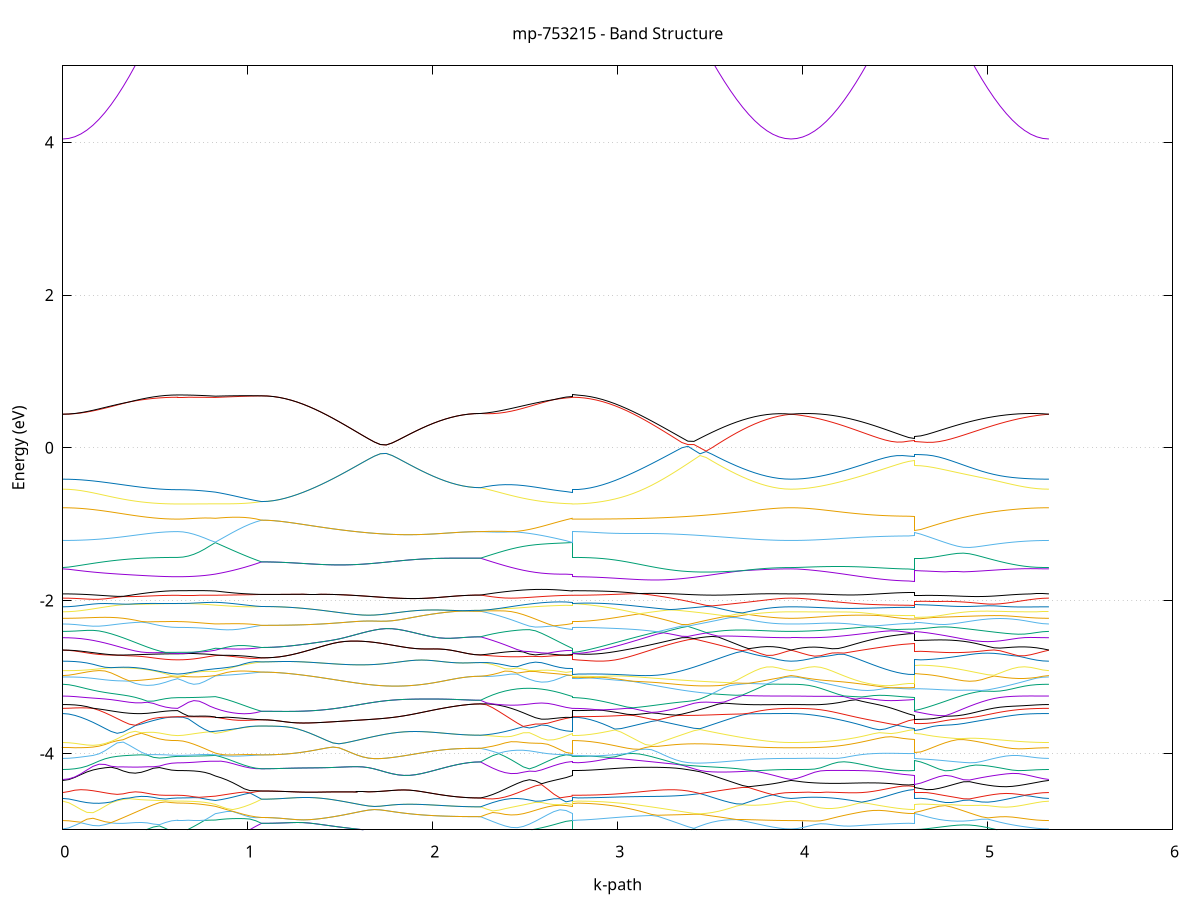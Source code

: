 set title 'mp-753215 - Band Structure'
set xlabel 'k-path'
set ylabel 'Energy (eV)'
set grid y
set yrange [-5:5]
set terminal png size 800,600
set output 'mp-753215_bands_gnuplot.png'
plot '-' using 1:2 with lines notitle, '-' using 1:2 with lines notitle, '-' using 1:2 with lines notitle, '-' using 1:2 with lines notitle, '-' using 1:2 with lines notitle, '-' using 1:2 with lines notitle, '-' using 1:2 with lines notitle, '-' using 1:2 with lines notitle, '-' using 1:2 with lines notitle, '-' using 1:2 with lines notitle, '-' using 1:2 with lines notitle, '-' using 1:2 with lines notitle, '-' using 1:2 with lines notitle, '-' using 1:2 with lines notitle, '-' using 1:2 with lines notitle, '-' using 1:2 with lines notitle, '-' using 1:2 with lines notitle, '-' using 1:2 with lines notitle, '-' using 1:2 with lines notitle, '-' using 1:2 with lines notitle, '-' using 1:2 with lines notitle, '-' using 1:2 with lines notitle, '-' using 1:2 with lines notitle, '-' using 1:2 with lines notitle, '-' using 1:2 with lines notitle, '-' using 1:2 with lines notitle, '-' using 1:2 with lines notitle, '-' using 1:2 with lines notitle, '-' using 1:2 with lines notitle, '-' using 1:2 with lines notitle, '-' using 1:2 with lines notitle, '-' using 1:2 with lines notitle, '-' using 1:2 with lines notitle, '-' using 1:2 with lines notitle, '-' using 1:2 with lines notitle, '-' using 1:2 with lines notitle, '-' using 1:2 with lines notitle, '-' using 1:2 with lines notitle, '-' using 1:2 with lines notitle, '-' using 1:2 with lines notitle, '-' using 1:2 with lines notitle, '-' using 1:2 with lines notitle, '-' using 1:2 with lines notitle, '-' using 1:2 with lines notitle, '-' using 1:2 with lines notitle, '-' using 1:2 with lines notitle, '-' using 1:2 with lines notitle, '-' using 1:2 with lines notitle, '-' using 1:2 with lines notitle, '-' using 1:2 with lines notitle, '-' using 1:2 with lines notitle, '-' using 1:2 with lines notitle, '-' using 1:2 with lines notitle, '-' using 1:2 with lines notitle, '-' using 1:2 with lines notitle, '-' using 1:2 with lines notitle, '-' using 1:2 with lines notitle, '-' using 1:2 with lines notitle, '-' using 1:2 with lines notitle, '-' using 1:2 with lines notitle, '-' using 1:2 with lines notitle, '-' using 1:2 with lines notitle, '-' using 1:2 with lines notitle, '-' using 1:2 with lines notitle, '-' using 1:2 with lines notitle, '-' using 1:2 with lines notitle, '-' using 1:2 with lines notitle, '-' using 1:2 with lines notitle, '-' using 1:2 with lines notitle, '-' using 1:2 with lines notitle, '-' using 1:2 with lines notitle, '-' using 1:2 with lines notitle, '-' using 1:2 with lines notitle, '-' using 1:2 with lines notitle, '-' using 1:2 with lines notitle, '-' using 1:2 with lines notitle, '-' using 1:2 with lines notitle, '-' using 1:2 with lines notitle, '-' using 1:2 with lines notitle, '-' using 1:2 with lines notitle, '-' using 1:2 with lines notitle, '-' using 1:2 with lines notitle, '-' using 1:2 with lines notitle, '-' using 1:2 with lines notitle, '-' using 1:2 with lines notitle, '-' using 1:2 with lines notitle, '-' using 1:2 with lines notitle, '-' using 1:2 with lines notitle, '-' using 1:2 with lines notitle, '-' using 1:2 with lines notitle, '-' using 1:2 with lines notitle, '-' using 1:2 with lines notitle, '-' using 1:2 with lines notitle, '-' using 1:2 with lines notitle, '-' using 1:2 with lines notitle, '-' using 1:2 with lines notitle, '-' using 1:2 with lines notitle, '-' using 1:2 with lines notitle, '-' using 1:2 with lines notitle, '-' using 1:2 with lines notitle, '-' using 1:2 with lines notitle, '-' using 1:2 with lines notitle, '-' using 1:2 with lines notitle, '-' using 1:2 with lines notitle, '-' using 1:2 with lines notitle, '-' using 1:2 with lines notitle, '-' using 1:2 with lines notitle, '-' using 1:2 with lines notitle, '-' using 1:2 with lines notitle, '-' using 1:2 with lines notitle, '-' using 1:2 with lines notitle, '-' using 1:2 with lines notitle, '-' using 1:2 with lines notitle, '-' using 1:2 with lines notitle, '-' using 1:2 with lines notitle, '-' using 1:2 with lines notitle, '-' using 1:2 with lines notitle, '-' using 1:2 with lines notitle, '-' using 1:2 with lines notitle, '-' using 1:2 with lines notitle, '-' using 1:2 with lines notitle, '-' using 1:2 with lines notitle, '-' using 1:2 with lines notitle, '-' using 1:2 with lines notitle, '-' using 1:2 with lines notitle, '-' using 1:2 with lines notitle
0.000000 -49.924331
0.032667 -49.924331
0.065333 -49.924331
0.098000 -49.924331
0.130667 -49.924431
0.163333 -49.924531
0.196000 -49.924631
0.228667 -49.924731
0.261333 -49.924831
0.294000 -49.924931
0.326667 -49.924931
0.359333 -49.925031
0.392000 -49.925131
0.424667 -49.925231
0.457333 -49.925331
0.490000 -49.925331
0.522667 -49.925431
0.555333 -49.925431
0.588000 -49.925531
0.620667 -49.925531
0.620667 -49.925531
0.649836 -49.925531
0.679006 -49.925531
0.708175 -49.925431
0.737345 -49.925431
0.766515 -49.925431
0.795684 -49.925331
0.824854 -49.925331
0.824854 -49.925331
0.856108 -49.925331
0.887363 -49.925331
0.918618 -49.925231
0.949872 -49.925231
0.981127 -49.925231
1.012381 -49.925131
1.043636 -49.925131
1.074891 -49.925131
1.074891 -49.925131
1.107056 -49.925131
1.139222 -49.925031
1.171388 -49.925031
1.203554 -49.925031
1.235720 -49.925031
1.267886 -49.925031
1.300052 -49.925031
1.332218 -49.924931
1.364383 -49.924931
1.396549 -49.924931
1.428715 -49.924831
1.460881 -49.924831
1.493047 -49.924731
1.525213 -49.924731
1.557379 -49.924631
1.589545 -49.924631
1.589545 -49.924631
1.621405 -49.924531
1.653266 -49.924531
1.685126 -49.924431
1.716987 -49.924431
1.748848 -49.924431
1.780708 -49.924331
1.812569 -49.924331
1.844429 -49.924231
1.876290 -49.924231
1.908151 -49.924131
1.940011 -49.924131
1.971872 -49.924031
2.003732 -49.924031
2.035593 -49.924031
2.067454 -49.923931
2.099314 -49.923931
2.131175 -49.923931
2.163035 -49.923931
2.194896 -49.923931
2.226757 -49.923931
2.258617 -49.923931
2.258617 -49.923931
2.291636 -49.923931
2.324655 -49.924031
2.357674 -49.924031
2.390693 -49.924131
2.423712 -49.924231
2.456731 -49.924431
2.489750 -49.924531
2.522770 -49.924631
2.555789 -49.924731
2.588808 -49.924931
2.621827 -49.925031
2.654846 -49.925131
2.687865 -49.925231
2.720884 -49.925231
2.753903 -49.925331
2.753903 -49.925531
2.786914 -49.925531
2.819925 -49.925531
2.852936 -49.925431
2.885948 -49.925431
2.918959 -49.925431
2.951970 -49.925431
2.984981 -49.925431
3.017992 -49.925331
3.051003 -49.925331
3.084015 -49.925331
3.117026 -49.925231
3.150037 -49.925231
3.183048 -49.925131
3.183048 -49.925131
3.215856 -49.925131
3.248664 -49.925031
3.281472 -49.925031
3.314280 -49.924931
3.347088 -49.924931
3.379896 -49.924831
3.412703 -49.924831
3.445511 -49.924731
3.478319 -49.924731
3.511127 -49.924631
3.543935 -49.924631
3.576743 -49.924531
3.609551 -49.924531
3.642359 -49.924431
3.675166 -49.924431
3.707974 -49.924431
3.740782 -49.924331
3.773590 -49.924331
3.806398 -49.924331
3.839206 -49.924331
3.872014 -49.924331
3.904822 -49.924331
3.937629 -49.924331
3.937629 -49.924331
3.969453 -49.924331
4.001276 -49.924331
4.033099 -49.924331
4.064922 -49.924331
4.096746 -49.924331
4.128569 -49.924431
4.160392 -49.924431
4.192215 -49.924531
4.224039 -49.924531
4.255862 -49.924631
4.287685 -49.924631
4.319508 -49.924631
4.351332 -49.924731
4.383155 -49.924731
4.414978 -49.924831
4.446801 -49.924831
4.478625 -49.924831
4.510448 -49.924831
4.542271 -49.924931
4.574094 -49.924931
4.605917 -49.924931
4.605917 -49.924531
4.638915 -49.924531
4.671913 -49.924531
4.704911 -49.924531
4.737908 -49.924531
4.770906 -49.924531
4.803904 -49.924531
4.836901 -49.924531
4.869899 -49.924531
4.902897 -49.924531
4.935894 -49.924531
4.968892 -49.924431
5.001890 -49.924431
5.034887 -49.924431
5.067885 -49.924431
5.100883 -49.924431
5.133880 -49.924331
5.166878 -49.924331
5.199876 -49.924331
5.232873 -49.924331
5.265871 -49.924331
5.298869 -49.924331
5.331866 -49.924331
e
0.000000 -49.923531
0.032667 -49.923531
0.065333 -49.923531
0.098000 -49.923531
0.130667 -49.923631
0.163333 -49.923731
0.196000 -49.923831
0.228667 -49.923831
0.261333 -49.923931
0.294000 -49.924031
0.326667 -49.924131
0.359333 -49.924231
0.392000 -49.924331
0.424667 -49.924431
0.457333 -49.924531
0.490000 -49.924531
0.522667 -49.924631
0.555333 -49.924631
0.588000 -49.924631
0.620667 -49.924631
0.620667 -49.924631
0.649836 -49.924631
0.679006 -49.924631
0.708175 -49.924731
0.737345 -49.924731
0.766515 -49.924731
0.795684 -49.924731
0.824854 -49.924731
0.824854 -49.924731
0.856108 -49.924831
0.887363 -49.924831
0.918618 -49.924831
0.949872 -49.924931
0.981127 -49.924931
1.012381 -49.925031
1.043636 -49.925031
1.074891 -49.925131
1.074891 -49.925131
1.107056 -49.925131
1.139222 -49.925031
1.171388 -49.925031
1.203554 -49.925031
1.235720 -49.925031
1.267886 -49.925031
1.300052 -49.925031
1.332218 -49.924931
1.364383 -49.924931
1.396549 -49.924931
1.428715 -49.924831
1.460881 -49.924831
1.493047 -49.924731
1.525213 -49.924731
1.557379 -49.924631
1.589545 -49.924631
1.589545 -49.924631
1.621405 -49.924531
1.653266 -49.924531
1.685126 -49.924431
1.716987 -49.924431
1.748848 -49.924431
1.780708 -49.924331
1.812569 -49.924331
1.844429 -49.924231
1.876290 -49.924231
1.908151 -49.924131
1.940011 -49.924131
1.971872 -49.924031
2.003732 -49.924031
2.035593 -49.924031
2.067454 -49.923931
2.099314 -49.923931
2.131175 -49.923931
2.163035 -49.923931
2.194896 -49.923931
2.226757 -49.923931
2.258617 -49.923931
2.258617 -49.923931
2.291636 -49.923831
2.324655 -49.923831
2.357674 -49.923931
2.390693 -49.923931
2.423712 -49.924031
2.456731 -49.924131
2.489750 -49.924131
2.522770 -49.924231
2.555789 -49.924331
2.588808 -49.924431
2.621827 -49.924531
2.654846 -49.924631
2.687865 -49.924631
2.720884 -49.924731
2.753903 -49.924731
2.753903 -49.924631
2.786914 -49.924631
2.819925 -49.924631
2.852936 -49.924631
2.885948 -49.924631
2.918959 -49.924631
2.951970 -49.924631
2.984981 -49.924531
3.017992 -49.924531
3.051003 -49.924531
3.084015 -49.924431
3.117026 -49.924431
3.150037 -49.924331
3.183048 -49.924331
3.183048 -49.924331
3.215856 -49.924331
3.248664 -49.924231
3.281472 -49.924231
3.314280 -49.924131
3.347088 -49.924131
3.379896 -49.924031
3.412703 -49.924031
3.445511 -49.923931
3.478319 -49.923931
3.511127 -49.923831
3.543935 -49.923831
3.576743 -49.923731
3.609551 -49.923731
3.642359 -49.923631
3.675166 -49.923631
3.707974 -49.923631
3.740782 -49.923531
3.773590 -49.923531
3.806398 -49.923531
3.839206 -49.923531
3.872014 -49.923531
3.904822 -49.923531
3.937629 -49.923531
3.937629 -49.923531
3.969453 -49.923531
4.001276 -49.923531
4.033099 -49.923531
4.064922 -49.923531
4.096746 -49.923531
4.128569 -49.923631
4.160392 -49.923631
4.192215 -49.923731
4.224039 -49.923731
4.255862 -49.923731
4.287685 -49.923831
4.319508 -49.923831
4.351332 -49.923931
4.383155 -49.923931
4.414978 -49.924031
4.446801 -49.924031
4.478625 -49.924031
4.510448 -49.924031
4.542271 -49.924031
4.574094 -49.924131
4.605917 -49.924131
4.605917 -49.924531
4.638915 -49.924431
4.671913 -49.924431
4.704911 -49.924431
4.737908 -49.924331
4.770906 -49.924331
4.803904 -49.924231
4.836901 -49.924231
4.869899 -49.924131
4.902897 -49.924031
4.935894 -49.924031
4.968892 -49.923931
5.001890 -49.923831
5.034887 -49.923831
5.067885 -49.923731
5.100883 -49.923731
5.133880 -49.923631
5.166878 -49.923631
5.199876 -49.923531
5.232873 -49.923531
5.265871 -49.923531
5.298869 -49.923531
5.331866 -49.923531
e
0.000000 -49.911331
0.032667 -49.911331
0.065333 -49.911231
0.098000 -49.911131
0.130667 -49.911031
0.163333 -49.910931
0.196000 -49.910731
0.228667 -49.910531
0.261333 -49.910431
0.294000 -49.910231
0.326667 -49.910031
0.359333 -49.909831
0.392000 -49.909631
0.424667 -49.909531
0.457333 -49.909331
0.490000 -49.909231
0.522667 -49.909131
0.555333 -49.909031
0.588000 -49.909031
0.620667 -49.909031
0.620667 -49.909031
0.649836 -49.909031
0.679006 -49.909031
0.708175 -49.909031
0.737345 -49.909031
0.766515 -49.909031
0.795684 -49.909031
0.824854 -49.909031
0.824854 -49.909031
0.856108 -49.909031
0.887363 -49.908931
0.918618 -49.908931
0.949872 -49.908931
0.981127 -49.908931
1.012381 -49.908831
1.043636 -49.908831
1.074891 -49.908831
1.074891 -49.908831
1.107056 -49.908831
1.139222 -49.908831
1.171388 -49.908831
1.203554 -49.908931
1.235720 -49.908931
1.267886 -49.908931
1.300052 -49.909031
1.332218 -49.909131
1.364383 -49.909131
1.396549 -49.909231
1.428715 -49.909331
1.460881 -49.909431
1.493047 -49.909431
1.525213 -49.909531
1.557379 -49.909631
1.589545 -49.909731
1.589545 -49.909731
1.621405 -49.909831
1.653266 -49.909931
1.685126 -49.910031
1.716987 -49.910131
1.748848 -49.910231
1.780708 -49.910331
1.812569 -49.910431
1.844429 -49.910531
1.876290 -49.910631
1.908151 -49.910731
1.940011 -49.910731
1.971872 -49.910831
2.003732 -49.910931
2.035593 -49.910931
2.067454 -49.911031
2.099314 -49.911031
2.131175 -49.911131
2.163035 -49.911131
2.194896 -49.911131
2.226757 -49.911131
2.258617 -49.911131
2.258617 -49.911131
2.291636 -49.911131
2.324655 -49.911131
2.357674 -49.911031
2.390693 -49.910931
2.423712 -49.910731
2.456731 -49.910631
2.489750 -49.910431
2.522770 -49.910231
2.555789 -49.910031
2.588808 -49.909831
2.621827 -49.909631
2.654846 -49.909431
2.687865 -49.909231
2.720884 -49.909131
2.753903 -49.909031
2.753903 -49.909031
2.786914 -49.909031
2.819925 -49.909031
2.852936 -49.909031
2.885948 -49.909031
2.918959 -49.909131
2.951970 -49.909131
2.984981 -49.909231
3.017992 -49.909231
3.051003 -49.909331
3.084015 -49.909431
3.117026 -49.909531
3.150037 -49.909631
3.183048 -49.909631
3.183048 -49.909631
3.215856 -49.909731
3.248664 -49.909831
3.281472 -49.909931
3.314280 -49.910031
3.347088 -49.910131
3.379896 -49.910331
3.412703 -49.910331
3.445511 -49.910431
3.478319 -49.910531
3.511127 -49.910631
3.543935 -49.910731
3.576743 -49.910831
3.609551 -49.910931
3.642359 -49.910931
3.675166 -49.911031
3.707974 -49.911131
3.740782 -49.911131
3.773590 -49.911231
3.806398 -49.911231
3.839206 -49.911231
3.872014 -49.911331
3.904822 -49.911331
3.937629 -49.911331
3.937629 -49.911331
3.969453 -49.911331
4.001276 -49.911231
4.033099 -49.911231
4.064922 -49.911231
4.096746 -49.911131
4.128569 -49.911031
4.160392 -49.911031
4.192215 -49.910931
4.224039 -49.910831
4.255862 -49.910731
4.287685 -49.910731
4.319508 -49.910631
4.351332 -49.910531
4.383155 -49.910431
4.414978 -49.910431
4.446801 -49.910331
4.478625 -49.910231
4.510448 -49.910231
4.542271 -49.910231
4.574094 -49.910231
4.605917 -49.910131
4.605917 -49.910031
4.638915 -49.910031
4.671913 -49.910031
4.704911 -49.910131
4.737908 -49.910131
4.770906 -49.910231
4.803904 -49.910231
4.836901 -49.910331
4.869899 -49.910431
4.902897 -49.910531
4.935894 -49.910531
4.968892 -49.910631
5.001890 -49.910731
5.034887 -49.910831
5.067885 -49.910931
5.100883 -49.911031
5.133880 -49.911031
5.166878 -49.911131
5.199876 -49.911231
5.232873 -49.911231
5.265871 -49.911231
5.298869 -49.911331
5.331866 -49.911331
e
0.000000 -49.911031
0.032667 -49.911031
0.065333 -49.910931
0.098000 -49.910831
0.130667 -49.910731
0.163333 -49.910631
0.196000 -49.910431
0.228667 -49.910331
0.261333 -49.910131
0.294000 -49.909931
0.326667 -49.909731
0.359333 -49.909531
0.392000 -49.909331
0.424667 -49.909131
0.457333 -49.909031
0.490000 -49.908931
0.522667 -49.908831
0.555333 -49.908731
0.588000 -49.908631
0.620667 -49.908631
0.620667 -49.908631
0.649836 -49.908631
0.679006 -49.908631
0.708175 -49.908731
0.737345 -49.908731
0.766515 -49.908731
0.795684 -49.908731
0.824854 -49.908831
0.824854 -49.908831
0.856108 -49.908731
0.887363 -49.908731
0.918618 -49.908731
0.949872 -49.908731
0.981127 -49.908731
1.012381 -49.908831
1.043636 -49.908831
1.074891 -49.908831
1.074891 -49.908831
1.107056 -49.908831
1.139222 -49.908831
1.171388 -49.908831
1.203554 -49.908931
1.235720 -49.908931
1.267886 -49.908931
1.300052 -49.909031
1.332218 -49.909131
1.364383 -49.909131
1.396549 -49.909231
1.428715 -49.909331
1.460881 -49.909431
1.493047 -49.909431
1.525213 -49.909531
1.557379 -49.909631
1.589545 -49.909731
1.589545 -49.909731
1.621405 -49.909831
1.653266 -49.909931
1.685126 -49.910031
1.716987 -49.910131
1.748848 -49.910231
1.780708 -49.910331
1.812569 -49.910431
1.844429 -49.910531
1.876290 -49.910631
1.908151 -49.910731
1.940011 -49.910731
1.971872 -49.910831
2.003732 -49.910931
2.035593 -49.910931
2.067454 -49.911031
2.099314 -49.911031
2.131175 -49.911131
2.163035 -49.911131
2.194896 -49.911131
2.226757 -49.911131
2.258617 -49.911131
2.258617 -49.911131
2.291636 -49.911131
2.324655 -49.911031
2.357674 -49.910931
2.390693 -49.910731
2.423712 -49.910631
2.456731 -49.910431
2.489750 -49.910231
2.522770 -49.910031
2.555789 -49.909731
2.588808 -49.909531
2.621827 -49.909331
2.654846 -49.909131
2.687865 -49.909031
2.720884 -49.908931
2.753903 -49.908831
2.753903 -49.908631
2.786914 -49.908631
2.819925 -49.908631
2.852936 -49.908731
2.885948 -49.908731
2.918959 -49.908731
2.951970 -49.908831
2.984981 -49.908831
3.017992 -49.908931
3.051003 -49.909031
3.084015 -49.909131
3.117026 -49.909131
3.150037 -49.909231
3.183048 -49.909331
3.183048 -49.909331
3.215856 -49.909431
3.248664 -49.909531
3.281472 -49.909631
3.314280 -49.909731
3.347088 -49.909831
3.379896 -49.909931
3.412703 -49.910031
3.445511 -49.910131
3.478319 -49.910231
3.511127 -49.910331
3.543935 -49.910431
3.576743 -49.910531
3.609551 -49.910631
3.642359 -49.910731
3.675166 -49.910731
3.707974 -49.910831
3.740782 -49.910831
3.773590 -49.910931
3.806398 -49.910931
3.839206 -49.911031
3.872014 -49.911031
3.904822 -49.911031
3.937629 -49.911031
3.937629 -49.911031
3.969453 -49.911031
4.001276 -49.911031
4.033099 -49.910931
4.064922 -49.910931
4.096746 -49.910831
4.128569 -49.910831
4.160392 -49.910731
4.192215 -49.910631
4.224039 -49.910531
4.255862 -49.910531
4.287685 -49.910431
4.319508 -49.910331
4.351332 -49.910231
4.383155 -49.910131
4.414978 -49.910131
4.446801 -49.910031
4.478625 -49.909931
4.510448 -49.909931
4.542271 -49.909931
4.574094 -49.909931
4.605917 -49.909831
4.605917 -49.910031
4.638915 -49.910031
4.671913 -49.910031
4.704911 -49.910031
4.737908 -49.910031
4.770906 -49.910131
4.803904 -49.910131
4.836901 -49.910231
4.869899 -49.910331
4.902897 -49.910331
4.935894 -49.910431
4.968892 -49.910531
5.001890 -49.910531
5.034887 -49.910631
5.067885 -49.910731
5.100883 -49.910831
5.133880 -49.910831
5.166878 -49.910931
5.199876 -49.910931
5.232873 -49.911031
5.265871 -49.911031
5.298869 -49.911031
5.331866 -49.911031
e
0.000000 -49.859231
0.032667 -49.859231
0.065333 -49.859231
0.098000 -49.859231
0.130667 -49.859131
0.163333 -49.859031
0.196000 -49.859031
0.228667 -49.858931
0.261333 -49.858831
0.294000 -49.858631
0.326667 -49.858531
0.359333 -49.858431
0.392000 -49.858331
0.424667 -49.858231
0.457333 -49.858131
0.490000 -49.858031
0.522667 -49.857931
0.555333 -49.857931
0.588000 -49.857831
0.620667 -49.857831
0.620667 -49.857831
0.649836 -49.857831
0.679006 -49.857831
0.708175 -49.857731
0.737345 -49.857631
0.766515 -49.857531
0.795684 -49.857431
0.824854 -49.857231
0.824854 -49.857231
0.856108 -49.857131
0.887363 -49.856931
0.918618 -49.856831
0.949872 -49.856631
0.981127 -49.856431
1.012381 -49.856231
1.043636 -49.856131
1.074891 -49.855931
1.074891 -49.855931
1.107056 -49.855931
1.139222 -49.855931
1.171388 -49.855931
1.203554 -49.855931
1.235720 -49.855931
1.267886 -49.855931
1.300052 -49.856031
1.332218 -49.856031
1.364383 -49.856031
1.396549 -49.856131
1.428715 -49.856131
1.460881 -49.856231
1.493047 -49.856231
1.525213 -49.856331
1.557379 -49.856331
1.589545 -49.856431
1.589545 -49.856431
1.621405 -49.856431
1.653266 -49.856531
1.685126 -49.856531
1.716987 -49.856631
1.748848 -49.856631
1.780708 -49.856731
1.812569 -49.856731
1.844429 -49.856831
1.876290 -49.856931
1.908151 -49.856931
1.940011 -49.856931
1.971872 -49.857031
2.003732 -49.857031
2.035593 -49.857131
2.067454 -49.857131
2.099314 -49.857131
2.131175 -49.857131
2.163035 -49.857231
2.194896 -49.857231
2.226757 -49.857231
2.258617 -49.857231
2.258617 -49.857231
2.291636 -49.857231
2.324655 -49.857331
2.357674 -49.857331
2.390693 -49.857331
2.423712 -49.857331
2.456731 -49.857331
2.489750 -49.857231
2.522770 -49.857231
2.555789 -49.857231
2.588808 -49.857231
2.621827 -49.857131
2.654846 -49.857131
2.687865 -49.857231
2.720884 -49.857231
2.753903 -49.857231
2.753903 -49.857831
2.786914 -49.857831
2.819925 -49.857831
2.852936 -49.857831
2.885948 -49.857931
2.918959 -49.857931
2.951970 -49.857931
2.984981 -49.857931
3.017992 -49.858031
3.051003 -49.858031
3.084015 -49.858131
3.117026 -49.858131
3.150037 -49.858231
3.183048 -49.858231
3.183048 -49.858231
3.215856 -49.858331
3.248664 -49.858331
3.281472 -49.858431
3.314280 -49.858531
3.347088 -49.858531
3.379896 -49.858631
3.412703 -49.858631
3.445511 -49.858731
3.478319 -49.858831
3.511127 -49.858831
3.543935 -49.858931
3.576743 -49.858931
3.609551 -49.859031
3.642359 -49.859031
3.675166 -49.859131
3.707974 -49.859131
3.740782 -49.859131
3.773590 -49.859231
3.806398 -49.859231
3.839206 -49.859231
3.872014 -49.859231
3.904822 -49.859231
3.937629 -49.859231
3.937629 -49.859231
3.969453 -49.859231
4.001276 -49.859231
4.033099 -49.859231
4.064922 -49.859231
4.096746 -49.859231
4.128569 -49.859131
4.160392 -49.859131
4.192215 -49.859031
4.224039 -49.859031
4.255862 -49.858931
4.287685 -49.858931
4.319508 -49.858831
4.351332 -49.858831
4.383155 -49.858731
4.414978 -49.858731
4.446801 -49.858631
4.478625 -49.858631
4.510448 -49.858631
4.542271 -49.858531
4.574094 -49.858531
4.605917 -49.858531
4.605917 -49.856631
4.638915 -49.856731
4.671913 -49.856931
4.704911 -49.857131
4.737908 -49.857331
4.770906 -49.857531
4.803904 -49.857631
4.836901 -49.857831
4.869899 -49.858031
4.902897 -49.858131
4.935894 -49.858331
4.968892 -49.858431
5.001890 -49.858631
5.034887 -49.858731
5.067885 -49.858831
5.100883 -49.858931
5.133880 -49.859031
5.166878 -49.859131
5.199876 -49.859131
5.232873 -49.859231
5.265871 -49.859231
5.298869 -49.859231
5.331866 -49.859231
e
0.000000 -49.854331
0.032667 -49.854331
0.065333 -49.854331
0.098000 -49.854231
0.130667 -49.854231
0.163333 -49.854131
0.196000 -49.854031
0.228667 -49.854031
0.261333 -49.853931
0.294000 -49.853731
0.326667 -49.853631
0.359333 -49.853531
0.392000 -49.853431
0.424667 -49.853331
0.457333 -49.853231
0.490000 -49.853131
0.522667 -49.853031
0.555333 -49.852931
0.588000 -49.852931
0.620667 -49.852931
0.620667 -49.852931
0.649836 -49.852931
0.679006 -49.853031
0.708175 -49.853231
0.737345 -49.853431
0.766515 -49.853731
0.795684 -49.854031
0.824854 -49.854331
0.824854 -49.854331
0.856108 -49.854531
0.887363 -49.854731
0.918618 -49.854931
0.949872 -49.855131
0.981127 -49.855331
1.012381 -49.855531
1.043636 -49.855731
1.074891 -49.855931
1.074891 -49.855931
1.107056 -49.855931
1.139222 -49.855931
1.171388 -49.855931
1.203554 -49.855931
1.235720 -49.855931
1.267886 -49.855931
1.300052 -49.856031
1.332218 -49.856031
1.364383 -49.856031
1.396549 -49.856131
1.428715 -49.856131
1.460881 -49.856231
1.493047 -49.856231
1.525213 -49.856331
1.557379 -49.856331
1.589545 -49.856431
1.589545 -49.856431
1.621405 -49.856431
1.653266 -49.856531
1.685126 -49.856531
1.716987 -49.856631
1.748848 -49.856631
1.780708 -49.856731
1.812569 -49.856731
1.844429 -49.856831
1.876290 -49.856931
1.908151 -49.856931
1.940011 -49.856931
1.971872 -49.857031
2.003732 -49.857031
2.035593 -49.857131
2.067454 -49.857131
2.099314 -49.857131
2.131175 -49.857131
2.163035 -49.857231
2.194896 -49.857231
2.226757 -49.857231
2.258617 -49.857231
2.258617 -49.857231
2.291636 -49.857131
2.324655 -49.857031
2.357674 -49.856931
2.390693 -49.856831
2.423712 -49.856631
2.456731 -49.856531
2.489750 -49.856331
2.522770 -49.856031
2.555789 -49.855831
2.588808 -49.855631
2.621827 -49.855331
2.654846 -49.855031
2.687865 -49.854831
2.720884 -49.854531
2.753903 -49.854331
2.753903 -49.852931
2.786914 -49.852931
2.819925 -49.852931
2.852936 -49.852931
2.885948 -49.852931
2.918959 -49.852931
2.951970 -49.853031
2.984981 -49.853031
3.017992 -49.853031
3.051003 -49.853131
3.084015 -49.853131
3.117026 -49.853231
3.150037 -49.853231
3.183048 -49.853331
3.183048 -49.853331
3.215856 -49.853331
3.248664 -49.853431
3.281472 -49.853431
3.314280 -49.853531
3.347088 -49.853631
3.379896 -49.853631
3.412703 -49.853731
3.445511 -49.853831
3.478319 -49.853831
3.511127 -49.853931
3.543935 -49.853931
3.576743 -49.854031
3.609551 -49.854031
3.642359 -49.854131
3.675166 -49.854131
3.707974 -49.854231
3.740782 -49.854231
3.773590 -49.854231
3.806398 -49.854331
3.839206 -49.854331
3.872014 -49.854331
3.904822 -49.854331
3.937629 -49.854331
3.937629 -49.854331
3.969453 -49.854331
4.001276 -49.854331
4.033099 -49.854331
4.064922 -49.854231
4.096746 -49.854231
4.128569 -49.854231
4.160392 -49.854131
4.192215 -49.854131
4.224039 -49.854031
4.255862 -49.854031
4.287685 -49.853931
4.319508 -49.853931
4.351332 -49.853831
4.383155 -49.853831
4.414978 -49.853731
4.446801 -49.853731
4.478625 -49.853631
4.510448 -49.853631
4.542271 -49.853631
4.574094 -49.853631
4.605917 -49.853631
4.605917 -49.856331
4.638915 -49.856231
4.671913 -49.856131
4.704911 -49.855931
4.737908 -49.855731
4.770906 -49.855631
4.803904 -49.855431
4.836901 -49.855331
4.869899 -49.855131
4.902897 -49.855031
4.935894 -49.854931
4.968892 -49.854831
5.001890 -49.854731
5.034887 -49.854631
5.067885 -49.854531
5.100883 -49.854531
5.133880 -49.854431
5.166878 -49.854431
5.199876 -49.854431
5.232873 -49.854331
5.265871 -49.854331
5.298869 -49.854331
5.331866 -49.854331
e
0.000000 -49.842831
0.032667 -49.842831
0.065333 -49.842931
0.098000 -49.842931
0.130667 -49.843031
0.163333 -49.843231
0.196000 -49.843331
0.228667 -49.843531
0.261333 -49.843731
0.294000 -49.843931
0.326667 -49.844131
0.359333 -49.844331
0.392000 -49.844531
0.424667 -49.844731
0.457333 -49.844931
0.490000 -49.845131
0.522667 -49.845231
0.555333 -49.845331
0.588000 -49.845431
0.620667 -49.845431
0.620667 -49.845431
0.649836 -49.845431
0.679006 -49.845331
0.708175 -49.845131
0.737345 -49.844831
0.766515 -49.844531
0.795684 -49.844231
0.824854 -49.843931
0.824854 -49.843931
0.856108 -49.843731
0.887363 -49.843431
0.918618 -49.843231
0.949872 -49.843031
0.981127 -49.842831
1.012381 -49.842531
1.043636 -49.842331
1.074891 -49.842131
1.074891 -49.842131
1.107056 -49.842131
1.139222 -49.842131
1.171388 -49.842131
1.203554 -49.842031
1.235720 -49.842031
1.267886 -49.841931
1.300052 -49.841931
1.332218 -49.841831
1.364383 -49.841731
1.396549 -49.841731
1.428715 -49.841631
1.460881 -49.841531
1.493047 -49.841431
1.525213 -49.841331
1.557379 -49.841231
1.589545 -49.841131
1.589545 -49.841131
1.621405 -49.841031
1.653266 -49.840931
1.685126 -49.840831
1.716987 -49.840731
1.748848 -49.840631
1.780708 -49.840531
1.812569 -49.840431
1.844429 -49.840331
1.876290 -49.840231
1.908151 -49.840131
1.940011 -49.840031
1.971872 -49.840031
2.003732 -49.839931
2.035593 -49.839831
2.067454 -49.839831
2.099314 -49.839731
2.131175 -49.839731
2.163035 -49.839731
2.194896 -49.839631
2.226757 -49.839631
2.258617 -49.839631
2.258617 -49.839631
2.291636 -49.839731
2.324655 -49.839931
2.357674 -49.840031
2.390693 -49.840231
2.423712 -49.840531
2.456731 -49.840831
2.489750 -49.841131
2.522770 -49.841431
2.555789 -49.841731
2.588808 -49.842131
2.621827 -49.842531
2.654846 -49.842831
2.687865 -49.843231
2.720884 -49.843531
2.753903 -49.843931
2.753903 -49.845431
2.786914 -49.845431
2.819925 -49.845431
2.852936 -49.845431
2.885948 -49.845331
2.918959 -49.845331
2.951970 -49.845231
2.984981 -49.845231
3.017992 -49.845131
3.051003 -49.845031
3.084015 -49.844931
3.117026 -49.844831
3.150037 -49.844731
3.183048 -49.844631
3.183048 -49.844631
3.215856 -49.844531
3.248664 -49.844431
3.281472 -49.844331
3.314280 -49.844231
3.347088 -49.844131
3.379896 -49.844031
3.412703 -49.843931
3.445511 -49.843731
3.478319 -49.843631
3.511127 -49.843531
3.543935 -49.843431
3.576743 -49.843331
3.609551 -49.843331
3.642359 -49.843231
3.675166 -49.843131
3.707974 -49.843031
3.740782 -49.843031
3.773590 -49.842931
3.806398 -49.842931
3.839206 -49.842931
3.872014 -49.842831
3.904822 -49.842831
3.937629 -49.842831
3.937629 -49.842831
3.969453 -49.842831
4.001276 -49.842831
4.033099 -49.842931
4.064922 -49.842931
4.096746 -49.843031
4.128569 -49.843031
4.160392 -49.843131
4.192215 -49.843231
4.224039 -49.843331
4.255862 -49.843431
4.287685 -49.843531
4.319508 -49.843631
4.351332 -49.843731
4.383155 -49.843731
4.414978 -49.843831
4.446801 -49.843931
4.478625 -49.844031
4.510448 -49.844031
4.542271 -49.844131
4.574094 -49.844131
4.605917 -49.844131
4.605917 -49.841031
4.638915 -49.841131
4.671913 -49.841331
4.704911 -49.841531
4.737908 -49.841631
4.770906 -49.841831
4.803904 -49.841931
4.836901 -49.842131
4.869899 -49.842231
4.902897 -49.842331
4.935894 -49.842431
4.968892 -49.842531
5.001890 -49.842631
5.034887 -49.842631
5.067885 -49.842731
5.100883 -49.842731
5.133880 -49.842731
5.166878 -49.842831
5.199876 -49.842831
5.232873 -49.842831
5.265871 -49.842831
5.298869 -49.842831
5.331866 -49.842831
e
0.000000 -49.837331
0.032667 -49.837331
0.065333 -49.837331
0.098000 -49.837431
0.130667 -49.837531
0.163333 -49.837631
0.196000 -49.837831
0.228667 -49.838031
0.261333 -49.838231
0.294000 -49.838431
0.326667 -49.838631
0.359333 -49.838831
0.392000 -49.839031
0.424667 -49.839231
0.457333 -49.839431
0.490000 -49.839531
0.522667 -49.839731
0.555333 -49.839831
0.588000 -49.839831
0.620667 -49.839831
0.620667 -49.839831
0.649836 -49.839831
0.679006 -49.839931
0.708175 -49.839931
0.737345 -49.840031
0.766515 -49.840231
0.795684 -49.840331
0.824854 -49.840531
0.824854 -49.840531
0.856108 -49.840631
0.887363 -49.840831
0.918618 -49.841031
0.949872 -49.841231
0.981127 -49.841431
1.012381 -49.841731
1.043636 -49.841931
1.074891 -49.842131
1.074891 -49.842131
1.107056 -49.842131
1.139222 -49.842131
1.171388 -49.842131
1.203554 -49.842031
1.235720 -49.842031
1.267886 -49.841931
1.300052 -49.841931
1.332218 -49.841831
1.364383 -49.841731
1.396549 -49.841731
1.428715 -49.841631
1.460881 -49.841531
1.493047 -49.841431
1.525213 -49.841331
1.557379 -49.841231
1.589545 -49.841131
1.589545 -49.841131
1.621405 -49.841031
1.653266 -49.840931
1.685126 -49.840831
1.716987 -49.840731
1.748848 -49.840631
1.780708 -49.840531
1.812569 -49.840431
1.844429 -49.840331
1.876290 -49.840231
1.908151 -49.840131
1.940011 -49.840031
1.971872 -49.840031
2.003732 -49.839931
2.035593 -49.839831
2.067454 -49.839831
2.099314 -49.839731
2.131175 -49.839731
2.163035 -49.839731
2.194896 -49.839631
2.226757 -49.839631
2.258617 -49.839631
2.258617 -49.839631
2.291636 -49.839631
2.324655 -49.839631
2.357674 -49.839631
2.390693 -49.839631
2.423712 -49.839731
2.456731 -49.839831
2.489750 -49.839931
2.522770 -49.840031
2.555789 -49.840131
2.588808 -49.840231
2.621827 -49.840331
2.654846 -49.840431
2.687865 -49.840431
2.720884 -49.840531
2.753903 -49.840531
2.753903 -49.839831
2.786914 -49.839831
2.819925 -49.839831
2.852936 -49.839831
2.885948 -49.839731
2.918959 -49.839731
2.951970 -49.839731
2.984981 -49.839631
3.017992 -49.839531
3.051003 -49.839431
3.084015 -49.839431
3.117026 -49.839331
3.150037 -49.839231
3.183048 -49.839131
3.183048 -49.839131
3.215856 -49.839031
3.248664 -49.838831
3.281472 -49.838731
3.314280 -49.838631
3.347088 -49.838531
3.379896 -49.838431
3.412703 -49.838331
3.445511 -49.838231
3.478319 -49.838131
3.511127 -49.838031
3.543935 -49.837931
3.576743 -49.837831
3.609551 -49.837731
3.642359 -49.837631
3.675166 -49.837531
3.707974 -49.837531
3.740782 -49.837431
3.773590 -49.837431
3.806398 -49.837331
3.839206 -49.837331
3.872014 -49.837331
3.904822 -49.837331
3.937629 -49.837331
3.937629 -49.837331
3.969453 -49.837331
4.001276 -49.837331
4.033099 -49.837331
4.064922 -49.837431
4.096746 -49.837431
4.128569 -49.837531
4.160392 -49.837631
4.192215 -49.837731
4.224039 -49.837731
4.255862 -49.837831
4.287685 -49.837931
4.319508 -49.838031
4.351332 -49.838131
4.383155 -49.838231
4.414978 -49.838331
4.446801 -49.838331
4.478625 -49.838431
4.510448 -49.838531
4.542271 -49.838531
4.574094 -49.838531
4.605917 -49.838531
4.605917 -49.840731
4.638915 -49.840631
4.671913 -49.840431
4.704911 -49.840231
4.737908 -49.839931
4.770906 -49.839731
4.803904 -49.839531
4.836901 -49.839331
4.869899 -49.839031
4.902897 -49.838831
4.935894 -49.838631
4.968892 -49.838431
5.001890 -49.838231
5.034887 -49.838131
5.067885 -49.837931
5.100883 -49.837831
5.133880 -49.837631
5.166878 -49.837531
5.199876 -49.837431
5.232873 -49.837431
5.265871 -49.837331
5.298869 -49.837331
5.331866 -49.837331
e
0.000000 -49.681431
0.032667 -49.681431
0.065333 -49.681431
0.098000 -49.681431
0.130667 -49.681531
0.163333 -49.681531
0.196000 -49.681531
0.228667 -49.681631
0.261333 -49.681631
0.294000 -49.681631
0.326667 -49.681731
0.359333 -49.681731
0.392000 -49.681731
0.424667 -49.681831
0.457333 -49.681831
0.490000 -49.681831
0.522667 -49.681931
0.555333 -49.681931
0.588000 -49.681931
0.620667 -49.681931
0.620667 -49.681931
0.649836 -49.681931
0.679006 -49.681931
0.708175 -49.681931
0.737345 -49.681931
0.766515 -49.681831
0.795684 -49.681831
0.824854 -49.681831
0.824854 -49.681831
0.856108 -49.681831
0.887363 -49.681831
0.918618 -49.681731
0.949872 -49.681731
0.981127 -49.681731
1.012381 -49.681631
1.043636 -49.681631
1.074891 -49.681531
1.074891 -49.681531
1.107056 -49.681531
1.139222 -49.681531
1.171388 -49.681531
1.203554 -49.681531
1.235720 -49.681531
1.267886 -49.681531
1.300052 -49.681531
1.332218 -49.681531
1.364383 -49.681531
1.396549 -49.681531
1.428715 -49.681431
1.460881 -49.681431
1.493047 -49.681431
1.525213 -49.681431
1.557379 -49.681431
1.589545 -49.681431
1.589545 -49.681431
1.621405 -49.681331
1.653266 -49.681331
1.685126 -49.681331
1.716987 -49.681331
1.748848 -49.681331
1.780708 -49.681231
1.812569 -49.681231
1.844429 -49.681231
1.876290 -49.681231
1.908151 -49.681231
1.940011 -49.681231
1.971872 -49.681231
2.003732 -49.681131
2.035593 -49.681131
2.067454 -49.681131
2.099314 -49.681131
2.131175 -49.681131
2.163035 -49.681131
2.194896 -49.681131
2.226757 -49.681131
2.258617 -49.681131
2.258617 -49.681131
2.291636 -49.681131
2.324655 -49.681231
2.357674 -49.681231
2.390693 -49.681331
2.423712 -49.681431
2.456731 -49.681431
2.489750 -49.681531
2.522770 -49.681531
2.555789 -49.681631
2.588808 -49.681631
2.621827 -49.681731
2.654846 -49.681731
2.687865 -49.681831
2.720884 -49.681831
2.753903 -49.681831
2.753903 -49.681931
2.786914 -49.681931
2.819925 -49.681931
2.852936 -49.681931
2.885948 -49.681931
2.918959 -49.681931
2.951970 -49.681931
2.984981 -49.681831
3.017992 -49.681831
3.051003 -49.681831
3.084015 -49.681831
3.117026 -49.681831
3.150037 -49.681831
3.183048 -49.681731
3.183048 -49.681731
3.215856 -49.681731
3.248664 -49.681731
3.281472 -49.681731
3.314280 -49.681731
3.347088 -49.681631
3.379896 -49.681631
3.412703 -49.681631
3.445511 -49.681631
3.478319 -49.681631
3.511127 -49.681531
3.543935 -49.681531
3.576743 -49.681531
3.609551 -49.681531
3.642359 -49.681531
3.675166 -49.681531
3.707974 -49.681531
3.740782 -49.681431
3.773590 -49.681431
3.806398 -49.681431
3.839206 -49.681431
3.872014 -49.681431
3.904822 -49.681431
3.937629 -49.681431
3.937629 -49.681431
3.969453 -49.681431
4.001276 -49.681431
4.033099 -49.681431
4.064922 -49.681431
4.096746 -49.681431
4.128569 -49.681531
4.160392 -49.681531
4.192215 -49.681531
4.224039 -49.681531
4.255862 -49.681531
4.287685 -49.681531
4.319508 -49.681631
4.351332 -49.681631
4.383155 -49.681631
4.414978 -49.681631
4.446801 -49.681631
4.478625 -49.681631
4.510448 -49.681631
4.542271 -49.681631
4.574094 -49.681631
4.605917 -49.681631
4.605917 -49.681331
4.638915 -49.681431
4.671913 -49.681431
4.704911 -49.681431
4.737908 -49.681431
4.770906 -49.681431
4.803904 -49.681431
4.836901 -49.681431
4.869899 -49.681431
4.902897 -49.681431
4.935894 -49.681431
4.968892 -49.681431
5.001890 -49.681431
5.034887 -49.681431
5.067885 -49.681431
5.100883 -49.681431
5.133880 -49.681431
5.166878 -49.681431
5.199876 -49.681431
5.232873 -49.681431
5.265871 -49.681431
5.298869 -49.681431
5.331866 -49.681431
e
0.000000 -49.680231
0.032667 -49.680231
0.065333 -49.680231
0.098000 -49.680231
0.130667 -49.680231
0.163333 -49.680331
0.196000 -49.680331
0.228667 -49.680331
0.261333 -49.680431
0.294000 -49.680431
0.326667 -49.680431
0.359333 -49.680531
0.392000 -49.680531
0.424667 -49.680531
0.457333 -49.680631
0.490000 -49.680631
0.522667 -49.680631
0.555333 -49.680631
0.588000 -49.680631
0.620667 -49.680631
0.620667 -49.680631
0.649836 -49.680631
0.679006 -49.680731
0.708175 -49.680731
0.737345 -49.680831
0.766515 -49.680831
0.795684 -49.680931
0.824854 -49.681031
0.824854 -49.681031
0.856108 -49.681031
0.887363 -49.681131
0.918618 -49.681231
0.949872 -49.681331
0.981127 -49.681331
1.012381 -49.681431
1.043636 -49.681531
1.074891 -49.681531
1.074891 -49.681531
1.107056 -49.681531
1.139222 -49.681531
1.171388 -49.681531
1.203554 -49.681531
1.235720 -49.681531
1.267886 -49.681531
1.300052 -49.681531
1.332218 -49.681531
1.364383 -49.681531
1.396549 -49.681531
1.428715 -49.681431
1.460881 -49.681431
1.493047 -49.681431
1.525213 -49.681431
1.557379 -49.681431
1.589545 -49.681431
1.589545 -49.681431
1.621405 -49.681331
1.653266 -49.681331
1.685126 -49.681331
1.716987 -49.681331
1.748848 -49.681331
1.780708 -49.681231
1.812569 -49.681231
1.844429 -49.681231
1.876290 -49.681231
1.908151 -49.681231
1.940011 -49.681231
1.971872 -49.681231
2.003732 -49.681131
2.035593 -49.681131
2.067454 -49.681131
2.099314 -49.681131
2.131175 -49.681131
2.163035 -49.681131
2.194896 -49.681131
2.226757 -49.681131
2.258617 -49.681131
2.258617 -49.681131
2.291636 -49.681031
2.324655 -49.681031
2.357674 -49.681031
2.390693 -49.681031
2.423712 -49.681031
2.456731 -49.680931
2.489750 -49.680931
2.522770 -49.680931
2.555789 -49.681031
2.588808 -49.681031
2.621827 -49.681031
2.654846 -49.681031
2.687865 -49.681031
2.720884 -49.681031
2.753903 -49.681031
2.753903 -49.680631
2.786914 -49.680631
2.819925 -49.680631
2.852936 -49.680631
2.885948 -49.680631
2.918959 -49.680631
2.951970 -49.680631
2.984981 -49.680631
3.017992 -49.680631
3.051003 -49.680631
3.084015 -49.680531
3.117026 -49.680531
3.150037 -49.680531
3.183048 -49.680531
3.183048 -49.680531
3.215856 -49.680531
3.248664 -49.680531
3.281472 -49.680431
3.314280 -49.680431
3.347088 -49.680431
3.379896 -49.680431
3.412703 -49.680431
3.445511 -49.680331
3.478319 -49.680331
3.511127 -49.680331
3.543935 -49.680331
3.576743 -49.680331
3.609551 -49.680331
3.642359 -49.680231
3.675166 -49.680231
3.707974 -49.680231
3.740782 -49.680231
3.773590 -49.680231
3.806398 -49.680231
3.839206 -49.680231
3.872014 -49.680231
3.904822 -49.680231
3.937629 -49.680231
3.937629 -49.680231
3.969453 -49.680231
4.001276 -49.680231
4.033099 -49.680231
4.064922 -49.680231
4.096746 -49.680231
4.128569 -49.680231
4.160392 -49.680231
4.192215 -49.680231
4.224039 -49.680331
4.255862 -49.680331
4.287685 -49.680331
4.319508 -49.680331
4.351332 -49.680331
4.383155 -49.680331
4.414978 -49.680431
4.446801 -49.680431
4.478625 -49.680431
4.510448 -49.680431
4.542271 -49.680431
4.574094 -49.680431
4.605917 -49.680431
4.605917 -49.681331
4.638915 -49.681331
4.671913 -49.681231
4.704911 -49.681231
4.737908 -49.681131
4.770906 -49.681131
4.803904 -49.681031
4.836901 -49.681031
4.869899 -49.680931
4.902897 -49.680931
4.935894 -49.680831
4.968892 -49.680731
5.001890 -49.680731
5.034887 -49.680631
5.067885 -49.680531
5.100883 -49.680431
5.133880 -49.680431
5.166878 -49.680331
5.199876 -49.680331
5.232873 -49.680231
5.265871 -49.680231
5.298869 -49.680231
5.331866 -49.680231
e
0.000000 -49.676431
0.032667 -49.676431
0.065333 -49.676331
0.098000 -49.676331
0.130667 -49.676331
0.163333 -49.676331
0.196000 -49.676231
0.228667 -49.676231
0.261333 -49.676231
0.294000 -49.676131
0.326667 -49.676131
0.359333 -49.676131
0.392000 -49.676031
0.424667 -49.676031
0.457333 -49.676031
0.490000 -49.676031
0.522667 -49.675931
0.555333 -49.675931
0.588000 -49.675931
0.620667 -49.675931
0.620667 -49.675931
0.649836 -49.675931
0.679006 -49.675831
0.708175 -49.675731
0.737345 -49.675631
0.766515 -49.675431
0.795684 -49.675331
0.824854 -49.675031
0.824854 -49.675031
0.856108 -49.674831
0.887363 -49.674631
0.918618 -49.674431
0.949872 -49.674231
0.981127 -49.674031
1.012381 -49.673831
1.043636 -49.673531
1.074891 -49.673331
1.074891 -49.673331
1.107056 -49.673331
1.139222 -49.673331
1.171388 -49.673331
1.203554 -49.673331
1.235720 -49.673331
1.267886 -49.673431
1.300052 -49.673431
1.332218 -49.673431
1.364383 -49.673431
1.396549 -49.673431
1.428715 -49.673431
1.460881 -49.673431
1.493047 -49.673431
1.525213 -49.673431
1.557379 -49.673531
1.589545 -49.673531
1.589545 -49.673531
1.621405 -49.673531
1.653266 -49.673531
1.685126 -49.673531
1.716987 -49.673631
1.748848 -49.673631
1.780708 -49.673631
1.812569 -49.673631
1.844429 -49.673631
1.876290 -49.673631
1.908151 -49.673631
1.940011 -49.673731
1.971872 -49.673731
2.003732 -49.673731
2.035593 -49.673731
2.067454 -49.673731
2.099314 -49.673731
2.131175 -49.673731
2.163035 -49.673731
2.194896 -49.673731
2.226757 -49.673731
2.258617 -49.673731
2.258617 -49.673731
2.291636 -49.673931
2.324655 -49.674031
2.357674 -49.674131
2.390693 -49.674231
2.423712 -49.674331
2.456731 -49.674431
2.489750 -49.674531
2.522770 -49.674631
2.555789 -49.674631
2.588808 -49.674731
2.621827 -49.674831
2.654846 -49.674831
2.687865 -49.674931
2.720884 -49.675031
2.753903 -49.675031
2.753903 -49.675931
2.786914 -49.675931
2.819925 -49.675931
2.852936 -49.675931
2.885948 -49.675931
2.918959 -49.675931
2.951970 -49.675931
2.984981 -49.676031
3.017992 -49.676031
3.051003 -49.676031
3.084015 -49.676031
3.117026 -49.676031
3.150037 -49.676031
3.183048 -49.676031
3.183048 -49.676031
3.215856 -49.676131
3.248664 -49.676131
3.281472 -49.676131
3.314280 -49.676131
3.347088 -49.676131
3.379896 -49.676231
3.412703 -49.676231
3.445511 -49.676231
3.478319 -49.676231
3.511127 -49.676231
3.543935 -49.676231
3.576743 -49.676331
3.609551 -49.676331
3.642359 -49.676331
3.675166 -49.676331
3.707974 -49.676331
3.740782 -49.676331
3.773590 -49.676331
3.806398 -49.676331
3.839206 -49.676331
3.872014 -49.676431
3.904822 -49.676431
3.937629 -49.676431
3.937629 -49.676431
3.969453 -49.676431
4.001276 -49.676431
4.033099 -49.676331
4.064922 -49.676331
4.096746 -49.676331
4.128569 -49.676331
4.160392 -49.676331
4.192215 -49.676331
4.224039 -49.676331
4.255862 -49.676331
4.287685 -49.676231
4.319508 -49.676231
4.351332 -49.676231
4.383155 -49.676231
4.414978 -49.676231
4.446801 -49.676231
4.478625 -49.676231
4.510448 -49.676131
4.542271 -49.676131
4.574094 -49.676131
4.605917 -49.676131
4.605917 -49.673631
4.638915 -49.673731
4.671913 -49.673831
4.704911 -49.674031
4.737908 -49.674231
4.770906 -49.674331
4.803904 -49.674531
4.836901 -49.674731
4.869899 -49.674831
4.902897 -49.675031
4.935894 -49.675231
4.968892 -49.675331
5.001890 -49.675531
5.034887 -49.675631
5.067885 -49.675831
5.100883 -49.675931
5.133880 -49.676031
5.166878 -49.676131
5.199876 -49.676231
5.232873 -49.676331
5.265871 -49.676331
5.298869 -49.676331
5.331866 -49.676431
e
0.000000 -49.671731
0.032667 -49.671731
0.065333 -49.671731
0.098000 -49.671731
0.130667 -49.671631
0.163333 -49.671631
0.196000 -49.671631
0.228667 -49.671631
0.261333 -49.671531
0.294000 -49.671531
0.326667 -49.671531
0.359333 -49.671431
0.392000 -49.671431
0.424667 -49.671431
0.457333 -49.671331
0.490000 -49.671331
0.522667 -49.671331
0.555333 -49.671331
0.588000 -49.671331
0.620667 -49.671331
0.620667 -49.671331
0.649836 -49.671331
0.679006 -49.671331
0.708175 -49.671431
0.737345 -49.671531
0.766515 -49.671631
0.795684 -49.671731
0.824854 -49.671931
0.824854 -49.671931
0.856108 -49.672031
0.887363 -49.672231
0.918618 -49.672331
0.949872 -49.672531
0.981127 -49.672731
1.012381 -49.672931
1.043636 -49.673131
1.074891 -49.673331
1.074891 -49.673331
1.107056 -49.673331
1.139222 -49.673331
1.171388 -49.673331
1.203554 -49.673331
1.235720 -49.673331
1.267886 -49.673431
1.300052 -49.673431
1.332218 -49.673431
1.364383 -49.673431
1.396549 -49.673431
1.428715 -49.673431
1.460881 -49.673431
1.493047 -49.673431
1.525213 -49.673431
1.557379 -49.673531
1.589545 -49.673531
1.589545 -49.673531
1.621405 -49.673531
1.653266 -49.673531
1.685126 -49.673531
1.716987 -49.673631
1.748848 -49.673631
1.780708 -49.673631
1.812569 -49.673631
1.844429 -49.673631
1.876290 -49.673631
1.908151 -49.673631
1.940011 -49.673731
1.971872 -49.673731
2.003732 -49.673731
2.035593 -49.673731
2.067454 -49.673731
2.099314 -49.673731
2.131175 -49.673731
2.163035 -49.673731
2.194896 -49.673731
2.226757 -49.673731
2.258617 -49.673731
2.258617 -49.673731
2.291636 -49.673631
2.324655 -49.673531
2.357674 -49.673331
2.390693 -49.673231
2.423712 -49.673031
2.456731 -49.672931
2.489750 -49.672831
2.522770 -49.672631
2.555789 -49.672531
2.588808 -49.672431
2.621827 -49.672331
2.654846 -49.672231
2.687865 -49.672131
2.720884 -49.672031
2.753903 -49.671931
2.753903 -49.671331
2.786914 -49.671331
2.819925 -49.671331
2.852936 -49.671331
2.885948 -49.671331
2.918959 -49.671331
2.951970 -49.671331
2.984981 -49.671331
3.017992 -49.671331
3.051003 -49.671331
3.084015 -49.671331
3.117026 -49.671431
3.150037 -49.671431
3.183048 -49.671431
3.183048 -49.671431
3.215856 -49.671431
3.248664 -49.671431
3.281472 -49.671431
3.314280 -49.671531
3.347088 -49.671531
3.379896 -49.671531
3.412703 -49.671531
3.445511 -49.671531
3.478319 -49.671631
3.511127 -49.671631
3.543935 -49.671631
3.576743 -49.671631
3.609551 -49.671631
3.642359 -49.671631
3.675166 -49.671631
3.707974 -49.671731
3.740782 -49.671731
3.773590 -49.671731
3.806398 -49.671731
3.839206 -49.671731
3.872014 -49.671731
3.904822 -49.671731
3.937629 -49.671731
3.937629 -49.671731
3.969453 -49.671731
4.001276 -49.671731
4.033099 -49.671731
4.064922 -49.671731
4.096746 -49.671731
4.128569 -49.671731
4.160392 -49.671631
4.192215 -49.671631
4.224039 -49.671631
4.255862 -49.671631
4.287685 -49.671631
4.319508 -49.671631
4.351332 -49.671531
4.383155 -49.671531
4.414978 -49.671531
4.446801 -49.671531
4.478625 -49.671531
4.510448 -49.671531
4.542271 -49.671531
4.574094 -49.671531
4.605917 -49.671531
4.605917 -49.673531
4.638915 -49.673431
4.671913 -49.673231
4.704911 -49.673131
4.737908 -49.673031
4.770906 -49.672831
4.803904 -49.672731
4.836901 -49.672631
4.869899 -49.672531
4.902897 -49.672431
4.935894 -49.672331
4.968892 -49.672231
5.001890 -49.672131
5.034887 -49.672031
5.067885 -49.672031
5.100883 -49.671931
5.133880 -49.671831
5.166878 -49.671831
5.199876 -49.671831
5.232873 -49.671731
5.265871 -49.671731
5.298869 -49.671731
5.331866 -49.671731
e
0.000000 -22.737831
0.032667 -22.737131
0.065333 -22.735131
0.098000 -22.731831
0.130667 -22.727331
0.163333 -22.721631
0.196000 -22.714731
0.228667 -22.706731
0.261333 -22.697531
0.294000 -22.687431
0.326667 -22.676331
0.359333 -22.664431
0.392000 -22.651831
0.424667 -22.638631
0.457333 -22.625031
0.490000 -22.611231
0.522667 -22.597731
0.555333 -22.585131
0.588000 -22.575031
0.620667 -22.570931
0.620667 -22.570931
0.649836 -22.570831
0.679006 -22.570531
0.708175 -22.570231
0.737345 -22.569731
0.766515 -22.570931
0.795684 -22.575131
0.824854 -22.580031
0.824854 -22.580031
0.856108 -22.581031
0.887363 -22.581731
0.918618 -22.582031
0.949872 -22.582131
0.981127 -22.581931
1.012381 -22.581231
1.043636 -22.580131
1.074891 -22.578731
1.074891 -22.578731
1.107056 -22.578331
1.139222 -22.577331
1.171388 -22.575631
1.203554 -22.573331
1.235720 -22.570331
1.267886 -22.566831
1.300052 -22.562731
1.332218 -22.558331
1.364383 -22.553431
1.396549 -22.548431
1.428715 -22.543331
1.460881 -22.538431
1.493047 -22.534331
1.525213 -22.531631
1.557379 -22.531231
1.589545 -22.533631
1.589545 -22.533631
1.621405 -22.538631
1.653266 -22.545331
1.685126 -22.553231
1.716987 -22.561731
1.748848 -22.570631
1.780708 -22.579631
1.812569 -22.588531
1.844429 -22.597331
1.876290 -22.605731
1.908151 -22.613831
1.940011 -22.621531
1.971872 -22.628731
2.003732 -22.635331
2.035593 -22.641231
2.067454 -22.646431
2.099314 -22.650931
2.131175 -22.654631
2.163035 -22.657631
2.194896 -22.659731
2.226757 -22.660931
2.258617 -22.661331
2.258617 -22.661331
2.291636 -22.661431
2.324655 -22.660331
2.357674 -22.658231
2.390693 -22.655031
2.423712 -22.650931
2.456731 -22.646031
2.489750 -22.640131
2.522770 -22.633631
2.555789 -22.626431
2.588808 -22.618831
2.621827 -22.610831
2.654846 -22.602831
2.687865 -22.594831
2.720884 -22.587231
2.753903 -22.580031
2.753903 -22.570931
2.786914 -22.570531
2.819925 -22.569431
2.852936 -22.567631
2.885948 -22.565131
2.918959 -22.561931
2.951970 -22.558131
2.984981 -22.553531
3.017992 -22.548331
3.051003 -22.542631
3.084015 -22.545131
3.117026 -22.552231
3.150037 -22.559831
3.183048 -22.568031
3.183048 -22.568031
3.215856 -22.576731
3.248664 -22.586031
3.281472 -22.595631
3.314280 -22.605431
3.347088 -22.615631
3.379896 -22.625831
3.412703 -22.636031
3.445511 -22.646331
3.478319 -22.656331
3.511127 -22.666131
3.543935 -22.675531
3.576743 -22.684531
3.609551 -22.693031
3.642359 -22.701031
3.675166 -22.708331
3.707974 -22.715031
3.740782 -22.720831
3.773590 -22.725831
3.806398 -22.730131
3.839206 -22.733431
3.872014 -22.735831
3.904822 -22.737331
3.937629 -22.737831
3.937629 -22.737831
3.969453 -22.737331
4.001276 -22.735831
4.033099 -22.733331
4.064922 -22.730031
4.096746 -22.725731
4.128569 -22.720631
4.160392 -22.714731
4.192215 -22.708131
4.224039 -22.700831
4.255862 -22.692831
4.287685 -22.684431
4.319508 -22.675631
4.351332 -22.666631
4.383155 -22.657531
4.414978 -22.648631
4.446801 -22.640031
4.478625 -22.632231
4.510448 -22.625431
4.542271 -22.620131
4.574094 -22.616731
4.605917 -22.615531
4.605917 -22.552831
4.638915 -22.560231
4.671913 -22.571631
4.704911 -22.583831
4.737908 -22.596331
4.770906 -22.608931
4.803904 -22.621331
4.836901 -22.633631
4.869899 -22.645531
4.902897 -22.657031
4.935894 -22.667931
4.968892 -22.678331
5.001890 -22.688131
5.034887 -22.697031
5.067885 -22.705231
5.100883 -22.712731
5.133880 -22.719131
5.166878 -22.724731
5.199876 -22.729331
5.232873 -22.733031
5.265871 -22.735631
5.298869 -22.737231
5.331866 -22.737831
e
0.000000 -22.584231
0.032667 -22.584131
0.065333 -22.583531
0.098000 -22.582931
0.130667 -22.581931
0.163333 -22.580731
0.196000 -22.579331
0.228667 -22.577831
0.261333 -22.576031
0.294000 -22.574231
0.326667 -22.572331
0.359333 -22.570431
0.392000 -22.568531
0.424667 -22.566831
0.457333 -22.565231
0.490000 -22.563831
0.522667 -22.562631
0.555333 -22.561831
0.588000 -22.561231
0.620667 -22.561031
0.620667 -22.561031
0.649836 -22.561431
0.679006 -22.562631
0.708175 -22.564631
0.737345 -22.567431
0.766515 -22.569131
0.795684 -22.568431
0.824854 -22.567531
0.824854 -22.567531
0.856108 -22.566531
0.887363 -22.567131
0.918618 -22.568631
0.949872 -22.570631
0.981127 -22.572831
1.012381 -22.575031
1.043636 -22.577031
1.074891 -22.578731
1.074891 -22.578731
1.107056 -22.578331
1.139222 -22.577331
1.171388 -22.575631
1.203554 -22.573331
1.235720 -22.570331
1.267886 -22.566831
1.300052 -22.562731
1.332218 -22.558331
1.364383 -22.553431
1.396549 -22.548431
1.428715 -22.543331
1.460881 -22.538431
1.493047 -22.534331
1.525213 -22.531631
1.557379 -22.531231
1.589545 -22.533631
1.589545 -22.533631
1.621405 -22.538631
1.653266 -22.545331
1.685126 -22.553231
1.716987 -22.561731
1.748848 -22.570631
1.780708 -22.579631
1.812569 -22.588531
1.844429 -22.597331
1.876290 -22.605731
1.908151 -22.613831
1.940011 -22.621531
1.971872 -22.628731
2.003732 -22.635331
2.035593 -22.641231
2.067454 -22.646431
2.099314 -22.650931
2.131175 -22.654631
2.163035 -22.657631
2.194896 -22.659731
2.226757 -22.660931
2.258617 -22.661331
2.258617 -22.661331
2.291636 -22.660231
2.324655 -22.658131
2.357674 -22.654831
2.390693 -22.650531
2.423712 -22.645131
2.456731 -22.638831
2.489750 -22.631631
2.522770 -22.623531
2.555789 -22.614931
2.588808 -22.605731
2.621827 -22.596231
2.654846 -22.586931
2.687865 -22.578231
2.720884 -22.571231
2.753903 -22.567531
2.753903 -22.561031
2.786914 -22.560631
2.819925 -22.559431
2.852936 -22.557531
2.885948 -22.554831
2.918959 -22.551431
2.951970 -22.547231
2.984981 -22.542431
3.017992 -22.536931
3.051003 -22.538831
3.084015 -22.536331
3.117026 -22.529531
3.150037 -22.522331
3.183048 -22.514631
3.183048 -22.514631
3.215856 -22.506731
3.248664 -22.498631
3.281472 -22.490231
3.314280 -22.481631
3.347088 -22.473431
3.379896 -22.483131
3.412703 -22.492731
3.445511 -22.502231
3.478319 -22.511431
3.511127 -22.520331
3.543935 -22.528831
3.576743 -22.536931
3.609551 -22.544631
3.642359 -22.551731
3.675166 -22.558231
3.707974 -22.564131
3.740782 -22.569231
3.773590 -22.573731
3.806398 -22.577531
3.839206 -22.580431
3.872014 -22.582431
3.904822 -22.583731
3.937629 -22.584231
3.937629 -22.584231
3.969453 -22.583831
4.001276 -22.582731
4.033099 -22.581031
4.064922 -22.578731
4.096746 -22.575731
4.128569 -22.572131
4.160392 -22.567931
4.192215 -22.563231
4.224039 -22.557931
4.255862 -22.552031
4.287685 -22.545731
4.319508 -22.539031
4.351332 -22.531931
4.383155 -22.524531
4.414978 -22.516831
4.446801 -22.508931
4.478625 -22.500831
4.510448 -22.492631
4.542271 -22.484631
4.574094 -22.477331
4.605917 -22.473531
4.605917 -22.543831
4.638915 -22.538031
4.671913 -22.531531
4.704911 -22.527931
4.737908 -22.527331
4.770906 -22.529131
4.803904 -22.532531
4.836901 -22.536731
4.869899 -22.541431
4.902897 -22.546331
4.935894 -22.551131
4.968892 -22.555831
5.001890 -22.560331
5.034887 -22.564531
5.067885 -22.568431
5.100883 -22.572031
5.133880 -22.575131
5.166878 -22.577831
5.199876 -22.580031
5.232873 -22.581831
5.265871 -22.583131
5.298869 -22.583931
5.331866 -22.584231
e
0.000000 -22.372931
0.032667 -22.372931
0.065333 -22.372931
0.098000 -22.372931
0.130667 -22.372931
0.163333 -22.372831
0.196000 -22.372831
0.228667 -22.378831
0.261333 -22.387631
0.294000 -22.397431
0.326667 -22.408331
0.359333 -22.419931
0.392000 -22.432431
0.424667 -22.445431
0.457333 -22.458931
0.490000 -22.472631
0.522667 -22.486131
0.555333 -22.498731
0.588000 -22.508631
0.620667 -22.512831
0.620667 -22.512831
0.649836 -22.512131
0.679006 -22.510531
0.708175 -22.507731
0.737345 -22.503931
0.766515 -22.498931
0.795684 -22.492931
0.824854 -22.486031
0.824854 -22.486031
0.856108 -22.479931
0.887363 -22.471531
0.918618 -22.461731
0.949872 -22.450831
0.981127 -22.439431
1.012381 -22.427631
1.043636 -22.415931
1.074891 -22.404531
1.074891 -22.404531
1.107056 -22.405131
1.139222 -22.406931
1.171388 -22.409731
1.203554 -22.413431
1.235720 -22.417931
1.267886 -22.423031
1.300052 -22.428731
1.332218 -22.434931
1.364383 -22.441531
1.396549 -22.448231
1.428715 -22.454931
1.460881 -22.461431
1.493047 -22.467131
1.525213 -22.471331
1.557379 -22.473331
1.589545 -22.472531
1.589545 -22.472531
1.621405 -22.469231
1.653266 -22.464031
1.685126 -22.457731
1.716987 -22.450731
1.748848 -22.443431
1.780708 -22.435831
1.812569 -22.428231
1.844429 -22.420731
1.876290 -22.413431
1.908151 -22.406431
1.940011 -22.399631
1.971872 -22.393431
2.003732 -22.387531
2.035593 -22.382131
2.067454 -22.377331
2.099314 -22.373131
2.131175 -22.369531
2.163035 -22.366631
2.194896 -22.364531
2.226757 -22.363331
2.258617 -22.362831
2.258617 -22.362831
2.291636 -22.363631
2.324655 -22.364131
2.357674 -22.364731
2.390693 -22.365331
2.423712 -22.367431
2.456731 -22.377831
2.489750 -22.389531
2.522770 -22.402031
2.555789 -22.415231
2.588808 -22.428631
2.621827 -22.442231
2.654846 -22.455531
2.687865 -22.468131
2.720884 -22.478731
2.753903 -22.486031
2.753903 -22.512831
2.786914 -22.513031
2.819925 -22.514031
2.852936 -22.515531
2.885948 -22.517731
2.918959 -22.520531
2.951970 -22.524031
2.984981 -22.528231
3.017992 -22.533131
3.051003 -22.530931
3.084015 -22.524331
3.117026 -22.517131
3.150037 -22.509631
3.183048 -22.501531
3.183048 -22.501531
3.215856 -22.493331
3.248664 -22.484831
3.281472 -22.476131
3.314280 -22.467231
3.347088 -22.473131
3.379896 -22.464431
3.412703 -22.455831
3.445511 -22.447431
3.478319 -22.439131
3.511127 -22.431131
3.543935 -22.423231
3.576743 -22.415831
3.609551 -22.408931
3.642359 -22.402431
3.675166 -22.396531
3.707974 -22.391231
3.740782 -22.386431
3.773590 -22.382431
3.806398 -22.379031
3.839206 -22.376331
3.872014 -22.374431
3.904822 -22.373331
3.937629 -22.372931
3.937629 -22.372931
3.969453 -22.373231
4.001276 -22.374031
4.033099 -22.375531
4.064922 -22.377731
4.096746 -22.380531
4.128569 -22.384231
4.160392 -22.388531
4.192215 -22.393631
4.224039 -22.399331
4.255862 -22.405631
4.287685 -22.412531
4.319508 -22.419831
4.351332 -22.427431
4.383155 -22.435131
4.414978 -22.442931
4.446801 -22.450431
4.478625 -22.457331
4.510448 -22.463431
4.542271 -22.468231
4.574094 -22.471331
4.605917 -22.472331
4.605917 -22.472831
4.638915 -22.472531
4.671913 -22.470931
4.704911 -22.467131
4.737908 -22.460931
4.770906 -22.452831
4.803904 -22.443631
4.836901 -22.434031
4.869899 -22.424631
4.902897 -22.415731
4.935894 -22.408031
4.968892 -22.401631
5.001890 -22.396331
5.034887 -22.391731
5.067885 -22.387831
5.100883 -22.384231
5.133880 -22.381231
5.166878 -22.378631
5.199876 -22.376531
5.232873 -22.375031
5.265871 -22.373831
5.298869 -22.373131
5.331866 -22.372931
e
0.000000 -22.353531
0.032667 -22.353731
0.065333 -22.354631
0.098000 -22.356531
0.130667 -22.359931
0.163333 -22.364831
0.196000 -22.371231
0.228667 -22.372731
0.261333 -22.372731
0.294000 -22.372731
0.326667 -22.372631
0.359333 -22.372631
0.392000 -22.372631
0.424667 -22.372631
0.457333 -22.372631
0.490000 -22.372631
0.522667 -22.372631
0.555333 -22.372631
0.588000 -22.372631
0.620667 -22.372631
0.620667 -22.372631
0.649836 -22.372531
0.679006 -22.372431
0.708175 -22.372131
0.737345 -22.371831
0.766515 -22.371431
0.795684 -22.371031
0.824854 -22.370631
0.824854 -22.370631
0.856108 -22.370431
0.887363 -22.370731
0.918618 -22.371631
0.949872 -22.373731
0.981127 -22.378031
1.012381 -22.384831
1.043636 -22.394031
1.074891 -22.404531
1.074891 -22.404531
1.107056 -22.405131
1.139222 -22.406931
1.171388 -22.409731
1.203554 -22.413431
1.235720 -22.417931
1.267886 -22.423031
1.300052 -22.428731
1.332218 -22.434931
1.364383 -22.441531
1.396549 -22.448231
1.428715 -22.454931
1.460881 -22.461431
1.493047 -22.467131
1.525213 -22.471331
1.557379 -22.473331
1.589545 -22.472531
1.589545 -22.472531
1.621405 -22.469231
1.653266 -22.464031
1.685126 -22.457731
1.716987 -22.450731
1.748848 -22.443431
1.780708 -22.435831
1.812569 -22.428231
1.844429 -22.420731
1.876290 -22.413431
1.908151 -22.406431
1.940011 -22.399631
1.971872 -22.393431
2.003732 -22.387531
2.035593 -22.382131
2.067454 -22.377331
2.099314 -22.373131
2.131175 -22.369531
2.163035 -22.366631
2.194896 -22.364531
2.226757 -22.363331
2.258617 -22.362831
2.258617 -22.362831
2.291636 -22.362231
2.324655 -22.361631
2.357674 -22.361231
2.390693 -22.361731
2.423712 -22.365931
2.456731 -22.366431
2.489750 -22.367031
2.522770 -22.367531
2.555789 -22.368031
2.588808 -22.368531
2.621827 -22.369031
2.654846 -22.369431
2.687865 -22.369831
2.720884 -22.370231
2.753903 -22.370631
2.753903 -22.372631
2.786914 -22.372631
2.819925 -22.372831
2.852936 -22.373031
2.885948 -22.373631
2.918959 -22.374731
2.951970 -22.377031
2.984981 -22.380831
3.017992 -22.386331
3.051003 -22.392931
3.084015 -22.400331
3.117026 -22.408331
3.150037 -22.416831
3.183048 -22.425731
3.183048 -22.425731
3.215856 -22.434931
3.248664 -22.444331
3.281472 -22.453931
3.314280 -22.463731
3.347088 -22.458331
3.379896 -22.449331
3.412703 -22.440431
3.445511 -22.431631
3.478319 -22.423031
3.511127 -22.414631
3.543935 -22.406531
3.576743 -22.398831
3.609551 -22.391531
3.642359 -22.384831
3.675166 -22.378531
3.707974 -22.372831
3.740782 -22.367931
3.773590 -22.363531
3.806398 -22.359931
3.839206 -22.357131
3.872014 -22.355131
3.904822 -22.353831
3.937629 -22.353531
3.937629 -22.353531
3.969453 -22.353831
4.001276 -22.354831
4.033099 -22.356431
4.064922 -22.358731
4.096746 -22.361531
4.128569 -22.364731
4.160392 -22.368531
4.192215 -22.372831
4.224039 -22.377631
4.255862 -22.382931
4.287685 -22.388731
4.319508 -22.394931
4.351332 -22.401531
4.383155 -22.408531
4.414978 -22.415931
4.446801 -22.423631
4.478625 -22.431431
4.510448 -22.439431
4.542271 -22.447231
4.574094 -22.454531
4.605917 -22.458431
4.605917 -22.449231
4.638915 -22.448131
4.671913 -22.445131
4.704911 -22.440931
4.737908 -22.435931
4.770906 -22.430531
4.803904 -22.424831
4.836901 -22.419131
4.869899 -22.413431
4.902897 -22.407531
4.935894 -22.401231
4.968892 -22.394531
5.001890 -22.387631
5.034887 -22.381131
5.067885 -22.375331
5.100883 -22.370131
5.133880 -22.365731
5.166878 -22.362031
5.199876 -22.359031
5.232873 -22.356631
5.265871 -22.354931
5.298869 -22.353831
5.331866 -22.353531
e
0.000000 -22.344331
0.032667 -22.344631
0.065333 -22.345531
0.098000 -22.346731
0.130667 -22.347631
0.163333 -22.348131
0.196000 -22.348431
0.228667 -22.348531
0.261333 -22.348631
0.294000 -22.348631
0.326667 -22.348531
0.359333 -22.348431
0.392000 -22.348331
0.424667 -22.348231
0.457333 -22.348131
0.490000 -22.348031
0.522667 -22.348031
0.555333 -22.348031
0.588000 -22.347931
0.620667 -22.347931
0.620667 -22.347931
0.649836 -22.347931
0.679006 -22.348231
0.708175 -22.348531
0.737345 -22.348931
0.766515 -22.349531
0.795684 -22.350131
0.824854 -22.350831
0.824854 -22.350831
0.856108 -22.351331
0.887363 -22.351831
0.918618 -22.352331
0.949872 -22.352831
0.981127 -22.353231
1.012381 -22.353531
1.043636 -22.353631
1.074891 -22.353431
1.074891 -22.353431
1.107056 -22.353031
1.139222 -22.352031
1.171388 -22.350531
1.203554 -22.348531
1.235720 -22.346231
1.267886 -22.343831
1.300052 -22.341231
1.332218 -22.338631
1.364383 -22.336031
1.396549 -22.333531
1.428715 -22.331031
1.460881 -22.328631
1.493047 -22.326431
1.525213 -22.324231
1.557379 -22.322331
1.589545 -22.320531
1.589545 -22.320531
1.621405 -22.319131
1.653266 -22.317831
1.685126 -22.316731
1.716987 -22.315931
1.748848 -22.315331
1.780708 -22.314831
1.812569 -22.314631
1.844429 -22.314531
1.876290 -22.314631
1.908151 -22.314831
1.940011 -22.315231
1.971872 -22.315831
2.003732 -22.316331
2.035593 -22.317031
2.067454 -22.317631
2.099314 -22.318331
2.131175 -22.318931
2.163035 -22.319531
2.194896 -22.319931
2.226757 -22.320231
2.258617 -22.320231
2.258617 -22.320231
2.291636 -22.327431
2.324655 -22.335431
2.357674 -22.344131
2.390693 -22.352631
2.423712 -22.356831
2.456731 -22.357131
2.489750 -22.356531
2.522770 -22.355831
2.555789 -22.355131
2.588808 -22.354331
2.621827 -22.353631
2.654846 -22.352931
2.687865 -22.352131
2.720884 -22.351431
2.753903 -22.350831
2.753903 -22.347931
2.786914 -22.348431
2.819925 -22.350031
2.852936 -22.352431
2.885948 -22.355531
2.918959 -22.358931
2.951970 -22.361731
2.984981 -22.363431
3.017992 -22.364131
3.051003 -22.363931
3.084015 -22.363331
3.117026 -22.362431
3.150037 -22.361231
3.183048 -22.359931
3.183048 -22.359931
3.215856 -22.358631
3.248664 -22.357131
3.281472 -22.355731
3.314280 -22.354331
3.347088 -22.353031
3.379896 -22.351631
3.412703 -22.350431
3.445511 -22.349331
3.478319 -22.348431
3.511127 -22.347631
3.543935 -22.346731
3.576743 -22.346131
3.609551 -22.345631
3.642359 -22.345231
3.675166 -22.344931
3.707974 -22.344731
3.740782 -22.344631
3.773590 -22.344431
3.806398 -22.344431
3.839206 -22.344331
3.872014 -22.344331
3.904822 -22.344231
3.937629 -22.344331
3.937629 -22.344331
3.969453 -22.344331
4.001276 -22.344531
4.033099 -22.345031
4.064922 -22.345531
4.096746 -22.346231
4.128569 -22.347031
4.160392 -22.347831
4.192215 -22.348631
4.224039 -22.349331
4.255862 -22.350031
4.287685 -22.350731
4.319508 -22.351231
4.351332 -22.351731
4.383155 -22.352131
4.414978 -22.352531
4.446801 -22.352731
4.478625 -22.353031
4.510448 -22.353231
4.542271 -22.353331
4.574094 -22.353431
4.605917 -22.353431
4.605917 -22.323031
4.638915 -22.323431
4.671913 -22.324531
4.704911 -22.325931
4.737908 -22.327431
4.770906 -22.328931
4.803904 -22.330531
4.836901 -22.331931
4.869899 -22.333431
4.902897 -22.334731
4.935894 -22.336031
4.968892 -22.337131
5.001890 -22.338231
5.034887 -22.339231
5.067885 -22.340131
5.100883 -22.340931
5.133880 -22.341631
5.166878 -22.342331
5.199876 -22.342931
5.232873 -22.343431
5.265871 -22.343831
5.298869 -22.344131
5.331866 -22.344331
e
0.000000 -22.230531
0.032667 -22.230831
0.065333 -22.231531
0.098000 -22.232831
0.130667 -22.234431
0.163333 -22.236631
0.196000 -22.238931
0.228667 -22.241631
0.261333 -22.244431
0.294000 -22.247431
0.326667 -22.250231
0.359333 -22.253131
0.392000 -22.255831
0.424667 -22.258331
0.457333 -22.260631
0.490000 -22.262631
0.522667 -22.264331
0.555333 -22.265531
0.588000 -22.266231
0.620667 -22.266531
0.620667 -22.266531
0.649836 -22.267631
0.679006 -22.270831
0.708175 -22.275731
0.737345 -22.281831
0.766515 -22.288831
0.795684 -22.296231
0.824854 -22.303631
0.824854 -22.303631
0.856108 -22.312831
0.887363 -22.322131
0.918618 -22.331231
0.949872 -22.339531
0.981127 -22.346131
1.012381 -22.350331
1.043636 -22.352431
1.074891 -22.353431
1.074891 -22.353431
1.107056 -22.353031
1.139222 -22.352031
1.171388 -22.350531
1.203554 -22.348531
1.235720 -22.346231
1.267886 -22.343831
1.300052 -22.341231
1.332218 -22.338631
1.364383 -22.336031
1.396549 -22.333531
1.428715 -22.331031
1.460881 -22.328631
1.493047 -22.326431
1.525213 -22.324231
1.557379 -22.322331
1.589545 -22.320531
1.589545 -22.320531
1.621405 -22.319131
1.653266 -22.317831
1.685126 -22.316731
1.716987 -22.315931
1.748848 -22.315331
1.780708 -22.314831
1.812569 -22.314631
1.844429 -22.314531
1.876290 -22.314631
1.908151 -22.314831
1.940011 -22.315231
1.971872 -22.315831
2.003732 -22.316331
2.035593 -22.317031
2.067454 -22.317631
2.099314 -22.318331
2.131175 -22.318931
2.163035 -22.319531
2.194896 -22.319931
2.226757 -22.320231
2.258617 -22.320231
2.258617 -22.320231
2.291636 -22.314031
2.324655 -22.308631
2.357674 -22.304131
2.390693 -22.300531
2.423712 -22.297831
2.456731 -22.295931
2.489750 -22.294831
2.522770 -22.294431
2.555789 -22.294731
2.588808 -22.295631
2.621827 -22.296931
2.654846 -22.298631
2.687865 -22.300331
2.720884 -22.302131
2.753903 -22.303631
2.753903 -22.266531
2.786914 -22.266131
2.819925 -22.265131
2.852936 -22.263531
2.885948 -22.261331
2.918959 -22.258831
2.951970 -22.256131
2.984981 -22.253131
3.017992 -22.250131
3.051003 -22.247031
3.084015 -22.244031
3.117026 -22.241131
3.150037 -22.238331
3.183048 -22.235731
3.183048 -22.235731
3.215856 -22.233331
3.248664 -22.231331
3.281472 -22.229531
3.314280 -22.228031
3.347088 -22.226831
3.379896 -22.225931
3.412703 -22.225331
3.445511 -22.224831
3.478319 -22.224731
3.511127 -22.224831
3.543935 -22.224831
3.576743 -22.225331
3.609551 -22.225831
3.642359 -22.226431
3.675166 -22.227031
3.707974 -22.227631
3.740782 -22.228331
3.773590 -22.228931
3.806398 -22.229531
3.839206 -22.229931
3.872014 -22.230331
3.904822 -22.230431
3.937629 -22.230531
3.937629 -22.230531
3.969453 -22.230531
4.001276 -22.230531
4.033099 -22.230531
4.064922 -22.230531
4.096746 -22.230531
4.128569 -22.230431
4.160392 -22.230431
4.192215 -22.230331
4.224039 -22.230131
4.255862 -22.229831
4.287685 -22.229631
4.319508 -22.229331
4.351332 -22.229031
4.383155 -22.228731
4.414978 -22.228431
4.446801 -22.228131
4.478625 -22.227831
4.510448 -22.227631
4.542271 -22.227431
4.574094 -22.227431
4.605917 -22.227331
4.605917 -22.313231
4.638915 -22.312731
4.671913 -22.311331
4.704911 -22.309431
4.737908 -22.307231
4.770906 -22.304631
4.803904 -22.301831
4.836901 -22.298831
4.869899 -22.295531
4.902897 -22.291831
4.935894 -22.287831
4.968892 -22.283531
5.001890 -22.278731
5.034887 -22.273631
5.067885 -22.268231
5.100883 -22.262531
5.133880 -22.256531
5.166878 -22.250631
5.199876 -22.244831
5.232873 -22.239431
5.265871 -22.234931
5.298869 -22.231631
5.331866 -22.230531
e
0.000000 -22.183031
0.032667 -22.182731
0.065333 -22.182231
0.098000 -22.181331
0.130667 -22.180231
0.163333 -22.178831
0.196000 -22.177331
0.228667 -22.175631
0.261333 -22.173931
0.294000 -22.172131
0.326667 -22.170331
0.359333 -22.168531
0.392000 -22.166931
0.424667 -22.165431
0.457333 -22.164131
0.490000 -22.163031
0.522667 -22.162231
0.555333 -22.161631
0.588000 -22.161131
0.620667 -22.161031
0.620667 -22.161031
0.649836 -22.159931
0.679006 -22.156831
0.708175 -22.152031
0.737345 -22.146231
0.766515 -22.139631
0.795684 -22.132531
0.824854 -22.125431
0.824854 -22.125431
0.856108 -22.119831
0.887363 -22.114531
0.918618 -22.109331
0.949872 -22.104531
0.981127 -22.099831
1.012381 -22.095431
1.043636 -22.091331
1.074891 -22.087431
1.074891 -22.087431
1.107056 -22.087331
1.139222 -22.087331
1.171388 -22.087231
1.203554 -22.087131
1.235720 -22.086931
1.267886 -22.086731
1.300052 -22.086431
1.332218 -22.086231
1.364383 -22.086031
1.396549 -22.085731
1.428715 -22.085431
1.460881 -22.085131
1.493047 -22.084831
1.525213 -22.084431
1.557379 -22.084131
1.589545 -22.083831
1.589545 -22.083831
1.621405 -22.083631
1.653266 -22.083431
1.685126 -22.083131
1.716987 -22.082931
1.748848 -22.082731
1.780708 -22.082631
1.812569 -22.082431
1.844429 -22.082331
1.876290 -22.082231
1.908151 -22.082131
1.940011 -22.082031
1.971872 -22.082031
2.003732 -22.082031
2.035593 -22.081931
2.067454 -22.081931
2.099314 -22.081931
2.131175 -22.081931
2.163035 -22.081931
2.194896 -22.081931
2.226757 -22.081931
2.258617 -22.081931
2.258617 -22.081931
2.291636 -22.083931
2.324655 -22.086231
2.357674 -22.088631
2.390693 -22.091231
2.423712 -22.093931
2.456731 -22.096831
2.489750 -22.099831
2.522770 -22.102831
2.555789 -22.106031
2.588808 -22.109131
2.621827 -22.112331
2.654846 -22.115631
2.687865 -22.118831
2.720884 -22.122131
2.753903 -22.125431
2.753903 -22.161031
2.786914 -22.160931
2.819925 -22.161031
2.852936 -22.161131
2.885948 -22.161331
2.918959 -22.161431
2.951970 -22.161831
2.984981 -22.162131
3.017992 -22.162531
3.051003 -22.162931
3.084015 -22.163331
3.117026 -22.163831
3.150037 -22.164431
3.183048 -22.164931
3.183048 -22.164931
3.215856 -22.165631
3.248664 -22.166331
3.281472 -22.167131
3.314280 -22.167931
3.347088 -22.168831
3.379896 -22.169631
3.412703 -22.170631
3.445511 -22.171531
3.478319 -22.172531
3.511127 -22.173631
3.543935 -22.174631
3.576743 -22.175631
3.609551 -22.176631
3.642359 -22.177631
3.675166 -22.178631
3.707974 -22.179531
3.740782 -22.180331
3.773590 -22.181031
3.806398 -22.181731
3.839206 -22.182231
3.872014 -22.182631
3.904822 -22.182831
3.937629 -22.183031
3.937629 -22.183031
3.969453 -22.182831
4.001276 -22.182531
4.033099 -22.182131
4.064922 -22.181531
4.096746 -22.180731
4.128569 -22.179831
4.160392 -22.178931
4.192215 -22.177931
4.224039 -22.176931
4.255862 -22.175831
4.287685 -22.174831
4.319508 -22.173831
4.351332 -22.172831
4.383155 -22.171931
4.414978 -22.171131
4.446801 -22.170431
4.478625 -22.169831
4.510448 -22.169331
4.542271 -22.169031
4.574094 -22.168831
4.605917 -22.168831
4.605917 -22.085631
4.638915 -22.087331
4.671913 -22.090331
4.704911 -22.093831
4.737908 -22.097631
4.770906 -22.101631
4.803904 -22.105831
4.836901 -22.110231
4.869899 -22.114931
4.902897 -22.119731
4.935894 -22.124731
4.968892 -22.130031
5.001890 -22.135431
5.034887 -22.140931
5.067885 -22.146531
5.100883 -22.152231
5.133880 -22.158031
5.166878 -22.163731
5.199876 -22.169331
5.232873 -22.174431
5.265871 -22.178831
5.298869 -22.181831
5.331866 -22.183031
e
0.000000 -22.049831
0.032667 -22.049831
0.065333 -22.049931
0.098000 -22.050231
0.130667 -22.050531
0.163333 -22.050931
0.196000 -22.051531
0.228667 -22.051931
0.261333 -22.052531
0.294000 -22.053131
0.326667 -22.053731
0.359333 -22.054331
0.392000 -22.054831
0.424667 -22.055431
0.457333 -22.055931
0.490000 -22.056331
0.522667 -22.056731
0.555333 -22.057031
0.588000 -22.057131
0.620667 -22.057231
0.620667 -22.057231
0.649836 -22.057331
0.679006 -22.057731
0.708175 -22.058531
0.737345 -22.059631
0.766515 -22.061031
0.795684 -22.062731
0.824854 -22.064931
0.824854 -22.064931
0.856108 -22.066931
0.887363 -22.069131
0.918618 -22.071631
0.949872 -22.074431
0.981127 -22.077331
1.012381 -22.080431
1.043636 -22.083731
1.074891 -22.087431
1.074891 -22.087431
1.107056 -22.087331
1.139222 -22.087331
1.171388 -22.087231
1.203554 -22.087131
1.235720 -22.086931
1.267886 -22.086731
1.300052 -22.086431
1.332218 -22.086231
1.364383 -22.086031
1.396549 -22.085731
1.428715 -22.085431
1.460881 -22.085131
1.493047 -22.084831
1.525213 -22.084431
1.557379 -22.084131
1.589545 -22.083831
1.589545 -22.083831
1.621405 -22.083631
1.653266 -22.083431
1.685126 -22.083131
1.716987 -22.082931
1.748848 -22.082731
1.780708 -22.082631
1.812569 -22.082431
1.844429 -22.082331
1.876290 -22.082231
1.908151 -22.082131
1.940011 -22.082031
1.971872 -22.082031
2.003732 -22.082031
2.035593 -22.081931
2.067454 -22.081931
2.099314 -22.081931
2.131175 -22.081931
2.163035 -22.081931
2.194896 -22.081931
2.226757 -22.081931
2.258617 -22.081931
2.258617 -22.081931
2.291636 -22.080031
2.324655 -22.078331
2.357674 -22.076831
2.390693 -22.075431
2.423712 -22.074231
2.456731 -22.073131
2.489750 -22.072131
2.522770 -22.071131
2.555789 -22.070231
2.588808 -22.069331
2.621827 -22.068431
2.654846 -22.067531
2.687865 -22.066631
2.720884 -22.065731
2.753903 -22.064931
2.753903 -22.057231
2.786914 -22.057231
2.819925 -22.057131
2.852936 -22.057131
2.885948 -22.057131
2.918959 -22.057031
2.951970 -22.057031
2.984981 -22.056931
3.017992 -22.056831
3.051003 -22.056731
3.084015 -22.056631
3.117026 -22.056431
3.150037 -22.056331
3.183048 -22.056031
3.183048 -22.056031
3.215856 -22.055931
3.248664 -22.055731
3.281472 -22.055431
3.314280 -22.055231
3.347088 -22.054931
3.379896 -22.054631
3.412703 -22.054331
3.445511 -22.054031
3.478319 -22.053631
3.511127 -22.053331
3.543935 -22.052831
3.576743 -22.052431
3.609551 -22.052131
3.642359 -22.051731
3.675166 -22.051331
3.707974 -22.051031
3.740782 -22.050731
3.773590 -22.050431
3.806398 -22.050231
3.839206 -22.050031
3.872014 -22.049931
3.904822 -22.049831
3.937629 -22.049831
3.937629 -22.049831
3.969453 -22.049831
4.001276 -22.049931
4.033099 -22.050031
4.064922 -22.050231
4.096746 -22.050531
4.128569 -22.050831
4.160392 -22.051131
4.192215 -22.051531
4.224039 -22.051831
4.255862 -22.052231
4.287685 -22.052631
4.319508 -22.052931
4.351332 -22.053231
4.383155 -22.053531
4.414978 -22.053931
4.446801 -22.054131
4.478625 -22.054431
4.510448 -22.054631
4.542271 -22.054731
4.574094 -22.054831
4.605917 -22.054931
4.605917 -22.080531
4.638915 -22.079131
4.671913 -22.076731
4.704911 -22.074131
4.737908 -22.071731
4.770906 -22.069431
4.803904 -22.067231
4.836901 -22.065131
4.869899 -22.063231
4.902897 -22.061431
4.935894 -22.059831
4.968892 -22.058331
5.001890 -22.056831
5.034887 -22.055531
5.067885 -22.054431
5.100883 -22.053331
5.133880 -22.052431
5.166878 -22.051631
5.199876 -22.050931
5.232873 -22.050431
5.265871 -22.050131
5.298869 -22.049931
5.331866 -22.049831
e
0.000000 -21.891931
0.032667 -21.892031
0.065333 -21.892231
0.098000 -21.892531
0.130667 -21.893031
0.163333 -21.893631
0.196000 -21.894431
0.228667 -21.895231
0.261333 -21.896131
0.294000 -21.897131
0.326667 -21.898031
0.359333 -21.898931
0.392000 -21.899931
0.424667 -21.900731
0.457333 -21.901531
0.490000 -21.902231
0.522667 -21.902831
0.555333 -21.903231
0.588000 -21.903431
0.620667 -21.903531
0.620667 -21.903531
0.649836 -21.903431
0.679006 -21.903431
0.708175 -21.903431
0.737345 -21.903331
0.766515 -21.903231
0.795684 -21.903031
0.824854 -21.902831
0.824854 -21.902831
0.856108 -21.902631
0.887363 -21.902431
0.918618 -21.902131
0.949872 -21.901731
0.981127 -21.901331
1.012381 -21.900731
1.043636 -21.900131
1.074891 -21.899531
1.074891 -21.899531
1.107056 -21.899631
1.139222 -21.899931
1.171388 -21.900531
1.203554 -21.901331
1.235720 -21.902231
1.267886 -21.903431
1.300052 -21.904631
1.332218 -21.905931
1.364383 -21.907331
1.396549 -21.908631
1.428715 -21.909931
1.460881 -21.911031
1.493047 -21.912031
1.525213 -21.912731
1.557379 -21.913331
1.589545 -21.913731
1.589545 -21.913731
1.621405 -21.913831
1.653266 -21.913631
1.685126 -21.913231
1.716987 -21.912531
1.748848 -21.911531
1.780708 -21.910331
1.812569 -21.908931
1.844429 -21.907431
1.876290 -21.905731
1.908151 -21.903931
1.940011 -21.902131
1.971872 -21.900331
2.003732 -21.898531
2.035593 -21.896931
2.067454 -21.895431
2.099314 -21.894031
2.131175 -21.892831
2.163035 -21.891931
2.194896 -21.891231
2.226757 -21.890831
2.258617 -21.890631
2.258617 -21.890631
2.291636 -21.891231
2.324655 -21.892031
2.357674 -21.892831
2.390693 -21.893731
2.423712 -21.894731
2.456731 -21.895831
2.489750 -21.896931
2.522770 -21.898031
2.555789 -21.899031
2.588808 -21.900031
2.621827 -21.900731
2.654846 -21.901531
2.687865 -21.902131
2.720884 -21.902531
2.753903 -21.902831
2.753903 -21.903531
2.786914 -21.903631
2.819925 -21.904131
2.852936 -21.904931
2.885948 -21.905931
2.918959 -21.907231
2.951970 -21.908631
2.984981 -21.910131
3.017992 -21.911631
3.051003 -21.913231
3.084015 -21.914731
3.117026 -21.916031
3.150037 -21.917231
3.183048 -21.918231
3.183048 -21.918231
3.215856 -21.919031
3.248664 -21.919531
3.281472 -21.919631
3.314280 -21.919431
3.347088 -21.918931
3.379896 -21.918131
3.412703 -21.916931
3.445511 -21.915531
3.478319 -21.913931
3.511127 -21.912031
3.543935 -21.910031
3.576743 -21.907831
3.609551 -21.905731
3.642359 -21.903531
3.675166 -21.901431
3.707974 -21.899531
3.740782 -21.897631
3.773590 -21.895931
3.806398 -21.894531
3.839206 -21.893431
3.872014 -21.892631
3.904822 -21.892031
3.937629 -21.891931
3.937629 -21.891931
3.969453 -21.892031
4.001276 -21.892431
4.033099 -21.893131
4.064922 -21.894131
4.096746 -21.895331
4.128569 -21.896731
4.160392 -21.898331
4.192215 -21.900131
4.224039 -21.901931
4.255862 -21.903931
4.287685 -21.905931
4.319508 -21.907931
4.351332 -21.909831
4.383155 -21.911631
4.414978 -21.913431
4.446801 -21.914931
4.478625 -21.916231
4.510448 -21.917231
4.542271 -21.918031
4.574094 -21.918431
4.605917 -21.918631
4.605917 -21.915631
4.638915 -21.915431
4.671913 -21.915131
4.704911 -21.914431
4.737908 -21.913631
4.770906 -21.912631
4.803904 -21.911331
4.836901 -21.909931
4.869899 -21.908431
4.902897 -21.906931
4.935894 -21.905231
4.968892 -21.903531
5.001890 -21.901831
5.034887 -21.900231
5.067885 -21.898731
5.100883 -21.897231
5.133880 -21.895931
5.166878 -21.894731
5.199876 -21.893731
5.232873 -21.892931
5.265871 -21.892331
5.298869 -21.892031
5.331866 -21.891931
e
0.000000 -21.887231
0.032667 -21.887331
0.065333 -21.887431
0.098000 -21.887631
0.130667 -21.887831
0.163333 -21.888231
0.196000 -21.888631
0.228667 -21.889031
0.261333 -21.889431
0.294000 -21.889931
0.326667 -21.890331
0.359333 -21.890731
0.392000 -21.891131
0.424667 -21.891531
0.457333 -21.891831
0.490000 -21.892031
0.522667 -21.892331
0.555333 -21.892531
0.588000 -21.892531
0.620667 -21.892631
0.620667 -21.892631
0.649836 -21.892631
0.679006 -21.892731
0.708175 -21.892931
0.737345 -21.893131
0.766515 -21.893331
0.795684 -21.893631
0.824854 -21.893931
0.824854 -21.893931
0.856108 -21.894531
0.887363 -21.895331
0.918618 -21.896031
0.949872 -21.896731
0.981127 -21.897431
1.012381 -21.898131
1.043636 -21.898831
1.074891 -21.899531
1.074891 -21.899531
1.107056 -21.899631
1.139222 -21.899931
1.171388 -21.900531
1.203554 -21.901331
1.235720 -21.902231
1.267886 -21.903431
1.300052 -21.904631
1.332218 -21.905931
1.364383 -21.907331
1.396549 -21.908631
1.428715 -21.909931
1.460881 -21.911031
1.493047 -21.912031
1.525213 -21.912731
1.557379 -21.913331
1.589545 -21.913731
1.589545 -21.913731
1.621405 -21.913831
1.653266 -21.913631
1.685126 -21.913231
1.716987 -21.912531
1.748848 -21.911531
1.780708 -21.910331
1.812569 -21.908931
1.844429 -21.907431
1.876290 -21.905731
1.908151 -21.903931
1.940011 -21.902131
1.971872 -21.900331
2.003732 -21.898531
2.035593 -21.896931
2.067454 -21.895431
2.099314 -21.894031
2.131175 -21.892831
2.163035 -21.891931
2.194896 -21.891231
2.226757 -21.890831
2.258617 -21.890631
2.258617 -21.890631
2.291636 -21.890231
2.324655 -21.890031
2.357674 -21.889831
2.390693 -21.889831
2.423712 -21.889931
2.456731 -21.890231
2.489750 -21.890631
2.522770 -21.891031
2.555789 -21.891531
2.588808 -21.891931
2.621827 -21.892531
2.654846 -21.892931
2.687865 -21.893331
2.720884 -21.893631
2.753903 -21.893931
2.753903 -21.892631
2.786914 -21.892631
2.819925 -21.892931
2.852936 -21.893431
2.885948 -21.894031
2.918959 -21.894831
2.951970 -21.895831
2.984981 -21.896931
3.017992 -21.898031
3.051003 -21.899231
3.084015 -21.900331
3.117026 -21.901431
3.150037 -21.902531
3.183048 -21.903531
3.183048 -21.903531
3.215856 -21.904331
3.248664 -21.904931
3.281472 -21.905331
3.314280 -21.905531
3.347088 -21.905431
3.379896 -21.905031
3.412703 -21.904431
3.445511 -21.903531
3.478319 -21.902531
3.511127 -21.901331
3.543935 -21.899931
3.576743 -21.898331
3.609551 -21.896931
3.642359 -21.895431
3.675166 -21.893931
3.707974 -21.892531
3.740782 -21.891231
3.773590 -21.890131
3.806398 -21.889131
3.839206 -21.888331
3.872014 -21.887731
3.904822 -21.887331
3.937629 -21.887231
3.937629 -21.887231
3.969453 -21.887331
4.001276 -21.887631
4.033099 -21.888131
4.064922 -21.888831
4.096746 -21.889631
4.128569 -21.890531
4.160392 -21.891631
4.192215 -21.892831
4.224039 -21.894131
4.255862 -21.895431
4.287685 -21.896831
4.319508 -21.898231
4.351332 -21.899531
4.383155 -21.900831
4.414978 -21.902031
4.446801 -21.903131
4.478625 -21.904031
4.510448 -21.904831
4.542271 -21.905431
4.574094 -21.905731
4.605917 -21.905831
4.605917 -21.911431
4.638915 -21.911331
4.671913 -21.910931
4.704911 -21.910231
4.737908 -21.909431
4.770906 -21.908331
4.803904 -21.907031
4.836901 -21.905531
4.869899 -21.904031
4.902897 -21.902231
4.935894 -21.900531
4.968892 -21.898831
5.001890 -21.897131
5.034887 -21.895431
5.067885 -21.893831
5.100883 -21.892431
5.133880 -21.891131
5.166878 -21.889931
5.199876 -21.889031
5.232873 -21.888331
5.265871 -21.887731
5.298869 -21.887331
5.331866 -21.887231
e
0.000000 -6.428331
0.032667 -6.426931
0.065333 -6.423131
0.098000 -6.416931
0.130667 -6.408631
0.163333 -6.398731
0.196000 -6.390431
0.228667 -6.394931
0.261333 -6.398831
0.294000 -6.402031
0.326667 -6.404731
0.359333 -6.406931
0.392000 -6.408831
0.424667 -6.410531
0.457333 -6.412031
0.490000 -6.413431
0.522667 -6.414531
0.555333 -6.415431
0.588000 -6.416031
0.620667 -6.416231
0.620667 -6.416231
0.649836 -6.416131
0.679006 -6.416031
0.708175 -6.415831
0.737345 -6.415531
0.766515 -6.415031
0.795684 -6.414531
0.824854 -6.413831
0.824854 -6.413831
0.856108 -6.412331
0.887363 -6.410431
0.918618 -6.408131
0.949872 -6.405431
0.981127 -6.402331
1.012381 -6.398831
1.043636 -6.394931
1.074891 -6.390531
1.074891 -6.390531
1.107056 -6.390131
1.139222 -6.388831
1.171388 -6.386831
1.203554 -6.383931
1.235720 -6.380431
1.267886 -6.376231
1.300052 -6.371531
1.332218 -6.366331
1.364383 -6.360731
1.396549 -6.354731
1.428715 -6.348531
1.460881 -6.342231
1.493047 -6.335931
1.525213 -6.330031
1.557379 -6.325631
1.589545 -6.324431
1.589545 -6.324431
1.621405 -6.327131
1.653266 -6.331831
1.685126 -6.337431
1.716987 -6.343231
1.748848 -6.348831
1.780708 -6.354431
1.812569 -6.359631
1.844429 -6.364531
1.876290 -6.369031
1.908151 -6.373231
1.940011 -6.377031
1.971872 -6.380331
2.003732 -6.383331
2.035593 -6.385831
2.067454 -6.388031
2.099314 -6.389831
2.131175 -6.391231
2.163035 -6.392331
2.194896 -6.393131
2.226757 -6.393531
2.258617 -6.393731
2.258617 -6.393731
2.291636 -6.401531
2.324655 -6.408031
2.357674 -6.413031
2.390693 -6.416531
2.423712 -6.418831
2.456731 -6.419931
2.489750 -6.420131
2.522770 -6.419631
2.555789 -6.418831
2.588808 -6.417831
2.621827 -6.416931
2.654846 -6.416031
2.687865 -6.415231
2.720884 -6.414531
2.753903 -6.413831
2.753903 -6.416231
2.786914 -6.415531
2.819925 -6.413431
2.852936 -6.410031
2.885948 -6.405531
2.918959 -6.399931
2.951970 -6.393431
2.984981 -6.386131
3.017992 -6.378431
3.051003 -6.370231
3.084015 -6.361731
3.117026 -6.353131
3.150037 -6.344331
3.183048 -6.335431
3.183048 -6.335431
3.215856 -6.326531
3.248664 -6.325031
3.281472 -6.332331
3.314280 -6.339631
3.347088 -6.346831
3.379896 -6.353831
3.412703 -6.360731
3.445511 -6.367431
3.478319 -6.374031
3.511127 -6.380431
3.543935 -6.386531
3.576743 -6.392431
3.609551 -6.398031
3.642359 -6.403331
3.675166 -6.408231
3.707974 -6.412631
3.740782 -6.416631
3.773590 -6.420131
3.806398 -6.423031
3.839206 -6.425331
3.872014 -6.426931
3.904822 -6.427931
3.937629 -6.428331
3.937629 -6.428331
3.969453 -6.427731
4.001276 -6.426231
4.033099 -6.423731
4.064922 -6.420331
4.096746 -6.416131
4.128569 -6.411131
4.160392 -6.405631
4.192215 -6.399731
4.224039 -6.393531
4.255862 -6.387131
4.287685 -6.380931
4.319508 -6.380131
4.351332 -6.380731
4.383155 -6.381131
4.414978 -6.381331
4.446801 -6.381331
4.478625 -6.381331
4.510448 -6.381231
4.542271 -6.381131
4.574094 -6.381031
4.605917 -6.380931
4.605917 -6.370331
4.638915 -6.372531
4.671913 -6.375231
4.704911 -6.378031
4.737908 -6.381031
4.770906 -6.384031
4.803904 -6.387131
4.836901 -6.390231
4.869899 -6.393331
4.902897 -6.396531
4.935894 -6.399731
4.968892 -6.402931
5.001890 -6.406231
5.034887 -6.409431
5.067885 -6.412731
5.100883 -6.415831
5.133880 -6.418731
5.166878 -6.421431
5.199876 -6.423731
5.232873 -6.425731
5.265871 -6.427131
5.298869 -6.428031
5.331866 -6.428331
e
0.000000 -6.366031
0.032667 -6.367131
0.065333 -6.370231
0.098000 -6.374731
0.130667 -6.380031
0.163333 -6.385431
0.196000 -6.387731
0.228667 -6.376231
0.261333 -6.365131
0.294000 -6.354731
0.326667 -6.345631
0.359333 -6.338031
0.392000 -6.331531
0.424667 -6.326131
0.457333 -6.321331
0.490000 -6.316931
0.522667 -6.312831
0.555333 -6.309331
0.588000 -6.306831
0.620667 -6.305931
0.620667 -6.305931
0.649836 -6.306931
0.679006 -6.309831
0.708175 -6.314331
0.737345 -6.319931
0.766515 -6.326331
0.795684 -6.333031
0.824854 -6.339731
0.824854 -6.339731
0.856108 -6.346731
0.887363 -6.353931
0.918618 -6.361031
0.949872 -6.367931
0.981127 -6.374331
1.012381 -6.380231
1.043636 -6.385631
1.074891 -6.390531
1.074891 -6.390531
1.107056 -6.390131
1.139222 -6.388831
1.171388 -6.386831
1.203554 -6.383931
1.235720 -6.380431
1.267886 -6.376231
1.300052 -6.371531
1.332218 -6.366331
1.364383 -6.360731
1.396549 -6.354731
1.428715 -6.348531
1.460881 -6.342231
1.493047 -6.335931
1.525213 -6.330031
1.557379 -6.325631
1.589545 -6.324431
1.589545 -6.324431
1.621405 -6.327131
1.653266 -6.331831
1.685126 -6.337431
1.716987 -6.343231
1.748848 -6.348831
1.780708 -6.354431
1.812569 -6.359631
1.844429 -6.364531
1.876290 -6.369031
1.908151 -6.373231
1.940011 -6.377031
1.971872 -6.380331
2.003732 -6.383331
2.035593 -6.385831
2.067454 -6.388031
2.099314 -6.389831
2.131175 -6.391231
2.163035 -6.392331
2.194896 -6.393131
2.226757 -6.393531
2.258617 -6.393731
2.258617 -6.393731
2.291636 -6.384931
2.324655 -6.375531
2.357674 -6.366431
2.390693 -6.358231
2.423712 -6.351631
2.456731 -6.347131
2.489750 -6.344431
2.522770 -6.343231
2.555789 -6.342731
2.588808 -6.342631
2.621827 -6.342531
2.654846 -6.342131
2.687865 -6.341531
2.720884 -6.340631
2.753903 -6.339731
2.753903 -6.305931
2.786914 -6.305631
2.819925 -6.304831
2.852936 -6.303631
2.885948 -6.301831
2.918959 -6.299531
2.951970 -6.296731
2.984981 -6.293531
3.017992 -6.289831
3.051003 -6.285831
3.084015 -6.289431
3.117026 -6.296231
3.150037 -6.303231
3.183048 -6.310431
3.183048 -6.310431
3.215856 -6.317731
3.248664 -6.317631
3.281472 -6.308731
3.314280 -6.304531
3.347088 -6.311931
3.379896 -6.319031
3.412703 -6.325831
3.445511 -6.332131
3.478319 -6.337931
3.511127 -6.343231
3.543935 -6.347831
3.576743 -6.351931
3.609551 -6.355331
3.642359 -6.358231
3.675166 -6.360531
3.707974 -6.362331
3.740782 -6.363631
3.773590 -6.364531
3.806398 -6.365231
3.839206 -6.365631
3.872014 -6.365831
3.904822 -6.365931
3.937629 -6.366031
3.937629 -6.366031
3.969453 -6.366231
4.001276 -6.366831
4.033099 -6.367731
4.064922 -6.369031
4.096746 -6.370531
4.128569 -6.372131
4.160392 -6.373731
4.192215 -6.375331
4.224039 -6.376831
4.255862 -6.378031
4.287685 -6.378931
4.319508 -6.374531
4.351332 -6.368631
4.383155 -6.363231
4.414978 -6.358431
4.446801 -6.354231
4.478625 -6.350831
4.510448 -6.348131
4.542271 -6.346131
4.574094 -6.345031
4.605917 -6.344631
4.605917 -6.369431
4.638915 -6.367531
4.671913 -6.365431
4.704911 -6.363731
4.737908 -6.362231
4.770906 -6.361131
4.803904 -6.360431
4.836901 -6.360031
4.869899 -6.359931
4.902897 -6.360131
4.935894 -6.360531
4.968892 -6.361131
5.001890 -6.361831
5.034887 -6.362631
5.067885 -6.363331
5.100883 -6.364031
5.133880 -6.364531
5.166878 -6.365031
5.199876 -6.365431
5.232873 -6.365731
5.265871 -6.365831
5.298869 -6.365931
5.331866 -6.366031
e
0.000000 -6.203231
0.032667 -6.203531
0.065333 -6.204431
0.098000 -6.205831
0.130667 -6.207431
0.163333 -6.209231
0.196000 -6.210731
0.228667 -6.211931
0.261333 -6.212531
0.294000 -6.212731
0.326667 -6.213131
0.359333 -6.214331
0.392000 -6.216931
0.424667 -6.221231
0.457333 -6.226831
0.490000 -6.233331
0.522667 -6.239931
0.555333 -6.245631
0.588000 -6.249631
0.620667 -6.251131
0.620667 -6.251131
0.649836 -6.250731
0.679006 -6.249631
0.708175 -6.248031
0.737345 -6.246131
0.766515 -6.244031
0.795684 -6.241831
0.824854 -6.239531
0.824854 -6.239531
0.856108 -6.240531
0.887363 -6.241031
0.918618 -6.240831
0.949872 -6.240131
0.981127 -6.239031
1.012381 -6.237431
1.043636 -6.235531
1.074891 -6.233231
1.074891 -6.233231
1.107056 -6.233631
1.139222 -6.234931
1.171388 -6.237031
1.203554 -6.239931
1.235720 -6.243531
1.267886 -6.247831
1.300052 -6.252731
1.332218 -6.258131
1.364383 -6.263931
1.396549 -6.270131
1.428715 -6.276431
1.460881 -6.282831
1.493047 -6.289031
1.525213 -6.294631
1.557379 -6.298631
1.589545 -6.299031
1.589545 -6.299031
1.621405 -6.295331
1.653266 -6.289231
1.685126 -6.282031
1.716987 -6.274231
1.748848 -6.266131
1.780708 -6.258031
1.812569 -6.249831
1.844429 -6.241731
1.876290 -6.233731
1.908151 -6.226131
1.940011 -6.218931
1.971872 -6.212131
2.003732 -6.205831
2.035593 -6.200231
2.067454 -6.195331
2.099314 -6.191131
2.131175 -6.187731
2.163035 -6.185031
2.194896 -6.183131
2.226757 -6.182031
2.258617 -6.181631
2.258617 -6.181631
2.291636 -6.189131
2.324655 -6.195531
2.357674 -6.200231
2.390693 -6.202631
2.423712 -6.202431
2.456731 -6.200231
2.489750 -6.197331
2.522770 -6.195531
2.555789 -6.196531
2.588808 -6.200831
2.621827 -6.207631
2.654846 -6.216031
2.687865 -6.224831
2.720884 -6.232831
2.753903 -6.239531
2.753903 -6.251131
2.786914 -6.251631
2.819925 -6.252931
2.852936 -6.255031
2.885948 -6.258031
2.918959 -6.261731
2.951970 -6.266231
2.984981 -6.271231
3.017992 -6.276831
3.051003 -6.282931
3.084015 -6.281431
3.117026 -6.276731
3.150037 -6.271731
3.183048 -6.273531
3.183048 -6.273531
3.215856 -6.281331
3.248664 -6.289131
3.281472 -6.296931
3.314280 -6.299831
3.347088 -6.290931
3.379896 -6.282131
3.412703 -6.273531
3.445511 -6.265231
3.478319 -6.257231
3.511127 -6.249631
3.543935 -6.242531
3.576743 -6.235931
3.609551 -6.230031
3.642359 -6.224631
3.675166 -6.219931
3.707974 -6.215831
3.740782 -6.212431
3.773590 -6.209531
3.806398 -6.207231
3.839206 -6.205431
3.872014 -6.204231
3.904822 -6.203431
3.937629 -6.203231
3.937629 -6.203231
3.969453 -6.203431
4.001276 -6.204131
4.033099 -6.205231
4.064922 -6.206731
4.096746 -6.208631
4.128569 -6.210831
4.160392 -6.213531
4.192215 -6.216631
4.224039 -6.220031
4.255862 -6.223831
4.287685 -6.227731
4.319508 -6.231631
4.351332 -6.235531
4.383155 -6.239131
4.414978 -6.242431
4.446801 -6.245231
4.478625 -6.247431
4.510448 -6.249131
4.542271 -6.250331
4.574094 -6.251031
4.605917 -6.251231
4.605917 -6.248731
4.638915 -6.248331
4.671913 -6.247131
4.704911 -6.245131
4.737908 -6.242331
4.770906 -6.238931
4.803904 -6.234931
4.836901 -6.230531
4.869899 -6.225931
4.902897 -6.221231
4.935894 -6.216931
4.968892 -6.213531
5.001890 -6.211231
5.034887 -6.209731
5.067885 -6.208631
5.100883 -6.207631
5.133880 -6.206731
5.166878 -6.205931
5.199876 -6.205031
5.232873 -6.204331
5.265871 -6.203731
5.298869 -6.203331
5.331866 -6.203231
e
0.000000 -6.190431
0.032667 -6.188831
0.065333 -6.184531
0.098000 -6.178431
0.130667 -6.172131
0.163333 -6.166831
0.196000 -6.163831
0.228667 -6.163631
0.261333 -6.166031
0.294000 -6.170731
0.326667 -6.176831
0.359333 -6.183431
0.392000 -6.190031
0.424667 -6.195931
0.457333 -6.200931
0.490000 -6.204931
0.522667 -6.207931
0.555333 -6.209931
0.588000 -6.211131
0.620667 -6.211531
0.620667 -6.211531
0.649836 -6.211531
0.679006 -6.211531
0.708175 -6.211631
0.737345 -6.211631
0.766515 -6.211731
0.795684 -6.211831
0.824854 -6.211931
0.824854 -6.211931
0.856108 -6.214331
0.887363 -6.217031
0.918618 -6.219731
0.949872 -6.222531
0.981127 -6.225331
1.012381 -6.228131
1.043636 -6.230831
1.074891 -6.233231
1.074891 -6.233231
1.107056 -6.233631
1.139222 -6.234931
1.171388 -6.237031
1.203554 -6.239931
1.235720 -6.243531
1.267886 -6.247831
1.300052 -6.252731
1.332218 -6.258131
1.364383 -6.263931
1.396549 -6.270131
1.428715 -6.276431
1.460881 -6.282831
1.493047 -6.289031
1.525213 -6.294631
1.557379 -6.298631
1.589545 -6.299031
1.589545 -6.299031
1.621405 -6.295331
1.653266 -6.289231
1.685126 -6.282031
1.716987 -6.274231
1.748848 -6.266131
1.780708 -6.258031
1.812569 -6.249831
1.844429 -6.241731
1.876290 -6.233731
1.908151 -6.226131
1.940011 -6.218931
1.971872 -6.212131
2.003732 -6.205831
2.035593 -6.200231
2.067454 -6.195331
2.099314 -6.191131
2.131175 -6.187731
2.163035 -6.185031
2.194896 -6.183131
2.226757 -6.182031
2.258617 -6.181631
2.258617 -6.181631
2.291636 -6.173831
2.324655 -6.166631
2.357674 -6.160831
2.390693 -6.157031
2.423712 -6.155831
2.456731 -6.157431
2.489750 -6.161531
2.522770 -6.167531
2.555789 -6.174731
2.588808 -6.182331
2.621827 -6.189831
2.654846 -6.196731
2.687865 -6.202831
2.720884 -6.207831
2.753903 -6.211931
2.753903 -6.211531
2.786914 -6.211931
2.819925 -6.213231
2.852936 -6.215531
2.885948 -6.218531
2.918959 -6.222331
2.951970 -6.226931
2.984981 -6.232131
3.017992 -6.238031
3.051003 -6.244331
3.084015 -6.251231
3.117026 -6.258431
3.150037 -6.265931
3.183048 -6.266631
3.183048 -6.266631
3.215856 -6.261531
3.248664 -6.256331
3.281472 -6.251131
3.314280 -6.245931
3.347088 -6.240731
3.379896 -6.235731
3.412703 -6.230831
3.445511 -6.226031
3.478319 -6.221431
3.511127 -6.217031
3.543935 -6.212831
3.576743 -6.209031
3.609551 -6.205431
3.642359 -6.202331
3.675166 -6.199531
3.707974 -6.197131
3.740782 -6.195231
3.773590 -6.193631
3.806398 -6.192431
3.839206 -6.191531
3.872014 -6.190931
3.904822 -6.190531
3.937629 -6.190431
3.937629 -6.190431
3.969453 -6.190231
4.001276 -6.189531
4.033099 -6.188531
4.064922 -6.187431
4.096746 -6.186231
4.128569 -6.185131
4.160392 -6.184131
4.192215 -6.183431
4.224039 -6.183131
4.255862 -6.183131
4.287685 -6.183531
4.319508 -6.184531
4.351332 -6.185931
4.383155 -6.187631
4.414978 -6.189731
4.446801 -6.192031
4.478625 -6.194231
4.510448 -6.196331
4.542271 -6.197931
4.574094 -6.198931
4.605917 -6.199331
4.605917 -6.225031
4.638915 -6.224831
4.671913 -6.224031
4.704911 -6.222831
4.737908 -6.221331
4.770906 -6.219531
4.803904 -6.217531
4.836901 -6.215531
4.869899 -6.213631
4.902897 -6.211631
4.935894 -6.209631
4.968892 -6.207131
5.001890 -6.204031
5.034887 -6.200731
5.067885 -6.197731
5.100883 -6.195331
5.133880 -6.193431
5.166878 -6.192131
5.199876 -6.191231
5.232873 -6.190731
5.265871 -6.190531
5.298869 -6.190431
5.331866 -6.190431
e
0.000000 -6.024631
0.032667 -6.025631
0.065333 -6.028431
0.098000 -6.032831
0.130667 -6.038631
0.163333 -6.045331
0.196000 -6.052631
0.228667 -6.059931
0.261333 -6.066731
0.294000 -6.072431
0.326667 -6.076131
0.359333 -6.077231
0.392000 -6.075631
0.424667 -6.071531
0.457333 -6.065831
0.490000 -6.059531
0.522667 -6.053531
0.555333 -6.048731
0.588000 -6.045631
0.620667 -6.044531
0.620667 -6.044531
0.649836 -6.044831
0.679006 -6.045531
0.708175 -6.046231
0.737345 -6.046431
0.766515 -6.045531
0.795684 -6.043131
0.824854 -6.039131
0.824854 -6.039131
0.856108 -6.032831
0.887363 -6.025631
0.918618 -6.017531
0.949872 -6.008431
0.981127 -5.998531
1.012381 -5.987631
1.043636 -5.975931
1.074891 -5.963431
1.074891 -5.963431
1.107056 -5.963531
1.139222 -5.964031
1.171388 -5.964831
1.203554 -5.965931
1.235720 -5.967331
1.267886 -5.969031
1.300052 -5.971031
1.332218 -5.973331
1.364383 -5.975831
1.396549 -5.978631
1.428715 -5.981531
1.460881 -5.984731
1.493047 -5.987931
1.525213 -5.991331
1.557379 -5.994831
1.589545 -5.998231
1.589545 -5.998231
1.621405 -6.001731
1.653266 -6.005031
1.685126 -6.008331
1.716987 -6.011331
1.748848 -6.014231
1.780708 -6.016931
1.812569 -6.019331
1.844429 -6.021431
1.876290 -6.023231
1.908151 -6.024631
1.940011 -6.025731
1.971872 -6.026631
2.003732 -6.027031
2.035593 -6.027331
2.067454 -6.027331
2.099314 -6.027131
2.131175 -6.026931
2.163035 -6.026631
2.194896 -6.026331
2.226757 -6.026131
2.258617 -6.026131
2.258617 -6.026131
2.291636 -6.029431
2.324655 -6.033531
2.357674 -6.038631
2.390693 -6.044431
2.423712 -6.050631
2.456731 -6.056731
2.489750 -6.061631
2.522770 -6.064331
2.555789 -6.063831
2.588808 -6.060531
2.621827 -6.055231
2.654846 -6.049431
2.687865 -6.044331
2.720884 -6.040631
2.753903 -6.039131
2.753903 -6.044531
2.786914 -6.044731
2.819925 -6.045031
2.852936 -6.045531
2.885948 -6.046331
2.918959 -6.047231
2.951970 -6.048331
2.984981 -6.049531
3.017992 -6.050831
3.051003 -6.052231
3.084015 -6.053631
3.117026 -6.055031
3.150037 -6.056331
3.183048 -6.057631
3.183048 -6.057631
3.215856 -6.058831
3.248664 -6.059731
3.281472 -6.060531
3.314280 -6.061131
3.347088 -6.061331
3.379896 -6.061331
3.412703 -6.060931
3.445511 -6.060131
3.478319 -6.058931
3.511127 -6.057331
3.543935 -6.055331
3.576743 -6.052931
3.609551 -6.050131
3.642359 -6.047031
3.675166 -6.043731
3.707974 -6.040331
3.740782 -6.036831
3.773590 -6.033631
3.806398 -6.030631
3.839206 -6.028131
3.872014 -6.026231
3.904822 -6.025031
3.937629 -6.024631
3.937629 -6.024631
3.969453 -6.025131
4.001276 -6.026631
4.033099 -6.028931
4.064922 -6.031931
4.096746 -6.035431
4.128569 -6.039431
4.160392 -6.043531
4.192215 -6.047631
4.224039 -6.051631
4.255862 -6.055431
4.287685 -6.058731
4.319508 -6.061631
4.351332 -6.064031
4.383155 -6.065831
4.414978 -6.067131
4.446801 -6.068031
4.478625 -6.068531
4.510448 -6.068831
4.542271 -6.068931
4.574094 -6.069031
4.605917 -6.069031
4.605917 -6.010331
4.638915 -6.019331
4.671913 -6.029131
4.704911 -6.038731
4.737908 -6.047831
4.770906 -6.056231
4.803904 -6.063731
4.836901 -6.069931
4.869899 -6.074731
4.902897 -6.078031
4.935894 -6.079731
4.968892 -6.079531
5.001890 -6.077731
5.034887 -6.074331
5.067885 -6.069531
5.100883 -6.063431
5.133880 -6.056431
5.166878 -6.049031
5.199876 -6.041631
5.232873 -6.034931
5.265871 -6.029431
5.298869 -6.025931
5.331866 -6.024631
e
0.000000 -5.882531
0.032667 -5.882831
0.065333 -5.883231
0.098000 -5.883631
0.130667 -5.883131
0.163333 -5.880931
0.196000 -5.876431
0.228667 -5.869131
0.261333 -5.859131
0.294000 -5.847231
0.326667 -5.834131
0.359333 -5.820731
0.392000 -5.808031
0.424667 -5.796531
0.457333 -5.786831
0.490000 -5.779031
0.522667 -5.773331
0.555333 -5.769431
0.588000 -5.767231
0.620667 -5.766531
0.620667 -5.766531
0.649836 -5.768431
0.679006 -5.773831
0.708175 -5.782931
0.737345 -5.795431
0.766515 -5.811231
0.795684 -5.830031
0.824854 -5.851331
0.824854 -5.851331
0.856108 -5.864731
0.887363 -5.878731
0.918618 -5.893031
0.949872 -5.907531
0.981127 -5.922031
1.012381 -5.936331
1.043636 -5.950131
1.074891 -5.963431
1.074891 -5.963431
1.107056 -5.963531
1.139222 -5.964031
1.171388 -5.964831
1.203554 -5.965931
1.235720 -5.967331
1.267886 -5.969031
1.300052 -5.971031
1.332218 -5.973331
1.364383 -5.975831
1.396549 -5.978631
1.428715 -5.981531
1.460881 -5.984731
1.493047 -5.987931
1.525213 -5.991331
1.557379 -5.994831
1.589545 -5.998231
1.589545 -5.998231
1.621405 -6.001731
1.653266 -6.005031
1.685126 -6.008331
1.716987 -6.011331
1.748848 -6.014231
1.780708 -6.016931
1.812569 -6.019331
1.844429 -6.021431
1.876290 -6.023231
1.908151 -6.024631
1.940011 -6.025731
1.971872 -6.026631
2.003732 -6.027031
2.035593 -6.027331
2.067454 -6.027331
2.099314 -6.027131
2.131175 -6.026931
2.163035 -6.026631
2.194896 -6.026331
2.226757 -6.026131
2.258617 -6.026131
2.258617 -6.026131
2.291636 -6.023431
2.324655 -6.021031
2.357674 -6.018331
2.390693 -6.014631
2.423712 -6.009131
2.456731 -6.001331
2.489750 -5.990931
2.522770 -5.978031
2.555789 -5.962931
2.588808 -5.946031
2.621827 -5.927631
2.654846 -5.908431
2.687865 -5.888831
2.720884 -5.869631
2.753903 -5.851331
2.753903 -5.766531
2.786914 -5.766431
2.819925 -5.766131
2.852936 -5.765831
2.885948 -5.765631
2.918959 -5.765731
2.951970 -5.766431
2.984981 -5.767831
3.017992 -5.770031
3.051003 -5.772931
3.084015 -5.776731
3.117026 -5.781231
3.150037 -5.786431
3.183048 -5.792131
3.183048 -5.792131
3.215856 -5.798331
3.248664 -5.804731
3.281472 -5.811431
3.314280 -5.818231
3.347088 -5.825131
3.379896 -5.831831
3.412703 -5.838431
3.445511 -5.844731
3.478319 -5.850631
3.511127 -5.856131
3.543935 -5.861131
3.576743 -5.865531
3.609551 -5.869331
3.642359 -5.872531
3.675166 -5.875231
3.707974 -5.877331
3.740782 -5.878931
3.773590 -5.880231
3.806398 -5.881131
3.839206 -5.881831
3.872014 -5.882231
3.904822 -5.882531
3.937629 -5.882531
3.937629 -5.882531
3.969453 -5.882531
4.001276 -5.882531
4.033099 -5.882331
4.064922 -5.882131
4.096746 -5.881731
4.128569 -5.881031
4.160392 -5.879931
4.192215 -5.878431
4.224039 -5.876531
4.255862 -5.874131
4.287685 -5.871331
4.319508 -5.868231
4.351332 -5.864831
4.383155 -5.861331
4.414978 -5.857831
4.446801 -5.854431
4.478625 -5.851331
4.510448 -5.848631
4.542271 -5.846631
4.574094 -5.845331
4.605917 -5.844931
4.605917 -6.008731
4.638915 -5.999931
4.671913 -5.990731
4.704911 -5.981931
4.737908 -5.973831
4.770906 -5.966331
4.803904 -5.959331
4.836901 -5.952831
4.869899 -5.946631
4.902897 -5.940731
4.935894 -5.934831
4.968892 -5.928931
5.001890 -5.922931
5.034887 -5.917031
5.067885 -5.911031
5.100883 -5.905231
5.133880 -5.899831
5.166878 -5.894831
5.199876 -5.890531
5.232873 -5.887131
5.265871 -5.884631
5.298869 -5.883031
5.331866 -5.882531
e
0.000000 -5.679631
0.032667 -5.678731
0.065333 -5.676331
0.098000 -5.672331
0.130667 -5.666931
0.163333 -5.660331
0.196000 -5.652931
0.228667 -5.648831
0.261333 -5.654731
0.294000 -5.657931
0.326667 -5.659031
0.359333 -5.658331
0.392000 -5.656131
0.424667 -5.652331
0.457333 -5.647031
0.490000 -5.640431
0.522667 -5.635431
0.555333 -5.638331
0.588000 -5.640231
0.620667 -5.640831
0.620667 -5.640831
0.649836 -5.639731
0.679006 -5.637031
0.708175 -5.633931
0.737345 -5.631831
0.766515 -5.635131
0.795684 -5.639531
0.824854 -5.642831
0.824854 -5.642831
0.856108 -5.650331
0.887363 -5.657231
0.918618 -5.663031
0.949872 -5.667431
0.981127 -5.670331
1.012381 -5.671731
1.043636 -5.671631
1.074891 -5.670231
1.074891 -5.670231
1.107056 -5.669031
1.139222 -5.665431
1.171388 -5.659531
1.203554 -5.651231
1.235720 -5.640831
1.267886 -5.628231
1.300052 -5.613831
1.332218 -5.597831
1.364383 -5.580531
1.396549 -5.562331
1.428715 -5.543731
1.460881 -5.525131
1.493047 -5.507331
1.525213 -5.490731
1.557379 -5.476231
1.589545 -5.464131
1.589545 -5.464131
1.621405 -5.455231
1.653266 -5.449731
1.685126 -5.447431
1.716987 -5.448331
1.748848 -5.451831
1.780708 -5.457331
1.812569 -5.464131
1.844429 -5.471931
1.876290 -5.480131
1.908151 -5.488431
1.940011 -5.496531
1.971872 -5.504131
2.003732 -5.511131
2.035593 -5.517431
2.067454 -5.522931
2.099314 -5.527431
2.131175 -5.531131
2.163035 -5.534031
2.194896 -5.536031
2.226757 -5.537131
2.258617 -5.537531
2.258617 -5.537531
2.291636 -5.548631
2.324655 -5.559031
2.357674 -5.567931
2.390693 -5.575331
2.423712 -5.581131
2.456731 -5.585831
2.489750 -5.590131
2.522770 -5.594631
2.555789 -5.599631
2.588808 -5.605631
2.621827 -5.614231
2.654846 -5.621731
2.687865 -5.627731
2.720884 -5.635231
2.753903 -5.642831
2.753903 -5.640831
2.786914 -5.640831
2.819925 -5.640931
2.852936 -5.640931
2.885948 -5.641031
2.918959 -5.641131
2.951970 -5.641331
2.984981 -5.641631
3.017992 -5.642031
3.051003 -5.642631
3.084015 -5.643431
3.117026 -5.644531
3.150037 -5.645831
3.183048 -5.647431
3.183048 -5.647431
3.215856 -5.649131
3.248664 -5.651031
3.281472 -5.653031
3.314280 -5.655031
3.347088 -5.656931
3.379896 -5.658831
3.412703 -5.660531
3.445511 -5.662031
3.478319 -5.663331
3.511127 -5.664331
3.543935 -5.665231
3.576743 -5.665931
3.609551 -5.666531
3.642359 -5.667131
3.675166 -5.667931
3.707974 -5.669131
3.740782 -5.670631
3.773590 -5.672431
3.806398 -5.674431
3.839206 -5.676431
3.872014 -5.678131
3.904822 -5.679231
3.937629 -5.679631
3.937629 -5.679631
3.969453 -5.679131
4.001276 -5.677831
4.033099 -5.675631
4.064922 -5.672931
4.096746 -5.669731
4.128569 -5.666331
4.160392 -5.662631
4.192215 -5.658831
4.224039 -5.655031
4.255862 -5.651331
4.287685 -5.647731
4.319508 -5.644431
4.351332 -5.641631
4.383155 -5.639331
4.414978 -5.637631
4.446801 -5.636331
4.478625 -5.635531
4.510448 -5.635031
4.542271 -5.634731
4.574094 -5.634531
4.605917 -5.634431
4.605917 -5.519531
4.638915 -5.523031
4.671913 -5.531031
4.704911 -5.539931
4.737908 -5.548431
4.770906 -5.555631
4.803904 -5.561531
4.836901 -5.566031
4.869899 -5.569331
4.902897 -5.571531
4.935894 -5.572831
4.968892 -5.573631
5.001890 -5.574131
5.034887 -5.574831
5.067885 -5.577331
5.100883 -5.585031
5.133880 -5.600631
5.166878 -5.620231
5.199876 -5.639431
5.232873 -5.656131
5.265871 -5.668831
5.298869 -5.676831
5.331866 -5.679631
e
0.000000 -5.516431
0.032667 -5.540731
0.065333 -5.567531
0.098000 -5.591231
0.130667 -5.611331
0.163333 -5.627531
0.196000 -5.639931
0.228667 -5.644931
0.261333 -5.637131
0.294000 -5.630231
0.326667 -5.625031
0.359333 -5.622331
0.392000 -5.622331
0.424667 -5.624431
0.457333 -5.627931
0.490000 -5.631831
0.522667 -5.632831
0.555333 -5.625131
0.588000 -5.619131
0.620667 -5.616731
0.620667 -5.616731
0.649836 -5.617731
0.679006 -5.620731
0.708175 -5.625031
0.737345 -5.630131
0.766515 -5.631331
0.795684 -5.632231
0.824854 -5.634531
0.824854 -5.634531
0.856108 -5.639031
0.887363 -5.644131
0.918618 -5.649531
0.949872 -5.654831
0.981127 -5.659731
1.012381 -5.664131
1.043636 -5.667731
1.074891 -5.670231
1.074891 -5.670231
1.107056 -5.669031
1.139222 -5.665431
1.171388 -5.659531
1.203554 -5.651231
1.235720 -5.640831
1.267886 -5.628231
1.300052 -5.613831
1.332218 -5.597831
1.364383 -5.580531
1.396549 -5.562331
1.428715 -5.543731
1.460881 -5.525131
1.493047 -5.507331
1.525213 -5.490731
1.557379 -5.476231
1.589545 -5.464131
1.589545 -5.464131
1.621405 -5.455231
1.653266 -5.449731
1.685126 -5.447431
1.716987 -5.448331
1.748848 -5.451831
1.780708 -5.457331
1.812569 -5.464131
1.844429 -5.471931
1.876290 -5.480131
1.908151 -5.488431
1.940011 -5.496531
1.971872 -5.504131
2.003732 -5.511131
2.035593 -5.517431
2.067454 -5.522931
2.099314 -5.527431
2.131175 -5.531131
2.163035 -5.534031
2.194896 -5.536031
2.226757 -5.537131
2.258617 -5.537531
2.258617 -5.537531
2.291636 -5.526831
2.324655 -5.517931
2.357674 -5.513131
2.390693 -5.517831
2.423712 -5.533231
2.456731 -5.551431
2.489750 -5.568231
2.522770 -5.582631
2.555789 -5.594831
2.588808 -5.605331
2.621827 -5.612331
2.654846 -5.619731
2.687865 -5.627431
2.720884 -5.632031
2.753903 -5.634531
2.753903 -5.616731
2.786914 -5.615931
2.819925 -5.613431
2.852936 -5.609131
2.885948 -5.602831
2.918959 -5.594331
2.951970 -5.583431
2.984981 -5.570131
3.017992 -5.554431
3.051003 -5.536631
3.084015 -5.537931
3.117026 -5.540731
3.150037 -5.542831
3.183048 -5.544131
3.183048 -5.544131
3.215856 -5.544631
3.248664 -5.544431
3.281472 -5.543731
3.314280 -5.542631
3.347088 -5.541131
3.379896 -5.539631
3.412703 -5.538131
3.445511 -5.536831
3.478319 -5.535831
3.511127 -5.535131
3.543935 -5.534831
3.576743 -5.534831
3.609551 -5.534931
3.642359 -5.534831
3.675166 -5.534231
3.707974 -5.532831
3.740782 -5.530231
3.773590 -5.526431
3.806398 -5.521531
3.839206 -5.516031
3.872014 -5.512531
3.904822 -5.515431
3.937629 -5.516431
3.937629 -5.516431
3.969453 -5.525231
4.001276 -5.537231
4.033099 -5.548131
4.064922 -5.557131
4.096746 -5.563831
4.128569 -5.568231
4.160392 -5.570331
4.192215 -5.570531
4.224039 -5.569231
4.255862 -5.566831
4.287685 -5.564031
4.319508 -5.561031
4.351332 -5.558331
4.383155 -5.556131
4.414978 -5.554831
4.446801 -5.554331
4.478625 -5.554631
4.510448 -5.555431
4.542271 -5.556231
4.574094 -5.556931
4.605917 -5.557231
4.605917 -5.473331
4.638915 -5.469231
4.671913 -5.459531
4.704911 -5.448131
4.737908 -5.437031
4.770906 -5.427831
4.803904 -5.421431
4.836901 -5.419031
4.869899 -5.420731
4.902897 -5.425731
4.935894 -5.432831
4.968892 -5.448431
5.001890 -5.472131
5.034887 -5.496831
5.067885 -5.519831
5.100883 -5.536531
5.133880 -5.543131
5.166878 -5.542631
5.199876 -5.538631
5.232873 -5.533031
5.265871 -5.526531
5.298869 -5.520031
5.331866 -5.516431
e
0.000000 -5.505131
0.032667 -5.479331
0.065333 -5.448631
0.098000 -5.418931
0.130667 -5.391831
0.163333 -5.390731
0.196000 -5.402631
0.228667 -5.417731
0.261333 -5.433431
0.294000 -5.447831
0.326667 -5.459831
0.359333 -5.469331
0.392000 -5.477031
0.424667 -5.484131
0.457333 -5.491531
0.490000 -5.499031
0.522667 -5.505931
0.555333 -5.511431
0.588000 -5.515031
0.620667 -5.516231
0.620667 -5.516231
0.649836 -5.512731
0.679006 -5.501731
0.708175 -5.489831
0.737345 -5.477231
0.766515 -5.461931
0.795684 -5.444431
0.824854 -5.425031
0.824854 -5.425031
0.856108 -5.404131
0.887363 -5.381431
0.918618 -5.357831
0.949872 -5.334031
0.981127 -5.310931
1.012381 -5.289531
1.043636 -5.270931
1.074891 -5.256231
1.074891 -5.256231
1.107056 -5.256831
1.139222 -5.258531
1.171388 -5.261331
1.203554 -5.265131
1.235720 -5.269831
1.267886 -5.275331
1.300052 -5.281431
1.332218 -5.287931
1.364383 -5.294631
1.396549 -5.301531
1.428715 -5.308331
1.460881 -5.314831
1.493047 -5.321131
1.525213 -5.326731
1.557379 -5.331831
1.589545 -5.335931
1.589545 -5.335931
1.621405 -5.338931
1.653266 -5.340731
1.685126 -5.341331
1.716987 -5.340731
1.748848 -5.339331
1.780708 -5.337531
1.812569 -5.335631
1.844429 -5.334131
1.876290 -5.333131
1.908151 -5.332931
1.940011 -5.333931
1.971872 -5.336131
2.003732 -5.339631
2.035593 -5.344231
2.067454 -5.349631
2.099314 -5.355531
2.131175 -5.361231
2.163035 -5.366231
2.194896 -5.370231
2.226757 -5.372731
2.258617 -5.373631
2.258617 -5.373631
2.291636 -5.401431
2.324655 -5.430631
2.357674 -5.456731
2.390693 -5.472931
2.423712 -5.476331
2.456731 -5.473731
2.489750 -5.468331
2.522770 -5.459731
2.555789 -5.447331
2.588808 -5.430331
2.621827 -5.408831
2.654846 -5.403731
2.687865 -5.412631
2.720884 -5.420031
2.753903 -5.425031
2.753903 -5.516231
2.786914 -5.514631
2.819925 -5.509731
2.852936 -5.511431
2.885948 -5.514531
2.918959 -5.518131
2.951970 -5.522231
2.984981 -5.526431
3.017992 -5.530631
3.051003 -5.534531
3.084015 -5.517231
3.117026 -5.496831
3.150037 -5.476131
3.183048 -5.456231
3.183048 -5.456231
3.215856 -5.438131
3.248664 -5.422531
3.281472 -5.410231
3.314280 -5.401531
3.347088 -5.396331
3.379896 -5.394431
3.412703 -5.395331
3.445511 -5.398731
3.478319 -5.404131
3.511127 -5.411331
3.543935 -5.420031
3.576743 -5.429931
3.609551 -5.440631
3.642359 -5.451731
3.675166 -5.462931
3.707974 -5.473831
3.740782 -5.484131
3.773590 -5.493331
3.806398 -5.501331
3.839206 -5.507831
3.872014 -5.510631
3.904822 -5.506631
3.937629 -5.505131
3.937629 -5.505131
3.969453 -5.496431
4.001276 -5.484831
4.033099 -5.474031
4.064922 -5.464531
4.096746 -5.456031
4.128569 -5.448231
4.160392 -5.440831
4.192215 -5.433831
4.224039 -5.427231
4.255862 -5.421231
4.287685 -5.416031
4.319508 -5.411631
4.351332 -5.408131
4.383155 -5.405331
4.414978 -5.402831
4.446801 -5.400631
4.478625 -5.398631
4.510448 -5.396831
4.542271 -5.395431
4.574094 -5.394531
4.605917 -5.394131
4.605917 -5.335831
4.638915 -5.337031
4.671913 -5.340531
4.704911 -5.346231
4.737908 -5.353631
4.770906 -5.362631
4.803904 -5.372631
4.836901 -5.383531
4.869899 -5.395731
4.902897 -5.410031
4.935894 -5.427431
4.968892 -5.440531
5.001890 -5.448331
5.034887 -5.455531
5.067885 -5.462231
5.100883 -5.468431
5.133880 -5.474131
5.166878 -5.479531
5.199876 -5.484931
5.232873 -5.490431
5.265871 -5.496131
5.298869 -5.501831
5.331866 -5.505131
e
0.000000 -5.381631
0.032667 -5.381231
0.065333 -5.380431
0.098000 -5.380531
0.130667 -5.383431
0.163333 -5.368731
0.196000 -5.350931
0.228667 -5.339331
0.261333 -5.334931
0.294000 -5.338231
0.326667 -5.348931
0.359333 -5.365531
0.392000 -5.386131
0.424667 -5.408731
0.457333 -5.431831
0.490000 -5.454131
0.522667 -5.474331
0.555333 -5.491231
0.588000 -5.502831
0.620667 -5.507131
0.620667 -5.507131
0.649836 -5.505131
0.679006 -5.499231
0.708175 -5.482731
0.737345 -5.455831
0.766515 -5.421831
0.795684 -5.383231
0.824854 -5.345031
0.824854 -5.345031
0.856108 -5.311831
0.887363 -5.283931
0.918618 -5.263431
0.949872 -5.250131
0.981127 -5.243031
1.012381 -5.241831
1.043636 -5.246331
1.074891 -5.256231
1.074891 -5.256231
1.107056 -5.256831
1.139222 -5.258531
1.171388 -5.261331
1.203554 -5.265131
1.235720 -5.269831
1.267886 -5.275331
1.300052 -5.281431
1.332218 -5.287931
1.364383 -5.294631
1.396549 -5.301531
1.428715 -5.308331
1.460881 -5.314831
1.493047 -5.321131
1.525213 -5.326731
1.557379 -5.331831
1.589545 -5.335931
1.589545 -5.335931
1.621405 -5.338931
1.653266 -5.340731
1.685126 -5.341331
1.716987 -5.340731
1.748848 -5.339331
1.780708 -5.337531
1.812569 -5.335631
1.844429 -5.334131
1.876290 -5.333131
1.908151 -5.332931
1.940011 -5.333931
1.971872 -5.336131
2.003732 -5.339631
2.035593 -5.344231
2.067454 -5.349631
2.099314 -5.355531
2.131175 -5.361231
2.163035 -5.366231
2.194896 -5.370231
2.226757 -5.372731
2.258617 -5.373631
2.258617 -5.373631
2.291636 -5.351331
2.324655 -5.337431
2.357674 -5.332031
2.390693 -5.332831
2.423712 -5.337531
2.456731 -5.344631
2.489750 -5.353231
2.522770 -5.362731
2.555789 -5.372931
2.588808 -5.383331
2.621827 -5.393831
2.654846 -5.384031
2.687865 -5.359931
2.720884 -5.344931
2.753903 -5.345031
2.753903 -5.507131
2.786914 -5.507631
2.819925 -5.509031
2.852936 -5.501731
2.885948 -5.490431
2.918959 -5.476131
2.951970 -5.458831
2.984981 -5.438631
3.017992 -5.415731
3.051003 -5.390331
3.084015 -5.362631
3.117026 -5.333031
3.150037 -5.301931
3.183048 -5.270131
3.183048 -5.270131
3.215856 -5.239031
3.248664 -5.210331
3.281472 -5.195431
3.314280 -5.204031
3.347088 -5.211731
3.379896 -5.218431
3.412703 -5.224131
3.445511 -5.228931
3.478319 -5.233231
3.511127 -5.237531
3.543935 -5.242431
3.576743 -5.248831
3.609551 -5.257431
3.642359 -5.268631
3.675166 -5.282231
3.707974 -5.297431
3.740782 -5.313531
3.773590 -5.329831
3.806398 -5.345331
3.839206 -5.359531
3.872014 -5.371031
3.904822 -5.378831
3.937629 -5.381631
3.937629 -5.381631
3.969453 -5.379431
4.001276 -5.373231
4.033099 -5.363531
4.064922 -5.351631
4.096746 -5.338731
4.128569 -5.326331
4.160392 -5.315331
4.192215 -5.306331
4.224039 -5.299231
4.255862 -5.293231
4.287685 -5.287331
4.319508 -5.280631
4.351332 -5.272731
4.383155 -5.263631
4.414978 -5.254031
4.446801 -5.244631
4.478625 -5.236431
4.510448 -5.229931
4.542271 -5.225231
4.574094 -5.222531
4.605917 -5.221631
4.605917 -5.273231
4.638915 -5.274031
4.671913 -5.276231
4.704911 -5.279831
4.737908 -5.284431
4.770906 -5.289731
4.803904 -5.295331
4.836901 -5.301431
4.869899 -5.308131
4.902897 -5.315731
4.935894 -5.324031
4.968892 -5.332231
5.001890 -5.339831
5.034887 -5.346431
5.067885 -5.352231
5.100883 -5.357531
5.133880 -5.362331
5.166878 -5.366931
5.199876 -5.371331
5.232873 -5.375331
5.265871 -5.378631
5.298869 -5.380831
5.331866 -5.381631
e
0.000000 -5.132131
0.032667 -5.143231
0.065333 -5.167731
0.098000 -5.194231
0.130667 -5.217131
0.163333 -5.233831
0.196000 -5.244731
0.228667 -5.252031
0.261333 -5.258631
0.294000 -5.265731
0.326667 -5.272531
0.359333 -5.276731
0.392000 -5.275431
0.424667 -5.266331
0.457333 -5.248731
0.490000 -5.222931
0.522667 -5.190431
0.555333 -5.153231
0.588000 -5.114031
0.620667 -5.087231
0.620667 -5.087231
0.649836 -5.103831
0.679006 -5.130031
0.708175 -5.155731
0.737345 -5.179131
0.766515 -5.199631
0.795684 -5.215731
0.824854 -5.223631
0.824854 -5.223631
0.856108 -5.200931
0.887363 -5.170431
0.918618 -5.132131
0.949872 -5.088431
0.981127 -5.042631
1.012381 -4.997331
1.043636 -4.954531
1.074891 -4.915631
1.074891 -4.915631
1.107056 -4.915231
1.139222 -4.913931
1.171388 -4.911831
1.203554 -4.909231
1.235720 -4.906531
1.267886 -4.904731
1.300052 -4.906231
1.332218 -4.912031
1.364383 -4.920931
1.396549 -4.931231
1.428715 -4.941831
1.460881 -4.952531
1.493047 -4.962731
1.525213 -4.972531
1.557379 -4.981731
1.589545 -4.990531
1.589545 -4.990531
1.621405 -4.998931
1.653266 -5.007531
1.685126 -5.016431
1.716987 -5.026031
1.748848 -5.036731
1.780708 -5.048531
1.812569 -5.061431
1.844429 -5.075231
1.876290 -5.089431
1.908151 -5.103831
1.940011 -5.117531
1.971872 -5.130331
2.003732 -5.141531
2.035593 -5.151131
2.067454 -5.158831
2.099314 -5.164931
2.131175 -5.169431
2.163035 -5.172631
2.194896 -5.174831
2.226757 -5.176031
2.258617 -5.176431
2.258617 -5.176431
2.291636 -5.174831
2.324655 -5.165731
2.357674 -5.151431
2.390693 -5.134331
2.423712 -5.119231
2.456731 -5.114131
2.489750 -5.123831
2.522770 -5.143731
2.555789 -5.167931
2.588808 -5.192831
2.621827 -5.216531
2.654846 -5.236731
2.687865 -5.249531
2.720884 -5.246831
2.753903 -5.223631
2.753903 -5.087231
2.786914 -5.087631
2.819925 -5.088931
2.852936 -5.091231
2.885948 -5.094431
2.918959 -5.098631
2.951970 -5.103931
2.984981 -5.110331
3.017992 -5.117731
3.051003 -5.126131
3.084015 -5.135331
3.117026 -5.145231
3.150037 -5.155431
3.183048 -5.165831
3.183048 -5.165831
3.215856 -5.176131
3.248664 -5.186131
3.281472 -5.186331
3.314280 -5.167731
3.347088 -5.153131
3.379896 -5.141331
3.412703 -5.131731
3.445511 -5.124331
3.478319 -5.118931
3.511127 -5.115531
3.543935 -5.113631
3.576743 -5.113231
3.609551 -5.113831
3.642359 -5.116331
3.675166 -5.118431
3.707974 -5.119531
3.740782 -5.122131
3.773590 -5.124631
3.806398 -5.127031
3.839206 -5.129131
3.872014 -5.130731
3.904822 -5.131731
3.937629 -5.132131
3.937629 -5.132131
3.969453 -5.134331
4.001276 -5.141031
4.033099 -5.151031
4.064922 -5.162731
4.096746 -5.174431
4.128569 -5.184731
4.160392 -5.192731
4.192215 -5.198031
4.224039 -5.200431
4.255862 -5.200231
4.287685 -5.198031
4.319508 -5.194431
4.351332 -5.189631
4.383155 -5.183931
4.414978 -5.177031
4.446801 -5.168931
4.478625 -5.160031
4.510448 -5.150931
4.542271 -5.143031
4.574094 -5.137631
4.605917 -5.135731
4.605917 -5.035131
4.638915 -5.039031
4.671913 -5.048931
4.704911 -5.062631
4.737908 -5.079331
4.770906 -5.098631
4.803904 -5.119031
4.836901 -5.138631
4.869899 -5.155231
4.902897 -5.166831
4.935894 -5.172931
4.968892 -5.174031
5.001890 -5.171431
5.034887 -5.166331
5.067885 -5.159531
5.100883 -5.151731
5.133880 -5.143431
5.166878 -5.135431
5.199876 -5.129031
5.232873 -5.126631
5.265871 -5.128331
5.298869 -5.130931
5.331866 -5.132131
e
0.000000 -5.074531
0.032667 -5.072431
0.065333 -5.066031
0.098000 -5.055631
0.130667 -5.042331
0.163333 -5.029531
0.196000 -5.026331
0.228667 -5.036931
0.261333 -5.050931
0.294000 -5.060431
0.326667 -5.062031
0.359333 -5.055231
0.392000 -5.040631
0.424667 -5.019431
0.457333 -4.993231
0.490000 -4.963731
0.522667 -4.949531
0.555333 -4.982131
0.588000 -5.019131
0.620667 -5.045331
0.620667 -5.045331
0.649836 -5.026531
0.679006 -4.993631
0.708175 -4.956931
0.737345 -4.917731
0.766515 -4.876531
0.795684 -4.873931
0.824854 -4.872631
0.824854 -4.872631
0.856108 -4.863731
0.887363 -4.857531
0.918618 -4.854131
0.949872 -4.853131
0.981127 -4.854131
1.012381 -4.859931
1.043636 -4.882131
1.074891 -4.915631
1.074891 -4.915631
1.107056 -4.915231
1.139222 -4.913931
1.171388 -4.911831
1.203554 -4.909231
1.235720 -4.906531
1.267886 -4.904731
1.300052 -4.906231
1.332218 -4.912031
1.364383 -4.920931
1.396549 -4.931231
1.428715 -4.941831
1.460881 -4.952531
1.493047 -4.962731
1.525213 -4.972531
1.557379 -4.981731
1.589545 -4.990531
1.589545 -4.990531
1.621405 -4.998931
1.653266 -5.007531
1.685126 -5.016431
1.716987 -5.026031
1.748848 -5.036731
1.780708 -5.048531
1.812569 -5.061431
1.844429 -5.075231
1.876290 -5.089431
1.908151 -5.103831
1.940011 -5.117531
1.971872 -5.130331
2.003732 -5.141531
2.035593 -5.151131
2.067454 -5.158831
2.099314 -5.164931
2.131175 -5.169431
2.163035 -5.172631
2.194896 -5.174831
2.226757 -5.176031
2.258617 -5.176431
2.258617 -5.176431
2.291636 -5.168531
2.324655 -5.150231
2.357674 -5.123831
2.390693 -5.093631
2.423712 -5.064531
2.456731 -5.039931
2.489750 -5.020631
2.522770 -5.005031
2.555789 -4.990231
2.588808 -4.973831
2.621827 -4.955031
2.654846 -4.933731
2.687865 -4.911231
2.720884 -4.889631
2.753903 -4.872631
2.753903 -5.045331
2.786914 -5.046931
2.819925 -5.051531
2.852936 -5.058631
2.885948 -5.067731
2.918959 -5.077931
2.951970 -5.088731
2.984981 -5.099631
3.017992 -5.110131
3.051003 -5.119631
3.084015 -5.127631
3.117026 -5.133731
3.150037 -5.137231
3.183048 -5.137331
3.183048 -5.137331
3.215856 -5.132831
3.248664 -5.122031
3.281472 -5.103531
3.314280 -5.077531
3.347088 -5.046631
3.379896 -5.013931
3.412703 -4.987031
3.445511 -5.013731
3.478319 -5.038931
3.511127 -5.061931
3.543935 -5.082031
3.576743 -5.098131
3.609551 -5.109731
3.642359 -5.115231
3.675166 -5.117231
3.707974 -5.116831
3.740782 -5.112431
3.773590 -5.106031
3.806398 -5.098331
3.839206 -5.090231
3.872014 -5.082531
3.904822 -5.076831
3.937629 -5.074531
3.937629 -5.074531
3.969453 -5.075631
4.001276 -5.076831
4.033099 -5.075831
4.064922 -5.071831
4.096746 -5.065331
4.128569 -5.057131
4.160392 -5.048231
4.192215 -5.040531
4.224039 -5.036331
4.255862 -5.036831
4.287685 -5.040831
4.319508 -5.045531
4.351332 -5.049131
4.383155 -5.050731
4.414978 -5.050231
4.446801 -5.048031
4.478625 -5.044531
4.510448 -5.040631
4.542271 -5.037031
4.574094 -5.034531
4.605917 -5.033631
4.605917 -4.996631
4.638915 -4.993331
4.671913 -4.985731
4.704911 -4.976431
4.737908 -4.966531
4.770906 -4.956731
4.803904 -4.947531
4.836901 -4.940131
4.869899 -4.936431
4.902897 -4.938031
4.935894 -4.945331
4.968892 -4.957231
5.001890 -4.972431
5.034887 -4.989931
5.067885 -5.008831
5.100883 -5.028231
5.133880 -5.047031
5.166878 -5.063531
5.199876 -5.075631
5.232873 -5.081131
5.265871 -5.079831
5.298869 -5.076331
5.331866 -5.074531
e
0.000000 -4.989331
0.032667 -4.975331
0.065333 -4.942131
0.098000 -4.908031
0.130667 -4.927031
0.163333 -4.944131
0.196000 -4.948131
0.228667 -4.932631
0.261333 -4.910031
0.294000 -4.916531
0.326667 -4.915931
0.359333 -4.911231
0.392000 -4.906031
0.424667 -4.904431
0.457333 -4.909931
0.490000 -4.924831
0.522667 -4.933131
0.555333 -4.904631
0.588000 -4.883031
0.620667 -4.874831
0.620667 -4.874831
0.649836 -4.874831
0.679006 -4.874931
0.708175 -4.875031
0.737345 -4.875031
0.766515 -4.874731
0.795684 -4.833431
0.824854 -4.789231
0.824854 -4.789231
0.856108 -4.775031
0.887363 -4.760831
0.918618 -4.760931
0.949872 -4.785731
0.981127 -4.811231
1.012381 -4.834031
1.043636 -4.841931
1.074891 -4.839031
1.074891 -4.839031
1.107056 -4.840231
1.139222 -4.843431
1.171388 -4.848431
1.203554 -4.854931
1.235720 -4.861831
1.267886 -4.867831
1.300052 -4.870431
1.332218 -4.868031
1.364383 -4.861731
1.396549 -4.852931
1.428715 -4.842331
1.460881 -4.830231
1.493047 -4.816831
1.525213 -4.802331
1.557379 -4.786931
1.589545 -4.771031
1.589545 -4.771031
1.621405 -4.755631
1.653266 -4.742231
1.685126 -4.735431
1.716987 -4.739631
1.748848 -4.749731
1.780708 -4.761131
1.812569 -4.772031
1.844429 -4.782031
1.876290 -4.790731
1.908151 -4.798331
1.940011 -4.804831
1.971872 -4.810231
2.003732 -4.814631
2.035593 -4.818331
2.067454 -4.821331
2.099314 -4.823631
2.131175 -4.825431
2.163035 -4.826831
2.194896 -4.827731
2.226757 -4.828331
2.258617 -4.828431
2.258617 -4.828431
2.291636 -4.860031
2.324655 -4.891831
2.357674 -4.922431
2.390693 -4.949531
2.423712 -4.968731
2.456731 -4.972431
2.489750 -4.956431
2.522770 -4.925831
2.555789 -4.887331
2.588808 -4.845031
2.621827 -4.802131
2.654846 -4.762631
2.687865 -4.738131
2.720884 -4.747631
2.753903 -4.789231
2.753903 -4.874831
2.786914 -4.873731
2.819925 -4.870531
2.852936 -4.865831
2.885948 -4.859931
2.918959 -4.853531
2.951970 -4.846931
2.984981 -4.840531
3.017992 -4.834431
3.051003 -4.828931
3.084015 -4.823931
3.117026 -4.819631
3.150037 -4.815831
3.183048 -4.812731
3.183048 -4.812731
3.215856 -4.823131
3.248664 -4.849031
3.281472 -4.876031
3.314280 -4.903631
3.347088 -4.931531
3.379896 -4.959531
3.412703 -4.981331
3.445511 -4.950631
3.478319 -4.923231
3.511127 -4.900831
3.543935 -4.884531
3.576743 -4.874131
3.609551 -4.868631
3.642359 -4.867231
3.675166 -4.882131
3.707974 -4.898431
3.740782 -4.915631
3.773590 -4.932831
3.806398 -4.949531
3.839206 -4.964631
3.872014 -4.977331
3.904822 -4.986131
3.937629 -4.989331
3.937629 -4.989331
3.969453 -4.984031
4.001276 -4.970131
4.033099 -4.951731
4.064922 -4.932731
4.096746 -4.921031
4.128569 -4.923831
4.160392 -4.933831
4.192215 -4.944231
4.224039 -4.950931
4.255862 -4.952031
4.287685 -4.948531
4.319508 -4.943031
4.351332 -4.937431
4.383155 -4.932531
4.414978 -4.928531
4.446801 -4.925031
4.478625 -4.922031
4.510448 -4.919131
4.542271 -4.916531
4.574094 -4.914631
4.605917 -4.913931
4.605917 -4.788431
4.638915 -4.806331
4.671913 -4.828731
4.704911 -4.848631
4.737908 -4.864731
4.770906 -4.876331
4.803904 -4.883631
4.836901 -4.886931
4.869899 -4.886031
4.902897 -4.880731
4.935894 -4.872031
4.968892 -4.861831
5.001890 -4.861231
5.034887 -4.881331
5.067885 -4.901531
5.100883 -4.919431
5.133880 -4.935031
5.166878 -4.948531
5.199876 -4.960431
5.232873 -4.971031
5.265871 -4.980231
5.298869 -4.986831
5.331866 -4.989331
e
0.000000 -4.879231
0.032667 -4.882631
0.065333 -4.892431
0.098000 -4.901131
0.130667 -4.861331
0.163333 -4.849331
0.196000 -4.871931
0.228667 -4.894831
0.261333 -4.905931
0.294000 -4.874631
0.326667 -4.841231
0.359333 -4.806931
0.392000 -4.772431
0.424667 -4.737931
0.457333 -4.704131
0.490000 -4.672331
0.522667 -4.645531
0.555333 -4.635031
0.588000 -4.644331
0.620667 -4.650031
0.620667 -4.650031
0.649836 -4.650831
0.679006 -4.653231
0.708175 -4.657531
0.737345 -4.663631
0.766515 -4.671731
0.795684 -4.681531
0.824854 -4.692931
0.824854 -4.692931
0.856108 -4.714431
0.887363 -4.737131
0.918618 -4.757931
0.949872 -4.779131
0.981127 -4.800231
1.012381 -4.817831
1.043636 -4.830831
1.074891 -4.839031
1.074891 -4.839031
1.107056 -4.840231
1.139222 -4.843431
1.171388 -4.848431
1.203554 -4.854931
1.235720 -4.861831
1.267886 -4.867831
1.300052 -4.870431
1.332218 -4.868031
1.364383 -4.861731
1.396549 -4.852931
1.428715 -4.842331
1.460881 -4.830231
1.493047 -4.816831
1.525213 -4.802331
1.557379 -4.786931
1.589545 -4.771031
1.589545 -4.771031
1.621405 -4.755631
1.653266 -4.742231
1.685126 -4.735431
1.716987 -4.739631
1.748848 -4.749731
1.780708 -4.761131
1.812569 -4.772031
1.844429 -4.782031
1.876290 -4.790731
1.908151 -4.798331
1.940011 -4.804831
1.971872 -4.810231
2.003732 -4.814631
2.035593 -4.818331
2.067454 -4.821331
2.099314 -4.823631
2.131175 -4.825431
2.163035 -4.826831
2.194896 -4.827731
2.226757 -4.828331
2.258617 -4.828431
2.258617 -4.828431
2.291636 -4.798531
2.324655 -4.773831
2.357674 -4.782731
2.390693 -4.798531
2.423712 -4.805931
2.456731 -4.802831
2.489750 -4.789431
2.522770 -4.768631
2.555789 -4.744331
2.588808 -4.720231
2.621827 -4.699431
2.654846 -4.684731
2.687865 -4.678831
2.720884 -4.682731
2.753903 -4.692931
2.753903 -4.650031
2.786914 -4.650831
2.819925 -4.653331
2.852936 -4.657231
2.885948 -4.662731
2.918959 -4.669831
2.951970 -4.678631
2.984981 -4.689331
3.017992 -4.702131
3.051003 -4.717131
3.084015 -4.734431
3.117026 -4.753831
3.150037 -4.775231
3.183048 -4.798531
3.183048 -4.798531
3.215856 -4.810131
3.248664 -4.807831
3.281472 -4.805831
3.314280 -4.803931
3.347088 -4.801931
3.379896 -4.799631
3.412703 -4.796331
3.445511 -4.797431
3.478319 -4.808631
3.511127 -4.819531
3.543935 -4.830431
3.576743 -4.841731
3.609551 -4.853831
3.642359 -4.866431
3.675166 -4.866431
3.707974 -4.867731
3.740782 -4.869831
3.773590 -4.872131
3.806398 -4.874431
3.839206 -4.876431
3.872014 -4.877931
3.904822 -4.878931
3.937629 -4.879231
3.937629 -4.879231
3.969453 -4.879731
4.001276 -4.881131
4.033099 -4.883431
4.064922 -4.885931
4.096746 -4.882831
4.128569 -4.867931
4.160392 -4.848531
4.192215 -4.829531
4.224039 -4.812131
4.255862 -4.795931
4.287685 -4.780531
4.319508 -4.766231
4.351332 -4.754331
4.383155 -4.747031
4.414978 -4.746031
4.446801 -4.751031
4.478625 -4.760031
4.510448 -4.770331
4.542271 -4.779731
4.574094 -4.786331
4.605917 -4.788731
4.605917 -4.773831
4.638915 -4.755831
4.671913 -4.733131
4.704911 -4.711631
4.737908 -4.691731
4.770906 -4.683731
4.803904 -4.701331
4.836901 -4.725731
4.869899 -4.752331
4.902897 -4.779231
4.935894 -4.805631
4.968892 -4.830531
5.001890 -4.844131
5.034887 -4.836531
5.067885 -4.829931
5.100883 -4.828831
5.133880 -4.833831
5.166878 -4.843231
5.199876 -4.854131
5.232873 -4.864331
5.265871 -4.872431
5.298869 -4.877531
5.331866 -4.879231
e
0.000000 -4.625831
0.032667 -4.646331
0.065333 -4.688431
0.098000 -4.733831
0.130667 -4.772331
0.163333 -4.776231
0.196000 -4.738131
0.228667 -4.691931
0.261333 -4.646831
0.294000 -4.620431
0.326667 -4.602131
0.359333 -4.593031
0.392000 -4.600031
0.424667 -4.606531
0.457333 -4.611031
0.490000 -4.614031
0.522667 -4.616931
0.555333 -4.620331
0.588000 -4.623231
0.620667 -4.624331
0.620667 -4.624331
0.649836 -4.624731
0.679006 -4.626231
0.708175 -4.628931
0.737345 -4.633431
0.766515 -4.640631
0.795684 -4.652131
0.824854 -4.668431
0.824854 -4.668431
0.856108 -4.696131
0.887363 -4.722931
0.918618 -4.735631
0.949872 -4.719631
0.981127 -4.696931
1.012381 -4.669431
1.043636 -4.637031
1.074891 -4.599831
1.074891 -4.599831
1.107056 -4.598931
1.139222 -4.596531
1.171388 -4.592831
1.203554 -4.588231
1.235720 -4.583631
1.267886 -4.579631
1.300052 -4.577331
1.332218 -4.577531
1.364383 -4.580831
1.396549 -4.587031
1.428715 -4.595831
1.460881 -4.606631
1.493047 -4.619131
1.525213 -4.632731
1.557379 -4.647131
1.589545 -4.661931
1.589545 -4.661931
1.621405 -4.676231
1.653266 -4.688631
1.685126 -4.694831
1.716987 -4.691131
1.748848 -4.682931
1.780708 -4.675131
1.812569 -4.669631
1.844429 -4.666431
1.876290 -4.665531
1.908151 -4.666431
1.940011 -4.668831
1.971872 -4.672131
2.003732 -4.676131
2.035593 -4.680431
2.067454 -4.684731
2.099314 -4.688831
2.131175 -4.692531
2.163035 -4.695631
2.194896 -4.697931
2.226757 -4.699331
2.258617 -4.699831
2.258617 -4.699831
2.291636 -4.728931
2.324655 -4.753231
2.357674 -4.743431
2.390693 -4.724031
2.423712 -4.706831
2.456731 -4.690931
2.489750 -4.674931
2.522770 -4.658231
2.555789 -4.641031
2.588808 -4.643231
2.621827 -4.658631
2.654846 -4.670131
2.687865 -4.670331
2.720884 -4.655531
2.753903 -4.668431
2.753903 -4.624331
2.786914 -4.624531
2.819925 -4.625431
2.852936 -4.627131
2.885948 -4.629831
2.918959 -4.633731
2.951970 -4.638731
2.984981 -4.645031
3.017992 -4.652231
3.051003 -4.660431
3.084015 -4.669531
3.117026 -4.679231
3.150037 -4.689731
3.183048 -4.700831
3.183048 -4.700831
3.215856 -4.712431
3.248664 -4.724431
3.281472 -4.736731
3.314280 -4.749231
3.347088 -4.761631
3.379896 -4.773931
3.412703 -4.785831
3.445511 -4.791731
3.478319 -4.784631
3.511127 -4.774031
3.543935 -4.758731
3.576743 -4.738931
3.609551 -4.715531
3.642359 -4.690031
3.675166 -4.671731
3.707974 -4.677931
3.740782 -4.679031
3.773590 -4.675631
3.806398 -4.668531
3.839206 -4.658331
3.872014 -4.645931
3.904822 -4.633031
3.937629 -4.625831
3.937629 -4.625831
3.969453 -4.635631
4.001276 -4.655831
4.033099 -4.678131
4.064922 -4.698231
4.096746 -4.713331
4.128569 -4.721231
4.160392 -4.721131
4.192215 -4.713431
4.224039 -4.699431
4.255862 -4.681531
4.287685 -4.661931
4.319508 -4.643631
4.351332 -4.654031
4.383155 -4.668231
4.414978 -4.681831
4.446801 -4.694631
4.478625 -4.706631
4.510448 -4.717631
4.542271 -4.726631
4.574094 -4.732731
4.605917 -4.734831
4.605917 -4.662931
4.638915 -4.663531
4.671913 -4.665431
4.704911 -4.668731
4.737908 -4.674031
4.770906 -4.675031
4.803904 -4.671131
4.836901 -4.676531
4.869899 -4.680431
4.902897 -4.681731
4.935894 -4.680631
4.968892 -4.679631
5.001890 -4.684031
5.034887 -4.693431
5.067885 -4.701531
5.100883 -4.703831
5.133880 -4.698831
5.166878 -4.688131
5.199876 -4.674231
5.232873 -4.659231
5.265871 -4.644431
5.298869 -4.631731
5.331866 -4.625831
e
0.000000 -4.590031
0.032667 -4.596931
0.065333 -4.613031
0.098000 -4.630631
0.130667 -4.644531
0.163333 -4.652131
0.196000 -4.653131
0.228667 -4.647531
0.261333 -4.636231
0.294000 -4.609131
0.326667 -4.591131
0.359333 -4.584231
0.392000 -4.570031
0.424667 -4.562831
0.457333 -4.564931
0.490000 -4.575631
0.522667 -4.590931
0.555333 -4.597331
0.588000 -4.588431
0.620667 -4.583531
0.620667 -4.583531
0.649836 -4.583031
0.679006 -4.581531
0.708175 -4.578831
0.737345 -4.581031
0.766515 -4.595031
0.795684 -4.607331
0.824854 -4.616431
0.824854 -4.616431
0.856108 -4.605231
0.887363 -4.590431
0.918618 -4.573131
0.949872 -4.554131
0.981127 -4.534831
1.012381 -4.518731
1.043636 -4.558931
1.074891 -4.599831
1.074891 -4.599831
1.107056 -4.598931
1.139222 -4.596531
1.171388 -4.592831
1.203554 -4.588231
1.235720 -4.583631
1.267886 -4.579631
1.300052 -4.577331
1.332218 -4.577531
1.364383 -4.580831
1.396549 -4.587031
1.428715 -4.595831
1.460881 -4.606631
1.493047 -4.619131
1.525213 -4.632731
1.557379 -4.647131
1.589545 -4.661931
1.589545 -4.661931
1.621405 -4.676231
1.653266 -4.688631
1.685126 -4.694831
1.716987 -4.691131
1.748848 -4.682931
1.780708 -4.675131
1.812569 -4.669631
1.844429 -4.666431
1.876290 -4.665531
1.908151 -4.666431
1.940011 -4.668831
1.971872 -4.672131
2.003732 -4.676131
2.035593 -4.680431
2.067454 -4.684731
2.099314 -4.688831
2.131175 -4.692531
2.163035 -4.695631
2.194896 -4.697931
2.226757 -4.699331
2.258617 -4.699831
2.258617 -4.699831
2.291636 -4.670631
2.324655 -4.643631
2.357674 -4.620531
2.390693 -4.602631
2.423712 -4.592031
2.456731 -4.590331
2.489750 -4.597131
2.522770 -4.610131
2.555789 -4.626331
2.588808 -4.623931
2.621827 -4.608131
2.654846 -4.594331
2.687865 -4.592931
2.720884 -4.634231
2.753903 -4.616431
2.753903 -4.583531
2.786914 -4.583231
2.819925 -4.582231
2.852936 -4.580831
2.885948 -4.579031
2.918959 -4.576831
2.951970 -4.574531
2.984981 -4.572231
3.017992 -4.570031
3.051003 -4.568231
3.084015 -4.566731
3.117026 -4.565531
3.150037 -4.564631
3.183048 -4.563731
3.183048 -4.563731
3.215856 -4.562831
3.248664 -4.561431
3.281472 -4.559131
3.314280 -4.555631
3.347088 -4.550731
3.379896 -4.544031
3.412703 -4.535531
3.445511 -4.526331
3.478319 -4.549331
3.511127 -4.574331
3.543935 -4.599431
3.576743 -4.623131
3.609551 -4.643831
3.642359 -4.660331
3.675166 -4.663431
3.707974 -4.636531
3.740782 -4.609931
3.773590 -4.584331
3.806398 -4.560931
3.839206 -4.542231
3.872014 -4.563231
3.904822 -4.581131
3.937629 -4.590031
3.937629 -4.590031
3.969453 -4.585231
4.001276 -4.578631
4.033099 -4.574731
4.064922 -4.573731
4.096746 -4.575131
4.128569 -4.578631
4.160392 -4.584231
4.192215 -4.591831
4.224039 -4.601431
4.255862 -4.612731
4.287685 -4.625531
4.319508 -4.638431
4.351332 -4.624031
4.383155 -4.605931
4.414978 -4.586431
4.446801 -4.564731
4.478625 -4.541631
4.510448 -4.518731
4.542271 -4.497731
4.574094 -4.481231
4.605917 -4.474131
4.605917 -4.585631
4.638915 -4.587831
4.671913 -4.595431
4.704911 -4.609331
4.737908 -4.628231
4.770906 -4.645831
4.803904 -4.645831
4.836901 -4.631031
4.869899 -4.614731
4.902897 -4.611031
4.935894 -4.625031
4.968892 -4.636231
5.001890 -4.638231
5.034887 -4.630131
5.067885 -4.616731
5.100883 -4.600931
5.133880 -4.584131
5.166878 -4.567131
5.199876 -4.551031
5.232873 -4.560031
5.265871 -4.572931
5.298869 -4.584431
5.331866 -4.590031
e
0.000000 -4.512531
0.032667 -4.499631
0.065333 -4.481731
0.098000 -4.475231
0.130667 -4.479031
0.163333 -4.488831
0.196000 -4.501731
0.228667 -4.515731
0.261333 -4.528631
0.294000 -4.536531
0.326667 -4.529631
0.359333 -4.512131
0.392000 -4.503331
0.424667 -4.508931
0.457333 -4.522931
0.490000 -4.536931
0.522667 -4.545731
0.555333 -4.548631
0.588000 -4.548431
0.620667 -4.548031
0.620667 -4.548031
0.649836 -4.550331
0.679006 -4.557231
0.708175 -4.567831
0.737345 -4.575031
0.766515 -4.570231
0.795684 -4.564931
0.824854 -4.559731
0.824854 -4.559731
0.856108 -4.548031
0.887363 -4.536431
0.918618 -4.524931
0.949872 -4.513931
0.981127 -4.505931
1.012381 -4.516831
1.043636 -4.502031
1.074891 -4.492431
1.074891 -4.492431
1.107056 -4.492831
1.139222 -4.494231
1.171388 -4.496331
1.203554 -4.499031
1.235720 -4.502031
1.267886 -4.504931
1.300052 -4.507031
1.332218 -4.508031
1.364383 -4.507731
1.396549 -4.506631
1.428715 -4.505331
1.460881 -4.504231
1.493047 -4.503831
1.525213 -4.503931
1.557379 -4.504431
1.589545 -4.504831
1.589545 -4.504831
1.621405 -4.504831
1.653266 -4.503731
1.685126 -4.501231
1.716987 -4.497131
1.748848 -4.491531
1.780708 -4.485331
1.812569 -4.480231
1.844429 -4.478431
1.876290 -4.481431
1.908151 -4.489231
1.940011 -4.500231
1.971872 -4.512931
2.003732 -4.526031
2.035593 -4.538631
2.067454 -4.550031
2.099314 -4.560131
2.131175 -4.568531
2.163035 -4.575131
2.194896 -4.579931
2.226757 -4.582731
2.258617 -4.583731
2.258617 -4.583731
2.291636 -4.594231
2.324655 -4.595831
2.357674 -4.588131
2.390693 -4.571531
2.423712 -4.547731
2.456731 -4.518931
2.489750 -4.487431
2.522770 -4.455531
2.555789 -4.424931
2.588808 -4.408831
2.621827 -4.469431
2.654846 -4.532831
2.687865 -4.581931
2.720884 -4.570131
2.753903 -4.559731
2.753903 -4.548031
2.786914 -4.547831
2.819925 -4.547031
2.852936 -4.545731
2.885948 -4.543831
2.918959 -4.540931
2.951970 -4.537131
2.984981 -4.532331
3.017992 -4.526531
3.051003 -4.519731
3.084015 -4.512231
3.117026 -4.504331
3.150037 -4.496431
3.183048 -4.489031
3.183048 -4.489031
3.215856 -4.482731
3.248664 -4.478031
3.281472 -4.475831
3.314280 -4.476831
3.347088 -4.481931
3.379896 -4.491831
3.412703 -4.506831
3.445511 -4.525531
3.478319 -4.514231
3.511127 -4.502231
3.543935 -4.489931
3.576743 -4.477931
3.609551 -4.466431
3.642359 -4.455731
3.675166 -4.445831
3.707974 -4.446431
3.740782 -4.471531
3.773590 -4.496031
3.806398 -4.519731
3.839206 -4.540831
3.872014 -4.525431
3.904822 -4.515831
3.937629 -4.512531
3.937629 -4.512531
3.969453 -4.511631
4.001276 -4.509531
4.033099 -4.507331
4.064922 -4.506131
4.096746 -4.506131
4.128569 -4.507231
4.160392 -4.509131
4.192215 -4.511631
4.224039 -4.514031
4.255862 -4.515731
4.287685 -4.515831
4.319508 -4.513131
4.351332 -4.506631
4.383155 -4.496231
4.414978 -4.483031
4.446801 -4.468131
4.478625 -4.453131
4.510448 -4.439131
4.542271 -4.428131
4.574094 -4.425831
4.605917 -4.428731
4.605917 -4.512231
4.638915 -4.511731
4.671913 -4.513531
4.704911 -4.524331
4.737908 -4.538931
4.770906 -4.553031
4.803904 -4.566631
4.836901 -4.580331
4.869899 -4.594231
4.902897 -4.596131
4.935894 -4.580431
4.968892 -4.564931
5.001890 -4.550331
5.034887 -4.537631
5.067885 -4.528231
5.100883 -4.524431
5.133880 -4.527331
5.166878 -4.535631
5.199876 -4.546831
5.232873 -4.535831
5.265871 -4.523631
5.298869 -4.515431
5.331866 -4.512531
e
0.000000 -4.354131
0.032667 -4.342931
0.065333 -4.314031
0.098000 -4.277431
0.130667 -4.242931
0.163333 -4.217331
0.196000 -4.200231
0.228667 -4.188431
0.261333 -4.180931
0.294000 -4.199631
0.326667 -4.230231
0.359333 -4.252531
0.392000 -4.258931
0.424667 -4.247331
0.457333 -4.223131
0.490000 -4.194231
0.522667 -4.185331
0.555333 -4.203131
0.588000 -4.218731
0.620667 -4.224731
0.620667 -4.224731
0.649836 -4.225131
0.679006 -4.226531
0.708175 -4.229831
0.737345 -4.236331
0.766515 -4.248031
0.795684 -4.267131
0.824854 -4.295731
0.824854 -4.295731
0.856108 -4.319631
0.887363 -4.348631
0.918618 -4.383131
0.949872 -4.422331
0.981127 -4.463331
1.012381 -4.487631
1.043636 -4.488631
1.074891 -4.492431
1.074891 -4.492431
1.107056 -4.492831
1.139222 -4.494231
1.171388 -4.496331
1.203554 -4.499031
1.235720 -4.502031
1.267886 -4.504931
1.300052 -4.507031
1.332218 -4.508031
1.364383 -4.507731
1.396549 -4.506631
1.428715 -4.505331
1.460881 -4.504231
1.493047 -4.503831
1.525213 -4.503931
1.557379 -4.504431
1.589545 -4.504831
1.589545 -4.504831
1.621405 -4.504831
1.653266 -4.503731
1.685126 -4.501231
1.716987 -4.497131
1.748848 -4.491531
1.780708 -4.485331
1.812569 -4.480231
1.844429 -4.478431
1.876290 -4.481431
1.908151 -4.489231
1.940011 -4.500231
1.971872 -4.512931
2.003732 -4.526031
2.035593 -4.538631
2.067454 -4.550031
2.099314 -4.560131
2.131175 -4.568531
2.163035 -4.575131
2.194896 -4.579931
2.226757 -4.582731
2.258617 -4.583731
2.258617 -4.583731
2.291636 -4.564731
2.324655 -4.538031
2.357674 -4.505231
2.390693 -4.468531
2.423712 -4.430831
2.456731 -4.394631
2.489750 -4.363331
2.522770 -4.344831
2.555789 -4.360231
2.588808 -4.397531
2.621827 -4.374031
2.654846 -4.354231
2.687865 -4.335931
2.720884 -4.317031
2.753903 -4.295731
2.753903 -4.224731
2.786914 -4.224031
2.819925 -4.221931
2.852936 -4.218531
2.885948 -4.214031
2.918959 -4.208831
2.951970 -4.203231
2.984981 -4.197631
3.017992 -4.192531
3.051003 -4.188331
3.084015 -4.185031
3.117026 -4.182831
3.150037 -4.181831
3.183048 -4.181731
3.183048 -4.181731
3.215856 -4.182531
3.248664 -4.184331
3.281472 -4.187531
3.314280 -4.192931
3.347088 -4.201531
3.379896 -4.213131
3.412703 -4.226031
3.445511 -4.240731
3.478319 -4.262231
3.511127 -4.287831
3.543935 -4.314431
3.576743 -4.341131
3.609551 -4.367931
3.642359 -4.394431
3.675166 -4.420631
3.707974 -4.436631
3.740782 -4.427831
3.773590 -4.418931
3.806398 -4.409331
3.839206 -4.398031
3.872014 -4.384331
3.904822 -4.368031
3.937629 -4.354131
3.937629 -4.354131
3.969453 -4.363731
4.001276 -4.373731
4.033099 -4.381031
4.064922 -4.386131
4.096746 -4.389631
4.128569 -4.391731
4.160392 -4.392631
4.192215 -4.392531
4.224039 -4.391531
4.255862 -4.389931
4.287685 -4.388231
4.319508 -4.386831
4.351332 -4.385931
4.383155 -4.386131
4.414978 -4.387731
4.446801 -4.391031
4.478625 -4.396331
4.510448 -4.403331
4.542271 -4.410931
4.574094 -4.413431
4.605917 -4.411831
4.605917 -4.447631
4.638915 -4.460531
4.671913 -4.474731
4.704911 -4.472231
4.737908 -4.457631
4.770906 -4.437731
4.803904 -4.415531
4.836901 -4.393031
4.869899 -4.372131
4.902897 -4.370231
4.935894 -4.387631
4.968892 -4.403231
5.001890 -4.416331
5.034887 -4.427131
5.067885 -4.434331
5.100883 -4.436231
5.133880 -4.431631
5.166878 -4.421831
5.199876 -4.408931
5.232873 -4.394631
5.265871 -4.379931
5.298869 -4.365131
5.331866 -4.354131
e
0.000000 -4.341531
0.032667 -4.333731
0.065333 -4.308631
0.098000 -4.267131
0.130667 -4.217131
0.163333 -4.169631
0.196000 -4.141731
0.228667 -4.144931
0.261333 -4.168431
0.294000 -4.177431
0.326667 -4.177131
0.359333 -4.178631
0.392000 -4.179831
0.424667 -4.178531
0.457333 -4.175431
0.490000 -4.175331
0.522667 -4.166231
0.555333 -4.143531
0.588000 -4.128931
0.620667 -4.123831
0.620667 -4.123831
0.649836 -4.122931
0.679006 -4.120131
0.708175 -4.116131
0.737345 -4.111231
0.766515 -4.106431
0.795684 -4.102831
0.824854 -4.102431
0.824854 -4.102431
0.856108 -4.102231
0.887363 -4.114031
0.918618 -4.133531
0.949872 -4.154931
0.981127 -4.174731
1.012381 -4.190431
1.043636 -4.199931
1.074891 -4.201231
1.074891 -4.201231
1.107056 -4.200731
1.139222 -4.199531
1.171388 -4.197731
1.203554 -4.195731
1.235720 -4.193831
1.267886 -4.192231
1.300052 -4.191031
1.332218 -4.190231
1.364383 -4.189331
1.396549 -4.188231
1.428715 -4.186631
1.460881 -4.184231
1.493047 -4.181131
1.525213 -4.177831
1.557379 -4.174931
1.589545 -4.173931
1.589545 -4.173931
1.621405 -4.177031
1.653266 -4.186731
1.685126 -4.203531
1.716987 -4.224731
1.748848 -4.246731
1.780708 -4.266331
1.812569 -4.280931
1.844429 -4.288331
1.876290 -4.287431
1.908151 -4.278731
1.940011 -4.264231
1.971872 -4.246131
2.003732 -4.226031
2.035593 -4.205331
2.067454 -4.184831
2.099314 -4.165431
2.131175 -4.147831
2.163035 -4.132931
2.194896 -4.121431
2.226757 -4.114031
2.258617 -4.111531
2.258617 -4.111531
2.291636 -4.153831
2.324655 -4.193131
2.357674 -4.226731
2.390693 -4.251631
2.423712 -4.264231
2.456731 -4.262131
2.489750 -4.246131
2.522770 -4.232331
2.555789 -4.235631
2.588808 -4.216131
2.621827 -4.188531
2.654846 -4.161031
2.687865 -4.136831
2.720884 -4.117331
2.753903 -4.102431
2.753903 -4.123831
2.786914 -4.122131
2.819925 -4.117031
2.852936 -4.108531
2.885948 -4.097031
2.918959 -4.082731
2.951970 -4.066731
2.984981 -4.063231
3.017992 -4.070331
3.051003 -4.077831
3.084015 -4.085631
3.117026 -4.093531
3.150037 -4.101531
3.183048 -4.109631
3.183048 -4.109631
3.215856 -4.117831
3.248664 -4.126131
3.281472 -4.134231
3.314280 -4.142031
3.347088 -4.153631
3.379896 -4.177331
3.412703 -4.201731
3.445511 -4.223431
3.478319 -4.236131
3.511127 -4.241831
3.543935 -4.244231
3.576743 -4.244331
3.609551 -4.242831
3.642359 -4.240231
3.675166 -4.236631
3.707974 -4.232631
3.740782 -4.231731
3.773590 -4.247231
3.806398 -4.264931
3.839206 -4.284431
3.872014 -4.305131
3.904822 -4.326031
3.937629 -4.341531
3.937629 -4.341531
3.969453 -4.326931
4.001276 -4.302531
4.033099 -4.274331
4.064922 -4.246731
4.096746 -4.229431
4.128569 -4.224331
4.160392 -4.223131
4.192215 -4.222931
4.224039 -4.223131
4.255862 -4.223631
4.287685 -4.224531
4.319508 -4.225931
4.351332 -4.228131
4.383155 -4.231431
4.414978 -4.236331
4.446801 -4.243731
4.478625 -4.253531
4.510448 -4.264331
4.542271 -4.274331
4.574094 -4.281431
4.605917 -4.284131
4.605917 -4.405331
4.638915 -4.388931
4.671913 -4.360631
4.704911 -4.331231
4.737908 -4.304431
4.770906 -4.287931
4.803904 -4.297531
4.836901 -4.321331
4.869899 -4.344931
4.902897 -4.348731
4.935894 -4.332131
4.968892 -4.316631
5.001890 -4.302731
5.034887 -4.290031
5.067885 -4.278531
5.100883 -4.268631
5.133880 -4.262231
5.166878 -4.264331
5.199876 -4.276831
5.232873 -4.294031
5.265871 -4.312231
5.298869 -4.329631
5.331866 -4.341531
e
0.000000 -4.210831
0.032667 -4.208531
0.065333 -4.201431
0.098000 -4.188231
0.130667 -4.166431
0.163333 -4.134831
0.196000 -4.100231
0.228667 -4.070931
0.261333 -4.051031
0.294000 -4.038731
0.326667 -4.031031
0.359333 -4.025631
0.392000 -4.021631
0.424667 -4.018731
0.457333 -4.023831
0.490000 -4.051631
0.522667 -4.061231
0.555333 -4.055631
0.588000 -4.045131
0.620667 -4.038931
0.620667 -4.038931
0.649836 -4.038331
0.679006 -4.037031
0.708175 -4.035631
0.737345 -4.034431
0.766515 -4.032831
0.795684 -4.030131
0.824854 -4.026431
0.824854 -4.026431
0.856108 -4.045731
0.887363 -4.071031
0.918618 -4.099031
0.949872 -4.127431
0.981127 -4.154231
1.012381 -4.177131
1.043636 -4.193431
1.074891 -4.201231
1.074891 -4.201231
1.107056 -4.200731
1.139222 -4.199531
1.171388 -4.197731
1.203554 -4.195731
1.235720 -4.193831
1.267886 -4.192231
1.300052 -4.191031
1.332218 -4.190231
1.364383 -4.189331
1.396549 -4.188231
1.428715 -4.186631
1.460881 -4.184231
1.493047 -4.181131
1.525213 -4.177831
1.557379 -4.174931
1.589545 -4.173931
1.589545 -4.173931
1.621405 -4.177031
1.653266 -4.186731
1.685126 -4.203531
1.716987 -4.224731
1.748848 -4.246731
1.780708 -4.266331
1.812569 -4.280931
1.844429 -4.288331
1.876290 -4.287431
1.908151 -4.278731
1.940011 -4.264231
1.971872 -4.246131
2.003732 -4.226031
2.035593 -4.205331
2.067454 -4.184831
2.099314 -4.165431
2.131175 -4.147831
2.163035 -4.132931
2.194896 -4.121431
2.226757 -4.114031
2.258617 -4.111531
2.258617 -4.111531
2.291636 -4.069031
2.324655 -4.029831
2.357674 -4.003231
2.390693 -4.039731
2.423712 -4.082331
2.456731 -4.129131
2.489750 -4.176431
2.522770 -4.202831
2.555789 -4.175931
2.588808 -4.139431
2.621827 -4.102331
2.654846 -4.067331
2.687865 -4.036431
2.720884 -4.018931
2.753903 -4.026431
2.753903 -4.038931
2.786914 -4.038531
2.819925 -4.037331
2.852936 -4.035231
2.885948 -4.040531
2.918959 -4.047031
2.951970 -4.053231
2.984981 -4.044731
3.017992 -4.023831
3.051003 -4.003731
3.084015 -4.001531
3.117026 -4.008131
3.150037 -4.023131
3.183048 -4.042431
3.183048 -4.042431
3.215856 -4.063731
3.248664 -4.085931
3.281472 -4.108531
3.314280 -4.130931
3.347088 -4.149431
3.379896 -4.156331
3.412703 -4.162531
3.445511 -4.168031
3.478319 -4.173031
3.511127 -4.177531
3.543935 -4.182031
3.576743 -4.186731
3.609551 -4.192331
3.642359 -4.199131
3.675166 -4.207831
3.707974 -4.218531
3.740782 -4.228231
3.773590 -4.223931
3.806398 -4.219731
3.839206 -4.216131
3.872014 -4.213331
3.904822 -4.211531
3.937629 -4.210831
3.937629 -4.210831
3.969453 -4.210831
4.001276 -4.210631
4.033099 -4.209631
4.064922 -4.205231
4.096746 -4.189331
4.128569 -4.162331
4.160392 -4.135131
4.192215 -4.115331
4.224039 -4.109931
4.255862 -4.116531
4.287685 -4.128931
4.319508 -4.144331
4.351332 -4.161131
4.383155 -4.178231
4.414978 -4.194031
4.446801 -4.206931
4.478625 -4.216031
4.510448 -4.221831
4.542271 -4.225331
4.574094 -4.227231
4.605917 -4.227931
4.605917 -4.099531
4.638915 -4.112031
4.671913 -4.140331
4.704911 -4.173331
4.737908 -4.205431
4.770906 -4.227831
4.803904 -4.223931
4.836901 -4.204531
4.869899 -4.183131
4.902897 -4.163531
4.935894 -4.152431
4.968892 -4.155231
5.001890 -4.164431
5.034887 -4.176431
5.067885 -4.190231
5.100883 -4.204931
5.133880 -4.218331
5.166878 -4.225331
5.199876 -4.223731
5.232873 -4.219131
5.265871 -4.214731
5.298869 -4.211931
5.331866 -4.210831
e
0.000000 -4.065931
0.032667 -4.063631
0.065333 -4.057131
0.098000 -4.047931
0.130667 -4.037931
0.163333 -4.027031
0.196000 -4.005931
0.228667 -3.964831
0.261333 -3.913131
0.294000 -3.862931
0.326667 -3.852131
0.359333 -3.893131
0.392000 -3.939031
0.424667 -3.983931
0.457333 -4.016731
0.490000 -4.016331
0.522667 -4.017031
0.555333 -4.019131
0.588000 -4.022931
0.620667 -4.026231
0.620667 -4.026231
0.649836 -4.025631
0.679006 -4.023731
0.708175 -4.020431
0.737345 -4.016631
0.766515 -4.014331
0.795684 -4.014931
0.824854 -4.018831
0.824854 -4.018831
0.856108 -4.028131
0.887363 -4.033731
0.918618 -4.036131
0.949872 -4.035431
0.981127 -4.032431
1.012381 -4.028231
1.043636 -4.023631
1.074891 -4.019631
1.074891 -4.019631
1.107056 -4.019031
1.139222 -4.017131
1.171388 -4.013831
1.203554 -4.008831
1.235720 -4.002131
1.267886 -3.993531
1.300052 -3.982931
1.332218 -3.970731
1.364383 -3.957131
1.396549 -3.942531
1.428715 -3.928131
1.460881 -3.917431
1.493047 -3.926531
1.525213 -3.956431
1.557379 -3.989631
1.589545 -4.020531
1.589545 -4.020531
1.621405 -4.045631
1.653266 -4.062031
1.685126 -4.068831
1.716987 -4.068131
1.748848 -4.062531
1.780708 -4.053931
1.812569 -4.043431
1.844429 -4.031731
1.876290 -4.019231
1.908151 -4.006431
1.940011 -3.993631
1.971872 -3.981231
2.003732 -3.969731
2.035593 -3.959531
2.067454 -3.950931
2.099314 -3.944131
2.131175 -3.939231
2.163035 -3.936231
2.194896 -3.934631
2.226757 -3.933931
2.258617 -3.933831
2.258617 -3.933831
2.291636 -3.950831
2.324655 -3.973531
2.357674 -3.998031
2.390693 -3.976631
2.423712 -3.964131
2.456731 -3.958431
2.489750 -3.959131
2.522770 -3.966531
2.555789 -3.978831
2.588808 -3.992331
2.621827 -4.003331
2.654846 -4.010831
2.687865 -4.015531
2.720884 -4.012031
2.753903 -4.018831
2.753903 -4.026231
2.786914 -4.027231
2.819925 -4.030131
2.852936 -4.034731
2.885948 -4.032231
2.918959 -4.028131
2.951970 -4.022931
2.984981 -4.016731
3.017992 -4.009831
3.051003 -4.000831
3.084015 -3.976131
3.117026 -3.950131
3.150037 -3.944131
3.183048 -3.951831
3.183048 -3.951831
3.215856 -3.982831
3.248664 -4.019331
3.281472 -4.054131
3.314280 -4.084331
3.347088 -4.107231
3.379896 -4.120831
3.412703 -4.126531
3.445511 -4.127231
3.478319 -4.124731
3.511127 -4.120431
3.543935 -4.114931
3.576743 -4.108731
3.609551 -4.102131
3.642359 -4.095531
3.675166 -4.089131
3.707974 -4.083231
3.740782 -4.078031
3.773590 -4.073731
3.806398 -4.070531
3.839206 -4.068231
3.872014 -4.066831
3.904822 -4.066131
3.937629 -4.065931
3.937629 -4.065931
3.969453 -4.065631
4.001276 -4.064731
4.033099 -4.063731
4.064922 -4.063031
4.096746 -4.063131
4.128569 -4.064231
4.160392 -4.065631
4.192215 -4.064331
4.224039 -4.054731
4.255862 -4.040131
4.287685 -4.026431
4.319508 -4.015731
4.351332 -4.007931
4.383155 -4.002831
4.414978 -3.999931
4.446801 -3.998631
4.478625 -3.998731
4.510448 -3.999731
4.542271 -4.001131
4.574094 -4.002231
4.605917 -4.002731
4.605917 -4.070831
4.638915 -4.072931
4.671913 -4.077131
4.704911 -4.082631
4.737908 -4.089331
4.770906 -4.096631
4.803904 -4.104131
4.836901 -4.111431
4.869899 -4.118131
4.902897 -4.123031
4.935894 -4.120331
4.968892 -4.105131
5.001890 -4.085531
5.034887 -4.066031
5.067885 -4.048431
5.100883 -4.034631
5.133880 -4.027231
5.166878 -4.028231
5.199876 -4.036131
5.232873 -4.046831
5.265871 -4.056731
5.298869 -4.063531
5.331866 -4.065931
e
0.000000 -3.926331
0.032667 -3.926331
0.065333 -3.926231
0.098000 -3.925531
0.130667 -3.923231
0.163333 -3.917331
0.196000 -3.905131
0.228667 -3.883731
0.261333 -3.854931
0.294000 -3.834431
0.326667 -3.820731
0.359333 -3.786231
0.392000 -3.757731
0.424667 -3.736331
0.457333 -3.760331
0.490000 -3.788631
0.522667 -3.810731
0.555333 -3.824731
0.588000 -3.830931
0.620667 -3.832131
0.620667 -3.832131
0.649836 -3.839031
0.679006 -3.856331
0.708175 -3.879631
0.737345 -3.906731
0.766515 -3.936331
0.795684 -3.967031
0.824854 -3.996231
0.824854 -3.996231
0.856108 -4.013831
0.887363 -4.020231
0.918618 -4.019731
0.949872 -4.017431
0.981127 -4.015631
1.012381 -4.015331
1.043636 -4.016731
1.074891 -4.019631
1.074891 -4.019631
1.107056 -4.019031
1.139222 -4.017131
1.171388 -4.013831
1.203554 -4.008831
1.235720 -4.002131
1.267886 -3.993531
1.300052 -3.982931
1.332218 -3.970731
1.364383 -3.957131
1.396549 -3.942531
1.428715 -3.928131
1.460881 -3.917431
1.493047 -3.926531
1.525213 -3.956431
1.557379 -3.989631
1.589545 -4.020531
1.589545 -4.020531
1.621405 -4.045631
1.653266 -4.062031
1.685126 -4.068831
1.716987 -4.068131
1.748848 -4.062531
1.780708 -4.053931
1.812569 -4.043431
1.844429 -4.031731
1.876290 -4.019231
1.908151 -4.006431
1.940011 -3.993631
1.971872 -3.981231
2.003732 -3.969731
2.035593 -3.959531
2.067454 -3.950931
2.099314 -3.944131
2.131175 -3.939231
2.163035 -3.936231
2.194896 -3.934631
2.226757 -3.933931
2.258617 -3.933831
2.258617 -3.933831
2.291636 -3.919931
2.324655 -3.905431
2.357674 -3.886431
2.390693 -3.863331
2.423712 -3.847231
2.456731 -3.848431
2.489750 -3.857131
2.522770 -3.864031
2.555789 -3.866931
2.588808 -3.868631
2.621827 -3.881031
2.654846 -3.912731
2.687865 -3.950131
2.720884 -3.987531
2.753903 -3.996231
2.753903 -3.832131
2.786914 -3.833631
2.819925 -3.838331
2.852936 -3.845831
2.885948 -3.856131
2.918959 -3.868731
2.951970 -3.883231
2.984981 -3.899231
3.017992 -3.915831
3.051003 -3.931531
3.084015 -3.943131
3.117026 -3.946431
3.150037 -3.923231
3.183048 -3.908931
3.183048 -3.908931
3.215856 -3.908031
3.248664 -3.900031
3.281472 -3.891731
3.314280 -3.884731
3.347088 -3.879431
3.379896 -3.876031
3.412703 -3.874431
3.445511 -3.874631
3.478319 -3.876131
3.511127 -3.879031
3.543935 -3.882831
3.576743 -3.887531
3.609551 -3.892731
3.642359 -3.898331
3.675166 -3.904131
3.707974 -3.909631
3.740782 -3.914731
3.773590 -3.919031
3.806398 -3.922331
3.839206 -3.924431
3.872014 -3.925631
3.904822 -3.926231
3.937629 -3.926331
3.937629 -3.926331
3.969453 -3.926231
4.001276 -3.925931
4.033099 -3.925131
4.064922 -3.923531
4.096746 -3.920831
4.128569 -3.916631
4.160392 -3.910631
4.192215 -3.902631
4.224039 -3.892631
4.255862 -3.880531
4.287685 -3.866631
4.319508 -3.851131
4.351332 -3.834631
4.383155 -3.817631
4.414978 -3.800831
4.446801 -3.786331
4.478625 -3.781731
4.510448 -3.791531
4.542271 -3.803731
4.574094 -3.812231
4.605917 -3.815131
4.605917 -3.993731
4.638915 -3.980831
4.671913 -3.952931
4.704911 -3.921231
4.737908 -3.889831
4.770906 -3.861131
4.803904 -3.837131
4.836901 -3.820431
4.869899 -3.819631
4.902897 -3.829431
4.935894 -3.842031
4.968892 -3.856831
5.001890 -3.873431
5.034887 -3.891131
5.067885 -3.908831
5.100883 -3.924631
5.133880 -3.936031
5.166878 -3.940431
5.199876 -3.938731
5.232873 -3.934531
5.265871 -3.930231
5.298869 -3.927331
5.331866 -3.926331
e
0.000000 -3.857831
0.032667 -3.860631
0.065333 -3.868631
0.098000 -3.879731
0.130667 -3.890131
0.163333 -3.894431
0.196000 -3.887931
0.228667 -3.870431
0.261333 -3.843931
0.294000 -3.809231
0.326667 -3.767531
0.359333 -3.727731
0.392000 -3.710731
0.424667 -3.730131
0.457333 -3.724531
0.490000 -3.724131
0.522667 -3.733431
0.555333 -3.747931
0.588000 -3.761431
0.620667 -3.767131
0.620667 -3.767131
0.649836 -3.762831
0.679006 -3.753431
0.708175 -3.743031
0.737345 -3.733131
0.766515 -3.724231
0.795684 -3.716531
0.824854 -3.737431
0.824854 -3.737431
0.856108 -3.725931
0.887363 -3.709331
0.918618 -3.690731
0.949872 -3.672831
0.981127 -3.662031
1.012381 -3.652831
1.043636 -3.645831
1.074891 -3.642031
1.074891 -3.642031
1.107056 -3.642331
1.139222 -3.643331
1.171388 -3.645831
1.203554 -3.651131
1.235720 -3.661631
1.267886 -3.679231
1.300052 -3.703231
1.332218 -3.731931
1.364383 -3.764031
1.396549 -3.798031
1.428715 -3.832531
1.460881 -3.863431
1.493047 -3.874231
1.525213 -3.863231
1.557379 -3.847031
1.589545 -3.829531
1.589545 -3.829531
1.621405 -3.811931
1.653266 -3.794431
1.685126 -3.777531
1.716987 -3.761631
1.748848 -3.747231
1.780708 -3.734831
1.812569 -3.725131
1.844429 -3.718231
1.876290 -3.714431
1.908151 -3.713531
1.940011 -3.715231
1.971872 -3.718831
2.003732 -3.724131
2.035593 -3.730331
2.067454 -3.737131
2.099314 -3.743731
2.131175 -3.749931
2.163035 -3.755031
2.194896 -3.758931
2.226757 -3.761331
2.258617 -3.762131
2.258617 -3.762131
2.291636 -3.767231
2.324655 -3.772431
2.357674 -3.778431
2.390693 -3.783231
2.423712 -3.777931
2.456731 -3.756031
2.489750 -3.730531
2.522770 -3.729131
2.555789 -3.764431
2.588808 -3.803131
2.621827 -3.825731
2.654846 -3.821431
2.687865 -3.802131
2.720884 -3.773231
2.753903 -3.737431
2.753903 -3.767131
2.786914 -3.765231
2.819925 -3.759731
2.852936 -3.750931
2.885948 -3.739431
2.918959 -3.725631
2.951970 -3.710131
2.984981 -3.693231
3.017992 -3.720731
3.051003 -3.761431
3.084015 -3.803131
3.117026 -3.844831
3.150037 -3.884031
3.183048 -3.895631
3.183048 -3.895631
3.215856 -3.867731
3.248664 -3.839631
3.281472 -3.811631
3.314280 -3.784031
3.347088 -3.756731
3.379896 -3.729831
3.412703 -3.703231
3.445511 -3.687431
3.478319 -3.703531
3.511127 -3.719431
3.543935 -3.735131
3.576743 -3.750431
3.609551 -3.765331
3.642359 -3.779631
3.675166 -3.793331
3.707974 -3.806231
3.740782 -3.818131
3.773590 -3.829031
3.806398 -3.838531
3.839206 -3.846531
3.872014 -3.852631
3.904822 -3.856531
3.937629 -3.857831
3.937629 -3.857831
3.969453 -3.857431
4.001276 -3.856231
4.033099 -3.854231
4.064922 -3.851231
4.096746 -3.847431
4.128569 -3.842431
4.160392 -3.836131
4.192215 -3.828331
4.224039 -3.818831
4.255862 -3.807431
4.287685 -3.794031
4.319508 -3.778531
4.351332 -3.761031
4.383155 -3.742531
4.414978 -3.728831
4.446801 -3.734731
4.478625 -3.740731
4.510448 -3.731131
4.542271 -3.715331
4.574094 -3.698431
4.605917 -3.684631
4.605917 -3.735931
4.638915 -3.745631
4.671913 -3.760531
4.704911 -3.773431
4.737908 -3.783731
4.770906 -3.792231
4.803904 -3.799731
4.836901 -3.806331
4.869899 -3.805331
4.902897 -3.801631
4.935894 -3.802031
4.968892 -3.805331
5.001890 -3.810531
5.034887 -3.816831
5.067885 -3.823531
5.100883 -3.830331
5.133880 -3.836931
5.166878 -3.842831
5.199876 -3.848031
5.232873 -3.852231
5.265871 -3.855331
5.298869 -3.857231
5.331866 -3.857831
e
0.000000 -3.478631
0.032667 -3.485131
0.065333 -3.502531
0.098000 -3.527631
0.130667 -3.558331
0.163333 -3.593531
0.196000 -3.632431
0.228667 -3.673331
0.261333 -3.712731
0.294000 -3.737131
0.326667 -3.720331
0.359333 -3.679931
0.392000 -3.636331
0.424667 -3.615431
0.457333 -3.591831
0.490000 -3.569731
0.522667 -3.550031
0.555333 -3.533831
0.588000 -3.524931
0.620667 -3.525231
0.620667 -3.525231
0.649836 -3.527031
0.679006 -3.548231
0.708175 -3.596031
0.737345 -3.643631
0.766515 -3.684631
0.795684 -3.716331
0.824854 -3.710031
0.824854 -3.710031
0.856108 -3.702031
0.887363 -3.692831
0.918618 -3.682831
0.949872 -3.672331
0.981127 -3.658031
1.012381 -3.647731
1.043636 -3.642531
1.074891 -3.642031
1.074891 -3.642031
1.107056 -3.642331
1.139222 -3.643331
1.171388 -3.645831
1.203554 -3.651131
1.235720 -3.661631
1.267886 -3.679231
1.300052 -3.703231
1.332218 -3.731931
1.364383 -3.764031
1.396549 -3.798031
1.428715 -3.832531
1.460881 -3.863431
1.493047 -3.874231
1.525213 -3.863231
1.557379 -3.847031
1.589545 -3.829531
1.589545 -3.829531
1.621405 -3.811931
1.653266 -3.794431
1.685126 -3.777531
1.716987 -3.761631
1.748848 -3.747231
1.780708 -3.734831
1.812569 -3.725131
1.844429 -3.718231
1.876290 -3.714431
1.908151 -3.713531
1.940011 -3.715231
1.971872 -3.718831
2.003732 -3.724131
2.035593 -3.730331
2.067454 -3.737131
2.099314 -3.743731
2.131175 -3.749931
2.163035 -3.755031
2.194896 -3.758931
2.226757 -3.761331
2.258617 -3.762131
2.258617 -3.762131
2.291636 -3.755431
2.324655 -3.745531
2.357674 -3.731831
2.390693 -3.714631
2.423712 -3.694831
2.456731 -3.673331
2.489750 -3.651531
2.522770 -3.667231
2.555789 -3.650731
2.588808 -3.627831
2.621827 -3.636231
2.654846 -3.664231
2.687865 -3.688831
2.720884 -3.705131
2.753903 -3.710031
2.753903 -3.525231
2.786914 -3.529031
2.819925 -3.540431
2.852936 -3.558531
2.885948 -3.582731
2.918959 -3.611931
2.951970 -3.645231
2.984981 -3.681731
3.017992 -3.675531
3.051003 -3.657131
3.084015 -3.638431
3.117026 -3.619531
3.150037 -3.600631
3.183048 -3.581731
3.183048 -3.581731
3.215856 -3.569531
3.248664 -3.586631
3.281472 -3.603831
3.314280 -3.621031
3.347088 -3.637931
3.379896 -3.654631
3.412703 -3.671131
3.445511 -3.676831
3.478319 -3.650531
3.511127 -3.624031
3.543935 -3.597431
3.576743 -3.570931
3.609551 -3.544831
3.642359 -3.519731
3.675166 -3.496231
3.707974 -3.482231
3.740782 -3.481031
3.773590 -3.480131
3.806398 -3.479531
3.839206 -3.479131
3.872014 -3.478831
3.904822 -3.478631
3.937629 -3.478631
3.937629 -3.478631
3.969453 -3.480031
4.001276 -3.484231
4.033099 -3.491231
4.064922 -3.500631
4.096746 -3.512131
4.128569 -3.525331
4.160392 -3.539931
4.192215 -3.555731
4.224039 -3.572631
4.255862 -3.590731
4.287685 -3.610331
4.319508 -3.631531
4.351332 -3.653931
4.383155 -3.676131
4.414978 -3.690931
4.446801 -3.680531
4.478625 -3.656031
4.510448 -3.631631
4.542271 -3.647231
4.574094 -3.663431
4.605917 -3.676931
4.605917 -3.700831
4.638915 -3.688231
4.671913 -3.666231
4.704911 -3.646631
4.737908 -3.635631
4.770906 -3.630831
4.803904 -3.626731
4.836901 -3.619831
4.869899 -3.609031
4.902897 -3.595431
4.935894 -3.581231
4.968892 -3.567731
5.001890 -3.554731
5.034887 -3.541631
5.067885 -3.528331
5.100883 -3.515331
5.133880 -3.503431
5.166878 -3.493731
5.199876 -3.486731
5.232873 -3.482331
5.265871 -3.479931
5.298869 -3.478931
5.331866 -3.478631
e
0.000000 -3.410431
0.032667 -3.408531
0.065333 -3.405131
0.098000 -3.403431
0.130667 -3.405031
0.163333 -3.410431
0.196000 -3.436131
0.228667 -3.468631
0.261333 -3.505031
0.294000 -3.543631
0.326667 -3.582531
0.359333 -3.617231
0.392000 -3.632031
0.424667 -3.596431
0.457333 -3.564231
0.490000 -3.542231
0.522667 -3.530331
0.555333 -3.525631
0.588000 -3.523131
0.620667 -3.519331
0.620667 -3.519331
0.649836 -3.519431
0.679006 -3.519931
0.708175 -3.520631
0.737345 -3.521431
0.766515 -3.522231
0.795684 -3.523031
0.824854 -3.526631
0.824854 -3.526631
0.856108 -3.539131
0.887363 -3.551531
0.918618 -3.561331
0.949872 -3.567031
0.981127 -3.568231
1.012381 -3.566331
1.043636 -3.563331
1.074891 -3.559731
1.074891 -3.559731
1.107056 -3.561731
1.139222 -3.567631
1.171388 -3.576531
1.203554 -3.586831
1.235720 -3.595731
1.267886 -3.600931
1.300052 -3.602531
1.332218 -3.601531
1.364383 -3.598931
1.396549 -3.595331
1.428715 -3.591031
1.460881 -3.586331
1.493047 -3.581431
1.525213 -3.576531
1.557379 -3.571531
1.589545 -3.566631
1.589545 -3.566631
1.621405 -3.561831
1.653266 -3.556831
1.685126 -3.551531
1.716987 -3.545531
1.748848 -3.538631
1.780708 -3.530231
1.812569 -3.520231
1.844429 -3.508431
1.876290 -3.494931
1.908151 -3.480031
1.940011 -3.464431
1.971872 -3.448531
2.003732 -3.432831
2.035593 -3.417931
2.067454 -3.403831
2.099314 -3.390731
2.131175 -3.378931
2.163035 -3.368531
2.194896 -3.360031
2.226757 -3.354231
2.258617 -3.352031
2.258617 -3.352031
2.291636 -3.364631
2.324655 -3.402931
2.357674 -3.450631
2.390693 -3.500931
2.423712 -3.551831
2.456731 -3.601931
2.489750 -3.647231
2.522770 -3.631331
2.555789 -3.615931
2.588808 -3.615231
2.621827 -3.605031
2.654846 -3.582931
2.687865 -3.561631
2.720884 -3.542131
2.753903 -3.526631
2.753903 -3.519331
2.786914 -3.519131
2.819925 -3.518731
2.852936 -3.517831
2.885948 -3.516531
2.918959 -3.514631
2.951970 -3.512031
2.984981 -3.508631
3.017992 -3.504531
3.051003 -3.499431
3.084015 -3.503231
3.117026 -3.519131
3.150037 -3.535631
3.183048 -3.552431
3.183048 -3.552431
3.215856 -3.562931
3.248664 -3.544031
3.281472 -3.525131
3.314280 -3.506031
3.347088 -3.501931
3.379896 -3.502931
3.412703 -3.502231
3.445511 -3.500631
3.478319 -3.498231
3.511127 -3.495531
3.543935 -3.492731
3.576743 -3.490131
3.609551 -3.487631
3.642359 -3.485531
3.675166 -3.483731
3.707974 -3.474931
3.740782 -3.456631
3.773590 -3.441531
3.806398 -3.429731
3.839206 -3.421031
3.872014 -3.415031
3.904822 -3.411531
3.937629 -3.410431
3.937629 -3.410431
3.969453 -3.410831
4.001276 -3.412231
4.033099 -3.415031
4.064922 -3.420131
4.096746 -3.428531
4.128569 -3.440331
4.160392 -3.455031
4.192215 -3.471731
4.224039 -3.489331
4.255862 -3.507131
4.287685 -3.524531
4.319508 -3.541131
4.351332 -3.556731
4.383155 -3.571831
4.414978 -3.586531
4.446801 -3.601231
4.478625 -3.616131
4.510448 -3.627731
4.542271 -3.598531
4.574094 -3.571131
4.605917 -3.556531
4.605917 -3.610431
4.638915 -3.609631
4.671913 -3.606731
4.704911 -3.599231
4.737908 -3.585531
4.770906 -3.570931
4.803904 -3.559031
4.836901 -3.549831
4.869899 -3.542231
4.902897 -3.533831
4.935894 -3.522731
4.968892 -3.508431
5.001890 -3.492231
5.034887 -3.475931
5.067885 -3.460731
5.100883 -3.447431
5.133880 -3.436231
5.166878 -3.427331
5.199876 -3.420531
5.232873 -3.415831
5.265871 -3.412731
5.298869 -3.410931
5.331866 -3.410431
e
0.000000 -3.360431
0.032667 -3.361631
0.065333 -3.365631
0.098000 -3.373931
0.130667 -3.388031
0.163333 -3.408831
0.196000 -3.419231
0.228667 -3.430631
0.261333 -3.443331
0.294000 -3.455731
0.326667 -3.466531
0.359333 -3.474531
0.392000 -3.479131
0.424667 -3.479531
0.457333 -3.475331
0.490000 -3.466831
0.522667 -3.456431
0.555333 -3.447431
0.588000 -3.441731
0.620667 -3.439831
0.620667 -3.439831
0.649836 -3.479131
0.679006 -3.510731
0.708175 -3.513631
0.737345 -3.512331
0.766515 -3.511531
0.795684 -3.514431
0.824854 -3.523831
0.824854 -3.523831
0.856108 -3.523831
0.887363 -3.526031
0.918618 -3.530231
0.949872 -3.535931
0.981127 -3.542431
1.012381 -3.549031
1.043636 -3.555031
1.074891 -3.559731
1.074891 -3.559731
1.107056 -3.561731
1.139222 -3.567631
1.171388 -3.576531
1.203554 -3.586831
1.235720 -3.595731
1.267886 -3.600931
1.300052 -3.602531
1.332218 -3.601531
1.364383 -3.598931
1.396549 -3.595331
1.428715 -3.591031
1.460881 -3.586331
1.493047 -3.581431
1.525213 -3.576531
1.557379 -3.571531
1.589545 -3.566631
1.589545 -3.566631
1.621405 -3.561831
1.653266 -3.556831
1.685126 -3.551531
1.716987 -3.545531
1.748848 -3.538631
1.780708 -3.530231
1.812569 -3.520231
1.844429 -3.508431
1.876290 -3.494931
1.908151 -3.480031
1.940011 -3.464431
1.971872 -3.448531
2.003732 -3.432831
2.035593 -3.417931
2.067454 -3.403831
2.099314 -3.390731
2.131175 -3.378931
2.163035 -3.368531
2.194896 -3.360031
2.226757 -3.354231
2.258617 -3.352031
2.258617 -3.352031
2.291636 -3.351531
2.324655 -3.357231
2.357674 -3.368931
2.390693 -3.386431
2.423712 -3.409331
2.456731 -3.436931
2.489750 -3.468231
2.522770 -3.501531
2.555789 -3.533031
2.588808 -3.552331
2.621827 -3.551231
2.654846 -3.542731
2.687865 -3.534431
2.720884 -3.528031
2.753903 -3.523831
2.753903 -3.439831
2.786914 -3.439431
2.819925 -3.438231
2.852936 -3.436231
2.885948 -3.433631
2.918959 -3.436831
2.951970 -3.447631
2.984981 -3.459931
3.017992 -3.473431
3.051003 -3.487931
3.084015 -3.493631
3.117026 -3.486731
3.150037 -3.478731
3.183048 -3.469431
3.183048 -3.469431
3.215856 -3.476031
3.248664 -3.486331
3.281472 -3.494031
3.314280 -3.499131
3.347088 -3.486831
3.379896 -3.467231
3.412703 -3.447031
3.445511 -3.425931
3.478319 -3.403631
3.511127 -3.379831
3.543935 -3.354631
3.576743 -3.342431
3.609551 -3.348131
3.642359 -3.353531
3.675166 -3.357931
3.707974 -3.361031
3.740782 -3.362831
3.773590 -3.363231
3.806398 -3.362831
3.839206 -3.361931
3.872014 -3.361131
3.904822 -3.360631
3.937629 -3.360431
3.937629 -3.360431
3.969453 -3.360831
4.001276 -3.361731
4.033099 -3.362831
4.064922 -3.363031
4.096746 -3.361031
4.128569 -3.355931
4.160392 -3.347731
4.192215 -3.336531
4.224039 -3.322731
4.255862 -3.306831
4.287685 -3.298431
4.319508 -3.317131
4.351332 -3.333931
4.383155 -3.349531
4.414978 -3.365831
4.446801 -3.384631
4.478625 -3.406731
4.510448 -3.431731
4.542271 -3.458431
4.574094 -3.484231
4.605917 -3.498331
4.605917 -3.554531
4.638915 -3.553831
4.671913 -3.551131
4.704911 -3.545031
4.737908 -3.532331
4.770906 -3.513631
4.803904 -3.511931
4.836901 -3.506731
4.869899 -3.495531
4.902897 -3.479631
4.935894 -3.461131
4.968892 -3.441631
5.001890 -3.423131
5.034887 -3.407331
5.067885 -3.395431
5.100883 -3.387831
5.133880 -3.382931
5.166878 -3.379131
5.199876 -3.374931
5.232873 -3.370031
5.265871 -3.365331
5.298869 -3.361731
5.331866 -3.360431
e
0.000000 -3.249631
0.032667 -3.251531
0.065333 -3.256531
0.098000 -3.263331
0.130667 -3.270131
0.163333 -3.276031
0.196000 -3.281631
0.228667 -3.288031
0.261333 -3.296331
0.294000 -3.306931
0.326667 -3.319031
0.359333 -3.330331
0.392000 -3.337931
0.424667 -3.338531
0.457333 -3.330431
0.490000 -3.345831
0.522667 -3.372831
0.555333 -3.393731
0.588000 -3.406431
0.620667 -3.410631
0.620667 -3.410631
0.649836 -3.372531
0.679006 -3.331431
0.708175 -3.309231
0.737345 -3.316631
0.766515 -3.346631
0.795684 -3.382631
0.824854 -3.410431
0.824854 -3.410431
0.856108 -3.435331
0.887363 -3.454531
0.918618 -3.468531
0.949872 -3.477631
0.981127 -3.481331
1.012381 -3.478131
1.043636 -3.467031
1.074891 -3.448831
1.074891 -3.448831
1.107056 -3.449131
1.139222 -3.449631
1.171388 -3.450231
1.203554 -3.450531
1.235720 -3.450331
1.267886 -3.449231
1.300052 -3.447031
1.332218 -3.443731
1.364383 -3.439031
1.396549 -3.432831
1.428715 -3.425231
1.460881 -3.416031
1.493047 -3.405531
1.525213 -3.393731
1.557379 -3.381031
1.589545 -3.367831
1.589545 -3.367831
1.621405 -3.354531
1.653266 -3.341731
1.685126 -3.329831
1.716987 -3.319131
1.748848 -3.310131
1.780708 -3.302931
1.812569 -3.297531
1.844429 -3.293631
1.876290 -3.291131
1.908151 -3.289531
1.940011 -3.288531
1.971872 -3.288231
2.003732 -3.288331
2.035593 -3.288931
2.067454 -3.290131
2.099314 -3.292031
2.131175 -3.294631
2.163035 -3.297731
2.194896 -3.301031
2.226757 -3.303731
2.258617 -3.304831
2.258617 -3.304831
2.291636 -3.338531
2.324655 -3.352631
2.357674 -3.360431
2.390693 -3.366231
2.423712 -3.369131
2.456731 -3.367931
2.489750 -3.362431
2.522770 -3.353631
2.555789 -3.344631
2.588808 -3.340531
2.621827 -3.345531
2.654846 -3.359631
2.687865 -3.378731
2.720884 -3.397531
2.753903 -3.410431
2.753903 -3.410631
2.786914 -3.411731
2.819925 -3.414931
2.852936 -3.420331
2.885948 -3.427631
2.918959 -3.430331
2.951970 -3.426431
2.984981 -3.421731
3.017992 -3.416431
3.051003 -3.410131
3.084015 -3.412731
3.117026 -3.431031
3.150037 -3.448031
3.183048 -3.463231
3.183048 -3.463231
3.215856 -3.458631
3.248664 -3.445631
3.281472 -3.430231
3.314280 -3.411931
3.347088 -3.390631
3.379896 -3.366731
3.412703 -3.343931
3.445511 -3.331131
3.478319 -3.328831
3.511127 -3.331331
3.543935 -3.335931
3.576743 -3.326831
3.609551 -3.298231
3.642359 -3.267731
3.675166 -3.242231
3.707974 -3.244531
3.740782 -3.246331
3.773590 -3.247631
3.806398 -3.248431
3.839206 -3.249031
3.872014 -3.249431
3.904822 -3.249531
3.937629 -3.249631
3.937629 -3.249631
3.969453 -3.249931
4.001276 -3.250831
4.033099 -3.251831
4.064922 -3.252531
4.096746 -3.252831
4.128569 -3.252631
4.160392 -3.252331
4.192215 -3.252431
4.224039 -3.256531
4.255862 -3.276931
4.287685 -3.289631
4.319508 -3.276631
4.351332 -3.280631
4.383155 -3.291531
4.414978 -3.301331
4.446801 -3.307431
4.478625 -3.309331
4.510448 -3.307731
4.542271 -3.304031
4.574094 -3.300231
4.605917 -3.298531
4.605917 -3.455331
4.638915 -3.467331
4.671913 -3.482931
4.704911 -3.495831
4.737908 -3.505031
4.770906 -3.507131
4.803904 -3.480331
4.836901 -3.448031
4.869899 -3.415031
4.902897 -3.382931
4.935894 -3.352931
4.968892 -3.325531
5.001890 -3.301431
5.034887 -3.281831
5.067885 -3.267531
5.100883 -3.258731
5.133880 -3.253531
5.166878 -3.250531
5.199876 -3.249131
5.232873 -3.248631
5.265871 -3.248931
5.298869 -3.249431
5.331866 -3.249631
e
0.000000 -3.095331
0.032667 -3.101231
0.065333 -3.116131
0.098000 -3.134931
0.130667 -3.154431
0.163333 -3.172631
0.196000 -3.188631
0.228667 -3.202431
0.261333 -3.214331
0.294000 -3.225231
0.326667 -3.236431
0.359333 -3.249431
0.392000 -3.266431
0.424667 -3.289031
0.457333 -3.316431
0.490000 -3.315831
0.522667 -3.298831
0.555333 -3.283831
0.588000 -3.273931
0.620667 -3.270531
0.620667 -3.270531
0.649836 -3.270231
0.679006 -3.269331
0.708175 -3.268031
0.737345 -3.266131
0.766515 -3.263831
0.795684 -3.260831
0.824854 -3.257131
0.824854 -3.257131
0.856108 -3.274131
0.887363 -3.295431
0.918618 -3.319631
0.949872 -3.345831
0.981127 -3.373031
1.012381 -3.400131
1.043636 -3.425831
1.074891 -3.448831
1.074891 -3.448831
1.107056 -3.449131
1.139222 -3.449631
1.171388 -3.450231
1.203554 -3.450531
1.235720 -3.450331
1.267886 -3.449231
1.300052 -3.447031
1.332218 -3.443731
1.364383 -3.439031
1.396549 -3.432831
1.428715 -3.425231
1.460881 -3.416031
1.493047 -3.405531
1.525213 -3.393731
1.557379 -3.381031
1.589545 -3.367831
1.589545 -3.367831
1.621405 -3.354531
1.653266 -3.341731
1.685126 -3.329831
1.716987 -3.319131
1.748848 -3.310131
1.780708 -3.302931
1.812569 -3.297531
1.844429 -3.293631
1.876290 -3.291131
1.908151 -3.289531
1.940011 -3.288531
1.971872 -3.288231
2.003732 -3.288331
2.035593 -3.288931
2.067454 -3.290131
2.099314 -3.292031
2.131175 -3.294631
2.163035 -3.297731
2.194896 -3.301031
2.226757 -3.303731
2.258617 -3.304831
2.258617 -3.304831
2.291636 -3.267531
2.324655 -3.234331
2.357674 -3.206531
2.390693 -3.184331
2.423712 -3.167531
2.456731 -3.155931
2.489750 -3.149331
2.522770 -3.147531
2.555789 -3.150731
2.588808 -3.158531
2.621827 -3.170531
2.654846 -3.186631
2.687865 -3.206331
2.720884 -3.229931
2.753903 -3.257131
2.753903 -3.270531
2.786914 -3.272731
2.819925 -3.279331
2.852936 -3.289631
2.885948 -3.303031
2.918959 -3.318731
2.951970 -3.336131
2.984981 -3.354831
3.017992 -3.374031
3.051003 -3.393531
3.084015 -3.402931
3.117026 -3.394831
3.150037 -3.385731
3.183048 -3.375831
3.183048 -3.375831
3.215856 -3.365431
3.248664 -3.354931
3.281472 -3.344731
3.314280 -3.335231
3.347088 -3.326631
3.379896 -3.318831
3.412703 -3.308731
3.445511 -3.287731
3.478319 -3.255531
3.511127 -3.219131
3.543935 -3.225531
3.576743 -3.230931
3.609551 -3.235431
3.642359 -3.239231
3.675166 -3.235731
3.707974 -3.202331
3.740782 -3.167831
3.773590 -3.132531
3.806398 -3.096931
3.839206 -3.093131
3.872014 -3.094331
3.904822 -3.095031
3.937629 -3.095331
3.937629 -3.095331
3.969453 -3.096431
4.001276 -3.100631
4.033099 -3.109731
4.064922 -3.125831
4.096746 -3.147931
4.128569 -3.173531
4.160392 -3.200131
4.192215 -3.226331
4.224039 -3.248131
4.255862 -3.253331
4.287685 -3.257631
4.319508 -3.261231
4.351332 -3.252631
4.383155 -3.243131
4.414978 -3.239531
4.446801 -3.241031
4.478625 -3.245631
4.510448 -3.251931
4.542271 -3.258431
4.574094 -3.263731
4.605917 -3.265931
4.605917 -3.435331
4.638915 -3.420931
4.671913 -3.397831
4.704911 -3.372431
4.737908 -3.345731
4.770906 -3.318131
4.803904 -3.290231
4.836901 -3.262931
4.869899 -3.237631
4.902897 -3.215931
4.935894 -3.198531
4.968892 -3.185431
5.001890 -3.185831
5.034887 -3.187931
5.067885 -3.183631
5.100883 -3.171831
5.133880 -3.154831
5.166878 -3.136331
5.199876 -3.119631
5.232873 -3.107331
5.265871 -3.099931
5.298869 -3.096331
5.331866 -3.095331
e
0.000000 -2.999631
0.032667 -2.999831
0.065333 -3.001031
0.098000 -3.004131
0.130667 -3.009931
0.163333 -3.018031
0.196000 -3.027531
0.228667 -3.036831
0.261333 -3.044531
0.294000 -3.049631
0.326667 -3.051631
0.359333 -3.054731
0.392000 -3.084031
0.424667 -3.103131
0.457333 -3.110231
0.490000 -3.105631
0.522667 -3.091131
0.555333 -3.069231
0.588000 -3.043031
0.620667 -3.022331
0.620667 -3.022331
0.649836 -3.047331
0.679006 -3.077931
0.708175 -3.095431
0.737345 -3.087531
0.766515 -3.059031
0.795684 -3.022531
0.824854 -2.985631
0.824854 -2.985631
0.856108 -2.979231
0.887363 -2.975531
0.918618 -2.970531
0.949872 -2.964631
0.981127 -2.957831
1.012381 -2.950531
1.043636 -2.943031
1.074891 -2.935831
1.074891 -2.935831
1.107056 -2.936831
1.139222 -2.939731
1.171388 -2.944431
1.203554 -2.950531
1.235720 -2.957931
1.267886 -2.966431
1.300052 -2.975831
1.332218 -2.985931
1.364383 -2.996731
1.396549 -3.008131
1.428715 -3.019931
1.460881 -3.031931
1.493047 -3.044131
1.525213 -3.056131
1.557379 -3.067931
1.589545 -3.079131
1.589545 -3.079131
1.621405 -3.089431
1.653266 -3.098631
1.685126 -3.106431
1.716987 -3.112631
1.748848 -3.116931
1.780708 -3.119131
1.812569 -3.119231
1.844429 -3.117231
1.876290 -3.113131
1.908151 -3.106931
1.940011 -3.098731
1.971872 -3.088531
2.003732 -3.076431
2.035593 -3.062831
2.067454 -3.048131
2.099314 -3.033231
2.131175 -3.019031
2.163035 -3.006931
2.194896 -2.997731
2.226757 -2.992031
2.258617 -2.990131
2.258617 -2.990131
2.291636 -2.992531
2.324655 -2.989831
2.357674 -2.982931
2.390693 -2.973231
2.423712 -2.961631
2.456731 -2.962431
2.489750 -2.997831
2.522770 -3.030131
2.555789 -3.054931
2.588808 -3.067231
2.621827 -3.063331
2.654846 -3.044231
2.687865 -3.015231
2.720884 -2.985631
2.753903 -2.985631
2.753903 -3.022331
2.786914 -3.020631
2.819925 -3.015831
2.852936 -3.012531
2.885948 -3.018731
2.918959 -3.025531
2.951970 -3.032431
2.984981 -3.039131
3.017992 -3.045331
3.051003 -3.050831
3.084015 -3.059031
3.117026 -3.073231
3.150037 -3.087731
3.183048 -3.102531
3.183048 -3.102531
3.215856 -3.117131
3.248664 -3.131531
3.281472 -3.145431
3.314280 -3.158731
3.347088 -3.171331
3.379896 -3.182931
3.412703 -3.193631
3.445511 -3.203131
3.478319 -3.211631
3.511127 -3.218331
3.543935 -3.178431
3.576743 -3.138331
3.609551 -3.111031
3.642359 -3.100831
3.675166 -3.091931
3.707974 -3.084531
3.740782 -3.087131
3.773590 -3.089531
3.806398 -3.091531
3.839206 -3.061531
3.872014 -3.027731
3.904822 -3.004131
3.937629 -2.999631
3.937629 -2.999631
3.969453 -3.002831
4.001276 -3.015431
4.033099 -3.035731
4.064922 -3.053931
4.096746 -3.070131
4.128569 -3.086231
4.160392 -3.102931
4.192215 -3.119731
4.224039 -3.136231
4.255862 -3.151631
4.287685 -3.164631
4.319508 -3.173631
4.351332 -3.176731
4.383155 -3.172731
4.414978 -3.162431
4.446801 -3.150131
4.478625 -3.142231
4.510448 -3.147931
4.542271 -3.152631
4.574094 -3.155631
4.605917 -3.156631
4.605917 -3.153731
4.638915 -3.154531
4.671913 -3.157031
4.704911 -3.160631
4.737908 -3.164831
4.770906 -3.168731
4.803904 -3.171731
4.836901 -3.173131
4.869899 -3.172831
4.902897 -3.172031
4.935894 -3.173331
4.968892 -3.176631
5.001890 -3.167631
5.034887 -3.152831
5.067885 -3.136131
5.100883 -3.117831
5.133880 -3.098331
5.166878 -3.077931
5.199876 -3.056831
5.232873 -3.035031
5.265871 -3.014131
5.298869 -3.002631
5.331866 -2.999631
e
0.000000 -2.981131
0.032667 -2.976031
0.065333 -2.963631
0.098000 -2.948731
0.130667 -2.934331
0.163333 -2.922431
0.196000 -2.915731
0.228667 -2.921531
0.261333 -2.946531
0.294000 -2.981731
0.326667 -3.019231
0.359333 -3.050631
0.392000 -3.047031
0.424667 -3.041431
0.457333 -3.034131
0.490000 -3.025531
0.522667 -3.015931
0.555333 -3.005431
0.588000 -2.995131
0.620667 -3.002831
0.620667 -3.002831
0.649836 -2.992231
0.679006 -2.996531
0.708175 -2.998931
0.737345 -2.998331
0.766515 -2.994931
0.795684 -2.988931
0.824854 -2.981231
0.824854 -2.981231
0.856108 -2.960431
0.887363 -2.939931
0.918618 -2.927731
0.949872 -2.922531
0.981127 -2.921931
1.012381 -2.924531
1.043636 -2.929431
1.074891 -2.935831
1.074891 -2.935831
1.107056 -2.936831
1.139222 -2.939731
1.171388 -2.944431
1.203554 -2.950531
1.235720 -2.957931
1.267886 -2.966431
1.300052 -2.975831
1.332218 -2.985931
1.364383 -2.996731
1.396549 -3.008131
1.428715 -3.019931
1.460881 -3.031931
1.493047 -3.044131
1.525213 -3.056131
1.557379 -3.067931
1.589545 -3.079131
1.589545 -3.079131
1.621405 -3.089431
1.653266 -3.098631
1.685126 -3.106431
1.716987 -3.112631
1.748848 -3.116931
1.780708 -3.119131
1.812569 -3.119231
1.844429 -3.117231
1.876290 -3.113131
1.908151 -3.106931
1.940011 -3.098731
1.971872 -3.088531
2.003732 -3.076431
2.035593 -3.062831
2.067454 -3.048131
2.099314 -3.033231
2.131175 -3.019031
2.163035 -3.006931
2.194896 -2.997731
2.226757 -2.992031
2.258617 -2.990131
2.258617 -2.990131
2.291636 -2.981831
2.324655 -2.967231
2.357674 -2.947031
2.390693 -2.922431
2.423712 -2.926031
2.456731 -2.948931
2.489750 -2.937031
2.522770 -2.926031
2.555789 -2.928331
2.588808 -2.939331
2.621827 -2.947631
2.654846 -2.954431
2.687865 -2.961331
2.720884 -2.970131
2.753903 -2.981231
2.753903 -3.002831
2.786914 -3.004031
2.819925 -3.007431
2.852936 -3.009131
2.885948 -3.002831
2.918959 -3.004431
2.951970 -3.011831
2.984981 -3.021531
3.017992 -3.032931
3.051003 -3.045531
3.084015 -3.055531
3.117026 -3.059731
3.150037 -3.063831
3.183048 -3.068331
3.183048 -3.068331
3.215856 -3.073831
3.248664 -3.080431
3.281472 -3.087731
3.314280 -3.095331
3.347088 -3.102531
3.379896 -3.108731
3.412703 -3.113431
3.445511 -3.116231
3.478319 -3.117031
3.511127 -3.115831
3.543935 -3.112631
3.576743 -3.106231
3.609551 -3.084531
3.642359 -3.078531
3.675166 -3.081631
3.707974 -3.081831
3.740782 -3.070031
3.773590 -3.056531
3.806398 -3.041631
3.839206 -3.026331
3.872014 -3.012231
3.904822 -2.995531
3.937629 -2.981131
3.937629 -2.981131
3.969453 -2.991231
4.001276 -3.007331
4.033099 -3.018931
4.064922 -3.029931
4.096746 -3.039131
4.128569 -3.046331
4.160392 -3.052431
4.192215 -3.058631
4.224039 -3.065531
4.255862 -3.073531
4.287685 -3.082531
4.319508 -3.092331
4.351332 -3.102731
4.383155 -3.113631
4.414978 -3.124231
4.446801 -3.133631
4.478625 -3.141231
4.510448 -3.140031
4.542271 -3.140631
4.574094 -3.141231
4.605917 -3.141431
4.605917 -2.959831
4.638915 -2.961831
4.671913 -2.967731
4.704911 -2.977131
4.737908 -2.989631
4.770906 -3.004431
4.803904 -3.020531
4.836901 -3.036331
4.869899 -3.049331
4.902897 -3.055731
4.935894 -3.051131
4.968892 -3.034631
5.001890 -3.009531
5.034887 -2.987131
5.067885 -2.997931
5.100883 -3.008231
5.133880 -3.015831
5.166878 -3.019731
5.199876 -3.019231
5.232873 -3.014131
5.265871 -3.005331
5.298869 -2.990331
5.331866 -2.981131
e
0.000000 -2.916931
0.032667 -2.916631
0.065333 -2.915431
0.098000 -2.912631
0.130667 -2.907731
0.163333 -2.901031
0.196000 -2.893231
0.228667 -2.885531
0.261333 -2.878831
0.294000 -2.878331
0.326667 -2.879231
0.359333 -2.881931
0.392000 -2.886831
0.424667 -2.894231
0.457333 -2.904631
0.490000 -2.918531
0.522667 -2.936131
0.555333 -2.957831
0.588000 -2.982731
0.620667 -2.989531
0.620667 -2.989531
0.649836 -2.981531
0.679006 -2.958931
0.708175 -2.942431
0.737345 -2.931931
0.766515 -2.926631
0.795684 -2.925631
0.824854 -2.928231
0.824854 -2.928231
0.856108 -2.914131
0.887363 -2.896931
0.918618 -2.874631
0.949872 -2.852731
0.981127 -2.839331
1.012381 -2.825631
1.043636 -2.812731
1.074891 -2.802331
1.074891 -2.802331
1.107056 -2.801631
1.139222 -2.799731
1.171388 -2.797931
1.203554 -2.797031
1.235720 -2.797531
1.267886 -2.799431
1.300052 -2.802531
1.332218 -2.806631
1.364383 -2.811431
1.396549 -2.816631
1.428715 -2.821931
1.460881 -2.827131
1.493047 -2.831931
1.525213 -2.835931
1.557379 -2.839031
1.589545 -2.840731
1.589545 -2.840731
1.621405 -2.841031
1.653266 -2.839531
1.685126 -2.836131
1.716987 -2.830831
1.748848 -2.823631
1.780708 -2.814831
1.812569 -2.805131
1.844429 -2.795231
1.876290 -2.786331
1.908151 -2.780231
1.940011 -2.778031
1.971872 -2.780331
2.003732 -2.786331
2.035593 -2.794431
2.067454 -2.802731
2.099314 -2.809831
2.131175 -2.814631
2.163035 -2.816231
2.194896 -2.815031
2.226757 -2.812531
2.258617 -2.811131
2.258617 -2.811131
2.291636 -2.820031
2.324655 -2.837331
2.357674 -2.861831
2.390693 -2.891931
2.423712 -2.895331
2.456731 -2.881231
2.489750 -2.898231
2.522770 -2.914531
2.555789 -2.917231
2.588808 -2.911631
2.621827 -2.910731
2.654846 -2.915531
2.687865 -2.926531
2.720884 -2.939631
2.753903 -2.928231
2.753903 -2.989531
2.786914 -2.989731
2.819925 -2.990631
2.852936 -2.992531
2.885948 -2.995031
2.918959 -2.992431
2.951970 -2.988131
2.984981 -2.986331
3.017992 -2.987331
3.051003 -2.990531
3.084015 -2.995231
3.117026 -3.000731
3.150037 -3.006731
3.183048 -3.012831
3.183048 -3.012831
3.215856 -3.018831
3.248664 -3.024731
3.281472 -3.030431
3.314280 -3.035931
3.347088 -3.041131
3.379896 -3.046131
3.412703 -3.050931
3.445511 -3.055531
3.478319 -3.059931
3.511127 -3.064031
3.543935 -3.067931
3.576743 -3.071631
3.609551 -3.075231
3.642359 -3.044031
3.675166 -3.001231
3.707974 -2.959431
3.740782 -2.920631
3.773590 -2.888331
3.806398 -2.868731
3.839206 -2.867931
3.872014 -2.883031
3.904822 -2.904331
3.937629 -2.916931
3.937629 -2.916931
3.969453 -2.907031
4.001276 -2.888331
4.033099 -2.871931
4.064922 -2.865131
4.096746 -2.873131
4.128569 -2.894331
4.160392 -2.922931
4.192215 -2.954231
4.224039 -2.985431
4.255862 -3.014731
4.287685 -3.041231
4.319508 -3.064031
4.351332 -3.082931
4.383155 -3.097631
4.414978 -3.108031
4.446801 -3.113731
4.478625 -3.112031
4.510448 -3.103031
4.542271 -3.092631
4.574094 -3.085031
4.605917 -3.082231
4.605917 -2.843831
4.638915 -2.844831
4.671913 -2.847831
4.704911 -2.852831
4.737908 -2.859931
4.770906 -2.869131
4.803904 -2.880431
4.836901 -2.893631
4.869899 -2.908231
4.902897 -2.923731
4.935894 -2.939631
4.968892 -2.955431
5.001890 -2.970531
5.034887 -2.977331
5.067885 -2.947631
5.100883 -2.917231
5.133880 -2.890531
5.166878 -2.871931
5.199876 -2.866331
5.232873 -2.874131
5.265871 -2.890231
5.298869 -2.907931
5.331866 -2.916931
e
0.000000 -2.793031
0.032667 -2.794231
0.065333 -2.797831
0.098000 -2.804831
0.130667 -2.816331
0.163333 -2.833331
0.196000 -2.854431
0.228667 -2.872131
0.261333 -2.877831
0.294000 -2.873931
0.326667 -2.871631
0.359333 -2.872631
0.392000 -2.877331
0.424667 -2.885631
0.457333 -2.897131
0.490000 -2.911231
0.522667 -2.926531
0.555333 -2.941731
0.588000 -2.955131
0.620667 -2.961731
0.620667 -2.961731
0.649836 -2.956731
0.679006 -2.945631
0.708175 -2.932931
0.737345 -2.920331
0.766515 -2.909231
0.795684 -2.899831
0.824854 -2.892131
0.824854 -2.892131
0.856108 -2.885031
0.887363 -2.876031
0.918618 -2.865131
0.949872 -2.849931
0.981127 -2.826431
1.012381 -2.807631
1.043636 -2.798731
1.074891 -2.802331
1.074891 -2.802331
1.107056 -2.801631
1.139222 -2.799731
1.171388 -2.797931
1.203554 -2.797031
1.235720 -2.797531
1.267886 -2.799431
1.300052 -2.802531
1.332218 -2.806631
1.364383 -2.811431
1.396549 -2.816631
1.428715 -2.821931
1.460881 -2.827131
1.493047 -2.831931
1.525213 -2.835931
1.557379 -2.839031
1.589545 -2.840731
1.589545 -2.840731
1.621405 -2.841031
1.653266 -2.839531
1.685126 -2.836131
1.716987 -2.830831
1.748848 -2.823631
1.780708 -2.814831
1.812569 -2.805131
1.844429 -2.795231
1.876290 -2.786331
1.908151 -2.780231
1.940011 -2.778031
1.971872 -2.780331
2.003732 -2.786331
2.035593 -2.794431
2.067454 -2.802731
2.099314 -2.809831
2.131175 -2.814631
2.163035 -2.816231
2.194896 -2.815031
2.226757 -2.812531
2.258617 -2.811131
2.258617 -2.811131
2.291636 -2.810731
2.324655 -2.817331
2.357674 -2.829031
2.390693 -2.844131
2.423712 -2.861131
2.456731 -2.865231
2.489750 -2.839231
2.522770 -2.816931
2.555789 -2.805331
2.588808 -2.812831
2.621827 -2.833631
2.654846 -2.856431
2.687865 -2.875231
2.720884 -2.887231
2.753903 -2.892131
2.753903 -2.961731
2.786914 -2.961431
2.819925 -2.960931
2.852936 -2.960531
2.885948 -2.960731
2.918959 -2.961631
2.951970 -2.963531
2.984981 -2.966231
3.017992 -2.969731
3.051003 -2.973631
3.084015 -2.977431
3.117026 -2.980531
3.150037 -2.981931
3.183048 -2.980631
3.183048 -2.980631
3.215856 -2.975731
3.248664 -2.966931
3.281472 -2.954131
3.314280 -2.937631
3.347088 -2.917931
3.379896 -2.895531
3.412703 -2.870931
3.445511 -2.844631
3.478319 -2.817131
3.511127 -2.789031
3.543935 -2.760731
3.576743 -2.732831
3.609551 -2.705731
3.642359 -2.680331
3.675166 -2.664231
3.707974 -2.684831
3.740782 -2.705431
3.773590 -2.723131
3.806398 -2.736331
3.839206 -2.754931
3.872014 -2.774431
3.904822 -2.788131
3.937629 -2.793031
3.937629 -2.793031
3.969453 -2.789631
4.001276 -2.779831
4.033099 -2.765331
4.064922 -2.748131
4.096746 -2.736631
4.128569 -2.728431
4.160392 -2.716331
4.192215 -2.703131
4.224039 -2.702831
4.255862 -2.726531
4.287685 -2.754031
4.319508 -2.783231
4.351332 -2.812731
4.383155 -2.841931
4.414978 -2.869931
4.446801 -2.896031
4.478625 -2.919531
4.510448 -2.939631
4.542271 -2.955331
4.574094 -2.965731
4.605917 -2.969331
4.605917 -2.777031
4.638915 -2.775831
4.671913 -2.772431
4.704911 -2.767031
4.737908 -2.759831
4.770906 -2.751131
4.803904 -2.740931
4.836901 -2.729731
4.869899 -2.717931
4.902897 -2.706331
4.935894 -2.696231
4.968892 -2.689431
5.001890 -2.687431
5.034887 -2.690631
5.067885 -2.698331
5.100883 -2.708931
5.133880 -2.719731
5.166878 -2.727731
5.199876 -2.745331
5.232873 -2.763931
5.265871 -2.779231
5.298869 -2.789431
5.331866 -2.793031
e
0.000000 -2.648931
0.032667 -2.651731
0.065333 -2.659731
0.098000 -2.671431
0.130667 -2.684331
0.163333 -2.696131
0.196000 -2.704731
0.228667 -2.710131
0.261333 -2.712631
0.294000 -2.714231
0.326667 -2.718831
0.359333 -2.722331
0.392000 -2.725731
0.424667 -2.731031
0.457333 -2.739531
0.490000 -2.750031
0.522667 -2.760231
0.555333 -2.768431
0.588000 -2.773731
0.620667 -2.775531
0.620667 -2.775531
0.649836 -2.774231
0.679006 -2.770231
0.708175 -2.763531
0.737345 -2.753931
0.766515 -2.742431
0.795684 -2.730331
0.824854 -2.719931
0.824854 -2.719931
0.856108 -2.716131
0.887363 -2.723331
0.918618 -2.731431
0.949872 -2.740031
0.981127 -2.748431
1.012381 -2.755231
1.043636 -2.756331
1.074891 -2.749631
1.074891 -2.749631
1.107056 -2.748231
1.139222 -2.743931
1.171388 -2.736131
1.203554 -2.724531
1.235720 -2.709231
1.267886 -2.691031
1.300052 -2.670531
1.332218 -2.648431
1.364383 -2.625531
1.396549 -2.602431
1.428715 -2.580131
1.460881 -2.560031
1.493047 -2.544431
1.525213 -2.534631
1.557379 -2.530131
1.589545 -2.529631
1.589545 -2.529631
1.621405 -2.532631
1.653266 -2.538431
1.685126 -2.546831
1.716987 -2.557331
1.748848 -2.569431
1.780708 -2.582531
1.812569 -2.595931
1.844429 -2.608731
1.876290 -2.619831
1.908151 -2.628031
1.940011 -2.632331
1.971872 -2.633231
2.003732 -2.632631
2.035593 -2.633631
2.067454 -2.638931
2.099314 -2.649531
2.131175 -2.664031
2.163035 -2.680231
2.194896 -2.695631
2.226757 -2.707031
2.258617 -2.711431
2.258617 -2.711431
2.291636 -2.718431
2.324655 -2.724031
2.357674 -2.728831
2.390693 -2.732731
2.423712 -2.735231
2.456731 -2.735631
2.489750 -2.733531
2.522770 -2.729631
2.555789 -2.730631
2.588808 -2.733531
2.621827 -2.728431
2.654846 -2.722031
2.687865 -2.717531
2.720884 -2.716531
2.753903 -2.719931
2.753903 -2.775531
2.786914 -2.777631
2.819925 -2.782631
2.852936 -2.788231
2.885948 -2.792131
2.918959 -2.792331
2.951970 -2.787631
2.984981 -2.777331
3.017992 -2.761831
3.051003 -2.742231
3.084015 -2.719631
3.117026 -2.695031
3.150037 -2.669631
3.183048 -2.644031
3.183048 -2.644031
3.215856 -2.619031
3.248664 -2.595031
3.281472 -2.572231
3.314280 -2.550731
3.347088 -2.530931
3.379896 -2.513031
3.412703 -2.502031
3.445511 -2.520531
3.478319 -2.539531
3.511127 -2.558931
3.543935 -2.578731
3.576743 -2.599031
3.609551 -2.619831
3.642359 -2.641031
3.675166 -2.655631
3.707974 -2.640331
3.740782 -2.665831
3.773590 -2.694831
3.806398 -2.717231
3.839206 -2.715831
3.872014 -2.696731
3.904822 -2.672131
3.937629 -2.648931
3.937629 -2.648931
3.969453 -2.669131
4.001276 -2.691931
4.033099 -2.713231
4.064922 -2.727231
4.096746 -2.721831
4.128569 -2.702331
4.160392 -2.685531
4.192215 -2.683831
4.224039 -2.687031
4.255862 -2.674331
4.287685 -2.661431
4.319508 -2.649031
4.351332 -2.637031
4.383155 -2.625231
4.414978 -2.613731
4.446801 -2.602431
4.478625 -2.591531
4.510448 -2.581531
4.542271 -2.573031
4.574094 -2.567331
4.605917 -2.565231
4.605917 -2.662531
4.638915 -2.663731
4.671913 -2.666931
4.704911 -2.671231
4.737908 -2.675431
4.770906 -2.678831
4.803904 -2.680531
4.836901 -2.680431
4.869899 -2.678231
4.902897 -2.674131
4.935894 -2.668031
4.968892 -2.660131
5.001890 -2.651531
5.034887 -2.646131
5.067885 -2.656431
5.100883 -2.677831
5.133880 -2.700831
5.166878 -2.721831
5.199876 -2.722231
5.232873 -2.708831
5.265871 -2.689231
5.298869 -2.668031
5.331866 -2.648931
e
0.000000 -2.647131
0.032667 -2.648831
0.065333 -2.653931
0.098000 -2.661631
0.130667 -2.671031
0.163333 -2.681131
0.196000 -2.691031
0.228667 -2.700231
0.261333 -2.708031
0.294000 -2.713231
0.326667 -2.712431
0.359333 -2.710731
0.392000 -2.708431
0.424667 -2.706031
0.457333 -2.703531
0.490000 -2.701231
0.522667 -2.699231
0.555333 -2.697731
0.588000 -2.696831
0.620667 -2.696531
0.620667 -2.696531
0.649836 -2.695931
0.679006 -2.695331
0.708175 -2.695331
0.737345 -2.696431
0.766515 -2.699031
0.795684 -2.703631
0.824854 -2.710331
0.824854 -2.710331
0.856108 -2.716031
0.887363 -2.715531
0.918618 -2.717131
0.949872 -2.720631
0.981127 -2.725631
1.012381 -2.732231
1.043636 -2.740531
1.074891 -2.749631
1.074891 -2.749631
1.107056 -2.748231
1.139222 -2.743931
1.171388 -2.736131
1.203554 -2.724531
1.235720 -2.709231
1.267886 -2.691031
1.300052 -2.670531
1.332218 -2.648431
1.364383 -2.625531
1.396549 -2.602431
1.428715 -2.580131
1.460881 -2.560031
1.493047 -2.544431
1.525213 -2.534631
1.557379 -2.530131
1.589545 -2.529631
1.589545 -2.529631
1.621405 -2.532631
1.653266 -2.538431
1.685126 -2.546831
1.716987 -2.557331
1.748848 -2.569431
1.780708 -2.582531
1.812569 -2.595931
1.844429 -2.608731
1.876290 -2.619831
1.908151 -2.628031
1.940011 -2.632331
1.971872 -2.633231
2.003732 -2.632631
2.035593 -2.633631
2.067454 -2.638931
2.099314 -2.649531
2.131175 -2.664031
2.163035 -2.680231
2.194896 -2.695631
2.226757 -2.707031
2.258617 -2.711431
2.258617 -2.711431
2.291636 -2.702631
2.324655 -2.692731
2.357674 -2.682631
2.390693 -2.673631
2.423712 -2.666931
2.456731 -2.663331
2.489750 -2.671831
2.522770 -2.699431
2.555789 -2.711031
2.588808 -2.702031
2.621827 -2.695031
2.654846 -2.704331
2.687865 -2.710731
2.720884 -2.712831
2.753903 -2.710331
2.753903 -2.696531
2.786914 -2.698531
2.819925 -2.701831
2.852936 -2.701731
2.885948 -2.697831
2.918959 -2.690531
2.951970 -2.680531
2.984981 -2.668531
3.017992 -2.655131
3.051003 -2.640731
3.084015 -2.625631
3.117026 -2.609731
3.150037 -2.593231
3.183048 -2.576031
3.183048 -2.576031
3.215856 -2.558431
3.248664 -2.540231
3.281472 -2.521931
3.314280 -2.503731
3.347088 -2.486031
3.379896 -2.484131
3.412703 -2.497531
3.445511 -2.484831
3.478319 -2.475231
3.511127 -2.468831
3.543935 -2.476531
3.576743 -2.507131
3.609551 -2.538331
3.642359 -2.569931
3.675166 -2.601631
3.707974 -2.629331
3.740782 -2.618531
3.773590 -2.607331
3.806398 -2.601931
3.839206 -2.603431
3.872014 -2.612031
3.904822 -2.627331
3.937629 -2.647131
3.937629 -2.647131
3.969453 -2.630431
4.001276 -2.617531
4.033099 -2.610031
4.064922 -2.608431
4.096746 -2.612531
4.128569 -2.621331
4.160392 -2.630331
4.192215 -2.627431
4.224039 -2.610031
4.255862 -2.588231
4.287685 -2.565831
4.319508 -2.544131
4.351332 -2.523831
4.383155 -2.505231
4.414978 -2.488631
4.446801 -2.474131
4.478625 -2.461831
4.510448 -2.451331
4.542271 -2.442331
4.574094 -2.434131
4.605917 -2.427131
4.605917 -2.521331
4.638915 -2.520431
4.671913 -2.518331
4.704911 -2.515931
4.737908 -2.514531
4.770906 -2.515131
4.803904 -2.518131
4.836901 -2.523831
4.869899 -2.532431
4.902897 -2.544231
4.935894 -2.560031
4.968892 -2.578931
5.001890 -2.599431
5.034887 -2.617731
5.067885 -2.621731
5.100883 -2.615931
5.133880 -2.610031
5.166878 -2.606331
5.199876 -2.605931
5.232873 -2.609731
5.265871 -2.618131
5.298869 -2.631031
5.331866 -2.647131
e
0.000000 -2.485531
0.032667 -2.486831
0.065333 -2.490831
0.098000 -2.497731
0.130667 -2.507731
0.163333 -2.520731
0.196000 -2.536631
0.228667 -2.555031
0.261333 -2.575431
0.294000 -2.597131
0.326667 -2.619331
0.359333 -2.640631
0.392000 -2.659331
0.424667 -2.673031
0.457333 -2.680131
0.490000 -2.681931
0.522667 -2.680931
0.555333 -2.679131
0.588000 -2.688631
0.620667 -2.692431
0.620667 -2.692431
0.649836 -2.690931
0.679006 -2.685831
0.708175 -2.677731
0.737345 -2.672731
0.766515 -2.668631
0.795684 -2.661131
0.824854 -2.649031
0.824854 -2.649031
0.856108 -2.628831
0.887363 -2.630731
0.918618 -2.633131
0.949872 -2.634131
0.981127 -2.633031
1.012381 -2.629331
1.043636 -2.622731
1.074891 -2.613731
1.074891 -2.613731
1.107056 -2.612831
1.139222 -2.610131
1.171388 -2.605631
1.203554 -2.599531
1.235720 -2.591931
1.267886 -2.583131
1.300052 -2.573331
1.332218 -2.562831
1.364383 -2.551931
1.396549 -2.540931
1.428715 -2.529431
1.460881 -2.516931
1.493047 -2.501931
1.525213 -2.483531
1.557379 -2.463031
1.589545 -2.441931
1.589545 -2.441931
1.621405 -2.421531
1.653266 -2.402431
1.685126 -2.385631
1.716987 -2.372831
1.748848 -2.366431
1.780708 -2.367931
1.812569 -2.376631
1.844429 -2.390331
1.876290 -2.407031
1.908151 -2.425131
1.940011 -2.443631
1.971872 -2.461331
2.003732 -2.476631
2.035593 -2.487731
2.067454 -2.493131
2.099314 -2.493031
2.131175 -2.489231
2.163035 -2.483731
2.194896 -2.478631
2.226757 -2.475131
2.258617 -2.473831
2.258617 -2.473831
2.291636 -2.496731
2.324655 -2.521931
2.357674 -2.549231
2.390693 -2.578531
2.423712 -2.609231
2.456731 -2.640731
2.489750 -2.663331
2.522770 -2.667231
2.555789 -2.674631
2.588808 -2.684431
2.621827 -2.688031
2.654846 -2.674031
2.687865 -2.662431
2.720884 -2.654331
2.753903 -2.649031
2.753903 -2.692431
2.786914 -2.691031
2.819925 -2.683331
2.852936 -2.671731
2.885948 -2.657231
2.918959 -2.640531
2.951970 -2.621831
2.984981 -2.601431
3.017992 -2.579631
3.051003 -2.556731
3.084015 -2.533031
3.117026 -2.508931
3.150037 -2.484731
3.183048 -2.460631
3.183048 -2.460631
3.215856 -2.437031
3.248664 -2.421431
3.281472 -2.435231
3.314280 -2.450431
3.347088 -2.466831
3.379896 -2.469131
3.412703 -2.453031
3.445511 -2.437831
3.478319 -2.423731
3.511127 -2.446731
3.543935 -2.465131
3.576743 -2.463831
3.609551 -2.464331
3.642359 -2.466131
3.675166 -2.468731
3.707974 -2.471831
3.740782 -2.474931
3.773590 -2.477931
3.806398 -2.480531
3.839206 -2.482731
3.872014 -2.484231
3.904822 -2.485231
3.937629 -2.485531
3.937629 -2.485531
3.969453 -2.485531
4.001276 -2.485631
4.033099 -2.485431
4.064922 -2.484531
4.096746 -2.482531
4.128569 -2.479031
4.160392 -2.474131
4.192215 -2.467831
4.224039 -2.460531
4.255862 -2.452431
4.287685 -2.443831
4.319508 -2.434831
4.351332 -2.425731
4.383155 -2.416631
4.414978 -2.407931
4.446801 -2.400331
4.478625 -2.395431
4.510448 -2.398131
4.542271 -2.407031
4.574094 -2.416631
4.605917 -2.424331
4.605917 -2.407331
4.638915 -2.411431
4.671913 -2.420731
4.704911 -2.432331
4.737908 -2.445031
4.770906 -2.458531
4.803904 -2.472831
4.836901 -2.487931
4.869899 -2.503031
4.902897 -2.517031
4.935894 -2.527931
4.968892 -2.534831
5.001890 -2.537031
5.034887 -2.534131
5.067885 -2.526631
5.100883 -2.515831
5.133880 -2.503531
5.166878 -2.491931
5.199876 -2.484331
5.232873 -2.482331
5.265871 -2.483431
5.298869 -2.484931
5.331866 -2.485531
e
0.000000 -2.403031
0.032667 -2.401831
0.065333 -2.398631
0.098000 -2.394131
0.130667 -2.389831
0.163333 -2.389331
0.196000 -2.397031
0.228667 -2.412931
0.261333 -2.434331
0.294000 -2.459331
0.326667 -2.487031
0.359333 -2.516731
0.392000 -2.547431
0.424667 -2.578331
0.457333 -2.608231
0.490000 -2.635831
0.522667 -2.659331
0.555333 -2.677331
0.588000 -2.677631
0.620667 -2.677031
0.620667 -2.677031
0.649836 -2.676831
0.679006 -2.676231
0.708175 -2.675031
0.737345 -2.667331
0.766515 -2.655031
0.795684 -2.640631
0.824854 -2.623731
0.824854 -2.623731
0.856108 -2.627531
0.887363 -2.609631
0.918618 -2.595331
0.949872 -2.588231
0.981127 -2.588531
1.012381 -2.594431
1.043636 -2.603631
1.074891 -2.613731
1.074891 -2.613731
1.107056 -2.612831
1.139222 -2.610131
1.171388 -2.605631
1.203554 -2.599531
1.235720 -2.591931
1.267886 -2.583131
1.300052 -2.573331
1.332218 -2.562831
1.364383 -2.551931
1.396549 -2.540931
1.428715 -2.529431
1.460881 -2.516931
1.493047 -2.501931
1.525213 -2.483531
1.557379 -2.463031
1.589545 -2.441931
1.589545 -2.441931
1.621405 -2.421531
1.653266 -2.402431
1.685126 -2.385631
1.716987 -2.372831
1.748848 -2.366431
1.780708 -2.367931
1.812569 -2.376631
1.844429 -2.390331
1.876290 -2.407031
1.908151 -2.425131
1.940011 -2.443631
1.971872 -2.461331
2.003732 -2.476631
2.035593 -2.487731
2.067454 -2.493131
2.099314 -2.493031
2.131175 -2.489231
2.163035 -2.483731
2.194896 -2.478631
2.226757 -2.475131
2.258617 -2.473831
2.258617 -2.473831
2.291636 -2.453531
2.324655 -2.435731
2.357674 -2.420531
2.390693 -2.407731
2.423712 -2.397031
2.456731 -2.388231
2.489750 -2.381731
2.522770 -2.380331
2.555789 -2.395631
2.588808 -2.427731
2.621827 -2.465631
2.654846 -2.505631
2.687865 -2.546231
2.720884 -2.586131
2.753903 -2.623731
2.753903 -2.677031
2.786914 -2.669631
2.819925 -2.654731
2.852936 -2.636831
2.885948 -2.617031
2.918959 -2.596231
2.951970 -2.574731
2.984981 -2.553031
3.017992 -2.531231
3.051003 -2.509531
3.084015 -2.488131
3.117026 -2.467131
3.150037 -2.446531
3.183048 -2.426631
3.183048 -2.426631
3.215856 -2.409231
3.248664 -2.414131
3.281472 -2.392131
3.314280 -2.371331
3.347088 -2.352231
3.379896 -2.337231
3.412703 -2.362931
3.445511 -2.389831
3.478319 -2.417831
3.511127 -2.411131
3.543935 -2.400731
3.576743 -2.392831
3.609551 -2.387731
3.642359 -2.385131
3.675166 -2.384831
3.707974 -2.386131
3.740782 -2.388731
3.773590 -2.391931
3.806398 -2.395231
3.839206 -2.398331
3.872014 -2.400831
3.904822 -2.402431
3.937629 -2.403031
3.937629 -2.403031
3.969453 -2.402331
4.001276 -2.400531
4.033099 -2.397831
4.064922 -2.394531
4.096746 -2.390631
4.128569 -2.386131
4.160392 -2.380931
4.192215 -2.375231
4.224039 -2.369031
4.255862 -2.362431
4.287685 -2.355731
4.319508 -2.349031
4.351332 -2.343331
4.383155 -2.345431
4.414978 -2.355431
4.446801 -2.366231
4.478625 -2.375431
4.510448 -2.378331
4.542271 -2.376131
4.574094 -2.374031
4.605917 -2.373231
4.605917 -2.372631
4.638915 -2.369031
4.671913 -2.361331
4.704911 -2.352831
4.737908 -2.345831
4.770906 -2.343731
4.803904 -2.348131
4.836901 -2.355631
4.869899 -2.364231
4.902897 -2.373431
4.935894 -2.382931
4.968892 -2.392531
5.001890 -2.402231
5.034887 -2.411731
5.067885 -2.420831
5.100883 -2.429131
5.133880 -2.436031
5.166878 -2.439931
5.199876 -2.438131
5.232873 -2.429531
5.265871 -2.417631
5.298869 -2.407231
5.331866 -2.403031
e
0.000000 -2.306031
0.032667 -2.307931
0.065333 -2.313031
0.098000 -2.320731
0.130667 -2.329131
0.163333 -2.335131
0.196000 -2.334631
0.228667 -2.328231
0.261333 -2.318931
0.294000 -2.309231
0.326667 -2.300131
0.359333 -2.292331
0.392000 -2.286231
0.424667 -2.281731
0.457333 -2.290931
0.490000 -2.308931
0.522667 -2.325531
0.555333 -2.338931
0.588000 -2.347731
0.620667 -2.350831
0.620667 -2.350831
0.649836 -2.351231
0.679006 -2.352431
0.708175 -2.354531
0.737345 -2.357631
0.766515 -2.361731
0.795684 -2.366731
0.824854 -2.372831
0.824854 -2.372831
0.856108 -2.379331
0.887363 -2.382631
0.918618 -2.381331
0.949872 -2.374731
0.981127 -2.363631
1.012381 -2.349931
1.043636 -2.336131
1.074891 -2.323831
1.074891 -2.323831
1.107056 -2.323731
1.139222 -2.323331
1.171388 -2.322731
1.203554 -2.321831
1.235720 -2.320431
1.267886 -2.318631
1.300052 -2.316331
1.332218 -2.313531
1.364383 -2.310131
1.396549 -2.306231
1.428715 -2.301631
1.460881 -2.296531
1.493047 -2.290831
1.525213 -2.284831
1.557379 -2.278631
1.589545 -2.273031
1.589545 -2.273031
1.621405 -2.268831
1.653266 -2.267131
1.685126 -2.268031
1.716987 -2.269831
1.748848 -2.269231
1.780708 -2.263931
1.812569 -2.253931
1.844429 -2.241031
1.876290 -2.227031
1.908151 -2.212931
1.940011 -2.199131
1.971872 -2.186231
2.003732 -2.174431
2.035593 -2.163731
2.067454 -2.154431
2.099314 -2.146531
2.131175 -2.140331
2.163035 -2.136931
2.194896 -2.137731
2.226757 -2.139131
2.258617 -2.139631
2.258617 -2.139631
2.291636 -2.156231
2.324655 -2.176131
2.357674 -2.198331
2.390693 -2.222831
2.423712 -2.249331
2.456731 -2.277631
2.489750 -2.306931
2.522770 -2.333931
2.555789 -2.346531
2.588808 -2.344331
2.621827 -2.337831
2.654846 -2.331531
2.687865 -2.353431
2.720884 -2.367531
2.753903 -2.372831
2.753903 -2.350831
2.786914 -2.351131
2.819925 -2.352131
2.852936 -2.353731
2.885948 -2.355731
2.918959 -2.358231
2.951970 -2.361031
2.984981 -2.364131
3.017992 -2.367731
3.051003 -2.371731
3.084015 -2.376631
3.117026 -2.382531
3.150037 -2.389831
3.183048 -2.398731
3.183048 -2.398731
3.215856 -2.407231
3.248664 -2.388331
3.281472 -2.369831
3.314280 -2.351331
3.347088 -2.332631
3.379896 -2.334631
3.412703 -2.318231
3.445511 -2.302531
3.478319 -2.286931
3.511127 -2.271131
3.543935 -2.254831
3.576743 -2.238131
3.609551 -2.221631
3.642359 -2.222931
3.675166 -2.236431
3.707974 -2.250631
3.740782 -2.264731
3.773590 -2.277931
3.806398 -2.289031
3.839206 -2.297331
3.872014 -2.302531
3.904822 -2.305331
3.937629 -2.306031
3.937629 -2.306031
3.969453 -2.305831
4.001276 -2.305031
4.033099 -2.303231
4.064922 -2.300531
4.096746 -2.297431
4.128569 -2.294931
4.160392 -2.294131
4.192215 -2.295531
4.224039 -2.299431
4.255862 -2.305331
4.287685 -2.313031
4.319508 -2.321831
4.351332 -2.330731
4.383155 -2.332431
4.414978 -2.326931
4.446801 -2.320531
4.478625 -2.314131
4.510448 -2.307931
4.542271 -2.302331
4.574094 -2.298231
4.605917 -2.296631
4.605917 -2.284731
4.638915 -2.288331
4.671913 -2.296331
4.704911 -2.305131
4.737908 -2.311931
4.770906 -2.312831
4.803904 -2.306331
4.836901 -2.295731
4.869899 -2.283631
4.902897 -2.271131
4.935894 -2.259331
4.968892 -2.248931
5.001890 -2.240931
5.034887 -2.235931
5.067885 -2.234331
5.100883 -2.236231
5.133880 -2.241731
5.166878 -2.250631
5.199876 -2.262631
5.232873 -2.276531
5.265871 -2.290431
5.298869 -2.301631
5.331866 -2.306031
e
0.000000 -2.231831
0.032667 -2.231331
0.065333 -2.229931
0.098000 -2.227731
0.130667 -2.224931
0.163333 -2.222031
0.196000 -2.219731
0.228667 -2.218731
0.261333 -2.219931
0.294000 -2.223931
0.326667 -2.231331
0.359333 -2.242231
0.392000 -2.256231
0.424667 -2.272831
0.457333 -2.278631
0.490000 -2.276731
0.522667 -2.275631
0.555333 -2.275031
0.588000 -2.274731
0.620667 -2.274731
0.620667 -2.274731
0.649836 -2.275931
0.679006 -2.279331
0.708175 -2.284331
0.737345 -2.289931
0.766515 -2.295431
0.795684 -2.300631
0.824854 -2.305331
0.824854 -2.305331
0.856108 -2.304331
0.887363 -2.303231
0.918618 -2.302431
0.949872 -2.302331
0.981127 -2.303831
1.012381 -2.307631
1.043636 -2.314231
1.074891 -2.323831
1.074891 -2.323831
1.107056 -2.323731
1.139222 -2.323331
1.171388 -2.322731
1.203554 -2.321831
1.235720 -2.320431
1.267886 -2.318631
1.300052 -2.316331
1.332218 -2.313531
1.364383 -2.310131
1.396549 -2.306231
1.428715 -2.301631
1.460881 -2.296531
1.493047 -2.290831
1.525213 -2.284831
1.557379 -2.278631
1.589545 -2.273031
1.589545 -2.273031
1.621405 -2.268831
1.653266 -2.267131
1.685126 -2.268031
1.716987 -2.269831
1.748848 -2.269231
1.780708 -2.263931
1.812569 -2.253931
1.844429 -2.241031
1.876290 -2.227031
1.908151 -2.212931
1.940011 -2.199131
1.971872 -2.186231
2.003732 -2.174431
2.035593 -2.163731
2.067454 -2.154431
2.099314 -2.146531
2.131175 -2.140331
2.163035 -2.136931
2.194896 -2.137731
2.226757 -2.139131
2.258617 -2.139631
2.258617 -2.139631
2.291636 -2.133331
2.324655 -2.133831
2.357674 -2.133731
2.390693 -2.135531
2.423712 -2.143631
2.456731 -2.160131
2.489750 -2.183431
2.522770 -2.211331
2.555789 -2.241931
2.588808 -2.273531
2.621827 -2.304131
2.654846 -2.330131
2.687865 -2.322031
2.720884 -2.313631
2.753903 -2.305331
2.753903 -2.274731
2.786914 -2.273531
2.819925 -2.269931
2.852936 -2.264131
2.885948 -2.256331
2.918959 -2.246831
2.951970 -2.235931
2.984981 -2.224031
3.017992 -2.211431
3.051003 -2.198531
3.084015 -2.185731
3.117026 -2.173231
3.150037 -2.188831
3.183048 -2.207331
3.183048 -2.207331
3.215856 -2.226431
3.248664 -2.246331
3.281472 -2.267331
3.314280 -2.289431
3.347088 -2.312731
3.379896 -2.313731
3.412703 -2.294931
3.445511 -2.276531
3.478319 -2.258731
3.511127 -2.241731
3.543935 -2.225431
3.576743 -2.209531
3.609551 -2.210231
3.642359 -2.206231
3.675166 -2.192731
3.707974 -2.181231
3.740782 -2.193231
3.773590 -2.203631
3.806398 -2.212731
3.839206 -2.220431
3.872014 -2.226431
3.904822 -2.230431
3.937629 -2.231831
3.937629 -2.231831
3.969453 -2.230731
4.001276 -2.227631
4.033099 -2.223131
4.064922 -2.217931
4.096746 -2.212531
4.128569 -2.207131
4.160392 -2.202231
4.192215 -2.197931
4.224039 -2.194531
4.255862 -2.192131
4.287685 -2.190831
4.319508 -2.190531
4.351332 -2.191031
4.383155 -2.192431
4.414978 -2.196031
4.446801 -2.204131
4.478625 -2.214631
4.510448 -2.224831
4.542271 -2.233631
4.574094 -2.239631
4.605917 -2.241831
4.605917 -2.241231
4.638915 -2.237331
4.671913 -2.228731
4.704911 -2.221531
4.737908 -2.218031
4.770906 -2.215331
4.803904 -2.212631
4.836901 -2.209731
4.869899 -2.206831
4.902897 -2.204131
4.935894 -2.201531
4.968892 -2.199131
5.001890 -2.197231
5.034887 -2.196231
5.067885 -2.196831
5.100883 -2.199531
5.133880 -2.204431
5.166878 -2.210831
5.199876 -2.217531
5.232873 -2.223431
5.265871 -2.228031
5.298869 -2.230831
5.331866 -2.231831
e
0.000000 -2.146631
0.032667 -2.144731
0.065333 -2.139331
0.098000 -2.131031
0.130667 -2.120531
0.163333 -2.108531
0.196000 -2.095931
0.228667 -2.083431
0.261333 -2.071731
0.294000 -2.061331
0.326667 -2.052831
0.359333 -2.047831
0.392000 -2.048231
0.424667 -2.047531
0.457333 -2.045931
0.490000 -2.044031
0.522667 -2.042131
0.555333 -2.040531
0.588000 -2.039531
0.620667 -2.039131
0.620667 -2.039131
0.649836 -2.038231
0.679006 -2.038831
0.708175 -2.041131
0.737345 -2.044331
0.766515 -2.048431
0.795684 -2.053231
0.824854 -2.058931
0.824854 -2.058931
0.856108 -2.063931
0.887363 -2.068931
0.918618 -2.073631
0.949872 -2.077531
0.981127 -2.080331
1.012381 -2.081431
1.043636 -2.080531
1.074891 -2.077331
1.074891 -2.077331
1.107056 -2.077731
1.139222 -2.079131
1.171388 -2.081531
1.203554 -2.084931
1.235720 -2.089331
1.267886 -2.094831
1.300052 -2.101331
1.332218 -2.108831
1.364383 -2.117131
1.396549 -2.126131
1.428715 -2.135731
1.460881 -2.145731
1.493047 -2.155731
1.525213 -2.165731
1.557379 -2.175031
1.589545 -2.183131
1.589545 -2.183131
1.621405 -2.188931
1.653266 -2.191131
1.685126 -2.189031
1.716987 -2.183331
1.748848 -2.175131
1.780708 -2.165631
1.812569 -2.155831
1.844429 -2.146531
1.876290 -2.138131
1.908151 -2.131331
1.940011 -2.126331
1.971872 -2.123431
2.003732 -2.122431
2.035593 -2.123031
2.067454 -2.125031
2.099314 -2.127731
2.131175 -2.130531
2.163035 -2.131831
2.194896 -2.129831
2.226757 -2.128031
2.258617 -2.127331
2.258617 -2.127331
2.291636 -2.122931
2.324655 -2.113331
2.357674 -2.107131
2.390693 -2.104331
2.423712 -2.101631
2.456731 -2.097031
2.489750 -2.091131
2.522770 -2.085031
2.555789 -2.079331
2.588808 -2.074331
2.621827 -2.070131
2.654846 -2.066631
2.687865 -2.063831
2.720884 -2.061331
2.753903 -2.058931
2.753903 -2.039131
2.786914 -2.043131
2.819925 -2.049731
2.852936 -2.057931
2.885948 -2.067831
2.918959 -2.079131
2.951970 -2.091831
2.984981 -2.105831
3.017992 -2.120831
3.051003 -2.136831
3.084015 -2.153531
3.117026 -2.170831
3.150037 -2.161331
3.183048 -2.150131
3.183048 -2.150131
3.215856 -2.139831
3.248664 -2.130431
3.281472 -2.121731
3.314280 -2.125031
3.347088 -2.132631
3.379896 -2.140631
3.412703 -2.148931
3.445511 -2.157731
3.478319 -2.167131
3.511127 -2.177031
3.543935 -2.187431
3.576743 -2.198431
3.609551 -2.193831
3.642359 -2.177731
3.675166 -2.167631
3.707974 -2.181231
3.740782 -2.171731
3.773590 -2.163931
3.806398 -2.157631
3.839206 -2.152831
3.872014 -2.149331
3.904822 -2.147331
3.937629 -2.146631
3.937629 -2.146631
3.969453 -2.146731
4.001276 -2.147031
4.033099 -2.147531
4.064922 -2.148031
4.096746 -2.148331
4.128569 -2.148531
4.160392 -2.148331
4.192215 -2.148231
4.224039 -2.148431
4.255862 -2.149731
4.287685 -2.152931
4.319508 -2.158331
4.351332 -2.166031
4.383155 -2.175231
4.414978 -2.184131
4.446801 -2.189331
4.478625 -2.191931
4.510448 -2.193731
4.542271 -2.195131
4.574094 -2.196031
4.605917 -2.196331
4.605917 -2.218131
4.638915 -2.217631
4.671913 -2.215731
4.704911 -2.209431
4.737908 -2.197931
4.770906 -2.185031
4.803904 -2.172431
4.836901 -2.160831
4.869899 -2.151331
4.902897 -2.144331
4.935894 -2.140031
4.968892 -2.138031
5.001890 -2.137731
5.034887 -2.138731
5.067885 -2.140531
5.100883 -2.142831
5.133880 -2.144731
5.166878 -2.146031
5.199876 -2.146631
5.232873 -2.146831
5.265871 -2.146731
5.298869 -2.146631
5.331866 -2.146631
e
0.000000 -2.081231
0.032667 -2.079131
0.065333 -2.073131
0.098000 -2.064331
0.130667 -2.054331
0.163333 -2.045231
0.196000 -2.039431
0.228667 -2.038131
0.261333 -2.040231
0.294000 -2.043331
0.326667 -2.046131
0.359333 -2.046431
0.392000 -2.041931
0.424667 -2.039231
0.457333 -2.037731
0.490000 -2.037031
0.522667 -2.036831
0.555333 -2.036831
0.588000 -2.036931
0.620667 -2.036931
0.620667 -2.036931
0.649836 -2.037431
0.679006 -2.035731
0.708175 -2.032431
0.737345 -2.028931
0.766515 -2.025831
0.795684 -2.023631
0.824854 -2.022231
0.824854 -2.022231
0.856108 -2.026031
0.887363 -2.031531
0.918618 -2.038531
0.949872 -2.046831
0.981127 -2.055631
1.012381 -2.064331
1.043636 -2.071731
1.074891 -2.077331
1.074891 -2.077331
1.107056 -2.077731
1.139222 -2.079131
1.171388 -2.081531
1.203554 -2.084931
1.235720 -2.089331
1.267886 -2.094831
1.300052 -2.101331
1.332218 -2.108831
1.364383 -2.117131
1.396549 -2.126131
1.428715 -2.135731
1.460881 -2.145731
1.493047 -2.155731
1.525213 -2.165731
1.557379 -2.175031
1.589545 -2.183131
1.589545 -2.183131
1.621405 -2.188931
1.653266 -2.191131
1.685126 -2.189031
1.716987 -2.183331
1.748848 -2.175131
1.780708 -2.165631
1.812569 -2.155831
1.844429 -2.146531
1.876290 -2.138131
1.908151 -2.131331
1.940011 -2.126331
1.971872 -2.123431
2.003732 -2.122431
2.035593 -2.123031
2.067454 -2.125031
2.099314 -2.127731
2.131175 -2.130531
2.163035 -2.131831
2.194896 -2.129831
2.226757 -2.128031
2.258617 -2.127331
2.258617 -2.127331
2.291636 -2.121831
2.324655 -2.113231
2.357674 -2.102831
2.390693 -2.091231
2.423712 -2.079031
2.456731 -2.067031
2.489750 -2.055631
2.522770 -2.045131
2.555789 -2.035931
2.588808 -2.028131
2.621827 -2.022131
2.654846 -2.018231
2.687865 -2.016731
2.720884 -2.017931
2.753903 -2.022231
2.753903 -2.036931
2.786914 -2.034531
2.819925 -2.032831
2.852936 -2.032631
2.885948 -2.034031
2.918959 -2.036731
2.951970 -2.040831
2.984981 -2.046131
3.017992 -2.052531
3.051003 -2.059831
3.084015 -2.067831
3.117026 -2.076231
3.150037 -2.084831
3.183048 -2.093331
3.183048 -2.093331
3.215856 -2.101631
3.248664 -2.109631
3.281472 -2.117331
3.314280 -2.113631
3.347088 -2.106031
3.379896 -2.098831
3.412703 -2.091631
3.445511 -2.084331
3.478319 -2.076831
3.511127 -2.080631
3.543935 -2.099331
3.576743 -2.117731
3.609551 -2.135531
3.642359 -2.152331
3.675166 -2.160931
3.707974 -2.144231
3.740782 -2.128231
3.773590 -2.113931
3.806398 -2.102031
3.839206 -2.092831
3.872014 -2.086331
3.904822 -2.082531
3.937629 -2.081231
3.937629 -2.081231
3.969453 -2.081731
4.001276 -2.083131
4.033099 -2.085331
4.064922 -2.088231
4.096746 -2.091531
4.128569 -2.094831
4.160392 -2.097831
4.192215 -2.100131
4.224039 -2.101731
4.255862 -2.102231
4.287685 -2.101931
4.319508 -2.100831
4.351332 -2.099131
4.383155 -2.097231
4.414978 -2.095131
4.446801 -2.093131
4.478625 -2.091231
4.510448 -2.089631
4.542271 -2.088331
4.574094 -2.087431
4.605917 -2.087131
4.605917 -2.054031
4.638915 -2.054731
4.671913 -2.056831
4.704911 -2.060231
4.737908 -2.064431
4.770906 -2.068931
4.803904 -2.073131
4.836901 -2.076131
4.869899 -2.077331
4.902897 -2.076531
4.935894 -2.073831
4.968892 -2.070331
5.001890 -2.067631
5.034887 -2.068531
5.067885 -2.073131
5.100883 -2.077931
5.133880 -2.081531
5.166878 -2.083331
5.199876 -2.083631
5.232873 -2.083131
5.265871 -2.082231
5.298869 -2.081531
5.331866 -2.081231
e
0.000000 -1.967431
0.032667 -1.968431
0.065333 -1.971231
0.098000 -1.975431
0.130667 -1.979831
0.163333 -1.982931
0.196000 -1.982431
0.228667 -1.976931
0.261333 -1.967431
0.294000 -1.956131
0.326667 -1.946831
0.359333 -1.947531
0.392000 -1.946531
0.424667 -1.944131
0.457333 -1.940931
0.490000 -1.937631
0.522667 -1.934531
0.555333 -1.932231
0.588000 -1.930731
0.620667 -1.930231
0.620667 -1.930231
0.649836 -1.930131
0.679006 -1.930131
0.708175 -1.930131
0.737345 -1.930031
0.766515 -1.929931
0.795684 -1.929831
0.824854 -1.929731
0.824854 -1.929731
0.856108 -1.928631
0.887363 -1.927631
0.918618 -1.926631
0.949872 -1.925531
0.981127 -1.924331
1.012381 -1.922931
1.043636 -1.921331
1.074891 -1.919331
1.074891 -1.919331
1.107056 -1.919231
1.139222 -1.919131
1.171388 -1.918831
1.203554 -1.918431
1.235720 -1.917831
1.267886 -1.917331
1.300052 -1.916831
1.332218 -1.916531
1.364383 -1.916531
1.396549 -1.916931
1.428715 -1.917931
1.460881 -1.919631
1.493047 -1.922131
1.525213 -1.925331
1.557379 -1.929231
1.589545 -1.933831
1.589545 -1.933831
1.621405 -1.938831
1.653266 -1.944131
1.685126 -1.949531
1.716987 -1.954831
1.748848 -1.959931
1.780708 -1.964531
1.812569 -1.968431
1.844429 -1.971331
1.876290 -1.972931
1.908151 -1.973031
1.940011 -1.971431
1.971872 -1.968131
2.003732 -1.963431
2.035593 -1.957731
2.067454 -1.951431
2.099314 -1.945231
2.131175 -1.939331
2.163035 -1.934431
2.194896 -1.930631
2.226757 -1.928231
2.258617 -1.927431
2.258617 -1.927431
2.291636 -1.939531
2.324655 -1.950831
2.357674 -1.960031
2.390693 -1.965931
2.423712 -1.967831
2.456731 -1.966331
2.489750 -1.962531
2.522770 -1.957631
2.555789 -1.952331
2.588808 -1.947131
2.621827 -1.942231
2.654846 -1.937931
2.687865 -1.934431
2.720884 -1.931631
2.753903 -1.929731
2.753903 -1.930231
2.786914 -1.929931
2.819925 -1.929131
2.852936 -1.927731
2.885948 -1.925931
2.918959 -1.923731
2.951970 -1.921131
2.984981 -1.918331
3.017992 -1.915431
3.051003 -1.912531
3.084015 -1.909831
3.117026 -1.907631
3.150037 -1.916731
3.183048 -1.926931
3.183048 -1.926931
3.215856 -1.938131
3.248664 -1.950431
3.281472 -1.963731
3.314280 -1.978131
3.347088 -1.993331
3.379896 -2.009531
3.412703 -2.026431
3.445511 -2.044031
3.478319 -2.062131
3.511127 -2.069131
3.543935 -2.061231
3.576743 -2.053031
3.609551 -2.044731
3.642359 -2.036131
3.675166 -2.027531
3.707974 -2.018631
3.740782 -2.009531
3.773590 -2.000231
3.806398 -1.990931
3.839206 -1.982031
3.872014 -1.974531
3.904822 -1.969331
3.937629 -1.967431
3.937629 -1.967431
3.969453 -1.969031
4.001276 -1.973431
4.033099 -1.979931
4.064922 -1.987431
4.096746 -1.995431
4.128569 -2.003331
4.160392 -2.011031
4.192215 -2.018431
4.224039 -2.025431
4.255862 -2.032131
4.287685 -2.038231
4.319508 -2.043631
4.351332 -2.048031
4.383155 -2.051431
4.414978 -2.054131
4.446801 -2.056131
4.478625 -2.057831
4.510448 -2.059131
4.542271 -2.060031
4.574094 -2.060731
4.605917 -2.060931
4.605917 -2.009531
4.638915 -2.009431
4.671913 -2.009331
4.704911 -2.009131
4.737908 -2.009131
4.770906 -2.009631
4.803904 -2.011031
4.836901 -2.013831
4.869899 -2.018231
4.902897 -2.024031
4.935894 -2.031231
4.968892 -2.038831
5.001890 -2.045131
5.034887 -2.046431
5.067885 -2.041531
5.100883 -2.032831
5.133880 -2.022031
5.166878 -2.009931
5.199876 -1.997631
5.232873 -1.986131
5.265871 -1.976431
5.298869 -1.969831
5.331866 -1.967431
e
0.000000 -1.912031
0.032667 -1.912531
0.065333 -1.914131
0.098000 -1.916731
0.130667 -1.920431
0.163333 -1.924831
0.196000 -1.929931
0.228667 -1.935231
0.261333 -1.940231
0.294000 -1.944231
0.326667 -1.944031
0.359333 -1.932031
0.392000 -1.920331
0.424667 -1.909131
0.457333 -1.898731
0.490000 -1.889531
0.522667 -1.881631
0.555333 -1.875631
0.588000 -1.871931
0.620667 -1.870631
0.620667 -1.870631
0.649836 -1.870431
0.679006 -1.869831
0.708175 -1.869331
0.737345 -1.869231
0.766515 -1.869831
0.795684 -1.871431
0.824854 -1.874231
0.824854 -1.874231
0.856108 -1.882631
0.887363 -1.890831
0.918618 -1.898131
0.949872 -1.904431
0.981127 -1.909631
1.012381 -1.913631
1.043636 -1.916831
1.074891 -1.919331
1.074891 -1.919331
1.107056 -1.919231
1.139222 -1.919131
1.171388 -1.918831
1.203554 -1.918431
1.235720 -1.917831
1.267886 -1.917331
1.300052 -1.916831
1.332218 -1.916531
1.364383 -1.916531
1.396549 -1.916931
1.428715 -1.917931
1.460881 -1.919631
1.493047 -1.922131
1.525213 -1.925331
1.557379 -1.929231
1.589545 -1.933831
1.589545 -1.933831
1.621405 -1.938831
1.653266 -1.944131
1.685126 -1.949531
1.716987 -1.954831
1.748848 -1.959931
1.780708 -1.964531
1.812569 -1.968431
1.844429 -1.971331
1.876290 -1.972931
1.908151 -1.973031
1.940011 -1.971431
1.971872 -1.968131
2.003732 -1.963431
2.035593 -1.957731
2.067454 -1.951431
2.099314 -1.945231
2.131175 -1.939331
2.163035 -1.934431
2.194896 -1.930631
2.226757 -1.928231
2.258617 -1.927431
2.258617 -1.927431
2.291636 -1.915431
2.324655 -1.904031
2.357674 -1.893331
2.390693 -1.883731
2.423712 -1.875031
2.456731 -1.867631
2.489750 -1.861531
2.522770 -1.857031
2.555789 -1.854131
2.588808 -1.853231
2.621827 -1.854231
2.654846 -1.857131
2.687865 -1.861631
2.720884 -1.867531
2.753903 -1.874231
2.753903 -1.870631
2.786914 -1.870731
2.819925 -1.871331
2.852936 -1.872331
2.885948 -1.873731
2.918959 -1.875931
2.951970 -1.878731
2.984981 -1.882531
3.017992 -1.887131
3.051003 -1.892831
3.084015 -1.899731
3.117026 -1.907631
3.150037 -1.906031
3.183048 -1.905331
3.183048 -1.905331
3.215856 -1.905631
3.248664 -1.907031
3.281472 -1.909331
3.314280 -1.912431
3.347088 -1.915931
3.379896 -1.919631
3.412703 -1.922931
3.445511 -1.925731
3.478319 -1.927631
3.511127 -1.928531
3.543935 -1.928331
3.576743 -1.927131
3.609551 -1.925031
3.642359 -1.922331
3.675166 -1.919231
3.707974 -1.916331
3.740782 -1.913731
3.773590 -1.911731
3.806398 -1.910631
3.839206 -1.910431
3.872014 -1.910931
3.904822 -1.911631
3.937629 -1.912031
3.937629 -1.912031
3.969453 -1.911831
4.001276 -1.911631
4.033099 -1.911931
4.064922 -1.912931
4.096746 -1.914931
4.128569 -1.917531
4.160392 -1.920531
4.192215 -1.923331
4.224039 -1.925431
4.255862 -1.926231
4.287685 -1.925631
4.319508 -1.923531
4.351332 -1.920231
4.383155 -1.916031
4.414978 -1.911431
4.446801 -1.906731
4.478625 -1.902331
4.510448 -1.898531
4.542271 -1.895731
4.574094 -1.893931
4.605917 -1.893331
4.605917 -1.931331
4.638915 -1.931331
4.671913 -1.931431
4.704911 -1.931831
4.737908 -1.932831
4.770906 -1.934631
4.803904 -1.937131
4.836901 -1.940131
4.869899 -1.943231
4.902897 -1.945631
4.935894 -1.947031
4.968892 -1.946531
5.001890 -1.944231
5.034887 -1.940131
5.067885 -1.934731
5.100883 -1.928831
5.133880 -1.923231
5.166878 -1.918331
5.199876 -1.914731
5.232873 -1.912631
5.265871 -1.911831
5.298869 -1.911831
5.331866 -1.912031
e
0.000000 -1.584531
0.032667 -1.590231
0.065333 -1.599831
0.098000 -1.609331
0.130667 -1.618131
0.163333 -1.626231
0.196000 -1.633531
0.228667 -1.640131
0.261333 -1.646031
0.294000 -1.651531
0.326667 -1.656631
0.359333 -1.661431
0.392000 -1.666031
0.424667 -1.670431
0.457333 -1.674731
0.490000 -1.678631
0.522667 -1.682131
0.555333 -1.684931
0.588000 -1.686731
0.620667 -1.687331
0.620667 -1.687331
0.649836 -1.686831
0.679006 -1.685031
0.708175 -1.681931
0.737345 -1.677331
0.766515 -1.671131
0.795684 -1.663031
0.824854 -1.652931
0.824854 -1.652931
0.856108 -1.638631
0.887363 -1.622831
0.918618 -1.605431
0.949872 -1.586331
0.981127 -1.565631
1.012381 -1.543231
1.043636 -1.519131
1.074891 -1.493131
1.074891 -1.493131
1.107056 -1.493631
1.139222 -1.495231
1.171388 -1.497631
1.203554 -1.500931
1.235720 -1.504831
1.267886 -1.509231
1.300052 -1.513931
1.332218 -1.518531
1.364383 -1.522931
1.396549 -1.526831
1.428715 -1.529931
1.460881 -1.532031
1.493047 -1.532931
1.525213 -1.532431
1.557379 -1.530631
1.589545 -1.527531
1.589545 -1.527531
1.621405 -1.523131
1.653266 -1.517631
1.685126 -1.511231
1.716987 -1.504131
1.748848 -1.496631
1.780708 -1.488931
1.812569 -1.481331
1.844429 -1.474031
1.876290 -1.467331
1.908151 -1.461431
1.940011 -1.456431
1.971872 -1.452331
2.003732 -1.449131
2.035593 -1.446931
2.067454 -1.445531
2.099314 -1.444631
2.131175 -1.444331
2.163035 -1.444231
2.194896 -1.444331
2.226757 -1.444431
2.258617 -1.444531
2.258617 -1.444531
2.291636 -1.470031
2.324655 -1.495131
2.357674 -1.519531
2.390693 -1.542931
2.423712 -1.564831
2.456731 -1.584831
2.489750 -1.602731
2.522770 -1.618031
2.555789 -1.630631
2.588808 -1.640331
2.621827 -1.647231
2.654846 -1.651631
2.687865 -1.653731
2.720884 -1.653931
2.753903 -1.652931
2.753903 -1.687331
2.786914 -1.687831
2.819925 -1.689131
2.852936 -1.691231
2.885948 -1.694231
2.918959 -1.697831
2.951970 -1.702031
2.984981 -1.706631
3.017992 -1.711531
3.051003 -1.716331
3.084015 -1.720931
3.117026 -1.725031
3.150037 -1.728031
3.183048 -1.729731
3.183048 -1.729731
3.215856 -1.729931
3.248664 -1.728231
3.281472 -1.724631
3.314280 -1.719331
3.347088 -1.712331
3.379896 -1.703931
3.412703 -1.694431
3.445511 -1.684031
3.478319 -1.673131
3.511127 -1.661731
3.543935 -1.650331
3.576743 -1.638931
3.609551 -1.627931
3.642359 -1.617331
3.675166 -1.608431
3.707974 -1.603931
3.740782 -1.599531
3.773590 -1.595431
3.806398 -1.591731
3.839206 -1.588731
3.872014 -1.586431
3.904822 -1.584931
3.937629 -1.584531
3.937629 -1.584531
3.969453 -1.586331
4.001276 -1.591031
4.033099 -1.597231
4.064922 -1.604731
4.096746 -1.613131
4.128569 -1.622331
4.160392 -1.632131
4.192215 -1.642631
4.224039 -1.653431
4.255862 -1.664531
4.287685 -1.675731
4.319508 -1.686731
4.351332 -1.697331
4.383155 -1.707231
4.414978 -1.716431
4.446801 -1.724531
4.478625 -1.731431
4.510448 -1.736931
4.542271 -1.741031
4.574094 -1.743431
4.605917 -1.744231
4.605917 -1.609431
4.638915 -1.610531
4.671913 -1.613331
4.704911 -1.617131
4.737908 -1.620831
4.770906 -1.623731
4.803904 -1.625231
4.836901 -1.625231
4.869899 -1.623531
4.902897 -1.620531
4.935894 -1.616331
4.968892 -1.611531
5.001890 -1.606231
5.034887 -1.601031
5.067885 -1.595931
5.100883 -1.591431
5.133880 -1.587531
5.166878 -1.584531
5.199876 -1.582531
5.232873 -1.581831
5.265871 -1.582531
5.298869 -1.583831
5.331866 -1.584531
e
0.000000 -1.567131
0.032667 -1.560831
0.065333 -1.549431
0.098000 -1.537131
0.130667 -1.524731
0.163333 -1.512531
0.196000 -1.500831
0.228667 -1.489931
0.261333 -1.479931
0.294000 -1.471031
0.326667 -1.463131
0.359333 -1.456331
0.392000 -1.450631
0.424667 -1.446031
0.457333 -1.442231
0.490000 -1.439331
0.522667 -1.437231
0.555333 -1.435731
0.588000 -1.434931
0.620667 -1.434631
0.620667 -1.434631
0.649836 -1.430031
0.679006 -1.416431
0.708175 -1.394031
0.737345 -1.363631
0.766515 -1.326131
0.795684 -1.282731
0.824854 -1.240831
0.824854 -1.240831
0.856108 -1.274031
0.887363 -1.307531
0.918618 -1.340931
0.949872 -1.373731
0.981127 -1.405631
1.012381 -1.436331
1.043636 -1.465531
1.074891 -1.493131
1.074891 -1.493131
1.107056 -1.493631
1.139222 -1.495231
1.171388 -1.497631
1.203554 -1.500931
1.235720 -1.504831
1.267886 -1.509231
1.300052 -1.513931
1.332218 -1.518531
1.364383 -1.522931
1.396549 -1.526831
1.428715 -1.529931
1.460881 -1.532031
1.493047 -1.532931
1.525213 -1.532431
1.557379 -1.530631
1.589545 -1.527531
1.589545 -1.527531
1.621405 -1.523131
1.653266 -1.517631
1.685126 -1.511231
1.716987 -1.504131
1.748848 -1.496631
1.780708 -1.488931
1.812569 -1.481331
1.844429 -1.474031
1.876290 -1.467331
1.908151 -1.461431
1.940011 -1.456431
1.971872 -1.452331
2.003732 -1.449131
2.035593 -1.446931
2.067454 -1.445531
2.099314 -1.444631
2.131175 -1.444331
2.163035 -1.444231
2.194896 -1.444331
2.226757 -1.444431
2.258617 -1.444531
2.258617 -1.444531
2.291636 -1.418931
2.324655 -1.393731
2.357674 -1.369231
2.390693 -1.345931
2.423712 -1.324731
2.456731 -1.306031
2.489750 -1.290331
2.522770 -1.277931
2.555789 -1.268431
2.588808 -1.261231
2.621827 -1.255731
2.654846 -1.251331
2.687865 -1.247531
2.720884 -1.244131
2.753903 -1.240831
2.753903 -1.434631
2.786914 -1.435131
2.819925 -1.436631
2.852936 -1.439331
2.885948 -1.443631
2.918959 -1.449631
2.951970 -1.457731
2.984981 -1.467831
3.017992 -1.479931
3.051003 -1.493631
3.084015 -1.508631
3.117026 -1.524231
3.150037 -1.540031
3.183048 -1.555531
3.183048 -1.555531
3.215856 -1.570131
3.248664 -1.583431
3.281472 -1.595231
3.314280 -1.605231
3.347088 -1.613331
3.379896 -1.619331
3.412703 -1.623431
3.445511 -1.625731
3.478319 -1.626331
3.511127 -1.625531
3.543935 -1.623531
3.576743 -1.620631
3.609551 -1.616931
3.642359 -1.612831
3.675166 -1.607531
3.707974 -1.598431
3.740782 -1.590431
3.773590 -1.583431
3.806398 -1.577631
3.839206 -1.573031
3.872014 -1.569831
3.904822 -1.567831
3.937629 -1.567131
3.937629 -1.567131
3.969453 -1.566031
4.001276 -1.563531
4.033099 -1.560831
4.064922 -1.558331
4.096746 -1.556231
4.128569 -1.554631
4.160392 -1.553731
4.192215 -1.553331
4.224039 -1.553731
4.255862 -1.554931
4.287685 -1.556831
4.319508 -1.559431
4.351332 -1.562731
4.383155 -1.566431
4.414978 -1.570531
4.446801 -1.574731
4.478625 -1.578631
4.510448 -1.582031
4.542271 -1.584731
4.574094 -1.586431
4.605917 -1.587031
4.605917 -1.451331
4.638915 -1.448931
4.671913 -1.442131
4.704911 -1.431931
4.737908 -1.419431
4.770906 -1.405831
4.803904 -1.392531
4.836901 -1.381931
4.869899 -1.378631
4.902897 -1.387031
4.935894 -1.404531
4.968892 -1.425531
5.001890 -1.447231
5.034887 -1.468431
5.067885 -1.488531
5.100883 -1.507131
5.133880 -1.523831
5.166878 -1.538331
5.199876 -1.550131
5.232873 -1.558931
5.265871 -1.564131
5.298869 -1.566531
5.331866 -1.567131
e
0.000000 -1.212631
0.032667 -1.212231
0.065333 -1.210931
0.098000 -1.208631
0.130667 -1.205431
0.163333 -1.201131
0.196000 -1.195831
0.228667 -1.189331
0.261333 -1.181831
0.294000 -1.173331
0.326667 -1.164031
0.359333 -1.154031
0.392000 -1.143731
0.424667 -1.133531
0.457333 -1.123731
0.490000 -1.114831
0.522667 -1.107231
0.555333 -1.101531
0.588000 -1.097831
0.620667 -1.096631
0.620667 -1.096631
0.649836 -1.100731
0.679006 -1.112631
0.708175 -1.130831
0.737345 -1.153831
0.766515 -1.180431
0.795684 -1.209731
0.824854 -1.234731
0.824854 -1.234731
0.856108 -1.192431
0.887363 -1.149931
0.918618 -1.108131
0.949872 -1.068231
0.981127 -1.031231
1.012381 -0.998131
1.043636 -0.969831
1.074891 -0.947031
1.074891 -0.947031
1.107056 -0.948631
1.139222 -0.953431
1.171388 -0.960731
1.203554 -0.969931
1.235720 -0.980431
1.267886 -0.991631
1.300052 -1.003231
1.332218 -1.014931
1.364383 -1.026631
1.396549 -1.038131
1.428715 -1.049331
1.460881 -1.060131
1.493047 -1.070431
1.525213 -1.080231
1.557379 -1.089431
1.589545 -1.098031
1.589545 -1.098031
1.621405 -1.105831
1.653266 -1.113031
1.685126 -1.119331
1.716987 -1.124731
1.748848 -1.129331
1.780708 -1.132931
1.812569 -1.135531
1.844429 -1.136931
1.876290 -1.137231
1.908151 -1.136431
1.940011 -1.134431
1.971872 -1.131431
2.003732 -1.127531
2.035593 -1.122931
2.067454 -1.117831
2.099314 -1.112631
2.131175 -1.107731
2.163035 -1.103331
2.194896 -1.099931
2.226757 -1.097731
2.258617 -1.097031
2.258617 -1.097031
2.291636 -1.099831
2.324655 -1.102231
2.357674 -1.103531
2.390693 -1.102931
2.423712 -1.099731
2.456731 -1.102731
2.489750 -1.110531
2.522770 -1.120631
2.555789 -1.132831
2.588808 -1.146731
2.621827 -1.162331
2.654846 -1.179131
2.687865 -1.196931
2.720884 -1.215531
2.753903 -1.234731
2.753903 -1.096631
2.786914 -1.097631
2.819925 -1.100331
2.852936 -1.104331
2.885948 -1.108931
2.918959 -1.113231
2.951970 -1.116831
2.984981 -1.119331
3.017992 -1.120731
3.051003 -1.121231
3.084015 -1.121231
3.117026 -1.121031
3.150037 -1.121031
3.183048 -1.121531
3.183048 -1.121531
3.215856 -1.122631
3.248664 -1.124331
3.281472 -1.126731
3.314280 -1.129831
3.347088 -1.133431
3.379896 -1.137631
3.412703 -1.142131
3.445511 -1.147131
3.478319 -1.152331
3.511127 -1.157831
3.543935 -1.163431
3.576743 -1.169131
3.609551 -1.174931
3.642359 -1.180631
3.675166 -1.186231
3.707974 -1.191531
3.740782 -1.196531
3.773590 -1.201131
3.806398 -1.205031
3.839206 -1.208231
3.872014 -1.210731
3.904822 -1.212131
3.937629 -1.212631
3.937629 -1.212631
3.969453 -1.212231
4.001276 -1.210831
4.033099 -1.208631
4.064922 -1.205731
4.096746 -1.202131
4.128569 -1.198031
4.160392 -1.193631
4.192215 -1.189031
4.224039 -1.184331
4.255862 -1.179731
4.287685 -1.175231
4.319508 -1.171131
4.351332 -1.167331
4.383155 -1.164031
4.414978 -1.161131
4.446801 -1.158731
4.478625 -1.156731
4.510448 -1.155231
4.542271 -1.154231
4.574094 -1.153631
4.605917 -1.153431
4.605917 -1.112931
4.638915 -1.130331
4.671913 -1.157031
4.704911 -1.184731
4.737908 -1.212431
4.770906 -1.239631
4.803904 -1.265331
4.836901 -1.287531
4.869899 -1.302031
4.902897 -1.304331
4.935894 -1.297331
4.968892 -1.286631
5.001890 -1.275031
5.034887 -1.263731
5.067885 -1.253231
5.100883 -1.243731
5.133880 -1.235531
5.166878 -1.228531
5.199876 -1.222831
5.232873 -1.218331
5.265871 -1.215231
5.298869 -1.213331
5.331866 -1.212631
e
0.000000 -0.784331
0.032667 -0.785331
0.065333 -0.788331
0.098000 -0.793131
0.130667 -0.799831
0.163333 -0.808031
0.196000 -0.817631
0.228667 -0.828431
0.261333 -0.839931
0.294000 -0.852031
0.326667 -0.864231
0.359333 -0.876331
0.392000 -0.888031
0.424667 -0.898831
0.457333 -0.908631
0.490000 -0.917031
0.522667 -0.923931
0.555333 -0.929031
0.588000 -0.932131
0.620667 -0.933231
0.620667 -0.933231
0.649836 -0.931831
0.679006 -0.928431
0.708175 -0.924131
0.737345 -0.920531
0.766515 -0.918531
0.795684 -0.918931
0.824854 -0.922431
0.824854 -0.922431
0.856108 -0.916231
0.887363 -0.911431
0.918618 -0.908631
0.949872 -0.908331
0.981127 -0.911231
1.012381 -0.918131
1.043636 -0.929831
1.074891 -0.947031
1.074891 -0.947031
1.107056 -0.948631
1.139222 -0.953431
1.171388 -0.960731
1.203554 -0.969931
1.235720 -0.980431
1.267886 -0.991631
1.300052 -1.003231
1.332218 -1.014931
1.364383 -1.026631
1.396549 -1.038131
1.428715 -1.049331
1.460881 -1.060131
1.493047 -1.070431
1.525213 -1.080231
1.557379 -1.089431
1.589545 -1.098031
1.589545 -1.098031
1.621405 -1.105831
1.653266 -1.113031
1.685126 -1.119331
1.716987 -1.124731
1.748848 -1.129331
1.780708 -1.132931
1.812569 -1.135531
1.844429 -1.136931
1.876290 -1.137231
1.908151 -1.136431
1.940011 -1.134431
1.971872 -1.131431
2.003732 -1.127531
2.035593 -1.122931
2.067454 -1.117831
2.099314 -1.112631
2.131175 -1.107731
2.163035 -1.103331
2.194896 -1.099931
2.226757 -1.097731
2.258617 -1.097031
2.258617 -1.097031
2.291636 -1.094431
2.324655 -1.092731
2.357674 -1.092331
2.390693 -1.093731
2.423712 -1.097131
2.456731 -1.093031
2.489750 -1.082531
2.522770 -1.068131
2.555789 -1.050231
2.588808 -1.029831
2.621827 -1.007931
2.654846 -0.985431
2.687865 -0.963231
2.720884 -0.942031
2.753903 -0.922431
2.753903 -0.933231
2.786914 -0.933131
2.819925 -0.933031
2.852936 -0.932731
2.885948 -0.932431
2.918959 -0.931931
2.951970 -0.931231
2.984981 -0.930431
3.017992 -0.929431
3.051003 -0.928131
3.084015 -0.926631
3.117026 -0.924831
3.150037 -0.922731
3.183048 -0.920331
3.183048 -0.920331
3.215856 -0.917531
3.248664 -0.914431
3.281472 -0.910831
3.314280 -0.906931
3.347088 -0.902531
3.379896 -0.897831
3.412703 -0.892531
3.445511 -0.886931
3.478319 -0.880831
3.511127 -0.874331
3.543935 -0.867331
3.576743 -0.859931
3.609551 -0.852131
3.642359 -0.844031
3.675166 -0.835631
3.707974 -0.826931
3.740782 -0.818331
3.773590 -0.809831
3.806398 -0.801831
3.839206 -0.794831
3.872014 -0.789231
3.904822 -0.785631
3.937629 -0.784331
3.937629 -0.784331
3.969453 -0.785431
4.001276 -0.788831
4.033099 -0.794031
4.064922 -0.800831
4.096746 -0.808731
4.128569 -0.817331
4.160392 -0.826231
4.192215 -0.835331
4.224039 -0.844131
4.255862 -0.852431
4.287685 -0.860331
4.319508 -0.867331
4.351332 -0.873631
4.383155 -0.879131
4.414978 -0.883731
4.446801 -0.887531
4.478625 -0.890531
4.510448 -0.892831
4.542271 -0.894431
4.574094 -0.895331
4.605917 -0.895631
4.605917 -1.086131
4.638915 -1.069231
4.671913 -1.044431
4.704911 -1.019431
4.737908 -0.995331
4.770906 -0.972231
4.803904 -0.950331
4.836901 -0.929731
4.869899 -0.910531
4.902897 -0.892831
4.935894 -0.876531
4.968892 -0.861731
5.001890 -0.848331
5.034887 -0.836331
5.067885 -0.825731
5.100883 -0.816331
5.133880 -0.808231
5.166878 -0.801231
5.199876 -0.795331
5.232873 -0.790631
5.265871 -0.787131
5.298869 -0.785031
5.331866 -0.784331
e
0.000000 -0.541331
0.032667 -0.543531
0.065333 -0.550031
0.098000 -0.560231
0.130667 -0.573531
0.163333 -0.588931
0.196000 -0.605731
0.228667 -0.623131
0.261333 -0.640331
0.294000 -0.656731
0.326667 -0.671931
0.359333 -0.685731
0.392000 -0.697731
0.424667 -0.708031
0.457333 -0.716531
0.490000 -0.723431
0.522667 -0.728531
0.555333 -0.732131
0.588000 -0.734231
0.620667 -0.735031
0.620667 -0.735031
0.649836 -0.734931
0.679006 -0.734831
0.708175 -0.734631
0.737345 -0.734331
0.766515 -0.733931
0.795684 -0.733431
0.824854 -0.732831
0.824854 -0.732831
0.856108 -0.733431
0.887363 -0.733331
0.918618 -0.732431
0.949872 -0.730431
0.981127 -0.727031
1.012381 -0.721731
1.043636 -0.713931
1.074891 -0.703631
1.074891 -0.703631
1.107056 -0.700531
1.139222 -0.691731
1.171388 -0.677631
1.203554 -0.658931
1.235720 -0.636331
1.267886 -0.610531
1.300052 -0.581731
1.332218 -0.550431
1.364383 -0.516731
1.396549 -0.481031
1.428715 -0.443531
1.460881 -0.404231
1.493047 -0.363531
1.525213 -0.321531
1.557379 -0.278631
1.589545 -0.235031
1.589545 -0.235031
1.621405 -0.191631
1.653266 -0.148931
1.685126 -0.108731
1.716987 -0.077531
1.748848 -0.073431
1.780708 -0.100631
1.812569 -0.139131
1.844429 -0.180231
1.876290 -0.221431
1.908151 -0.261831
1.940011 -0.300731
1.971872 -0.337731
2.003732 -0.372531
2.035593 -0.404631
2.067454 -0.433731
2.099314 -0.459331
2.131175 -0.481031
2.163035 -0.498531
2.194896 -0.511331
2.226757 -0.519131
2.258617 -0.521731
2.258617 -0.521731
2.291636 -0.540031
2.324655 -0.560231
2.357674 -0.581331
2.390693 -0.602531
2.423712 -0.623031
2.456731 -0.642231
2.489750 -0.659831
2.522770 -0.675531
2.555789 -0.689231
2.588808 -0.701031
2.621827 -0.710931
2.654846 -0.718931
2.687865 -0.725231
2.720884 -0.729931
2.753903 -0.732831
2.753903 -0.735031
2.786914 -0.733631
2.819925 -0.729531
2.852936 -0.722931
2.885948 -0.713731
2.918959 -0.702031
2.951970 -0.687531
2.984981 -0.670031
3.017992 -0.649431
3.051003 -0.625231
3.084015 -0.597331
3.117026 -0.565631
3.150037 -0.530231
3.183048 -0.491331
3.183048 -0.491331
3.215856 -0.449431
3.248664 -0.404731
3.281472 -0.357631
3.314280 -0.308431
3.347088 -0.257731
3.379896 -0.206031
3.412703 -0.153631
3.445511 -0.101031
3.478319 -0.126331
3.511127 -0.173231
3.543935 -0.218731
3.576743 -0.262531
3.609551 -0.304331
3.642359 -0.343931
3.675166 -0.380931
3.707974 -0.415031
3.740782 -0.446031
3.773590 -0.473331
3.806398 -0.496731
3.839206 -0.515631
3.872014 -0.529731
3.904822 -0.538431
3.937629 -0.541331
3.937629 -0.541331
3.969453 -0.539631
4.001276 -0.534531
4.033099 -0.526431
4.064922 -0.515531
4.096746 -0.502331
4.128569 -0.487231
4.160392 -0.470331
4.192215 -0.451931
4.224039 -0.432331
4.255862 -0.411631
4.287685 -0.389931
4.319508 -0.367231
4.351332 -0.343831
4.383155 -0.319731
4.414978 -0.295031
4.446801 -0.269931
4.478625 -0.244831
4.510448 -0.220131
4.542271 -0.196831
4.574094 -0.177531
4.605917 -0.168931
4.605917 -0.231731
4.638915 -0.234931
4.671913 -0.243731
4.704911 -0.256731
4.737908 -0.272231
4.770906 -0.289031
4.803904 -0.306331
4.836901 -0.323731
4.869899 -0.340931
4.902897 -0.357731
4.935894 -0.374231
4.968892 -0.390731
5.001890 -0.407531
5.034887 -0.424931
5.067885 -0.443131
5.100883 -0.461631
5.133880 -0.479731
5.166878 -0.496731
5.199876 -0.511731
5.232873 -0.524231
5.265871 -0.533531
5.298869 -0.539431
5.331866 -0.541331
e
0.000000 -0.410331
0.032667 -0.411331
0.065333 -0.414231
0.098000 -0.418931
0.130667 -0.425331
0.163333 -0.433131
0.196000 -0.442031
0.228667 -0.451931
0.261333 -0.462431
0.294000 -0.473331
0.326667 -0.484331
0.359333 -0.495231
0.392000 -0.505831
0.424667 -0.515831
0.457333 -0.524831
0.490000 -0.532831
0.522667 -0.539331
0.555333 -0.544131
0.588000 -0.547131
0.620667 -0.548131
0.620667 -0.548131
0.649836 -0.548831
0.679006 -0.551031
0.708175 -0.554531
0.737345 -0.559331
0.766515 -0.565231
0.795684 -0.572231
0.824854 -0.579931
0.824854 -0.579931
0.856108 -0.593531
0.887363 -0.608531
0.918618 -0.624731
0.949872 -0.641631
0.981127 -0.658831
1.012381 -0.675331
1.043636 -0.690531
1.074891 -0.703631
1.074891 -0.703631
1.107056 -0.700531
1.139222 -0.691731
1.171388 -0.677631
1.203554 -0.658931
1.235720 -0.636331
1.267886 -0.610531
1.300052 -0.581731
1.332218 -0.550431
1.364383 -0.516731
1.396549 -0.481031
1.428715 -0.443531
1.460881 -0.404231
1.493047 -0.363531
1.525213 -0.321531
1.557379 -0.278631
1.589545 -0.235031
1.589545 -0.235031
1.621405 -0.191631
1.653266 -0.148931
1.685126 -0.108731
1.716987 -0.077531
1.748848 -0.073431
1.780708 -0.100631
1.812569 -0.139131
1.844429 -0.180231
1.876290 -0.221431
1.908151 -0.261831
1.940011 -0.300731
1.971872 -0.337731
2.003732 -0.372531
2.035593 -0.404631
2.067454 -0.433731
2.099314 -0.459331
2.131175 -0.481031
2.163035 -0.498531
2.194896 -0.511331
2.226757 -0.519131
2.258617 -0.521731
2.258617 -0.521731
2.291636 -0.506131
2.324655 -0.494131
2.357674 -0.486031
2.390693 -0.482231
2.423712 -0.482531
2.456731 -0.486631
2.489750 -0.493831
2.522770 -0.503531
2.555789 -0.514931
2.588808 -0.527331
2.621827 -0.539931
2.654846 -0.552031
2.687865 -0.563131
2.720884 -0.572631
2.753903 -0.579931
2.753903 -0.548131
2.786914 -0.545431
2.819925 -0.537331
2.852936 -0.524131
2.885948 -0.506231
2.918959 -0.483931
2.951970 -0.458031
2.984981 -0.428831
3.017992 -0.396931
3.051003 -0.362631
3.084015 -0.326431
3.117026 -0.288631
3.150037 -0.249431
3.183048 -0.209131
3.183048 -0.209131
3.215856 -0.168131
3.248664 -0.126531
3.281472 -0.084331
3.314280 -0.041931
3.347088 0.000469
3.379896 0.019969
3.412703 -0.029431
3.445511 -0.078331
3.478319 -0.048731
3.511127 -0.084731
3.543935 -0.125131
3.576743 -0.163931
3.609551 -0.201031
3.642359 -0.236231
3.675166 -0.269031
3.707974 -0.299431
3.740782 -0.326931
3.773590 -0.351131
3.806398 -0.371731
3.839206 -0.388231
3.872014 -0.400431
3.904822 -0.407831
3.937629 -0.410331
3.937629 -0.410331
3.969453 -0.408631
4.001276 -0.403831
4.033099 -0.395731
4.064922 -0.384831
4.096746 -0.371231
4.128569 -0.355231
4.160392 -0.337031
4.192215 -0.317031
4.224039 -0.295431
4.255862 -0.272631
4.287685 -0.248731
4.319508 -0.224231
4.351332 -0.199331
4.383155 -0.174531
4.414978 -0.150831
4.446801 -0.129231
4.478625 -0.112031
4.510448 -0.102131
4.542271 -0.101631
4.574094 -0.108031
4.605917 -0.112631
4.605917 -0.088231
4.638915 -0.089231
4.671913 -0.093531
4.704911 -0.103831
4.737908 -0.120931
4.770906 -0.143431
4.803904 -0.169331
4.836901 -0.197031
4.869899 -0.225331
4.902897 -0.253431
4.935894 -0.280531
4.968892 -0.305931
5.001890 -0.328931
5.034887 -0.348631
5.067885 -0.364931
5.100883 -0.377931
5.133880 -0.387931
5.166878 -0.395531
5.199876 -0.401231
5.232873 -0.405431
5.265871 -0.408231
5.298869 -0.409831
5.331866 -0.410331
e
0.000000 0.439969
0.032667 0.441869
0.065333 0.447369
0.098000 0.456369
0.130667 0.468469
0.163333 0.483369
0.196000 0.500469
0.228667 0.519369
0.261333 0.539369
0.294000 0.560069
0.326667 0.580669
0.359333 0.600569
0.392000 0.614969
0.424667 0.627569
0.457333 0.638169
0.490000 0.646869
0.522667 0.653569
0.555333 0.658369
0.588000 0.661169
0.620667 0.662169
0.620667 0.662169
0.649836 0.662169
0.679006 0.661969
0.708175 0.661769
0.737345 0.661469
0.766515 0.661069
0.795684 0.660469
0.824854 0.659769
0.824854 0.659769
0.856108 0.662969
0.887363 0.666169
0.918618 0.669169
0.949872 0.672069
0.981127 0.674769
1.012381 0.677069
1.043636 0.678969
1.074891 0.680469
1.074891 0.680469
1.107056 0.678169
1.139222 0.671069
1.171388 0.659369
1.203554 0.643169
1.235720 0.622769
1.267886 0.598369
1.300052 0.570269
1.332218 0.538769
1.364383 0.504269
1.396549 0.467169
1.428715 0.427669
1.460881 0.386169
1.493047 0.343069
1.525213 0.298669
1.557379 0.253369
1.589545 0.207469
1.589545 0.207469
1.621405 0.162169
1.653266 0.117669
1.685126 0.075869
1.716987 0.043169
1.748848 0.037769
1.780708 0.063669
1.812569 0.100869
1.844429 0.140469
1.876290 0.180069
1.908151 0.218469
1.940011 0.255169
1.971872 0.289569
2.003732 0.321369
2.035593 0.350169
2.067454 0.375769
2.099314 0.397869
2.131175 0.416269
2.163035 0.430769
2.194896 0.441169
2.226757 0.447569
2.258617 0.449669
2.258617 0.449669
2.291636 0.446369
2.324655 0.447669
2.357674 0.453669
2.390693 0.464269
2.423712 0.479069
2.456731 0.497469
2.489750 0.518569
2.522770 0.541369
2.555789 0.564869
2.588808 0.588269
2.621827 0.610569
2.654846 0.631069
2.687865 0.642869
2.720884 0.652469
2.753903 0.659769
2.753903 0.662169
2.786914 0.659769
2.819925 0.652769
2.852936 0.641069
2.885948 0.624969
2.918959 0.604469
2.951970 0.579769
2.984981 0.551169
3.017992 0.518869
3.051003 0.483269
3.084015 0.444469
3.117026 0.403069
3.150037 0.359269
3.183048 0.313469
3.183048 0.313469
3.215856 0.266469
3.248664 0.218269
3.281472 0.169269
3.314280 0.119669
3.347088 0.069769
3.379896 0.042769
3.412703 0.042969
3.445511 -0.000531
3.478319 -0.043131
3.511127 0.002969
3.543935 0.053469
3.576743 0.102569
3.609551 0.149769
3.642359 0.194669
3.675166 0.236869
3.707974 0.275969
3.740782 0.311769
3.773590 0.343869
3.806398 0.371869
3.839206 0.395669
3.872014 0.415069
3.904822 0.429969
3.937629 0.439969
3.937629 0.439969
3.969453 0.432169
4.001276 0.421569
4.033099 0.408469
4.064922 0.393169
4.096746 0.375469
4.128569 0.355769
4.160392 0.334169
4.192215 0.310869
4.224039 0.286069
4.255862 0.259969
4.287685 0.232969
4.319508 0.205469
4.351332 0.177869
4.383155 0.150769
4.414978 0.125069
4.446801 0.102169
4.478625 0.084469
4.510448 0.075069
4.542271 0.076469
4.574094 0.087969
4.605917 0.100669
4.605917 0.081069
4.638915 0.077169
4.671913 0.071769
4.704911 0.072469
4.737908 0.081369
4.770906 0.097069
4.803904 0.117569
4.836901 0.141069
4.869899 0.166269
4.902897 0.192369
4.935894 0.218669
4.968892 0.244869
5.001890 0.270469
5.034887 0.295169
5.067885 0.318669
5.100883 0.340769
5.133880 0.361069
5.166878 0.379569
5.199876 0.396069
5.232873 0.410469
5.265871 0.422669
5.298869 0.432569
5.331866 0.439969
e
0.000000 0.440469
0.032667 0.442769
0.065333 0.449669
0.098000 0.460669
0.130667 0.474969
0.163333 0.491669
0.196000 0.510069
0.228667 0.529169
0.261333 0.548369
0.294000 0.566869
0.326667 0.584469
0.359333 0.600869
0.392000 0.620069
0.424667 0.637669
0.457333 0.653369
0.490000 0.666869
0.522667 0.677569
0.555333 0.685469
0.588000 0.690369
0.620667 0.691969
0.620667 0.691969
0.649836 0.691569
0.679006 0.690569
0.708175 0.688869
0.737345 0.686469
0.766515 0.683569
0.795684 0.680169
0.824854 0.676169
0.824854 0.676169
0.856108 0.678169
0.887363 0.679869
0.918618 0.681069
0.949872 0.681869
0.981127 0.682269
1.012381 0.682169
1.043636 0.681569
1.074891 0.680469
1.074891 0.680469
1.107056 0.678169
1.139222 0.671069
1.171388 0.659369
1.203554 0.643169
1.235720 0.622769
1.267886 0.598369
1.300052 0.570269
1.332218 0.538769
1.364383 0.504269
1.396549 0.467169
1.428715 0.427669
1.460881 0.386169
1.493047 0.343069
1.525213 0.298669
1.557379 0.253369
1.589545 0.207469
1.589545 0.207469
1.621405 0.162169
1.653266 0.117669
1.685126 0.075869
1.716987 0.043169
1.748848 0.037769
1.780708 0.063669
1.812569 0.100869
1.844429 0.140469
1.876290 0.180069
1.908151 0.218469
1.940011 0.255169
1.971872 0.289569
2.003732 0.321369
2.035593 0.350169
2.067454 0.375769
2.099314 0.397869
2.131175 0.416269
2.163035 0.430769
2.194896 0.441169
2.226757 0.447569
2.258617 0.449669
2.258617 0.449669
2.291636 0.457069
2.324655 0.467869
2.357674 0.481569
2.390693 0.497369
2.423712 0.514569
2.456731 0.532569
2.489750 0.550869
2.522770 0.568969
2.555789 0.586369
2.588808 0.602769
2.621827 0.617769
2.654846 0.631269
2.687865 0.649169
2.720884 0.664369
2.753903 0.676169
2.753903 0.691969
2.786914 0.689469
2.819925 0.682069
2.852936 0.669769
2.885948 0.652969
2.918959 0.631769
2.951970 0.606569
2.984981 0.577869
3.017992 0.545969
3.051003 0.511269
3.084015 0.474169
3.117026 0.435069
3.150037 0.394269
3.183048 0.352169
3.183048 0.352169
3.215856 0.309169
3.248664 0.265269
3.281472 0.220969
3.314280 0.176269
3.347088 0.131569
3.379896 0.087069
3.412703 0.084469
3.445511 0.125369
3.478319 0.165269
3.511127 0.203669
3.543935 0.240469
3.576743 0.275169
3.609551 0.307469
3.642359 0.337069
3.675166 0.363769
3.707974 0.387269
3.740782 0.407169
3.773590 0.423269
3.806398 0.435369
3.839206 0.443269
3.872014 0.446769
3.904822 0.445769
3.937629 0.440469
3.937629 0.440469
3.969453 0.445769
4.001276 0.448669
4.033099 0.448969
4.064922 0.446769
4.096746 0.441869
4.128569 0.434569
4.160392 0.424669
4.192215 0.412369
4.224039 0.397669
4.255862 0.380769
4.287685 0.361769
4.319508 0.340869
4.351332 0.318169
4.383155 0.293969
4.414978 0.268369
4.446801 0.241869
4.478625 0.214569
4.510448 0.187169
4.542271 0.160069
4.574094 0.134669
4.605917 0.117569
4.605917 0.148069
4.638915 0.156369
4.671913 0.175569
4.704911 0.199269
4.737908 0.224369
4.770906 0.249669
4.803904 0.274369
4.836901 0.298169
4.869899 0.320769
4.902897 0.341869
4.935894 0.361269
4.968892 0.379069
5.001890 0.394869
5.034887 0.408869
5.067885 0.420869
5.100883 0.430769
5.133880 0.438669
5.166878 0.444369
5.199876 0.447969
5.232873 0.449469
5.265871 0.448669
5.298869 0.445569
5.331866 0.440469
e
0.000000 4.043069
0.032667 4.050469
0.065333 4.072469
0.098000 4.108969
0.130667 4.159469
0.163333 4.223769
0.196000 4.301369
0.228667 4.391369
0.261333 4.493469
0.294000 4.606669
0.326667 4.730369
0.359333 4.863769
0.392000 5.005869
0.424667 5.156069
0.457333 5.313069
0.490000 5.476069
0.522667 5.642969
0.555333 5.810269
0.588000 5.965569
0.620667 6.048969
0.620667 6.048969
0.649836 6.052069
0.679006 6.061369
0.708175 6.076769
0.737345 6.098369
0.766515 6.126169
0.795684 6.160169
0.824854 6.200269
0.824854 6.200269
0.856108 6.226169
0.887363 6.207769
0.918618 6.162069
0.949872 6.123369
0.981127 6.093669
1.012381 6.073269
1.043636 6.062269
1.074891 6.060469
1.074891 6.060469
1.107056 6.065569
1.139222 6.080669
1.171388 6.105769
1.203554 6.140369
1.235720 6.184269
1.267886 6.236769
1.300052 6.297269
1.332218 6.364969
1.364383 6.438769
1.396549 6.517369
1.428715 6.598769
1.460881 6.679569
1.493047 6.753769
1.525213 6.810369
1.557379 6.831269
1.589545 6.800769
1.589545 6.800769
1.621405 6.724769
1.653266 6.620669
1.685126 6.502669
1.716987 6.378769
1.748848 6.253769
1.780708 6.130169
1.812569 6.009669
1.844429 5.893569
1.876290 5.782769
1.908151 5.678169
1.940011 5.580269
1.971872 5.489869
2.003732 5.407369
2.035593 5.333269
2.067454 5.268169
2.099314 5.212269
2.131175 5.166069
2.163035 5.129869
2.194896 5.103769
2.226757 5.088069
2.258617 5.082869
2.258617 5.082869
2.291636 5.087069
2.324655 5.103869
2.357674 5.133169
2.390693 5.174769
2.423712 5.228369
2.456731 5.293669
2.489750 5.369969
2.522770 5.456869
2.555789 5.553669
2.588808 5.659469
2.621827 5.773169
2.654846 5.893169
2.687865 6.015969
2.720884 6.131669
2.753903 6.200269
2.753903 6.048969
2.786914 6.054169
2.819925 6.069969
2.852936 6.095969
2.885948 6.132169
2.918959 6.178169
2.951970 6.233769
2.984981 6.298369
3.017992 6.371769
3.051003 6.453369
3.084015 6.542769
3.117026 6.593569
3.150037 6.548369
3.183048 6.469869
3.183048 6.469869
3.215856 6.363669
3.248664 6.236969
3.281472 6.097269
3.314280 5.949869
3.347088 5.798769
3.379896 5.646569
3.412703 5.495369
3.445511 5.346569
3.478319 5.201469
3.511127 5.060969
3.543935 4.926169
3.576743 4.797869
3.609551 4.676969
3.642359 4.564269
3.675166 4.460569
3.707974 4.366769
3.740782 4.283569
3.773590 4.211769
3.806398 4.151869
3.839206 4.104669
3.872014 4.070669
3.904822 4.050069
3.937629 4.043069
3.937629 4.043069
3.969453 4.049669
4.001276 4.069469
4.033099 4.102169
4.064922 4.147469
4.096746 4.205169
4.128569 4.274669
4.160392 4.355369
4.192215 4.446769
4.224039 4.548169
4.255862 4.658769
4.287685 4.777769
4.319508 4.904369
4.351332 5.037569
4.383155 5.176169
4.414978 5.318969
4.446801 5.463969
4.478625 5.608369
4.510448 5.747269
4.542271 5.871969
4.574094 5.965269
4.605917 6.001469
4.605917 6.571769
4.638915 6.423369
4.671913 6.254069
4.704911 6.082469
4.737908 5.911169
4.770906 5.741869
4.803904 5.575869
4.836901 5.414269
4.869899 5.257869
4.902897 5.107669
4.935894 4.964169
4.968892 4.828369
5.001890 4.701069
5.034887 4.582869
5.067885 4.474569
5.100883 4.376969
5.133880 4.290669
5.166878 4.216469
5.199876 4.154869
5.232873 4.106269
5.265871 4.071269
5.298869 4.050169
5.331866 4.043069
e
0.000000 7.177969
0.032667 7.172069
0.065333 7.156069
0.098000 7.134169
0.130667 7.110669
0.163333 7.088869
0.196000 7.070969
0.228667 7.058369
0.261333 7.051869
0.294000 7.051969
0.326667 7.058769
0.359333 7.072369
0.392000 7.092269
0.424667 7.118169
0.457333 7.149069
0.490000 7.026869
0.522667 6.830969
0.555333 6.643069
0.588000 6.475569
0.620667 6.388069
0.620667 6.388069
0.649836 6.391869
0.679006 6.402869
0.708175 6.421269
0.737345 6.446969
0.766515 6.479969
0.795684 6.480969
0.824854 6.330069
0.824854 6.330069
0.856108 6.265769
0.887363 6.209669
0.918618 6.173869
0.949872 6.138669
0.981127 6.107869
1.012381 6.083869
1.043636 6.067869
1.074891 6.060469
1.074891 6.060469
1.107056 6.065569
1.139222 6.080669
1.171388 6.105769
1.203554 6.140369
1.235720 6.184269
1.267886 6.236769
1.300052 6.297269
1.332218 6.364969
1.364383 6.438769
1.396549 6.517369
1.428715 6.598769
1.460881 6.679569
1.493047 6.753769
1.525213 6.810369
1.557379 6.831269
1.589545 6.800769
1.589545 6.800769
1.621405 6.724769
1.653266 6.620669
1.685126 6.502669
1.716987 6.378769
1.748848 6.253769
1.780708 6.130169
1.812569 6.009669
1.844429 5.893569
1.876290 5.782769
1.908151 5.678169
1.940011 5.580269
1.971872 5.489869
2.003732 5.407369
2.035593 5.333269
2.067454 5.268169
2.099314 5.212269
2.131175 5.166069
2.163035 5.129869
2.194896 5.103769
2.226757 5.088069
2.258617 5.082869
2.258617 5.082869
2.291636 5.091169
2.324655 5.111969
2.357674 5.145069
2.390693 5.190169
2.423712 5.246769
2.456731 5.314469
2.489750 5.392869
2.522770 5.481269
2.555789 5.579169
2.588808 5.685969
2.621827 5.800969
2.654846 5.923569
2.687865 6.053069
2.720884 6.188869
2.753903 6.330069
2.753903 6.388069
2.786914 6.391769
2.819925 6.402669
2.852936 6.420469
2.885948 6.444469
2.918959 6.473769
2.951970 6.506669
2.984981 6.540969
3.017992 6.573069
3.051003 6.597769
3.084015 6.607569
3.117026 6.639469
3.150037 6.742969
3.183048 6.853069
3.183048 6.853069
3.215856 6.968369
3.248664 7.089269
3.281472 7.215369
3.314280 7.346369
3.347088 7.481669
3.379896 7.621169
3.412703 7.764069
3.445511 7.909369
3.478319 7.928069
3.511127 7.837569
3.543935 7.748769
3.576743 7.663769
3.609551 7.583669
3.642359 7.509569
3.675166 7.441969
3.707974 7.381469
3.740782 7.328269
3.773590 7.282869
3.806398 7.245269
3.839206 7.215969
3.872014 7.194969
3.904822 7.182269
3.937629 7.177969
3.937629 7.177969
3.969453 7.179869
4.001276 7.185569
4.033099 7.195269
4.064922 7.209069
4.096746 7.227369
4.128569 7.250369
4.160392 7.278269
4.192215 7.311469
4.224039 7.349869
4.255862 7.393869
4.287685 7.443169
4.319508 7.497869
4.351332 7.557269
4.383155 7.618669
4.414978 7.621869
4.446801 7.460969
4.478625 7.291269
4.510448 7.131669
4.542271 6.992169
4.574094 6.889869
4.605917 6.850769
4.605917 6.603069
4.638915 6.737569
4.671913 6.860069
4.704911 6.940769
4.737908 6.975269
4.770906 6.977169
4.803904 6.963269
4.836901 6.944369
4.869899 6.926369
4.902897 6.912169
4.935894 6.903569
4.968892 6.901469
5.001890 6.906269
5.034887 6.918069
5.067885 6.936669
5.100883 6.961869
5.133880 6.992969
5.166878 7.028769
5.199876 7.067669
5.232873 7.106969
5.265871 7.142569
5.298869 7.168369
5.331866 7.177969
e
0.000000 7.755669
0.032667 7.768569
0.065333 7.805469
0.098000 7.861769
0.130667 7.932369
0.163333 8.012869
0.196000 8.098669
0.228667 8.183869
0.261333 8.257769
0.294000 8.258269
0.326667 8.050669
0.359333 7.843169
0.392000 7.636369
0.424667 7.430869
0.457333 7.227369
0.490000 7.183669
0.522667 7.219869
0.555333 7.253669
0.588000 7.279269
0.620667 7.289069
0.620667 7.289069
0.649836 7.227069
0.679006 7.096269
0.708175 6.945869
0.737345 6.790469
0.766515 6.634869
0.795684 6.520169
0.824854 6.567469
0.824854 6.567469
0.856108 6.621569
0.887363 6.731769
0.918618 6.869269
0.949872 7.020069
0.981127 7.178469
1.012381 7.342069
1.043636 7.509469
1.074891 7.679769
1.074891 7.679769
1.107056 7.682169
1.139222 7.689369
1.171388 7.700969
1.203554 7.716569
1.235720 7.735069
1.267886 7.755069
1.300052 7.773969
1.332218 7.787869
1.364383 7.790669
1.396549 7.774869
1.428715 7.733869
1.460881 7.668469
1.493047 7.589469
1.525213 7.515969
1.557379 7.472969
1.589545 7.480569
1.589545 7.480569
1.621405 7.536169
1.653266 7.623969
1.685126 7.730769
1.716987 7.849369
1.748848 7.975769
1.780708 8.107769
1.812569 8.243669
1.844429 8.382669
1.876290 8.523669
1.908151 8.665769
1.940011 8.807869
1.971872 8.948369
2.003732 9.085069
2.035593 9.214369
2.067454 9.330769
2.099314 9.426469
2.131175 9.494369
2.163035 9.534369
2.194896 9.554169
2.226757 9.562669
2.258617 9.564969
2.258617 9.564969
2.291636 9.369869
2.324655 9.163869
2.357674 8.952569
2.390693 8.738569
2.423712 8.523469
2.456731 8.308269
2.489750 8.093769
2.522770 7.880469
2.555789 7.668969
2.588808 7.460069
2.621827 7.254369
2.654846 7.053469
2.687865 6.860469
2.720884 6.685269
2.753903 6.567469
2.753903 7.289069
2.786914 7.293769
2.819925 7.307969
2.852936 7.331469
2.885948 7.364169
2.918959 7.405769
2.951970 7.456069
2.984981 7.514569
3.017992 7.581069
3.051003 7.655069
3.084015 7.736169
3.117026 7.720369
3.150037 7.684369
3.183048 7.684169
3.183048 7.684169
3.215856 7.717969
3.248664 7.778769
3.281472 7.859769
3.314280 7.954469
3.347088 8.054969
3.379896 8.128069
3.412703 8.096169
3.445511 8.017069
3.478319 8.052769
3.511127 8.151169
3.543935 8.121469
3.576743 8.067869
3.609551 8.015369
3.642359 7.966669
3.675166 7.922769
3.707974 7.883769
3.740782 7.849869
3.773590 7.821069
3.806398 7.797569
3.839206 7.779169
3.872014 7.766169
3.904822 7.758269
3.937629 7.755669
3.937629 7.755669
3.969453 7.760269
4.001276 7.774069
4.033099 7.796769
4.064922 7.828069
4.096746 7.867569
4.128569 7.914769
4.160392 7.968969
4.192215 8.029769
4.224039 8.096169
4.255862 8.167069
4.287685 8.238669
4.319508 8.199169
4.351332 8.019069
4.383155 7.838569
4.414978 7.723269
4.446801 7.780969
4.478625 7.858469
4.510448 7.940369
4.542271 8.022969
4.574094 8.097369
4.605917 8.134069
4.605917 7.576469
4.638915 7.564469
4.671913 7.563069
4.704911 7.605569
4.737908 7.699369
4.770906 7.831069
4.803904 7.982669
4.836901 8.141569
4.869899 8.299369
4.902897 8.451169
4.935894 8.594069
4.968892 8.712969
5.001890 8.617169
5.034887 8.498769
5.067885 8.381669
5.100883 8.268069
5.133880 8.159369
5.166878 8.057269
5.199876 7.963769
5.232873 7.881769
5.265871 7.815569
5.298869 7.771469
5.331866 7.755669
e
0.000000 9.581969
0.032667 9.548669
0.065333 9.465369
0.098000 9.357169
0.130667 9.239169
0.163333 9.073169
0.196000 8.873669
0.228667 8.670669
0.261333 8.465169
0.294000 8.300069
0.326667 8.288869
0.359333 8.231569
0.392000 8.152169
0.424667 8.065869
0.457333 7.979969
0.490000 7.898669
0.522667 7.825469
0.555333 7.764769
0.588000 7.723069
0.620667 7.707769
0.620667 7.707769
0.649836 7.771869
0.679006 7.908669
0.708175 8.068969
0.737345 8.237669
0.766515 8.409269
0.795684 8.579669
0.824854 8.741269
0.824854 8.741269
0.856108 8.780969
0.887363 8.692569
0.918618 8.539969
0.949872 8.372169
0.981127 8.199569
1.012381 8.025769
1.043636 7.852069
1.074891 7.679769
1.074891 7.679769
1.107056 7.682169
1.139222 7.689369
1.171388 7.700969
1.203554 7.716569
1.235720 7.735069
1.267886 7.755069
1.300052 7.773969
1.332218 7.787869
1.364383 7.790669
1.396549 7.774869
1.428715 7.733869
1.460881 7.668469
1.493047 7.589469
1.525213 7.515969
1.557379 7.472969
1.589545 7.480569
1.589545 7.480569
1.621405 7.536169
1.653266 7.623969
1.685126 7.730769
1.716987 7.849369
1.748848 7.975769
1.780708 8.107769
1.812569 8.243669
1.844429 8.382669
1.876290 8.523669
1.908151 8.665769
1.940011 8.807869
1.971872 8.948369
2.003732 9.085069
2.035593 9.214369
2.067454 9.330769
2.099314 9.426469
2.131175 9.494369
2.163035 9.534369
2.194896 9.554169
2.226757 9.562669
2.258617 9.564969
2.258617 9.564969
2.291636 9.735969
2.324655 9.852469
2.357674 9.891269
2.390693 9.880569
2.423712 9.845969
2.456731 9.797169
2.489750 9.738169
2.522770 9.667769
2.555789 9.559769
2.588808 9.427769
2.621827 9.291269
2.654846 9.153169
2.687865 9.014769
2.720884 8.877069
2.753903 8.741269
2.753903 7.707769
2.786914 7.710769
2.819925 7.719669
2.852936 7.734269
2.885948 7.754169
2.918959 7.778469
2.951970 7.805669
2.984981 7.832369
3.017992 7.849369
3.051003 7.835869
3.084015 7.781469
3.117026 7.823869
3.150037 7.917669
3.183048 8.017169
3.183048 8.017169
3.215856 8.120769
3.248664 8.228169
3.281472 8.320469
3.314280 8.314169
3.347088 8.284769
3.379896 8.267269
3.412703 8.345669
3.445511 8.347269
3.478319 8.283669
3.511127 8.271469
3.543935 8.394269
3.576743 8.547769
3.609551 8.706569
3.642359 8.867169
3.675166 9.027769
3.707974 9.186169
3.740782 9.339669
3.773590 9.484369
3.806398 9.608869
3.839206 9.601069
3.872014 9.591469
3.904822 9.584469
3.937629 9.581969
3.937629 9.581969
3.969453 9.576669
4.001276 9.561169
4.033099 9.534869
4.064922 9.489269
4.096746 9.394969
4.128569 9.260569
4.160392 9.106369
4.192215 8.939269
4.224039 8.763569
4.255862 8.582669
4.287685 8.401869
4.319508 8.333569
4.351332 8.407469
4.383155 8.484169
4.414978 8.553769
4.446801 8.602569
4.478625 8.603569
4.510448 8.549569
4.542271 8.471069
4.574094 8.394869
4.605917 8.357169
4.605917 7.692469
4.638915 7.727169
4.671913 7.801469
4.704911 7.893369
4.737908 7.996369
4.770906 8.108169
4.803904 8.227669
4.836901 8.353969
4.869899 8.485969
4.902897 8.620969
4.935894 8.750869
4.968892 8.753369
5.001890 8.856869
5.034887 8.969769
5.067885 9.071669
5.100883 9.163869
5.133880 9.248569
5.166878 9.327769
5.199876 9.401969
5.232873 9.469669
5.265871 9.526969
5.298869 9.567169
5.331866 9.581969
e
0.000000 9.871169
0.032667 9.783269
0.065333 9.628169
0.098000 9.453269
0.130667 9.267069
0.163333 9.119269
0.196000 9.003069
0.228667 8.896269
0.261333 8.809269
0.294000 8.762169
0.326667 8.776069
0.359333 8.843069
0.392000 8.938369
0.424667 9.045969
0.457333 9.157369
0.490000 9.266469
0.522667 9.359569
0.555333 9.352169
0.588000 9.338469
0.620667 9.333669
0.620667 9.333669
0.649836 9.334669
0.679006 9.335169
0.708175 9.325569
0.737345 9.291569
0.766515 9.235269
0.795684 9.169769
0.824854 9.108669
0.824854 9.108669
0.856108 9.018069
0.887363 9.048569
0.918618 9.140369
0.949872 9.246369
0.981127 9.357369
1.012381 9.470669
1.043636 9.584669
1.074891 9.698369
1.074891 9.698369
1.107056 9.693769
1.139222 9.672769
1.171388 9.608069
1.203554 9.482869
1.235720 9.327769
1.267886 9.166769
1.300052 9.010269
1.332218 8.865769
1.364383 8.741169
1.396549 8.645869
1.428715 8.588269
1.460881 8.570669
1.493047 8.588069
1.525213 8.632169
1.557379 8.695969
1.589545 8.774269
1.589545 8.774269
1.621405 8.863269
1.653266 8.961369
1.685126 9.067369
1.716987 9.180069
1.748848 9.298669
1.780708 9.422069
1.812569 9.549269
1.844429 9.677969
1.876290 9.803069
1.908151 9.906269
1.940011 9.948469
1.971872 9.941069
2.003732 9.921969
2.035593 9.905669
2.067454 9.900069
2.099314 9.911669
2.131175 9.944369
2.163035 9.992869
2.194896 10.042269
2.226757 10.077669
2.258617 10.090369
2.258617 10.090369
2.291636 10.093669
2.324655 10.101069
2.357674 10.110469
2.390693 10.121069
2.423712 10.060569
2.456731 9.947669
2.489750 9.827669
2.522770 9.706869
2.555789 9.614869
2.588808 9.539769
2.621827 9.463169
2.654846 9.382269
2.687865 9.295869
2.720884 9.204169
2.753903 9.108669
2.753903 9.333669
2.786914 9.286369
2.819925 9.167169
2.852936 9.011769
2.885948 8.841369
2.918959 8.667269
2.951970 8.496969
2.984981 8.338169
3.017992 8.203969
3.051003 8.120769
3.084015 8.105669
3.117026 8.132469
3.150037 8.175369
3.183048 8.222769
3.183048 8.222769
3.215856 8.267269
3.248664 8.302569
3.281472 8.337469
3.314280 8.441669
3.347088 8.508269
3.379896 8.482969
3.412703 8.417469
3.445511 8.468169
3.478319 8.601969
3.511127 8.741269
3.543935 8.883569
3.576743 9.026969
3.609551 9.168669
3.642359 9.304569
3.675166 9.426969
3.707974 9.523769
3.740782 9.583369
3.773590 9.607269
3.806398 9.614569
3.839206 9.723669
3.872014 9.804969
3.904822 9.854669
3.937629 9.871169
3.937629 9.871169
3.969453 9.838169
4.001276 9.763969
4.033099 9.672169
4.064922 9.578369
4.096746 9.513769
4.128569 9.471069
4.160392 9.431869
4.192215 9.391769
4.224039 9.349169
4.255862 9.302769
4.287685 9.251169
4.319508 9.192369
4.351332 9.124969
4.383155 9.049769
4.414978 8.971869
4.446801 8.905269
4.478625 8.877369
4.510448 8.895369
4.542271 8.929269
4.574094 8.956569
4.605917 8.966969
4.605917 9.022769
4.638915 9.024469
4.671913 9.029569
4.704911 9.038469
4.737908 9.051269
4.770906 9.067269
4.803904 9.083169
4.836901 9.087669
4.869899 9.054069
4.902897 8.972369
4.935894 8.869869
4.968892 8.895369
5.001890 9.015069
5.034887 9.132369
5.067885 9.247469
5.100883 9.360669
5.133880 9.469669
5.166878 9.571569
5.199876 9.663469
5.232873 9.742969
5.265871 9.807869
5.298869 9.853669
5.331866 9.871169
e
0.000000 10.050169
0.032667 10.118469
0.065333 10.214669
0.098000 10.291269
0.130667 10.255669
0.163333 10.171869
0.196000 10.075469
0.228667 9.977969
0.261333 9.883669
0.294000 9.794469
0.326667 9.711369
0.359333 9.635369
0.392000 9.567069
0.424667 9.506869
0.457333 9.455369
0.490000 9.413169
0.522667 9.388669
0.555333 9.458569
0.588000 9.518169
0.620667 9.540069
0.620667 9.540069
0.649836 9.529769
0.679006 9.503869
0.708175 9.478169
0.737345 9.473169
0.766515 9.492469
0.795684 9.527969
0.824854 9.574669
0.824854 9.574669
0.856108 9.615669
0.887363 9.668869
0.918618 9.731769
0.949872 9.802969
0.981127 9.881469
1.012381 9.917269
1.043636 9.810069
1.074891 9.698369
1.074891 9.698369
1.107056 9.693769
1.139222 9.672769
1.171388 9.608069
1.203554 9.482869
1.235720 9.327769
1.267886 9.166769
1.300052 9.010269
1.332218 8.865769
1.364383 8.741169
1.396549 8.645869
1.428715 8.588269
1.460881 8.570669
1.493047 8.588069
1.525213 8.632169
1.557379 8.695969
1.589545 8.774269
1.589545 8.774269
1.621405 8.863269
1.653266 8.961369
1.685126 9.067369
1.716987 9.180069
1.748848 9.298669
1.780708 9.422069
1.812569 9.549269
1.844429 9.677969
1.876290 9.803069
1.908151 9.906269
1.940011 9.948469
1.971872 9.941069
2.003732 9.921969
2.035593 9.905669
2.067454 9.900069
2.099314 9.911669
2.131175 9.944369
2.163035 9.992869
2.194896 10.042269
2.226757 10.077669
2.258617 10.090369
2.258617 10.090369
2.291636 10.098869
2.324655 10.138769
2.357674 10.195469
2.390693 10.157969
2.423712 10.132469
2.456731 10.144369
2.489750 10.156269
2.522770 10.167469
2.555789 10.059469
2.588808 9.944769
2.621827 9.840669
2.654846 9.750069
2.687865 9.675269
2.720884 9.617069
2.753903 9.574669
2.753903 9.540069
2.786914 9.539169
2.819925 9.536369
2.852936 9.530969
2.885948 9.521869
2.918959 9.507869
2.951970 9.486969
2.984981 9.457469
3.017992 9.417769
3.051003 9.366869
3.084015 9.305069
3.117026 9.233469
3.150037 9.153969
3.183048 9.068669
3.183048 9.068669
3.215856 8.980769
3.248664 8.892169
3.281472 8.806269
3.314280 8.730769
3.347088 8.699069
3.379896 8.765769
3.412703 8.879969
3.445511 9.006769
3.478319 9.138569
3.511127 9.272869
3.543935 9.407769
3.576743 9.540969
3.609551 9.669469
3.642359 9.789269
3.675166 9.895169
3.707974 9.979769
3.740782 10.037269
3.773590 10.076069
3.806398 10.079969
3.839206 10.070269
3.872014 10.059869
3.904822 10.052669
3.937629 10.050169
3.937629 10.050169
3.969453 10.068569
4.001276 10.095369
4.033099 10.099369
4.064922 10.064569
4.096746 9.991269
4.128569 9.899969
4.160392 9.808469
4.192215 9.723669
4.224039 9.646569
4.255862 9.575769
4.287685 9.509969
4.319508 9.448369
4.351332 9.392069
4.383155 9.342369
4.414978 9.300169
4.446801 9.264869
4.478625 9.235469
4.510448 9.211169
4.542271 9.191469
4.574094 9.177869
4.605917 9.172769
4.605917 9.160069
4.638915 9.164469
4.671913 9.177469
4.704911 9.198769
4.737908 9.227669
4.770906 9.263169
4.803904 9.302769
4.836901 9.332869
4.869899 9.334169
4.902897 9.365769
4.935894 9.437369
4.968892 9.540269
5.001890 9.669369
5.034887 9.815669
5.067885 9.925269
5.100883 10.019269
5.133880 10.078469
5.166878 10.096269
5.199876 10.098969
5.232873 10.091369
5.265871 10.075969
5.298869 10.058569
5.331866 10.050169
e
0.000000 10.165569
0.032667 10.193769
0.065333 10.254869
0.098000 10.292769
0.130667 10.341269
0.163333 10.365869
0.196000 10.370669
0.228667 10.362669
0.261333 10.347369
0.294000 10.328769
0.326667 10.309069
0.359333 10.289769
0.392000 10.271569
0.424667 10.255269
0.457333 10.241069
0.490000 10.229269
0.522667 10.219869
0.555333 10.213069
0.588000 10.209069
0.620667 10.207769
0.620667 10.207769
0.649836 10.208169
0.679006 10.209469
0.708175 10.211369
0.737345 10.213669
0.766515 10.215669
0.795684 10.216269
0.824854 10.213369
0.824854 10.213369
0.856108 10.207369
0.887363 10.191169
0.918618 10.156969
0.949872 10.097969
0.981127 10.015569
1.012381 9.966169
1.043636 10.055769
1.074891 10.148269
1.074891 10.148269
1.107056 10.086669
1.139222 9.966969
1.171388 9.870369
1.203554 9.831569
1.235720 9.826869
1.267886 9.836169
1.300052 9.853069
1.332218 9.874869
1.364383 9.900569
1.396549 9.929569
1.428715 9.961169
1.460881 9.994869
1.493047 10.029969
1.525213 10.065769
1.557379 10.101169
1.589545 10.134769
1.589545 10.134769
1.621405 10.164469
1.653266 10.188769
1.685126 10.205369
1.716987 10.212369
1.748848 10.208469
1.780708 10.194369
1.812569 10.172169
1.844429 10.145969
1.876290 10.122869
1.908151 10.122369
1.940011 10.184169
1.971872 10.294369
2.003732 10.403369
2.035593 10.464869
2.067454 10.480869
2.099314 10.485669
2.131175 10.491769
2.163035 10.503169
2.194896 10.520369
2.226757 10.538169
2.258617 10.546169
2.258617 10.546169
2.291636 10.490969
2.324655 10.421869
2.357674 10.372369
2.390693 10.418469
2.423712 10.493269
2.456731 10.443269
2.489750 10.310769
2.522770 10.182169
2.555789 10.177669
2.588808 10.186269
2.621827 10.193369
2.654846 10.199169
2.687865 10.203969
2.720884 10.208569
2.753903 10.213369
2.753903 10.207769
2.786914 10.247569
2.819925 10.314969
2.852936 10.340669
2.885948 10.347769
2.918959 10.346069
2.951970 10.329769
2.984981 10.283969
3.017992 10.194669
3.051003 10.069869
3.084015 9.928369
3.117026 9.782469
3.150037 9.639169
3.183048 9.503669
3.183048 9.503669
3.215856 9.381769
3.248664 9.279369
3.281472 9.204369
3.314280 9.164869
3.347088 9.163769
3.379896 9.196769
3.412703 9.255269
3.445511 9.331269
3.478319 9.418569
3.511127 9.512569
3.543935 9.609169
3.576743 9.703669
3.609551 9.790869
3.642359 9.865069
3.675166 9.925169
3.707974 9.982269
3.740782 10.047869
3.773590 10.094069
3.806398 10.124869
3.839206 10.144769
3.872014 10.156969
3.904822 10.163569
3.937629 10.165569
3.937629 10.165569
3.969453 10.170269
4.001276 10.182069
4.033099 10.192469
4.064922 10.186269
4.096746 10.154669
4.128569 10.104369
4.160392 10.043569
4.192215 9.977469
4.224039 9.909569
4.255862 9.841869
4.287685 9.776369
4.319508 9.714269
4.351332 9.657469
4.383155 9.607369
4.414978 9.564969
4.446801 9.531369
4.478625 9.507269
4.510448 9.493169
4.542271 9.487969
4.574094 9.488669
4.605917 9.489869
4.605917 9.964269
4.638915 9.941769
4.671913 9.882469
4.704911 9.798769
4.737908 9.700269
4.770906 9.595369
4.803904 9.494869
4.836901 9.428169
4.869899 9.445869
4.902897 9.503969
4.935894 9.574469
4.968892 9.653369
5.001890 9.739669
5.034887 9.835869
5.067885 9.984969
5.100883 10.101469
5.133880 10.165469
5.166878 10.250669
5.199876 10.295169
5.232873 10.267769
5.265871 10.219269
5.298869 10.180469
5.331866 10.165569
e
0.000000 10.755169
0.032667 10.704469
0.065333 10.625669
0.098000 10.584069
0.130667 10.621469
0.163333 10.700169
0.196000 10.776469
0.228667 10.830369
0.261333 10.856369
0.294000 10.859069
0.326667 10.844169
0.359333 10.815469
0.392000 10.774469
0.424667 10.721769
0.457333 10.658469
0.490000 10.587469
0.522667 10.513869
0.555333 10.446669
0.588000 10.397569
0.620667 10.379069
0.620667 10.379069
0.649836 10.393269
0.679006 10.433069
0.708175 10.492169
0.737345 10.563269
0.766515 10.639369
0.795684 10.712569
0.824854 10.772269
0.824854 10.772269
0.856108 10.717469
0.887363 10.617869
0.918618 10.533169
0.949872 10.464669
0.981127 10.401069
1.012381 10.326969
1.043636 10.240469
1.074891 10.148269
1.074891 10.148269
1.107056 10.086669
1.139222 9.966969
1.171388 9.870369
1.203554 9.831569
1.235720 9.826869
1.267886 9.836169
1.300052 9.853069
1.332218 9.874869
1.364383 9.900569
1.396549 9.929569
1.428715 9.961169
1.460881 9.994869
1.493047 10.029969
1.525213 10.065769
1.557379 10.101169
1.589545 10.134769
1.589545 10.134769
1.621405 10.164469
1.653266 10.188769
1.685126 10.205369
1.716987 10.212369
1.748848 10.208469
1.780708 10.194369
1.812569 10.172169
1.844429 10.145969
1.876290 10.122869
1.908151 10.122369
1.940011 10.184169
1.971872 10.294369
2.003732 10.403369
2.035593 10.464869
2.067454 10.480869
2.099314 10.485669
2.131175 10.491769
2.163035 10.503169
2.194896 10.520369
2.226757 10.538169
2.258617 10.546169
2.258617 10.546169
2.291636 10.581369
2.324655 10.599369
2.357674 10.606069
2.390693 10.606469
2.423712 10.583369
2.456731 10.552769
2.489750 10.590369
2.522770 10.609469
2.555789 10.620969
2.588808 10.639069
2.621827 10.664369
2.654846 10.696469
2.687865 10.734869
2.720884 10.757769
2.753903 10.772269
2.753903 10.379069
2.786914 10.388869
2.819925 10.446669
2.852936 10.583369
2.885948 10.741669
2.918959 10.830269
2.951970 10.763769
2.984981 10.673669
3.017992 10.620469
3.051003 10.605169
3.084015 10.595969
3.117026 10.572269
3.150037 10.558269
3.183048 10.550969
3.183048 10.550969
3.215856 10.547669
3.248664 10.545769
3.281472 10.543369
3.314280 10.539569
3.347088 10.534069
3.379896 10.527169
3.412703 10.519469
3.445511 10.511969
3.478319 10.505569
3.511127 10.501269
3.543935 10.486269
3.576743 10.423669
3.609551 10.368269
3.642359 10.321569
3.675166 10.283069
3.707974 10.253569
3.740782 10.244169
3.773590 10.284269
3.806398 10.382669
3.839206 10.505569
3.872014 10.625969
3.904822 10.718969
3.937629 10.755169
3.937629 10.755169
3.969453 10.713569
4.001276 10.609769
4.033099 10.497869
4.064922 10.419069
4.096746 10.384269
4.128569 10.368169
4.160392 10.344969
4.192215 10.301369
4.224039 10.230669
4.255862 10.142169
4.287685 10.055569
4.319508 9.981269
4.351332 9.921869
4.383155 9.875469
4.414978 9.836769
4.446801 9.799769
4.478625 9.761469
4.510448 9.723369
4.542271 9.689269
4.574094 9.664369
4.605917 9.654969
4.605917 10.091969
4.638915 10.094269
4.671913 10.096969
4.704911 10.096269
4.737908 10.092669
4.770906 10.087369
4.803904 10.081469
4.836901 10.076069
4.869899 10.071869
4.902897 10.069369
4.935894 10.069069
4.968892 10.071469
5.001890 10.076869
5.034887 10.086069
5.067885 10.102369
5.100883 10.180869
5.133880 10.346369
5.166878 10.470169
5.199876 10.494269
5.232873 10.569069
5.265871 10.659969
5.298869 10.729369
5.331866 10.755169
e
0.000000 10.890669
0.032667 10.934069
0.065333 10.990869
0.098000 10.966169
0.130667 10.964169
0.163333 10.983469
0.196000 11.018969
0.228667 11.064169
0.261333 11.113669
0.294000 11.163469
0.326667 11.210869
0.359333 11.253969
0.392000 11.291569
0.424667 11.278269
0.457333 11.252669
0.490000 11.227169
0.522667 11.205369
0.555333 11.189269
0.588000 11.179469
0.620667 11.176169
0.620667 11.176169
0.649836 11.172169
0.679006 11.160969
0.708175 11.144069
0.737345 11.124169
0.766515 11.075769
0.795684 10.954569
0.824854 10.825869
0.824854 10.825869
0.856108 10.806669
0.887363 10.798269
0.918618 10.771169
0.949872 10.724569
0.981127 10.655369
1.012381 10.618969
1.043636 10.611369
1.074891 10.621969
1.074891 10.621969
1.107056 10.690569
1.139222 10.838369
1.171388 11.009869
1.203554 11.184269
1.235720 11.345869
1.267886 11.466569
1.300052 11.507369
1.332218 11.481269
1.364383 11.425969
1.396549 11.358969
1.428715 11.287069
1.460881 11.213769
1.493047 11.140769
1.525213 11.069669
1.557379 11.001369
1.589545 10.936769
1.589545 10.936769
1.621405 10.877369
1.653266 10.823669
1.685126 10.776369
1.716987 10.736369
1.748848 10.703269
1.780708 10.676169
1.812569 10.653269
1.844429 10.632969
1.876290 10.614169
1.908151 10.597069
1.940011 10.582869
1.971872 10.575369
2.003732 10.587869
2.035593 10.653169
2.067454 10.762669
2.099314 10.874869
2.131175 10.966969
2.163035 11.024669
2.194896 11.046069
2.226757 11.044769
2.258617 11.040969
2.258617 11.040969
2.291636 10.984069
2.324655 10.944069
2.357674 10.855269
2.390693 10.720569
2.423712 10.604369
2.456731 10.602769
2.489750 10.603869
2.522770 10.619469
2.555789 10.645269
2.588808 10.670169
2.621827 10.694669
2.654846 10.718169
2.687865 10.739569
2.720884 10.778369
2.753903 10.825869
2.753903 11.176169
2.786914 11.158369
2.819925 11.110869
2.852936 11.044669
2.885948 10.968269
2.918959 10.888569
2.951970 10.811069
2.984981 10.740269
3.017992 10.679669
3.051003 10.631369
3.084015 10.612469
3.117026 10.632169
3.150037 10.659169
3.183048 10.690669
3.183048 10.690669
3.215856 10.724069
3.248664 10.757069
3.281472 10.785669
3.314280 10.804369
3.347088 10.806169
3.379896 10.785669
3.412703 10.743869
3.445511 10.686769
3.478319 10.621469
3.511127 10.553269
3.543935 10.500169
3.576743 10.503369
3.609551 10.511469
3.642359 10.523669
3.675166 10.532469
3.707974 10.547369
3.740782 10.561269
3.773590 10.583669
3.806398 10.620069
3.839206 10.675369
3.872014 10.751369
3.904822 10.839169
3.937629 10.890669
3.937629 10.890669
3.969453 10.864969
4.001276 10.832169
4.033099 10.814469
4.064922 10.810969
4.096746 10.757569
4.128569 10.650869
4.160392 10.534569
4.192215 10.423569
4.224039 10.331569
4.255862 10.258769
4.287685 10.193769
4.319508 10.132469
4.351332 10.075969
4.383155 10.027069
4.414978 9.990669
4.446801 9.972369
4.478625 9.974869
4.510448 9.997469
4.542271 10.038369
4.574094 10.094869
4.605917 10.145269
4.605917 10.814769
4.638915 10.822869
4.671913 10.843269
4.704911 10.866269
4.737908 10.881669
4.770906 10.884569
4.803904 10.877069
4.836901 10.863769
4.869899 10.847669
4.902897 10.829769
4.935894 10.809669
4.968892 10.785969
5.001890 10.756369
5.034887 10.718869
5.067885 10.672969
5.100883 10.620369
5.133880 10.567269
5.166878 10.562069
5.199876 10.664469
5.232873 10.727269
5.265871 10.787269
5.298869 10.854069
5.331866 10.890669
e
0.000000 11.068769
0.032667 11.033969
0.065333 10.997069
0.098000 11.046369
0.130667 11.081969
0.163333 11.111069
0.196000 11.142769
0.228667 11.182969
0.261333 11.229169
0.294000 11.270869
0.326667 11.298269
0.359333 11.306969
0.392000 11.298569
0.424667 11.323269
0.457333 11.349269
0.490000 11.369969
0.522667 11.385869
0.555333 11.397369
0.588000 11.404469
0.620667 11.406869
0.620667 11.406869
0.649836 11.391469
0.679006 11.346769
0.708175 11.276369
0.737345 11.184569
0.766515 11.104969
0.795684 11.092569
0.824854 11.096169
0.824854 11.096169
0.856108 11.033969
0.887363 10.923169
0.918618 10.817669
0.949872 10.737869
0.981127 10.703769
1.012381 10.671469
1.043636 10.643369
1.074891 10.621969
1.074891 10.621969
1.107056 10.690569
1.139222 10.838369
1.171388 11.009869
1.203554 11.184269
1.235720 11.345869
1.267886 11.466569
1.300052 11.507369
1.332218 11.481269
1.364383 11.425969
1.396549 11.358969
1.428715 11.287069
1.460881 11.213769
1.493047 11.140769
1.525213 11.069669
1.557379 11.001369
1.589545 10.936769
1.589545 10.936769
1.621405 10.877369
1.653266 10.823669
1.685126 10.776369
1.716987 10.736369
1.748848 10.703269
1.780708 10.676169
1.812569 10.653269
1.844429 10.632969
1.876290 10.614169
1.908151 10.597069
1.940011 10.582869
1.971872 10.575369
2.003732 10.587869
2.035593 10.653169
2.067454 10.762669
2.099314 10.874869
2.131175 10.966969
2.163035 11.024669
2.194896 11.046069
2.226757 11.044769
2.258617 11.040969
2.258617 11.040969
2.291636 11.121469
2.324655 11.038069
2.357674 10.984069
2.390693 11.008869
2.423712 11.069769
2.456731 11.142869
2.489750 11.188069
2.522770 11.187069
2.555789 11.162469
2.588808 11.133569
2.621827 11.108469
2.654846 11.090769
2.687865 11.082269
2.720884 11.084169
2.753903 11.096169
2.753903 11.406869
2.786914 11.411569
2.819925 11.404969
2.852936 11.276469
2.885948 11.149569
2.918959 11.104369
2.951970 11.229769
2.984981 11.385169
3.017992 11.355969
3.051003 11.320069
3.084015 11.278169
3.117026 11.231269
3.150037 11.180669
3.183048 11.127869
3.183048 11.127869
3.215856 11.074669
3.248664 11.021869
3.281472 10.970569
3.314280 10.921269
3.347088 10.874469
3.379896 10.830569
3.412703 10.789969
3.445511 10.752669
3.478319 10.719069
3.511127 10.689569
3.543935 10.664769
3.576743 10.620169
3.609551 10.560069
3.642359 10.527969
3.675166 10.536169
3.707974 10.574769
3.740782 10.645269
3.773590 10.730969
3.806398 10.821069
3.839206 10.907369
3.872014 10.983469
3.904822 11.042869
3.937629 11.068769
3.937629 11.068769
3.969453 11.046069
4.001276 11.003069
4.033099 10.945369
4.064922 10.877369
4.096746 10.862769
4.128569 10.901769
4.160392 10.948469
4.192215 10.995169
4.224039 11.047069
4.255862 11.102069
4.287685 11.145869
4.319508 11.150369
4.351332 11.092769
4.383155 10.989569
4.414978 10.866469
4.446801 10.737569
4.478625 10.609669
4.510448 10.487269
4.542271 10.373469
4.574094 10.272369
4.605917 10.206969
4.605917 11.109369
4.638915 11.109069
4.671913 11.103169
4.704911 11.090869
4.737908 11.081769
4.770906 11.079369
4.803904 11.078769
4.836901 11.072869
4.869899 11.056669
4.902897 11.029169
4.935894 10.991769
4.968892 10.947569
5.001890 10.900169
5.034887 10.852869
5.067885 10.808269
5.100883 10.769569
5.133880 10.742369
5.166878 10.737369
5.199876 10.784269
5.232873 10.893969
5.265871 10.991469
5.298869 11.049169
5.331866 11.068769
e
0.000000 11.165469
0.032667 11.217669
0.065333 11.311769
0.098000 11.415469
0.130667 11.501469
0.163333 11.535969
0.196000 11.541369
0.228667 11.538969
0.261333 11.534669
0.294000 11.530869
0.326667 11.528369
0.359333 11.527769
0.392000 11.528969
0.424667 11.531769
0.457333 11.535169
0.490000 11.538369
0.522667 11.540769
0.555333 11.542069
0.588000 11.542669
0.620667 11.542869
0.620667 11.542869
0.649836 11.532269
0.679006 11.501069
0.708175 11.451269
0.737345 11.386669
0.766515 11.311769
0.795684 11.230369
0.824854 11.145269
0.824854 11.145269
0.856108 11.151969
0.887363 11.248169
0.918618 11.359469
0.949872 11.472669
0.981127 11.582969
1.012381 11.688869
1.043636 11.790069
1.074891 11.886869
1.074891 11.886869
1.107056 11.882969
1.139222 11.871169
1.171388 11.852369
1.203554 11.828669
1.235720 11.807469
1.267886 11.809569
1.300052 11.861369
1.332218 11.922169
1.364383 11.932469
1.396549 11.899669
1.428715 11.847569
1.460881 11.787369
1.493047 11.723869
1.525213 11.660069
1.557379 11.597669
1.589545 11.538369
1.589545 11.538369
1.621405 11.484269
1.653266 11.436369
1.685126 11.395969
1.716987 11.364369
1.748848 11.342369
1.780708 11.330069
1.812569 11.326369
1.844429 11.329169
1.876290 11.335269
1.908151 11.341569
1.940011 11.345469
1.971872 11.345569
2.003732 11.342169
2.035593 11.336569
2.067454 11.330669
2.099314 11.326869
2.131175 11.326669
2.163035 11.327369
2.194896 11.323369
2.226757 11.316169
2.258617 11.312769
2.258617 11.312769
2.291636 11.170069
2.324655 11.220569
2.357674 11.330369
2.390693 11.440269
2.423712 11.526369
2.456731 11.524769
2.489750 11.505869
2.522770 11.452269
2.555789 11.395869
2.588808 11.341469
2.621827 11.291069
2.654846 11.245569
2.687865 11.205869
2.720884 11.172369
2.753903 11.145269
2.753903 11.542869
2.786914 11.504069
2.819925 11.420969
2.852936 11.427869
2.885948 11.428569
2.918959 11.421769
2.951970 11.407269
2.984981 11.405569
3.017992 11.577069
3.051003 11.669369
3.084015 11.612569
3.117026 11.567469
3.150037 11.535469
3.183048 11.517669
3.183048 11.517669
3.215856 11.514769
3.248664 11.527369
3.281472 11.481169
3.314280 11.406969
3.347088 11.336169
3.379896 11.245069
3.412703 11.131869
3.445511 11.014269
3.478319 10.900469
3.511127 10.794669
3.543935 10.700069
3.576743 10.645869
3.609551 10.635369
3.642359 10.638869
3.675166 10.665869
3.707974 10.723769
3.740782 10.812469
3.773590 10.926069
3.806398 11.056369
3.839206 11.190169
3.872014 11.280169
3.904822 11.224169
3.937629 11.165469
3.937629 11.165469
3.969453 11.215869
4.001276 11.274969
4.033099 11.242669
4.064922 11.159969
4.096746 11.090769
4.128569 11.056969
4.160392 11.067769
4.192215 11.119669
4.224039 11.195069
4.255862 11.281569
4.287685 11.373569
4.319508 11.467769
4.351332 11.559769
4.383155 11.646369
4.414978 11.733469
4.446801 11.822569
4.478625 11.910169
4.510448 11.992169
4.542271 12.063269
4.574094 12.115169
4.605917 12.135269
4.605917 11.204069
4.638915 11.197969
4.671913 11.197469
4.704911 11.218869
4.737908 11.258869
4.770906 11.312369
4.803904 11.376469
4.836901 11.448369
4.869899 11.524569
4.902897 11.596169
4.935894 11.631169
4.968892 11.589769
5.001890 11.515469
5.034887 11.441769
5.067885 11.379469
5.100883 11.333069
5.133880 11.303969
5.166878 11.291369
5.199876 11.294369
5.232873 11.305569
5.265871 11.281369
5.298869 11.208069
5.331866 11.165469
e
0.000000 11.475269
0.032667 11.491369
0.065333 11.539669
0.098000 11.617669
0.130667 11.654169
0.163333 11.745969
0.196000 11.868769
0.228667 11.997969
0.261333 12.125369
0.294000 12.235069
0.326667 12.297369
0.359333 12.303169
0.392000 12.296169
0.424667 12.292369
0.457333 12.293969
0.490000 12.299969
0.522667 12.308569
0.555333 12.318469
0.588000 12.328969
0.620667 12.337269
0.620667 12.337269
0.649836 12.331669
0.679006 12.320869
0.708175 12.305069
0.737345 12.284669
0.766515 12.260869
0.795684 12.234969
0.824854 12.208569
0.824854 12.208569
0.856108 12.236169
0.887363 12.271969
0.918618 12.314669
0.949872 12.239169
0.981127 12.156669
1.012381 12.069869
1.043636 11.979969
1.074891 11.886869
1.074891 11.886869
1.107056 11.882969
1.139222 11.871169
1.171388 11.852369
1.203554 11.828669
1.235720 11.807469
1.267886 11.809569
1.300052 11.861369
1.332218 11.922169
1.364383 11.932469
1.396549 11.899669
1.428715 11.847569
1.460881 11.787369
1.493047 11.723869
1.525213 11.660069
1.557379 11.597669
1.589545 11.538369
1.589545 11.538369
1.621405 11.484269
1.653266 11.436369
1.685126 11.395969
1.716987 11.364369
1.748848 11.342369
1.780708 11.330069
1.812569 11.326369
1.844429 11.329169
1.876290 11.335269
1.908151 11.341569
1.940011 11.345469
1.971872 11.345569
2.003732 11.342169
2.035593 11.336569
2.067454 11.330669
2.099314 11.326869
2.131175 11.326669
2.163035 11.327369
2.194896 11.323369
2.226757 11.316169
2.258617 11.312769
2.258617 11.312769
2.291636 11.455169
2.324655 11.591169
2.357674 11.695169
2.390693 11.637669
2.423712 11.567569
2.456731 11.543369
2.489750 11.534869
2.522770 11.599569
2.555789 11.687969
2.588808 11.779769
2.621827 11.869969
2.654846 11.958069
2.687865 12.044169
2.720884 12.127969
2.753903 12.208569
2.753903 12.337269
2.786914 12.309269
2.819925 12.242169
2.852936 12.158369
2.885948 12.069269
2.918959 11.979969
2.951970 11.893369
2.984981 11.811569
3.017992 11.736269
3.051003 11.720269
3.084015 11.809969
3.117026 11.832369
3.150037 11.798869
3.183048 11.732069
3.183048 11.732069
3.215856 11.649969
3.248664 11.563869
3.281472 11.555569
3.314280 11.599169
3.347088 11.491969
3.379896 11.438269
3.412703 11.441469
3.445511 11.479969
3.478319 11.540069
3.511127 11.614469
3.543935 11.698969
3.576743 11.790369
3.609551 11.885969
3.642359 11.982569
3.675166 12.074569
3.707974 12.148169
3.740782 12.135269
3.773590 11.960069
3.806398 11.783169
3.839206 11.616969
3.872014 11.507569
3.904822 11.525269
3.937629 11.475269
3.937629 11.475269
3.969453 11.516569
4.001276 11.500469
4.033099 11.523869
4.064922 11.613469
4.096746 11.720869
4.128569 11.832969
4.160392 11.938469
4.192215 11.973969
4.224039 11.883169
4.255862 11.769169
4.287685 11.668669
4.319508 11.613269
4.351332 11.628469
4.383155 11.699169
4.414978 11.791569
4.446801 11.887369
4.478625 11.979569
4.510448 12.062669
4.542271 12.130069
4.574094 12.173669
4.605917 12.188069
4.605917 11.373769
4.638915 11.397569
4.671913 11.455669
4.704911 11.532069
4.737908 11.618469
4.770906 11.709469
4.803904 11.799869
4.836901 11.884969
4.869899 11.949169
4.902897 11.872269
4.935894 11.831869
4.968892 11.870669
5.001890 11.945469
5.034887 12.018269
5.067885 12.057469
5.100883 12.015569
5.133880 11.907869
5.166878 11.778169
5.199876 11.647969
5.232873 11.538869
5.265871 11.508169
5.298869 11.511069
5.331866 11.475269
e
0.000000 11.610969
0.032667 11.610969
0.065333 11.611969
0.098000 11.619369
0.130667 11.717869
0.163333 11.829969
0.196000 11.942769
0.228667 12.048069
0.261333 12.144669
0.294000 12.247169
0.326667 12.361669
0.359333 12.428569
0.392000 12.459569
0.424667 12.454069
0.457333 12.433069
0.490000 12.409269
0.522667 12.387569
0.555333 12.369169
0.588000 12.354269
0.620667 12.344469
0.620667 12.344469
0.649836 12.355769
0.679006 12.383269
0.708175 12.383169
0.737345 12.384869
0.766515 12.393569
0.795684 12.405669
0.824854 12.415669
0.824854 12.415669
0.856108 12.413069
0.887363 12.376469
0.918618 12.315669
0.949872 12.366569
0.981127 12.423569
1.012381 12.484669
1.043636 12.547369
1.074891 12.607869
1.074891 12.607869
1.107056 12.593669
1.139222 12.554769
1.171388 12.499469
1.203554 12.437069
1.235720 12.375069
1.267886 12.321169
1.300052 12.287869
1.332218 12.301269
1.364383 12.379869
1.396549 12.492969
1.428715 12.600269
1.460881 12.675569
1.493047 12.707169
1.525213 12.699369
1.557379 12.663969
1.589545 12.611169
1.589545 12.611169
1.621405 12.548569
1.653266 12.480169
1.685126 12.409369
1.716987 12.338569
1.748848 12.269469
1.780708 12.203569
1.812569 12.141669
1.844429 12.084269
1.876290 12.031369
1.908151 11.982469
1.940011 11.937269
1.971872 11.895069
2.003732 11.855469
2.035593 11.818269
2.067454 11.783369
2.099314 11.751269
2.131175 11.726069
2.163035 11.715169
2.194896 11.721569
2.226757 11.732969
2.258617 11.737669
2.258617 11.737669
2.291636 11.718369
2.324655 11.707469
2.357674 11.699169
2.390693 11.733969
2.423712 11.739569
2.456731 11.794169
2.489750 11.893169
2.522770 12.000269
2.555789 12.101369
2.588808 12.190469
2.621827 12.265369
2.654846 12.325269
2.687865 12.370169
2.720884 12.400169
2.753903 12.415669
2.753903 12.344469
2.786914 12.341069
2.819925 12.341169
2.852936 12.345869
2.885948 12.353669
2.918959 12.363869
2.951970 12.376169
2.984981 12.390669
3.017992 12.408869
3.051003 12.432469
3.084015 12.443569
3.117026 12.384069
3.150037 12.272569
3.183048 12.142669
3.183048 12.142669
3.215856 12.006169
3.248664 11.867369
3.281472 11.729969
3.314280 11.599669
3.347088 11.657169
3.379896 11.728369
3.412703 11.811169
3.445511 11.903969
3.478319 12.005069
3.511127 12.112569
3.543935 12.224369
3.576743 12.336569
3.609551 12.440269
3.642359 12.496869
3.675166 12.434669
3.707974 12.298869
3.740782 12.165269
3.773590 12.084569
3.806398 11.944969
3.839206 11.790969
3.872014 11.643769
3.904822 11.555169
3.937629 11.610969
3.937629 11.610969
3.969453 11.568269
4.001276 11.633469
4.033099 11.788269
4.064922 11.956869
4.096746 12.111269
4.128569 12.190269
4.160392 12.154069
4.192215 12.131369
4.224039 12.215369
4.255862 12.314269
4.287685 12.401369
4.319508 12.466769
4.351332 12.506469
4.383155 12.523469
4.414978 12.524169
4.446801 12.515069
4.478625 12.500569
4.510448 12.484169
4.542271 12.469169
4.574094 12.459669
4.605917 12.456869
4.605917 12.321469
4.638915 12.319769
4.671913 12.310969
4.704911 12.284269
4.737908 12.240269
4.770906 12.182169
4.803904 12.112669
4.836901 12.034469
4.869899 11.963369
4.902897 12.028069
4.935894 12.085969
4.968892 12.137169
5.001890 12.179269
5.034887 12.203269
5.067885 12.198269
5.100883 12.170469
5.133880 12.098669
5.166878 11.985969
5.199876 11.855569
5.232873 11.723269
5.265871 11.602369
5.298869 11.567269
5.331866 11.610969
e
0.000000 11.984869
0.032667 11.988669
0.065333 12.000069
0.098000 12.019869
0.130667 12.049569
0.163333 12.091369
0.196000 12.148069
0.228667 12.218569
0.261333 12.287669
0.294000 12.332169
0.326667 12.368469
0.359333 12.467669
0.392000 12.512669
0.424667 12.484369
0.457333 12.460469
0.490000 12.441069
0.522667 12.426269
0.555333 12.415969
0.588000 12.409869
0.620667 12.407869
0.620667 12.407869
0.649836 12.401569
0.679006 12.389969
0.708175 12.426269
0.737345 12.483269
0.766515 12.552069
0.795684 12.630469
0.824854 12.716069
0.824854 12.716069
0.856108 12.746569
0.887363 12.738869
0.918618 12.743469
0.949872 12.744769
0.981127 12.732969
1.012381 12.704969
1.043636 12.661969
1.074891 12.607869
1.074891 12.607869
1.107056 12.593669
1.139222 12.554769
1.171388 12.499469
1.203554 12.437069
1.235720 12.375069
1.267886 12.321169
1.300052 12.287869
1.332218 12.301269
1.364383 12.379869
1.396549 12.492969
1.428715 12.600269
1.460881 12.675569
1.493047 12.707169
1.525213 12.699369
1.557379 12.663969
1.589545 12.611169
1.589545 12.611169
1.621405 12.548569
1.653266 12.480169
1.685126 12.409369
1.716987 12.338569
1.748848 12.269469
1.780708 12.203569
1.812569 12.141669
1.844429 12.084269
1.876290 12.031369
1.908151 11.982469
1.940011 11.937269
1.971872 11.895069
2.003732 11.855469
2.035593 11.818269
2.067454 11.783369
2.099314 11.751269
2.131175 11.726069
2.163035 11.715169
2.194896 11.721569
2.226757 11.732969
2.258617 11.737669
2.258617 11.737669
2.291636 11.763469
2.324655 11.792669
2.357674 11.782969
2.390693 11.767069
2.423712 11.802469
2.456731 11.864269
2.489750 11.951469
2.522770 12.064169
2.555789 12.197269
2.588808 12.339069
2.621827 12.471269
2.654846 12.575169
2.687865 12.644169
2.720884 12.687169
2.753903 12.716069
2.753903 12.407869
2.786914 12.451669
2.819925 12.556069
2.852936 12.690269
2.885948 12.833069
2.918959 12.837969
2.951970 12.803869
2.984981 12.773469
3.017992 12.751269
3.051003 12.734569
3.084015 12.678269
3.117026 12.730469
3.150037 12.764369
3.183048 12.790969
3.183048 12.790969
3.215856 12.824169
3.248664 12.857669
3.281472 12.888769
3.314280 12.922869
3.347088 12.957969
3.379896 12.992369
3.412703 13.004269
3.445511 12.994069
3.478319 12.969869
3.511127 12.933769
3.543935 12.886869
3.576743 12.828969
3.609551 12.762969
3.642359 12.719769
3.675166 12.762969
3.707974 12.625469
3.740782 12.535569
3.773590 12.535169
3.806398 12.522969
3.839206 12.361669
3.872014 12.199669
3.904822 12.055469
3.937629 11.984869
3.937629 11.984869
3.969453 12.039369
4.001276 12.155869
4.033099 12.286769
4.064922 12.401569
4.096746 12.447969
4.128569 12.470969
4.160392 12.562169
4.192215 12.662269
4.224039 12.738469
4.255862 12.793969
4.287685 12.838269
4.319508 12.865669
4.351332 12.860869
4.383155 12.845569
4.414978 12.827169
4.446801 12.803269
4.478625 12.771069
4.510448 12.730369
4.542271 12.686269
4.574094 12.648969
4.605917 12.633469
4.605917 12.341769
4.638915 12.337069
4.671913 12.325769
4.704911 12.316369
4.737908 12.307269
4.770906 12.297269
4.803904 12.289169
4.836901 12.287769
4.869899 12.298069
4.902897 12.321569
4.935894 12.355169
4.968892 12.392769
5.001890 12.426469
5.034887 12.441969
5.067885 12.414369
5.100883 12.380669
5.133880 12.377669
5.166878 12.369269
5.199876 12.323669
5.232873 12.243269
5.265871 12.140969
5.298869 12.037269
5.331866 11.984869
e
0.000000 12.684969
0.032667 12.688969
0.065333 12.700569
0.098000 12.719369
0.130667 12.744369
0.163333 12.770769
0.196000 12.740869
0.228667 12.700869
0.261333 12.660069
0.294000 12.619869
0.326667 12.581369
0.359333 12.545569
0.392000 12.564369
0.424667 12.647069
0.457333 12.708269
0.490000 12.739769
0.522667 12.748369
0.555333 12.747469
0.588000 12.744869
0.620667 12.743569
0.620667 12.743569
0.649836 12.767069
0.679006 12.828269
0.708175 12.910569
0.737345 12.973769
0.766515 12.908569
0.795684 12.842169
0.824854 12.779469
0.824854 12.779469
0.856108 12.835269
0.887363 12.963369
0.918618 13.098269
0.949872 13.237069
0.981127 13.375269
1.012381 13.436769
1.043636 13.464569
1.074891 13.496269
1.074891 13.496269
1.107056 13.500969
1.139222 13.507069
1.171388 13.497769
1.203554 13.466069
1.235720 13.419469
1.267886 13.367269
1.300052 13.315169
1.332218 13.266469
1.364383 13.222969
1.396549 13.185469
1.428715 13.152669
1.460881 13.118169
1.493047 13.071069
1.525213 13.007569
1.557379 12.932269
1.589545 12.851069
1.589545 12.851069
1.621405 12.768569
1.653266 12.686369
1.685126 12.606269
1.716987 12.529569
1.748848 12.458069
1.780708 12.393169
1.812569 12.336769
1.844429 12.290769
1.876290 12.256969
1.908151 12.236469
1.940011 12.228469
1.971872 12.228369
2.003732 12.227669
2.035593 12.213869
2.067454 12.177569
2.099314 12.123269
2.131175 12.069469
2.163035 12.036269
2.194896 12.037969
2.226757 12.072869
2.258617 12.100169
2.258617 12.100169
2.291636 11.988969
2.324655 11.874269
2.357674 11.835069
2.390693 11.929369
2.423712 12.049269
2.456731 12.155869
2.489750 12.239169
2.522770 12.318069
2.555789 12.399169
2.588808 12.481569
2.621827 12.561469
2.654846 12.634069
2.687865 12.695769
2.720884 12.744369
2.753903 12.779469
2.753903 12.743569
2.786914 12.770669
2.819925 12.827869
2.852936 12.868869
2.885948 12.866469
2.918959 12.961869
2.951970 13.019469
2.984981 12.945869
3.017992 12.836069
3.051003 12.739069
3.084015 12.737469
3.117026 12.746169
3.150037 12.804069
3.183048 12.814369
3.183048 12.814369
3.215856 12.831969
3.248664 12.862469
3.281472 12.903069
3.314280 12.942569
3.347088 12.976169
3.379896 12.998069
3.412703 13.024169
3.445511 13.051769
3.478319 13.073369
3.511127 13.086969
3.543935 13.089969
3.576743 13.074769
3.609551 13.018869
3.642359 12.904769
3.675166 12.763469
3.707974 12.828969
3.740782 12.794769
3.773590 12.672669
3.806398 12.583469
3.839206 12.634169
3.872014 12.668369
3.904822 12.682469
3.937629 12.684969
3.937629 12.684969
3.969453 12.683969
4.001276 12.676369
4.033099 12.655269
4.064922 12.633269
4.096746 12.670869
4.128569 12.772869
4.160392 12.879269
4.192215 12.964869
4.224039 12.989769
4.255862 12.960469
4.287685 12.935269
4.319508 12.929769
4.351332 12.954969
4.383155 12.975369
4.414978 12.979869
4.446801 12.976169
4.478625 12.971569
4.510448 12.969569
4.542271 12.970269
4.574094 12.972069
4.605917 12.972869
4.605917 12.886569
4.638915 12.878469
4.671913 12.859469
4.704911 12.840769
4.737908 12.832569
4.770906 12.840269
4.803904 12.864269
4.836901 12.901769
4.869899 12.948269
4.902897 12.994569
4.935894 12.943069
4.968892 12.835769
5.001890 12.717469
5.034887 12.620869
5.067885 12.596569
5.100883 12.634569
5.133880 12.695669
5.166878 12.673069
5.199876 12.674369
5.232873 12.688169
5.265871 12.693269
5.298869 12.688469
5.331866 12.684969
e
0.000000 12.894869
0.032667 12.888869
0.065333 12.872169
0.098000 12.847069
0.130667 12.816069
0.163333 12.784269
0.196000 12.785769
0.228667 12.730669
0.261333 12.706069
0.294000 12.722069
0.326667 12.753769
0.359333 12.779569
0.392000 12.841669
0.424667 12.908969
0.457333 12.924169
0.490000 12.963069
0.522667 13.018569
0.555333 13.074269
0.588000 13.115869
0.620667 13.131469
0.620667 13.131469
0.649836 13.119069
0.679006 13.084569
0.708175 13.034169
0.737345 13.001169
0.766515 13.089169
0.795684 13.164069
0.824854 13.213869
0.824854 13.213869
0.856108 13.285369
0.887363 13.338369
0.918618 13.372669
0.949872 13.394969
0.981127 13.414269
1.012381 13.496469
1.043636 13.524369
1.074891 13.496269
1.074891 13.496269
1.107056 13.500969
1.139222 13.507069
1.171388 13.497769
1.203554 13.466069
1.235720 13.419469
1.267886 13.367269
1.300052 13.315169
1.332218 13.266469
1.364383 13.222969
1.396549 13.185469
1.428715 13.152669
1.460881 13.118169
1.493047 13.071069
1.525213 13.007569
1.557379 12.932269
1.589545 12.851069
1.589545 12.851069
1.621405 12.768569
1.653266 12.686369
1.685126 12.606269
1.716987 12.529569
1.748848 12.458069
1.780708 12.393169
1.812569 12.336769
1.844429 12.290769
1.876290 12.256969
1.908151 12.236469
1.940011 12.228469
1.971872 12.228369
2.003732 12.227669
2.035593 12.213869
2.067454 12.177569
2.099314 12.123269
2.131175 12.069469
2.163035 12.036269
2.194896 12.037969
2.226757 12.072869
2.258617 12.100169
2.258617 12.100169
2.291636 12.157369
2.324655 12.137769
2.357674 12.113069
2.390693 12.117869
2.423712 12.157869
2.456731 12.236269
2.489750 12.349469
2.522770 12.472569
2.555789 12.595369
2.588808 12.715669
2.621827 12.832469
2.654846 12.944569
2.687865 13.048769
2.720884 13.140469
2.753903 13.213869
2.753903 13.131469
2.786914 13.126969
2.819925 13.123269
2.852936 13.150069
2.885948 13.229069
2.918959 13.249569
2.951970 13.161269
2.984981 13.112469
3.017992 13.036469
3.051003 12.952169
3.084015 12.882669
3.117026 12.842369
3.150037 12.889969
3.183048 13.054269
3.183048 13.054269
3.215856 13.233369
3.248664 13.408969
3.281472 13.456369
3.314280 13.438969
3.347088 13.431969
3.379896 13.440069
3.412703 13.465869
3.445511 13.507769
3.478319 13.559369
3.511127 13.531569
3.543935 13.416569
3.576743 13.299369
3.609551 13.205469
3.642359 13.156969
3.675166 13.127169
3.707974 13.033269
3.740782 13.038969
3.773590 13.065169
3.806398 13.027269
3.839206 12.976669
3.872014 12.930469
3.904822 12.903069
3.937629 12.894869
3.937629 12.894869
3.969453 12.899569
4.001276 12.915669
4.033099 12.943769
4.064922 12.975269
4.096746 12.999969
4.128569 13.019069
4.160392 13.028769
4.192215 13.017069
4.224039 13.027869
4.255862 13.070869
4.287685 13.100169
4.319508 13.123869
4.351332 13.155969
4.383155 13.209369
4.414978 13.278269
4.446801 13.343269
4.478625 13.386769
4.510448 13.394969
4.542271 13.385169
4.574094 13.377969
4.605917 13.375669
4.605917 13.523069
4.638915 13.498869
4.671913 13.438469
4.704911 13.361569
4.737908 13.282769
4.770906 13.211769
4.803904 13.153969
4.836901 13.109969
4.869899 13.072669
4.902897 13.028369
4.935894 13.049569
4.968892 13.079169
5.001890 13.028669
5.034887 12.942969
5.067885 12.853769
5.100883 12.770569
5.133880 12.705869
5.166878 12.759569
5.199876 12.812069
5.232873 12.847069
5.265871 12.870569
5.298869 12.887869
5.331866 12.894869
e
0.000000 13.145969
0.032667 13.150969
0.065333 13.116669
0.098000 13.029569
0.130667 12.941369
0.163333 12.858469
0.196000 12.808669
0.228667 12.841569
0.261333 12.871169
0.294000 12.893369
0.326667 12.905769
0.359333 12.909269
0.392000 12.907869
0.424667 12.952769
0.457333 13.092069
0.490000 13.243369
0.522667 13.397369
0.555333 13.546869
0.588000 13.626069
0.620667 13.620069
0.620667 13.620069
0.649836 13.625369
0.679006 13.637269
0.708175 13.648069
0.737345 13.653069
0.766515 13.653469
0.795684 13.636669
0.824854 13.597869
0.824854 13.597869
0.856108 13.665469
0.887363 13.708769
0.918618 13.702169
0.949872 13.672469
0.981127 13.638569
1.012381 13.618769
1.043636 13.687969
1.074891 13.805569
1.074891 13.805569
1.107056 13.796269
1.139222 13.779969
1.171388 13.776169
1.203554 13.788369
1.235720 13.803169
1.267886 13.804769
1.300052 13.783069
1.332218 13.737469
1.364383 13.676769
1.396549 13.613169
1.428715 13.561869
1.460881 13.541869
1.493047 13.568069
1.525213 13.634069
1.557379 13.718669
1.589545 13.804569
1.589545 13.804569
1.621405 13.882769
1.653266 13.952369
1.685126 14.012269
1.716987 14.055769
1.748848 14.063169
1.780708 14.010369
1.812569 13.903069
1.844429 13.762869
1.876290 13.605569
1.908151 13.441269
1.940011 13.278269
1.971872 13.124669
2.003732 12.990469
2.035593 12.886969
2.067454 12.820069
2.099314 12.777969
2.131175 12.729969
2.163035 12.650669
2.194896 12.544669
2.226757 12.440569
2.258617 12.390069
2.258617 12.390069
2.291636 12.394669
2.324655 12.500369
2.357674 12.644669
2.390693 12.759169
2.423712 12.861069
2.456731 12.939069
2.489750 12.964069
2.522770 12.965869
2.555789 12.971669
2.588808 12.993269
2.621827 13.042969
2.654846 13.133169
2.687865 13.265669
2.720884 13.426569
2.753903 13.597869
2.753903 13.620069
2.786914 13.601469
2.819925 13.547869
2.852936 13.464969
2.885948 13.361369
2.918959 13.340769
2.951970 13.458869
2.984981 13.509469
3.017992 13.603769
3.051003 13.612569
3.084015 13.602669
3.117026 13.583769
3.150037 13.560069
3.183048 13.533669
3.183048 13.533669
3.215856 13.506369
3.248664 13.479869
3.281472 13.568969
3.314280 13.699869
3.347088 13.786069
3.379896 13.814369
3.412703 13.787569
3.445511 13.723169
3.478319 13.635469
3.511127 13.608769
3.543935 13.623469
3.576743 13.537369
3.609551 13.394769
3.642359 13.253069
3.675166 13.131269
3.707974 13.110969
3.740782 13.090569
3.773590 13.106569
3.806398 13.154069
3.839206 13.163769
3.872014 13.156569
3.904822 13.148969
3.937629 13.145969
3.937629 13.145969
3.969453 13.149169
4.001276 13.157369
4.033099 13.153169
4.064922 13.141169
4.096746 13.137569
4.128569 13.139369
4.160392 13.163769
4.192215 13.238269
4.224039 13.340069
4.255862 13.407369
4.287685 13.433669
4.319508 13.447669
4.351332 13.456769
4.383155 13.460669
4.414978 13.456969
4.446801 13.444669
4.478625 13.429269
4.510448 13.429969
4.542271 13.441569
4.574094 13.450269
4.605917 13.453669
4.605917 13.731269
4.638915 13.740169
4.671913 13.753769
4.704911 13.752869
4.737908 13.729569
4.770906 13.684369
4.803904 13.621069
4.836901 13.543569
4.869899 13.452169
4.902897 13.344869
4.935894 13.240669
4.968892 13.157869
5.001890 13.135869
5.034887 13.069669
5.067885 13.005069
5.100883 12.975869
5.133880 12.981069
5.166878 13.012269
5.199876 13.060869
5.232873 13.114169
5.265871 13.146769
5.298869 13.147269
5.331866 13.145969
e
0.000000 13.220669
0.032667 13.189369
0.065333 13.164569
0.098000 13.183469
0.130667 13.203869
0.163333 13.222469
0.196000 13.236669
0.228667 13.193869
0.261333 13.084469
0.294000 13.011369
0.326667 13.007269
0.359333 13.089469
0.392000 13.219869
0.424667 13.368969
0.457333 13.523969
0.490000 13.602469
0.522667 13.634569
0.555333 13.636769
0.588000 13.682169
0.620667 13.760769
0.620667 13.760769
0.649836 13.758269
0.679006 13.749869
0.708175 13.733769
0.737345 13.708269
0.766515 13.674669
0.795684 13.656169
0.824854 13.670569
0.824854 13.670569
0.856108 13.722669
0.887363 13.783269
0.918618 13.853369
0.949872 13.923269
0.981127 13.986269
1.012381 13.996469
1.043636 13.913769
1.074891 13.805569
1.074891 13.805569
1.107056 13.796269
1.139222 13.779969
1.171388 13.776169
1.203554 13.788369
1.235720 13.803169
1.267886 13.804769
1.300052 13.783069
1.332218 13.737469
1.364383 13.676769
1.396549 13.613169
1.428715 13.561869
1.460881 13.541869
1.493047 13.568069
1.525213 13.634069
1.557379 13.718669
1.589545 13.804569
1.589545 13.804569
1.621405 13.882769
1.653266 13.952369
1.685126 14.012269
1.716987 14.055769
1.748848 14.063169
1.780708 14.010369
1.812569 13.903069
1.844429 13.762869
1.876290 13.605569
1.908151 13.441269
1.940011 13.278269
1.971872 13.124669
2.003732 12.990469
2.035593 12.886969
2.067454 12.820069
2.099314 12.777969
2.131175 12.729969
2.163035 12.650669
2.194896 12.544669
2.226757 12.440569
2.258617 12.390069
2.258617 12.390069
2.291636 12.459369
2.324655 12.552069
2.357674 12.653869
2.390693 12.800669
2.423712 12.960369
2.456731 13.088869
2.489750 13.160069
2.522770 13.264069
2.555789 13.375369
2.588808 13.486169
2.621827 13.590769
2.654846 13.603469
2.687865 13.617769
2.720884 13.639269
2.753903 13.670569
2.753903 13.760769
2.786914 13.761869
2.819925 13.764669
2.852936 13.708569
2.885948 13.612269
2.918959 13.522669
2.951970 13.471669
2.984981 13.555469
3.017992 13.615169
3.051003 13.738469
3.084015 13.857669
3.117026 13.963269
3.150037 14.050069
3.183048 14.115269
3.183048 14.115269
3.215856 14.157569
3.248664 14.177669
3.281472 14.177869
3.314280 14.163069
3.347088 14.142569
3.379896 14.127469
3.412703 14.117969
3.445511 14.103569
3.478319 14.076669
3.511127 13.996869
3.543935 13.862569
3.576743 13.827069
3.609551 13.820569
3.642359 13.724969
3.675166 13.620669
3.707974 13.511569
3.740782 13.404169
3.773590 13.309169
3.806398 13.242169
3.839206 13.212069
3.872014 13.208969
3.904822 13.216369
3.937629 13.220669
3.937629 13.220669
3.969453 13.210769
4.001276 13.188669
4.033099 13.186769
4.064922 13.217369
4.096746 13.271369
4.128569 13.345769
4.160392 13.430069
4.192215 13.504969
4.224039 13.538269
4.255862 13.616869
4.287685 13.715769
4.319508 13.757569
4.351332 13.734869
4.383155 13.695969
4.414978 13.665869
4.446801 13.660669
4.478625 13.686069
4.510448 13.729969
4.542271 13.765869
4.574094 13.766669
4.605917 13.758669
4.605917 13.924269
4.638915 13.936969
4.671913 13.970769
4.704911 14.004769
4.737908 13.984169
4.770906 13.888369
4.803904 13.762669
4.836901 13.631569
4.869899 13.512469
4.902897 13.424469
4.935894 13.355869
4.968892 13.282669
5.001890 13.215469
5.034887 13.228469
5.067885 13.265769
5.100883 13.298869
5.133880 13.316869
5.166878 13.306369
5.199876 13.262269
5.232873 13.212769
5.265871 13.196069
5.298869 13.212669
5.331866 13.220669
e
0.000000 13.656969
0.032667 13.637369
0.065333 13.594069
0.098000 13.551169
0.130667 13.516869
0.163333 13.466769
0.196000 13.323969
0.228667 13.247669
0.261333 13.260269
0.294000 13.280869
0.326667 13.313769
0.359333 13.359869
0.392000 13.416669
0.424667 13.480469
0.457333 13.545669
0.490000 13.675769
0.522667 13.811369
0.555333 13.859569
0.588000 13.903569
0.620667 13.877669
0.620667 13.877669
0.649836 13.872969
0.679006 13.860869
0.708175 13.845869
0.737345 13.833069
0.766515 13.824369
0.795684 13.819269
0.824854 13.816569
0.824854 13.816569
0.856108 13.806269
0.887363 13.811369
0.918618 13.859069
0.949872 13.928469
0.981127 13.998969
1.012381 14.041569
1.043636 14.083269
1.074891 14.104769
1.074891 14.104769
1.107056 14.123969
1.139222 14.170369
1.171388 14.216869
1.203554 14.231569
1.235720 14.215369
1.267886 14.191869
1.300052 14.177269
1.332218 14.175869
1.364383 14.183069
1.396549 14.192069
1.428715 14.199069
1.460881 14.204669
1.493047 14.213469
1.525213 14.230769
1.557379 14.259869
1.589545 14.299169
1.589545 14.299169
1.621405 14.340469
1.653266 14.372769
1.685126 14.386169
1.716987 14.379469
1.748848 14.370369
1.780708 14.384869
1.812569 14.419569
1.844429 14.446069
1.876290 14.424469
1.908151 14.332469
1.940011 14.193069
1.971872 14.032269
2.003732 13.863769
2.035593 13.696469
2.067454 13.539169
2.099314 13.405069
2.131175 13.313069
2.163035 13.274969
2.194896 13.277369
2.226757 13.292869
2.258617 13.300569
2.258617 13.300569
2.291636 13.241569
2.324655 13.188369
2.357674 13.141969
2.390693 13.104069
2.423712 13.079769
2.456731 13.119069
2.489750 13.271369
2.522770 13.408169
2.555789 13.511969
2.588808 13.567769
2.621827 13.591669
2.654846 13.686369
2.687865 13.762169
2.720884 13.808569
2.753903 13.816569
2.753903 13.877669
2.786914 13.855769
2.819925 13.794869
2.852936 13.767769
2.885948 13.770669
2.918959 13.775169
2.951970 13.788569
2.984981 13.829869
3.017992 13.921469
3.051003 14.051569
3.084015 14.196269
3.117026 14.326069
3.150037 14.386869
3.183048 14.435369
3.183048 14.435369
3.215856 14.482969
3.248664 14.530269
3.281472 14.576569
3.314280 14.620269
3.347088 14.632369
3.379896 14.603269
3.412703 14.502369
3.445511 14.339369
3.478319 14.166469
3.511127 14.034769
3.543935 13.977369
3.576743 13.905369
3.609551 13.838969
3.642359 13.817469
3.675166 13.727369
3.707974 13.609469
3.740782 13.506069
3.773590 13.439969
3.806398 13.430269
3.839206 13.477069
3.872014 13.549669
3.904822 13.620669
3.937629 13.656969
3.937629 13.656969
3.969453 13.636269
4.001276 13.597569
4.033099 13.561169
4.064922 13.534269
4.096746 13.520469
4.128569 13.517569
4.160392 13.518069
4.192215 13.536269
4.224039 13.623969
4.255862 13.728669
4.287685 13.829269
4.319508 13.896169
4.351332 13.965069
4.383155 14.020469
4.414978 14.042769
4.446801 14.024769
4.478625 13.976569
4.510448 13.917669
4.542271 13.871269
4.574094 13.862369
4.605917 13.867069
4.605917 14.221669
4.638915 14.214569
4.671913 14.191669
4.704911 14.148669
4.737908 14.089769
4.770906 14.039569
4.803904 13.993069
4.836901 13.946069
4.869899 13.895969
4.902897 13.839769
4.935894 13.786369
4.968892 13.758769
5.001890 13.753169
5.034887 13.742369
5.067885 13.720869
5.100883 13.691669
5.133880 13.651869
5.166878 13.601969
5.199876 13.569069
5.232873 13.566669
5.265871 13.588969
5.298869 13.629369
5.331866 13.656969
e
0.000000 13.659769
0.032667 13.694769
0.065333 13.786269
0.098000 13.759369
0.130667 13.614869
0.163333 13.496669
0.196000 13.494069
0.228667 13.509569
0.261333 13.540069
0.294000 13.580369
0.326667 13.625369
0.359333 13.670169
0.392000 13.710069
0.424667 13.741669
0.457333 13.764269
0.490000 13.783369
0.522667 13.813469
0.555333 13.903069
0.588000 13.913169
0.620667 13.922069
0.620667 13.922069
0.649836 13.926569
0.679006 13.940969
0.708175 13.967169
0.737345 14.003969
0.766515 14.045269
0.795684 14.080369
0.824854 14.101469
0.824854 14.101469
0.856108 14.101569
0.887363 14.094769
0.918618 14.088969
0.949872 14.079469
0.981127 14.055969
1.012381 14.064769
1.043636 14.098969
1.074891 14.104769
1.074891 14.104769
1.107056 14.123969
1.139222 14.170369
1.171388 14.216869
1.203554 14.231569
1.235720 14.215369
1.267886 14.191869
1.300052 14.177269
1.332218 14.175869
1.364383 14.183069
1.396549 14.192069
1.428715 14.199069
1.460881 14.204669
1.493047 14.213469
1.525213 14.230769
1.557379 14.259869
1.589545 14.299169
1.589545 14.299169
1.621405 14.340469
1.653266 14.372769
1.685126 14.386169
1.716987 14.379469
1.748848 14.370369
1.780708 14.384869
1.812569 14.419569
1.844429 14.446069
1.876290 14.424469
1.908151 14.332469
1.940011 14.193069
1.971872 14.032269
2.003732 13.863769
2.035593 13.696469
2.067454 13.539169
2.099314 13.405069
2.131175 13.313069
2.163035 13.274969
2.194896 13.277369
2.226757 13.292869
2.258617 13.300569
2.258617 13.300569
2.291636 13.364369
2.324655 13.431369
2.357674 13.499569
2.390693 13.565469
2.423712 13.624169
2.456731 13.670569
2.489750 13.703469
2.522770 13.731469
2.555789 13.775169
2.588808 13.852669
2.621827 13.949269
2.654846 14.038569
2.687865 14.096269
2.720884 14.108469
2.753903 14.101469
2.753903 13.922069
2.786914 13.932769
2.819925 13.961969
2.852936 14.002969
2.885948 14.048669
2.918959 14.093969
2.951970 14.137269
2.984981 14.179069
3.017992 14.220569
3.051003 14.262769
3.084015 14.307769
3.117026 14.373169
3.150037 14.506669
3.183048 14.645069
3.183048 14.645069
3.215856 14.767069
3.248664 14.750869
3.281472 14.707269
3.314280 14.666469
3.347088 14.655169
3.379896 14.632769
3.412703 14.574469
3.445511 14.542469
3.478319 14.507269
3.511127 14.464969
3.543935 14.361269
3.576743 14.248569
3.609551 14.145269
3.642359 14.053469
3.675166 13.973769
3.707974 13.905769
3.740782 13.847969
3.773590 13.798669
3.806398 13.756169
3.839206 13.719569
3.872014 13.689269
3.904822 13.667769
3.937629 13.659769
3.937629 13.659769
3.969453 13.661069
4.001276 13.663569
4.033099 13.663869
4.064922 13.662069
4.096746 13.663669
4.128569 13.682969
4.160392 13.737469
4.192215 13.831369
4.224039 13.942669
4.255862 13.950769
4.287685 13.967469
4.319508 14.066069
4.351332 14.187269
4.383155 14.281769
4.414978 14.352069
4.446801 14.417369
4.478625 14.485969
4.510448 14.555269
4.542271 14.619669
4.574094 14.670469
4.605917 14.691369
4.605917 14.466769
4.638915 14.474269
4.671913 14.388169
4.704911 14.321269
4.737908 14.331669
4.770906 14.408269
4.803904 14.366869
4.836901 14.252769
4.869899 14.133969
4.902897 14.032269
4.935894 13.962869
4.968892 13.927069
5.001890 13.926969
5.034887 13.956469
5.067885 13.970369
5.100883 13.919569
5.133880 13.828369
5.166878 13.757069
5.199876 13.717069
5.232873 13.692269
5.265871 13.674469
5.298869 13.662969
5.331866 13.659769
e
0.000000 13.806669
0.032667 13.832369
0.065333 13.885969
0.098000 13.908469
0.130667 14.009169
0.163333 14.069769
0.196000 14.127069
0.228667 14.180069
0.261333 14.227869
0.294000 14.269769
0.326667 14.304969
0.359333 14.333069
0.392000 14.354269
0.424667 14.369369
0.457333 14.380169
0.490000 14.388169
0.522667 14.393969
0.555333 14.395869
0.588000 14.387469
0.620667 14.377169
0.620667 14.377169
0.649836 14.361169
0.679006 14.334369
0.708175 14.309369
0.737345 14.290569
0.766515 14.283169
0.795684 14.295169
0.824854 14.330469
0.824854 14.330469
0.856108 14.410669
0.887363 14.484769
0.918618 14.509369
0.949872 14.487969
0.981127 14.454069
1.012381 14.430269
1.043636 14.427969
1.074891 14.446469
1.074891 14.446469
1.107056 14.443669
1.139222 14.439769
1.171388 14.452669
1.203554 14.510169
1.235720 14.606969
1.267886 14.686769
1.300052 14.685469
1.332218 14.654469
1.364383 14.624369
1.396549 14.604769
1.428715 14.600969
1.460881 14.614869
1.493047 14.644569
1.525213 14.687169
1.557379 14.739369
1.589545 14.797869
1.589545 14.797869
1.621405 14.858069
1.653266 14.915369
1.685126 14.963769
1.716987 14.998069
1.748848 15.012869
1.780708 14.999869
1.812569 14.953069
1.844429 14.887869
1.876290 14.847969
1.908151 14.862669
1.940011 14.911069
1.971872 14.962469
2.003732 14.990069
2.035593 14.971469
2.067454 14.905469
2.099314 14.809269
2.131175 14.701269
2.163035 14.595969
2.194896 14.506569
2.226757 14.445569
2.258617 14.423769
2.258617 14.423769
2.291636 14.358469
2.324655 14.298369
2.357674 14.246669
2.390693 14.207169
2.423712 14.185269
2.456731 14.185869
2.489750 14.209869
2.522770 14.249769
2.555789 14.289669
2.588808 14.311269
2.621827 14.305869
2.654846 14.284669
2.687865 14.275369
2.720884 14.298369
2.753903 14.330469
2.753903 14.377169
2.786914 14.366669
2.819925 14.354169
2.852936 14.356369
2.885948 14.373069
2.918959 14.400569
2.951970 14.436369
2.984981 14.479369
3.017992 14.529169
3.051003 14.585369
3.084015 14.646869
3.117026 14.709969
3.150037 14.764969
3.183048 14.794369
3.183048 14.794369
3.215856 14.785969
3.248664 14.859569
3.281472 14.903569
3.314280 14.884469
3.347088 14.811569
3.379896 14.750469
3.412703 14.766969
3.445511 14.748069
3.478319 14.618969
3.511127 14.498769
3.543935 14.450469
3.576743 14.363269
3.609551 14.207469
3.642359 14.094369
3.675166 14.050969
3.707974 14.040669
3.740782 14.030469
3.773590 14.010869
3.806398 13.980069
3.839206 13.938569
3.872014 13.888469
3.904822 13.836169
3.937629 13.806669
3.937629 13.806669
3.969453 13.835569
4.001276 13.894769
4.033099 13.949569
4.064922 13.972869
4.096746 13.979069
4.128569 13.981269
4.160392 13.980969
4.192215 13.977169
4.224039 13.981569
4.255862 14.107669
4.287685 14.264969
4.319508 14.430869
4.351332 14.591069
4.383155 14.670769
4.414978 14.704369
4.446801 14.730369
4.478625 14.768769
4.510448 14.816469
4.542271 14.863969
4.574094 14.895469
4.605917 14.902969
4.605917 14.549569
4.638915 14.481669
4.671913 14.496669
4.704911 14.517469
4.737908 14.513769
4.770906 14.470969
4.803904 14.530369
4.836901 14.630569
4.869899 14.678769
4.902897 14.664669
4.935894 14.622369
4.968892 14.566269
5.001890 14.500869
5.034887 14.430169
5.067885 14.364569
5.100883 14.309869
5.133880 14.225869
5.166878 14.145869
5.199876 14.073569
5.232873 14.002469
5.265871 13.924669
5.298869 13.847669
5.331866 13.806669
e
0.000000 14.020969
0.032667 13.985369
0.065333 13.891669
0.098000 13.947069
0.130667 14.041469
0.163333 14.182769
0.196000 14.327869
0.228667 14.472469
0.261333 14.610969
0.294000 14.733269
0.326667 14.822369
0.359333 14.854169
0.392000 14.819769
0.424667 14.742069
0.457333 14.646469
0.490000 14.547969
0.522667 14.459369
0.555333 14.405369
0.588000 14.415969
0.620667 14.433969
0.620667 14.433969
0.649836 14.452969
0.679006 14.481969
0.708175 14.524169
0.737345 14.570769
0.766515 14.612669
0.795684 14.653369
0.824854 14.692969
0.824854 14.692969
0.856108 14.681469
0.887363 14.651869
0.918618 14.618269
0.949872 14.583569
0.981127 14.548269
1.012381 14.512469
1.043636 14.477269
1.074891 14.446469
1.074891 14.446469
1.107056 14.443669
1.139222 14.439769
1.171388 14.452669
1.203554 14.510169
1.235720 14.606969
1.267886 14.686769
1.300052 14.685469
1.332218 14.654469
1.364383 14.624369
1.396549 14.604769
1.428715 14.600969
1.460881 14.614869
1.493047 14.644569
1.525213 14.687169
1.557379 14.739369
1.589545 14.797869
1.589545 14.797869
1.621405 14.858069
1.653266 14.915369
1.685126 14.963769
1.716987 14.998069
1.748848 15.012869
1.780708 14.999869
1.812569 14.953069
1.844429 14.887869
1.876290 14.847969
1.908151 14.862669
1.940011 14.911069
1.971872 14.962469
2.003732 14.990069
2.035593 14.971469
2.067454 14.905469
2.099314 14.809269
2.131175 14.701269
2.163035 14.595969
2.194896 14.506569
2.226757 14.445569
2.258617 14.423769
2.258617 14.423769
2.291636 14.491669
2.324655 14.560069
2.357674 14.626469
2.390693 14.688369
2.423712 14.743469
2.456731 14.788969
2.489750 14.822469
2.522770 14.841869
2.555789 14.845569
2.588808 14.833469
2.621827 14.807069
2.654846 14.770869
2.687865 14.733269
2.720884 14.705669
2.753903 14.692969
2.753903 14.433969
2.786914 14.430969
2.819925 14.453169
2.852936 14.505769
2.885948 14.589969
2.918959 14.705069
2.951970 14.848069
2.984981 15.014369
3.017992 15.198469
3.051003 15.241969
3.084015 15.240169
3.117026 15.223669
3.150037 15.195769
3.183048 15.176169
3.183048 15.176169
3.215856 15.168069
3.248664 15.153869
3.281472 15.132169
3.314280 15.101269
3.347088 15.052669
3.379896 14.975969
3.412703 14.870969
3.445511 14.794369
3.478319 14.799669
3.511127 14.693469
3.543935 14.530969
3.576743 14.425069
3.609551 14.402669
3.642359 14.377569
3.675166 14.345169
3.707974 14.303769
3.740782 14.254569
3.773590 14.200869
3.806398 14.146869
3.839206 14.097269
3.872014 14.056869
3.904822 14.030269
3.937629 14.020969
3.937629 14.020969
3.969453 14.020569
4.001276 14.022369
4.033099 14.040569
4.064922 14.094969
4.096746 14.166869
4.128569 14.238369
4.160392 14.303069
4.192215 14.358169
4.224039 14.403569
4.255862 14.442469
4.287685 14.481869
4.319508 14.531769
4.351332 14.611169
4.383155 14.772969
4.414978 14.895269
4.446801 15.004669
4.478625 15.073769
4.510448 15.087669
4.542271 15.067069
4.574094 15.043769
4.605917 15.037169
4.605917 14.609969
4.638915 14.667569
4.671913 14.731369
4.704911 14.776669
4.737908 14.802569
4.770906 14.814369
4.803904 14.817569
4.836901 14.823069
4.869899 14.863369
4.902897 14.937369
4.935894 14.998269
4.968892 14.941769
5.001890 14.768069
5.034887 14.593169
5.067885 14.442769
5.100883 14.339069
5.133880 14.292869
5.166878 14.234969
5.199876 14.163669
5.232873 14.096669
5.265871 14.051169
5.298869 14.027969
5.331866 14.020969
e
0.000000 15.074269
0.032667 15.074969
0.065333 15.076969
0.098000 15.079169
0.130667 15.080369
0.163333 15.078669
0.196000 15.072369
0.228667 15.060069
0.261333 15.040469
0.294000 15.012469
0.326667 14.975269
0.359333 14.927869
0.392000 14.869769
0.424667 14.801569
0.457333 14.725069
0.490000 14.643469
0.522667 14.561969
0.555333 14.489869
0.588000 14.444769
0.620667 14.446469
0.620667 14.446469
0.649836 14.455569
0.679006 14.488669
0.708175 14.528869
0.737345 14.579669
0.766515 14.643669
0.795684 14.686169
0.824854 14.695569
0.824854 14.695569
0.856108 14.683869
0.887363 14.686169
0.918618 14.726169
0.949872 14.793969
0.981127 14.857669
1.012381 14.905769
1.043636 14.942669
1.074891 14.976269
1.074891 14.976269
1.107056 14.968869
1.139222 14.947669
1.171388 14.916069
1.203554 14.879169
1.235720 14.847469
1.267886 14.861369
1.300052 14.973269
1.332218 15.122669
1.364383 15.265469
1.396549 15.376769
1.428715 15.453669
1.460881 15.510669
1.493047 15.559069
1.525213 15.603669
1.557379 15.645569
1.589545 15.684669
1.589545 15.684669
1.621405 15.720069
1.653266 15.748569
1.685126 15.752369
1.716987 15.700669
1.748848 15.612169
1.780708 15.528869
1.812569 15.474869
1.844429 15.452269
1.876290 15.447969
1.908151 15.448269
1.940011 15.445269
1.971872 15.439369
2.003732 15.443169
2.035593 15.474669
2.067454 15.537669
2.099314 15.620769
2.131175 15.712269
2.163035 15.804169
2.194896 15.889269
2.226757 15.956569
2.258617 15.984769
2.258617 15.984769
2.291636 15.916769
2.324655 15.846469
2.357674 15.771569
2.390693 15.686869
2.423712 15.583269
2.456731 15.459669
2.489750 15.333669
2.522770 15.225269
2.555789 15.151969
2.588808 15.130069
2.621827 15.069469
2.654846 14.969469
2.687865 14.871569
2.720884 14.777969
2.753903 14.695569
2.753903 14.446469
2.786914 14.480569
2.819925 14.551169
2.852936 14.651569
2.885948 14.777469
2.918959 14.923869
2.951970 15.085269
2.984981 15.199869
3.017992 15.229069
3.051003 15.393969
3.084015 15.355769
3.117026 15.302669
3.150037 15.267469
3.183048 15.253869
3.183048 15.253869
3.215856 15.272869
3.248664 15.330069
3.281472 15.400869
3.314280 15.455369
3.347088 15.453069
3.379896 15.335469
3.412703 15.199669
3.445511 15.054669
3.478319 14.922369
3.511127 14.893969
3.543935 14.918969
3.576743 14.954469
3.609551 14.998969
3.642359 15.054869
3.675166 15.123869
3.707974 15.145769
3.740782 15.133069
3.773590 15.124769
3.806398 15.115269
3.839206 15.102469
3.872014 15.088769
3.904822 15.078169
3.937629 15.074269
3.937629 15.074269
3.969453 15.077369
4.001276 15.085969
4.033099 15.098169
4.064922 15.111769
4.096746 15.123969
4.128569 15.132769
4.160392 15.136169
4.192215 15.116969
4.224039 15.044569
4.255862 14.972969
4.287685 14.909269
4.319508 14.853169
4.351332 14.811369
4.383155 14.814769
4.414978 14.936869
4.446801 15.076469
4.478625 15.204069
4.510448 15.313969
4.542271 15.356769
4.574094 15.341869
4.605917 15.330569
4.605917 15.343069
4.638915 15.315269
4.671913 15.254669
4.704911 15.193169
4.737908 15.153969
4.770906 15.149169
4.803904 15.172669
4.836901 15.207669
4.869899 15.233069
4.902897 15.212869
4.935894 15.114469
4.968892 15.045269
5.001890 15.030069
5.034887 14.981869
5.067885 14.926969
5.100883 14.900969
5.133880 14.925269
5.166878 14.987469
5.199876 15.049669
5.232873 15.081069
5.265871 15.084169
5.298869 15.077669
5.331866 15.074269
e
0.000000 15.211069
0.032667 15.249169
0.065333 15.350069
0.098000 15.486569
0.130667 15.632669
0.163333 15.757369
0.196000 15.684469
0.228667 15.598569
0.261333 15.503469
0.294000 15.406069
0.326667 15.317669
0.359333 15.251769
0.392000 15.207369
0.424667 15.161669
0.457333 15.100869
0.490000 15.024469
0.522667 14.934469
0.555333 14.833269
0.588000 14.731469
0.620667 14.676169
0.620667 14.676169
0.649836 14.677169
0.679006 14.680169
0.708175 14.684769
0.737345 14.691069
0.766515 14.701569
0.795684 14.743869
0.824854 14.827269
0.824854 14.827269
0.856108 14.864269
0.887363 14.919569
0.918618 14.973869
0.949872 15.015169
0.981127 15.035069
1.012381 15.030869
1.043636 15.007969
1.074891 14.976269
1.074891 14.976269
1.107056 14.968869
1.139222 14.947669
1.171388 14.916069
1.203554 14.879169
1.235720 14.847469
1.267886 14.861369
1.300052 14.973269
1.332218 15.122669
1.364383 15.265469
1.396549 15.376769
1.428715 15.453669
1.460881 15.510669
1.493047 15.559069
1.525213 15.603669
1.557379 15.645569
1.589545 15.684669
1.589545 15.684669
1.621405 15.720069
1.653266 15.748569
1.685126 15.752369
1.716987 15.700669
1.748848 15.612169
1.780708 15.528869
1.812569 15.474869
1.844429 15.452269
1.876290 15.447969
1.908151 15.448269
1.940011 15.445269
1.971872 15.439369
2.003732 15.443169
2.035593 15.474669
2.067454 15.537669
2.099314 15.620769
2.131175 15.712269
2.163035 15.804169
2.194896 15.889269
2.226757 15.956569
2.258617 15.984769
2.258617 15.984769
2.291636 16.051569
2.324655 16.047969
2.357674 15.936569
2.390693 15.813469
2.423712 15.692269
2.456731 15.583669
2.489750 15.481469
2.522770 15.379669
2.555789 15.277169
2.588808 15.176469
2.621827 15.177669
2.654846 15.251269
2.687865 15.104469
2.720884 14.961969
2.753903 14.827269
2.753903 14.676169
2.786914 14.713569
2.819925 14.800269
2.852936 14.902369
2.885948 15.000869
2.918959 15.085769
2.951970 15.152469
2.984981 15.256669
3.017992 15.431969
3.051003 15.411869
3.084015 15.589969
3.117026 15.750769
3.150037 15.790069
3.183048 15.751169
3.183048 15.751169
3.215856 15.692169
3.248664 15.631969
3.281472 15.582169
3.314280 15.534869
3.347088 15.471169
3.379896 15.467769
3.412703 15.472969
3.445511 15.481869
3.478319 15.476669
3.511127 15.447169
3.543935 15.395469
3.576743 15.331069
3.609551 15.265969
3.642359 15.210269
3.675166 15.169969
3.707974 15.202169
3.740782 15.255969
3.773590 15.253269
3.806398 15.239669
3.839206 15.227369
3.872014 15.218369
3.904822 15.212869
3.937629 15.211069
3.937629 15.211069
3.969453 15.220369
4.001276 15.247269
4.033099 15.288169
4.064922 15.336769
4.096746 15.374769
4.128569 15.331669
4.160392 15.236369
4.192215 15.162669
4.224039 15.152969
4.255862 15.157969
4.287685 15.172869
4.319508 15.201069
4.351332 15.245769
4.383155 15.309669
4.414978 15.397269
4.446801 15.507169
4.478625 15.505369
4.510448 15.480669
4.542271 15.519869
4.574094 15.609969
4.605917 15.674969
4.605917 15.633569
4.638915 15.660969
4.671913 15.721869
4.704911 15.790569
4.737908 15.852169
4.770906 15.882669
4.803904 15.833069
4.836901 15.724169
4.869899 15.602069
4.902897 15.501969
4.935894 15.444869
4.968892 15.392869
5.001890 15.337469
5.034887 15.299569
5.067885 15.277369
5.100883 15.260669
5.133880 15.245269
5.166878 15.231369
5.199876 15.221569
5.232873 15.217169
5.265871 15.214769
5.298869 15.212169
5.331866 15.211069
e
0.000000 15.916169
0.032667 15.910069
0.065333 15.891769
0.098000 15.860669
0.130667 15.816069
0.163333 15.762569
0.196000 15.714769
0.228667 15.677769
0.261333 15.654269
0.294000 15.646469
0.326667 15.656369
0.359333 15.685769
0.392000 15.736369
0.424667 15.808969
0.457333 15.719169
0.490000 15.597069
0.522667 15.478969
0.555333 15.383169
0.588000 15.322069
0.620667 15.301069
0.620667 15.301069
0.649836 15.311569
0.679006 15.342169
0.708175 15.391369
0.737345 15.456469
0.766515 15.534469
0.795684 15.621669
0.824854 15.661869
0.824854 15.661869
0.856108 15.561169
0.887363 15.465569
0.918618 15.385969
0.949872 15.331969
0.981127 15.312069
1.012381 15.328069
1.043636 15.370769
1.074891 15.426569
1.074891 15.426569
1.107056 15.430769
1.139222 15.442369
1.171388 15.459269
1.203554 15.478569
1.235720 15.498569
1.267886 15.520269
1.300052 15.547569
1.332218 15.588469
1.364383 15.656969
1.396549 15.767669
1.428715 15.912369
1.460881 16.057169
1.493047 16.169269
1.525213 16.240869
1.557379 16.275869
1.589545 16.267769
1.589545 16.267769
1.621405 16.209069
1.653266 16.120369
1.685126 16.049669
1.716987 16.048669
1.748848 16.109069
1.780708 16.195469
1.812569 16.286769
1.844429 16.370869
1.876290 16.440069
1.908151 16.488569
1.940011 16.509169
1.971872 16.496969
2.003732 16.461969
2.035593 16.422969
2.067454 16.389869
2.099314 16.362369
2.131175 16.335969
2.163035 16.306469
2.194896 16.271969
2.226757 16.237269
2.258617 16.220169
2.258617 16.220169
2.291636 16.143069
2.324655 16.117169
2.357674 16.180669
2.390693 16.106569
2.423712 15.999069
2.456731 15.913269
2.489750 15.845369
2.522770 15.792369
2.555789 15.708569
2.588808 15.555469
2.621827 15.402069
2.654846 15.273869
2.687865 15.405669
2.720884 15.546169
2.753903 15.661869
2.753903 15.301069
2.786914 15.308769
2.819925 15.330769
2.852936 15.364069
2.885948 15.403769
2.918959 15.442269
2.951970 15.469769
2.984981 15.475969
3.017992 15.455569
3.051003 15.602669
3.084015 15.754069
3.117026 15.867169
3.150037 15.968569
3.183048 16.009169
3.183048 16.009169
3.215856 15.970469
3.248664 15.890269
3.281472 15.797669
3.314280 15.721069
3.347088 15.690769
3.379896 15.686969
3.412703 15.677569
3.445511 15.653669
3.478319 15.617369
3.511127 15.573469
3.543935 15.526569
3.576743 15.479769
3.609551 15.435269
3.642359 15.394969
3.675166 15.360469
3.707974 15.337369
3.740782 15.358669
3.773590 15.453369
3.806398 15.571269
3.839206 15.692369
3.872014 15.803069
3.904822 15.885069
3.937629 15.916169
3.937629 15.916169
3.969453 15.891269
4.001276 15.821869
4.033099 15.723269
4.064922 15.612569
4.096746 15.513969
4.128569 15.501369
4.160392 15.549469
4.192215 15.604369
4.224039 15.656369
4.255862 15.699969
4.287685 15.727969
4.319508 15.733569
4.351332 15.714569
4.383155 15.674969
4.414978 15.622769
4.446801 15.576769
4.478625 15.682769
4.510448 15.855369
4.542271 15.912569
4.574094 15.823169
4.605917 15.762069
4.605917 16.126669
4.638915 16.127769
4.671913 16.129469
4.704911 16.124269
4.737908 16.098669
4.770906 16.061069
4.803904 16.065069
4.836901 16.097169
4.869899 16.106769
4.902897 16.007569
4.935894 15.869469
4.968892 15.780769
5.001890 15.730269
5.034887 15.692469
5.067885 15.658869
5.100883 15.630269
5.133880 15.610469
5.166878 15.607369
5.199876 15.634869
5.232873 15.703669
5.265871 15.800069
5.298869 15.885169
5.331866 15.916169
e
0.000000 15.965469
0.032667 15.953469
0.065333 15.919869
0.098000 15.871669
0.130667 15.816769
0.163333 15.764669
0.196000 15.859469
0.228667 15.903369
0.261333 15.903569
0.294000 15.881269
0.326667 15.857669
0.359333 15.848069
0.392000 15.848869
0.424667 15.815169
0.457333 15.902669
0.490000 16.014069
0.522667 16.136869
0.555333 16.259069
0.588000 16.359869
0.620667 16.406369
0.620667 16.406369
0.649836 16.379869
0.679006 16.311069
0.708175 16.212069
0.737345 16.091069
0.766515 15.955069
0.795684 15.810369
0.824854 15.714169
0.824854 15.714169
0.856108 15.699169
0.887363 15.681069
0.918618 15.658369
0.949872 15.628469
0.981127 15.588969
1.012381 15.540169
1.043636 15.484969
1.074891 15.426569
1.074891 15.426569
1.107056 15.430769
1.139222 15.442369
1.171388 15.459269
1.203554 15.478569
1.235720 15.498569
1.267886 15.520269
1.300052 15.547569
1.332218 15.588469
1.364383 15.656969
1.396549 15.767669
1.428715 15.912369
1.460881 16.057169
1.493047 16.169269
1.525213 16.240869
1.557379 16.275869
1.589545 16.267769
1.589545 16.267769
1.621405 16.209069
1.653266 16.120369
1.685126 16.049669
1.716987 16.048669
1.748848 16.109069
1.780708 16.195469
1.812569 16.286769
1.844429 16.370869
1.876290 16.440069
1.908151 16.488569
1.940011 16.509169
1.971872 16.496969
2.003732 16.461969
2.035593 16.422969
2.067454 16.389869
2.099314 16.362369
2.131175 16.335969
2.163035 16.306469
2.194896 16.271969
2.226757 16.237269
2.258617 16.220169
2.258617 16.220169
2.291636 16.276969
2.324655 16.309469
2.357674 16.237969
2.390693 16.235069
2.423712 16.207769
2.456731 16.115169
2.489750 15.995069
2.522770 15.857169
2.555789 15.752069
2.588808 15.723969
2.621827 15.708769
2.654846 15.708869
2.687865 15.730469
2.720884 15.787669
2.753903 15.714169
2.753903 16.406369
2.786914 16.401569
2.819925 16.383869
2.852936 16.348569
2.885948 16.298669
2.918959 16.245169
2.951970 16.200569
2.984981 16.175269
3.017992 16.172069
3.051003 16.125369
3.084015 16.093369
3.117026 16.106569
3.150037 16.182669
3.183048 16.218769
3.183048 16.218769
3.215856 16.110869
3.248664 15.989969
3.281472 15.879769
3.314280 15.806369
3.347088 15.798569
3.379896 15.845069
3.412703 15.912469
3.445511 15.985169
3.478319 16.056569
3.511127 16.118969
3.543935 16.161869
3.576743 16.178269
3.609551 16.167469
3.642359 16.134169
3.675166 16.086469
3.707974 16.033469
3.740782 15.985169
3.773590 15.949969
3.806398 15.932969
3.839206 15.933869
3.872014 15.946069
3.904822 15.959669
3.937629 15.965469
3.937629 15.965469
3.969453 15.959169
4.001276 15.944669
4.033099 15.927769
4.064922 15.914369
4.096746 15.909769
4.128569 15.917369
4.160392 15.937369
4.192215 15.966969
4.224039 16.002769
4.255862 16.043169
4.287685 16.090669
4.319508 16.148669
4.351332 16.215469
4.383155 16.274269
4.414978 16.275369
4.446801 16.203969
4.478625 16.107369
4.510448 16.007869
4.542271 16.033269
4.574094 16.200169
4.605917 16.317869
4.605917 16.708169
4.638915 16.687269
4.671913 16.636169
4.704911 16.577169
4.737908 16.525269
4.770906 16.471369
4.803904 16.410069
4.836901 16.346969
4.869899 16.225669
4.902897 16.135969
4.935894 16.114769
4.968892 16.119269
5.001890 16.148169
5.034887 16.174469
5.067885 16.170169
5.100883 16.136169
5.133880 16.088469
5.166878 16.041369
5.199876 16.003569
5.232873 15.978369
5.265871 15.964769
5.298869 15.961569
5.331866 15.965469
e
0.000000 16.993369
0.032667 16.984769
0.065333 16.957369
0.098000 16.907569
0.130667 16.837269
0.163333 16.761169
0.196000 16.696069
0.228667 16.640869
0.261333 16.578669
0.294000 16.497869
0.326667 16.399869
0.359333 16.293969
0.392000 16.203769
0.424667 16.181269
0.457333 16.248769
0.490000 16.362069
0.522667 16.418469
0.555333 16.433369
0.588000 16.442469
0.620667 16.439469
0.620667 16.439469
0.649836 16.423569
0.679006 16.374169
0.708175 16.298869
0.737345 16.208669
0.766515 16.110369
0.795684 16.007869
0.824854 15.904169
0.824854 15.904169
0.856108 15.894769
0.887363 15.894169
0.918618 15.901369
0.949872 15.916369
0.981127 15.937669
1.012381 15.929469
1.043636 15.942269
1.074891 15.962569
1.074891 15.962569
1.107056 15.960069
1.139222 15.955069
1.171388 15.952669
1.203554 15.957669
1.235720 15.973069
1.267886 15.999769
1.300052 16.037069
1.332218 16.083369
1.364383 16.137769
1.396549 16.200869
1.428715 16.276869
1.460881 16.375069
1.493047 16.499069
1.525213 16.611769
1.557379 16.647869
1.589545 16.619269
1.589545 16.619269
1.621405 16.594569
1.653266 16.597069
1.685126 16.622269
1.716987 16.666569
1.748848 16.729369
1.780708 16.809669
1.812569 16.903069
1.844429 16.994469
1.876290 17.035769
1.908151 16.981169
1.940011 16.895669
1.971872 16.835469
2.003732 16.807169
2.035593 16.794769
2.067454 16.785169
2.099314 16.773369
2.131175 16.758869
2.163035 16.743669
2.194896 16.730369
2.226757 16.721469
2.258617 16.718369
2.258617 16.718369
2.291636 16.554469
2.324655 16.390269
2.357674 16.313569
2.390693 16.291769
2.423712 16.314269
2.456731 16.366269
2.489750 16.413769
2.522770 16.451069
2.555789 16.472069
2.588808 16.464069
2.621827 16.399369
2.654846 16.262269
2.687865 16.084869
2.720884 15.896569
2.753903 15.904169
2.753903 16.439469
2.786914 16.434169
2.819925 16.418269
2.852936 16.392769
2.885948 16.358669
2.918959 16.317669
2.951970 16.271469
2.984981 16.222169
3.017992 16.174769
3.051003 16.196069
3.084015 16.230469
3.117026 16.264869
3.150037 16.274369
3.183048 16.271169
3.183048 16.271169
3.215856 16.325669
3.248664 16.346769
3.281472 16.350169
3.314280 16.350969
3.347088 16.362469
3.379896 16.393969
3.412703 16.447569
3.445511 16.517869
3.478319 16.596469
3.511127 16.676969
3.543935 16.755869
3.576743 16.832469
3.609551 16.907069
3.642359 16.980069
3.675166 17.050869
3.707974 17.117569
3.740782 17.176769
3.773590 17.223569
3.806398 17.221469
3.839206 17.134369
3.872014 17.060869
3.904822 17.011069
3.937629 16.993369
3.937629 16.993369
3.969453 17.004669
4.001276 17.035469
4.033099 17.077169
4.064922 17.110769
4.096746 17.095869
4.128569 17.025569
4.160392 16.938769
4.192215 16.854569
4.224039 16.779969
4.255862 16.716569
4.287685 16.661169
4.319508 16.607769
4.351332 16.551169
4.383155 16.498469
4.414978 16.492169
4.446801 16.540369
4.478625 16.587069
4.510448 16.597369
4.542271 16.558669
4.574094 16.477569
4.605917 16.389069
4.605917 16.850969
4.638915 16.826669
4.671913 16.769569
4.704911 16.707569
4.737908 16.666969
4.770906 16.677169
4.803904 16.660069
4.836901 16.456869
4.869899 16.349169
4.902897 16.347969
4.935894 16.374069
4.968892 16.406669
5.001890 16.445969
5.034887 16.508169
5.067885 16.608069
5.100883 16.738269
5.133880 16.883169
5.166878 17.021169
5.199876 17.043269
5.232873 17.031769
5.265871 17.019069
5.298869 17.005269
5.331866 16.993369
e
0.000000 17.038769
0.032667 17.038469
0.065333 17.032469
0.098000 17.011969
0.130667 16.972169
0.163333 16.914669
0.196000 16.843769
0.228667 16.764769
0.261333 16.683269
0.294000 16.604869
0.326667 16.534869
0.359333 16.477469
0.392000 16.435869
0.424667 16.411069
0.457333 16.402069
0.490000 16.405969
0.522667 16.485869
0.555333 16.597569
0.588000 16.677069
0.620667 16.706169
0.620667 16.706169
0.649836 16.699369
0.679006 16.679469
0.708175 16.647469
0.737345 16.605069
0.766515 16.553769
0.795684 16.494769
0.824854 16.429069
0.824854 16.429069
0.856108 16.305569
0.887363 16.183769
0.918618 16.075169
0.949872 15.991569
0.981127 15.942569
1.012381 15.959669
1.043636 15.970969
1.074891 15.962569
1.074891 15.962569
1.107056 15.960069
1.139222 15.955069
1.171388 15.952669
1.203554 15.957669
1.235720 15.973069
1.267886 15.999769
1.300052 16.037069
1.332218 16.083369
1.364383 16.137769
1.396549 16.200869
1.428715 16.276869
1.460881 16.375069
1.493047 16.499069
1.525213 16.611769
1.557379 16.647869
1.589545 16.619269
1.589545 16.619269
1.621405 16.594569
1.653266 16.597069
1.685126 16.622269
1.716987 16.666569
1.748848 16.729369
1.780708 16.809669
1.812569 16.903069
1.844429 16.994469
1.876290 17.035769
1.908151 16.981169
1.940011 16.895669
1.971872 16.835469
2.003732 16.807169
2.035593 16.794769
2.067454 16.785169
2.099314 16.773369
2.131175 16.758869
2.163035 16.743669
2.194896 16.730369
2.226757 16.721469
2.258617 16.718369
2.258617 16.718369
2.291636 16.869069
2.324655 16.993669
2.357674 17.080669
2.390693 17.126269
2.423712 17.134669
2.456731 17.112869
2.489750 17.064169
2.522770 16.988269
2.555789 16.885669
2.588808 16.767269
2.621827 16.663969
2.654846 16.598169
2.687865 16.547169
2.720884 16.492169
2.753903 16.429069
2.753903 16.706169
2.786914 16.695369
2.819925 16.678569
2.852936 16.678969
2.885948 16.705069
2.918959 16.752069
2.951970 16.807969
2.984981 16.852969
3.017992 16.859669
3.051003 16.807169
3.084015 16.726269
3.117026 16.622369
3.150037 16.534069
3.183048 16.505069
3.183048 16.505069
3.215856 16.525869
3.248664 16.561469
3.281472 16.599069
3.314280 16.636169
3.347088 16.674069
3.379896 16.715469
3.412703 16.761969
3.445511 16.813269
3.478319 16.869569
3.511127 16.934669
3.543935 17.014769
3.576743 17.110869
3.609551 17.218169
3.642359 17.329469
3.675166 17.437469
3.707974 17.467169
3.740782 17.397469
3.773590 17.312269
3.806398 17.249369
3.839206 17.235269
3.872014 17.158769
3.904822 17.073469
3.937629 17.038769
3.937629 17.038769
3.969453 17.064769
4.001276 17.133769
4.033099 17.221269
4.064922 17.271269
4.096746 17.275569
4.128569 17.300769
4.160392 17.327869
4.192215 17.344469
4.224039 17.347969
4.255862 17.339669
4.287685 17.321269
4.319508 17.291269
4.351332 17.241869
4.383155 17.170269
4.414978 17.090069
4.446801 17.016669
4.478625 16.961969
4.510448 16.935769
4.542271 16.935269
4.574094 16.943969
4.605917 16.948469
4.605917 17.178169
4.638915 17.188269
4.671913 17.198469
4.704911 17.141169
4.737908 17.026769
4.770906 16.860269
4.803904 16.739269
4.836901 16.829569
4.869899 16.933369
4.902897 17.039269
4.935894 17.137669
4.968892 17.212269
5.001890 17.231769
5.034887 17.195269
5.067885 17.148769
5.100883 17.111869
5.133880 17.086769
5.166878 17.080569
5.199876 17.184969
5.232873 17.220869
5.265871 17.145669
5.298869 17.067269
5.331866 17.038769
e
0.000000 17.344969
0.032667 17.351969
0.065333 17.375369
0.098000 17.304269
0.130667 17.213269
0.163333 17.162769
0.196000 17.153769
0.228667 17.197369
0.261333 17.300269
0.294000 17.450869
0.326667 17.586569
0.359333 17.469069
0.392000 17.355969
0.424667 17.250569
0.457333 17.155369
0.490000 17.073369
0.522667 17.009269
0.555333 16.971169
0.588000 16.972169
0.620667 17.001169
0.620667 17.001169
0.649836 17.009769
0.679006 17.028969
0.708175 17.044969
0.737345 17.050069
0.766515 17.044769
0.795684 17.032169
0.824854 17.015369
0.824854 17.015369
0.856108 16.899569
0.887363 16.787869
0.918618 16.681869
0.949872 16.583969
0.981127 16.498869
1.012381 16.435669
1.043636 16.409269
1.074891 16.433169
1.074891 16.433169
1.107056 16.448969
1.139222 16.493369
1.171388 16.560069
1.203554 16.642269
1.235720 16.734269
1.267886 16.830669
1.300052 16.926269
1.332218 17.015169
1.364383 17.090669
1.396549 17.145669
1.428715 17.173169
1.460881 17.169869
1.493047 17.143569
1.525213 17.128069
1.557379 17.177869
1.589545 17.275069
1.589545 17.275069
1.621405 17.354769
1.653266 17.413069
1.685126 17.471269
1.716987 17.540069
1.748848 17.619669
1.780708 17.692669
1.812569 17.648369
1.844429 17.509469
1.876290 17.431569
1.908151 17.479969
1.940011 17.599369
1.971872 17.739269
2.003732 17.882269
2.035593 18.020969
2.067454 18.150769
2.099314 18.267969
2.131175 18.368769
2.163035 18.449369
2.194896 18.506969
2.226757 18.540769
2.258617 18.551869
2.258617 18.551869
2.291636 18.523669
2.324655 18.502269
2.357674 18.499169
2.390693 18.510069
2.423712 18.488069
2.456731 18.411069
2.489750 18.281169
2.522770 18.141369
2.555789 18.013469
2.588808 17.848269
2.621827 17.674869
2.654846 17.501169
2.687865 17.331069
2.720884 17.167869
2.753903 17.015369
2.753903 17.001169
2.786914 17.023769
2.819925 17.079769
2.852936 17.085969
2.885948 17.066769
2.918959 17.038269
2.951970 16.998469
2.984981 16.945869
3.017992 16.881169
3.051003 16.813369
3.084015 16.731069
3.117026 16.667769
3.150037 16.648869
3.183048 16.722169
3.183048 16.722169
3.215856 16.893369
3.248664 17.118969
3.281472 17.361369
3.314280 17.561969
3.347088 17.490469
3.379896 17.413669
3.412703 17.347769
3.445511 17.310669
3.478319 17.314669
3.511127 17.359869
3.543935 17.432569
3.576743 17.507369
3.609551 17.553169
3.642359 17.557469
3.675166 17.530669
3.707974 17.552569
3.740782 17.647369
3.773590 17.661269
3.806398 17.555369
3.839206 17.429869
3.872014 17.367769
3.904822 17.349469
3.937629 17.344969
3.937629 17.344969
3.969453 17.349269
4.001276 17.359569
4.033099 17.366169
4.064922 17.386869
4.096746 17.453869
4.128569 17.522469
4.160392 17.586269
4.192215 17.644369
4.224039 17.692269
4.255862 17.712769
4.287685 17.665469
4.319508 17.582669
4.351332 17.522869
4.383155 17.506169
4.414978 17.522469
4.446801 17.553269
4.478625 17.579169
4.510448 17.582169
4.542271 17.559169
4.574094 17.529369
4.605917 17.516069
4.605917 17.258769
4.638915 17.253969
4.671913 17.263669
4.704911 17.335769
4.737908 17.432169
4.770906 17.489969
4.803904 17.499769
4.836901 17.519369
4.869899 17.544569
4.902897 17.556069
4.935894 17.524369
4.968892 17.464969
5.001890 17.434769
5.034887 17.445469
5.067885 17.453669
5.100883 17.441569
5.133880 17.409969
5.166878 17.365269
5.199876 17.316969
5.232873 17.344869
5.265871 17.390769
5.298869 17.358869
5.331866 17.344969
e
0.000000 17.691769
0.032667 17.588769
0.065333 17.434669
0.098000 17.418269
0.130667 17.478869
0.163333 17.551369
0.196000 17.629069
0.228667 17.704469
0.261333 17.753669
0.294000 17.699269
0.326667 17.627969
0.359333 17.812169
0.392000 17.986769
0.424667 18.117769
0.457333 17.987669
0.490000 17.781169
0.522667 17.568469
0.555333 17.369069
0.588000 17.199069
0.620667 17.106969
0.620667 17.106969
0.649836 17.118369
0.679006 17.152269
0.708175 17.208469
0.737345 17.283569
0.766515 17.371569
0.795684 17.467469
0.824854 17.567969
0.824854 17.567969
0.856108 17.452369
0.887363 17.264169
0.918618 17.082069
0.949872 16.910269
0.981127 16.753269
1.012381 16.616069
1.043636 16.506069
1.074891 16.433169
1.074891 16.433169
1.107056 16.448969
1.139222 16.493369
1.171388 16.560069
1.203554 16.642269
1.235720 16.734269
1.267886 16.830669
1.300052 16.926269
1.332218 17.015169
1.364383 17.090669
1.396549 17.145669
1.428715 17.173169
1.460881 17.169869
1.493047 17.143569
1.525213 17.128069
1.557379 17.177869
1.589545 17.275069
1.589545 17.275069
1.621405 17.354769
1.653266 17.413069
1.685126 17.471269
1.716987 17.540069
1.748848 17.619669
1.780708 17.692669
1.812569 17.648369
1.844429 17.509469
1.876290 17.431569
1.908151 17.479969
1.940011 17.599369
1.971872 17.739269
2.003732 17.882269
2.035593 18.020969
2.067454 18.150769
2.099314 18.267969
2.131175 18.368769
2.163035 18.449369
2.194896 18.506969
2.226757 18.540769
2.258617 18.551869
2.258617 18.551869
2.291636 18.573569
2.324655 18.580869
2.357674 18.570269
2.390693 18.540069
2.423712 18.505769
2.456731 18.415569
2.489750 18.305369
2.522770 18.171569
2.555789 18.016269
2.588808 17.905969
2.621827 17.820169
2.654846 17.754069
2.687865 17.704569
2.720884 17.668169
2.753903 17.567969
2.753903 17.106969
2.786914 17.104769
2.819925 17.098169
2.852936 17.152669
2.885948 17.233469
2.918959 17.317769
2.951970 17.403169
2.984981 17.484169
3.017992 17.540269
3.051003 17.579269
3.084015 17.625269
3.117026 17.599969
3.150037 17.594469
3.183048 17.630069
3.183048 17.630069
3.215856 17.688869
3.248664 17.661269
3.281472 17.619169
3.314280 17.578969
3.347088 17.692169
3.379896 17.698269
3.412703 17.672569
3.445511 17.650569
3.478319 17.644269
3.511127 17.655469
3.543935 17.680269
3.576743 17.710669
3.609551 17.737769
3.642359 17.753969
3.675166 17.754769
3.707974 17.739769
3.740782 17.710569
3.773590 17.735169
3.806398 17.730069
3.839206 17.698769
3.872014 17.690869
3.904822 17.690969
3.937629 17.691769
3.937629 17.691769
3.969453 17.663469
4.001276 17.604369
4.033099 17.560169
4.064922 17.576469
4.096746 17.656669
4.128569 17.774469
4.160392 17.905269
4.192215 18.016769
4.224039 17.986069
4.255862 17.901769
4.287685 17.879169
4.319508 17.905669
4.351332 17.936969
4.383155 17.948469
4.414978 17.922069
4.446801 17.869969
4.478625 17.821069
4.510448 17.796069
4.542271 17.802469
4.574094 17.834169
4.605917 17.864969
4.605917 17.262969
4.638915 17.301369
4.671913 17.378969
4.704911 17.448069
4.737908 17.482169
4.770906 17.541469
4.803904 17.656169
4.836901 17.775869
4.869899 17.891269
4.902897 17.826469
4.935894 17.807069
4.968892 17.834869
5.001890 17.882169
5.034887 17.935369
5.067885 17.984369
5.100883 18.010169
5.133880 17.981769
5.166878 17.881169
5.199876 17.733869
5.232873 17.592969
5.265871 17.558369
5.298869 17.641869
5.331866 17.691769
e
0.000000 17.960469
0.032667 18.081369
0.065333 18.291469
0.098000 18.522869
0.130667 18.437469
0.163333 18.297069
0.196000 18.157669
0.228667 18.025269
0.261333 17.922569
0.294000 17.925969
0.326667 17.989069
0.359333 18.056269
0.392000 18.111369
0.424667 18.136769
0.457333 18.248469
0.490000 18.309369
0.522667 18.310169
0.555333 18.262369
0.588000 18.207669
0.620667 18.184669
0.620667 18.184669
0.649836 18.184969
0.679006 18.179469
0.708175 18.148269
0.737345 18.069469
0.766515 17.946169
0.795684 17.798169
0.824854 17.641669
0.824854 17.641669
0.856108 17.569869
0.887363 17.571669
0.918618 17.578969
0.949872 17.597069
0.981127 17.630769
1.012381 17.684069
1.043636 17.759169
1.074891 17.857169
1.074891 17.857169
1.107056 17.867069
1.139222 17.896469
1.171388 17.944769
1.203554 18.010569
1.235720 18.091669
1.267886 18.184769
1.300052 18.285369
1.332218 18.387069
1.364383 18.475369
1.396549 18.404269
1.428715 18.227469
1.460881 18.061269
1.493047 17.922969
1.525213 17.824769
1.557379 17.780069
1.589545 17.810769
1.589545 17.810769
1.621405 17.929069
1.653266 18.100969
1.685126 18.245869
1.716987 18.236869
1.748848 18.095469
1.780708 17.934369
1.812569 17.902869
1.844429 18.004669
1.876290 18.136269
1.908151 18.281269
1.940011 18.434669
1.971872 18.591569
2.003732 18.744469
2.035593 18.877969
2.067454 18.960169
2.099314 18.977569
2.131175 18.970669
2.163035 18.962469
2.194896 18.958869
2.226757 18.959269
2.258617 18.959969
2.258617 18.959969
2.291636 18.864069
2.324655 18.776269
2.357674 18.696669
2.390693 18.620069
2.423712 18.539469
2.456731 18.495469
2.489750 18.461269
2.522770 18.433069
2.555789 18.418569
2.588808 18.347469
2.621827 18.222469
2.654846 18.074569
2.687865 17.909069
2.720884 17.736569
2.753903 17.641669
2.753903 18.184669
2.786914 18.175369
2.819925 18.148169
2.852936 18.087069
2.885948 17.951869
2.918959 17.824369
2.951970 17.715469
2.984981 17.646469
3.017992 17.659669
3.051003 17.695669
3.084015 17.637469
3.117026 17.666469
3.150037 17.692669
3.183048 17.700069
3.183048 17.700069
3.215856 17.704769
3.248664 17.801769
3.281472 17.893169
3.314280 17.975569
3.347088 17.944969
3.379896 17.921369
3.412703 17.913469
3.445511 17.910469
3.478319 17.905469
3.511127 17.897869
3.543935 17.896069
3.576743 17.918169
3.609551 17.987369
3.642359 18.106469
3.675166 18.253869
3.707974 18.216269
3.740782 18.012169
3.773590 17.831969
3.806398 17.811669
3.839206 17.874469
3.872014 17.921469
3.904822 17.950669
3.937629 17.960469
3.937629 17.960469
3.969453 17.984769
4.001276 18.036969
4.033099 18.094069
4.064922 18.146769
4.096746 18.190069
4.128569 18.216069
4.160392 18.204569
4.192215 18.156569
4.224039 18.212669
4.255862 18.301769
4.287685 18.322969
4.319508 18.290469
4.351332 18.233669
4.383155 18.176669
4.414978 18.136669
4.446801 18.100069
4.478625 18.053169
4.510448 18.007269
4.542271 17.971269
4.574094 17.936569
4.605917 17.907569
4.605917 18.230969
4.638915 18.203469
4.671913 18.114269
4.704911 18.023869
4.737908 17.997169
4.770906 18.017369
4.803904 18.015569
4.836901 17.968069
4.869899 17.901969
4.902897 18.026469
4.935894 18.154369
4.968892 18.275569
5.001890 18.371269
5.034887 18.424569
5.067885 18.438769
5.100883 18.423769
5.133880 18.386369
5.166878 18.330969
5.199876 18.260969
5.232873 18.179469
5.265871 18.090769
5.298869 18.005069
5.331866 17.960469
e
0.000000 18.819169
0.032667 18.784569
0.065333 18.694569
0.098000 18.573169
0.130667 18.764269
0.163333 19.010469
0.196000 19.066969
0.228667 18.996469
0.261333 18.927669
0.294000 18.864369
0.326667 18.805269
0.359333 18.724269
0.392000 18.558869
0.424667 18.384369
0.457333 18.330969
0.490000 18.347869
0.522667 18.370169
0.555333 18.386169
0.588000 18.395169
0.620667 18.397869
0.620667 18.397869
0.649836 18.404569
0.679006 18.420869
0.708175 18.438769
0.737345 18.452769
0.766515 18.464169
0.795684 18.478169
0.824854 18.499169
0.824854 18.499169
0.856108 18.507869
0.887363 18.524969
0.918618 18.550469
0.949872 18.441069
0.981127 18.273669
1.012381 18.117269
1.043636 17.977269
1.074891 17.857169
1.074891 17.857169
1.107056 17.867069
1.139222 17.896469
1.171388 17.944769
1.203554 18.010569
1.235720 18.091669
1.267886 18.184769
1.300052 18.285369
1.332218 18.387069
1.364383 18.475369
1.396549 18.404269
1.428715 18.227469
1.460881 18.061269
1.493047 17.922969
1.525213 17.824769
1.557379 17.780069
1.589545 17.810769
1.589545 17.810769
1.621405 17.929069
1.653266 18.100969
1.685126 18.245869
1.716987 18.236869
1.748848 18.095469
1.780708 17.934369
1.812569 17.902869
1.844429 18.004669
1.876290 18.136269
1.908151 18.281269
1.940011 18.434669
1.971872 18.591569
2.003732 18.744469
2.035593 18.877969
2.067454 18.960169
2.099314 18.977569
2.131175 18.970669
2.163035 18.962469
2.194896 18.958869
2.226757 18.959269
2.258617 18.959969
2.258617 18.959969
2.291636 19.052769
2.324655 19.087769
2.357674 19.028869
2.390693 18.948769
2.423712 18.855669
2.456731 18.753869
2.489750 18.650869
2.522770 18.551769
2.555789 18.453669
2.588808 18.422569
2.621827 18.446869
2.654846 18.491269
2.687865 18.553669
2.720884 18.536369
2.753903 18.499169
2.753903 18.397869
2.786914 18.340169
2.819925 18.221469
2.852936 18.105169
2.885948 18.049369
2.918959 17.984269
2.951970 17.913169
2.984981 17.839069
3.017992 17.765069
3.051003 17.755769
3.084015 17.891669
3.117026 18.050969
3.150037 18.217869
3.183048 18.326469
3.183048 18.326469
3.215856 18.258669
3.248664 18.159469
3.281472 18.067169
3.314280 17.993169
3.347088 18.124969
3.379896 18.365869
3.412703 18.638269
3.445511 18.878569
3.478319 18.906669
3.511127 18.945569
3.543935 18.963969
3.576743 18.914269
3.609551 18.794569
3.642359 18.622169
3.675166 18.423769
3.707974 18.406369
3.740782 18.544969
3.773590 18.653969
3.806398 18.728069
3.839206 18.773869
3.872014 18.800669
3.904822 18.814769
3.937629 18.819169
3.937629 18.819169
3.969453 18.808669
4.001276 18.777669
4.033099 18.727269
4.064922 18.659469
4.096746 18.577569
4.128569 18.491569
4.160392 18.427269
4.192215 18.409169
4.224039 18.418769
4.255862 18.450169
4.287685 18.519169
4.319508 18.579469
4.351332 18.593569
4.383155 18.567269
4.414978 18.524369
4.446801 18.492669
4.478625 18.479669
4.510448 18.471969
4.542271 18.458169
4.574094 18.441969
4.605917 18.434669
4.605917 18.321569
4.638915 18.273969
4.671913 18.211769
4.704911 18.174069
4.737908 18.154869
4.770906 18.160169
4.803904 18.199869
4.836901 18.257369
4.869899 18.317269
4.902897 18.378669
4.935894 18.442469
4.968892 18.511969
5.001890 18.597169
5.034887 18.699969
5.067885 18.784669
5.100883 18.786269
5.133880 18.726769
5.166878 18.699369
5.199876 18.715869
5.232873 18.751269
5.265871 18.786269
5.298869 18.810569
5.331866 18.819169
e
0.000000 19.497569
0.032667 19.456269
0.065333 19.366369
0.098000 19.282169
0.130667 19.206869
0.163333 19.136669
0.196000 19.254169
0.228667 19.470469
0.261333 19.451069
0.294000 19.321169
0.326667 19.113969
0.359333 18.922369
0.392000 18.835969
0.424667 18.819269
0.457333 18.829869
0.490000 18.857769
0.522667 18.769669
0.555333 18.725269
0.588000 18.711469
0.620667 18.708869
0.620667 18.708869
0.649836 18.686369
0.679006 18.632869
0.708175 18.583469
0.737345 18.571769
0.766515 18.601469
0.795684 18.655769
0.824854 18.717069
0.824854 18.717069
0.856108 18.805169
0.887363 18.755269
0.918618 18.609869
0.949872 18.584669
0.981127 18.627969
1.012381 18.680869
1.043636 18.743469
1.074891 18.815369
1.074891 18.815369
1.107056 18.819869
1.139222 18.832569
1.171388 18.851369
1.203554 18.872169
1.235720 18.888769
1.267886 18.890069
1.300052 18.855169
1.332218 18.758969
1.364383 18.613969
1.396549 18.590869
1.428715 18.657669
1.460881 18.716869
1.493047 18.769269
1.525213 18.816969
1.557379 18.856869
1.589545 18.880269
1.589545 18.880269
1.621405 18.871669
1.653266 18.818869
1.685126 18.762869
1.716987 18.830469
1.748848 19.001669
1.780708 19.143069
1.812569 19.195769
1.844429 19.206769
1.876290 19.203569
1.908151 19.192869
1.940011 19.176969
1.971872 19.157369
2.003732 19.136969
2.035593 19.124269
2.067454 19.140569
2.099314 19.186169
2.131175 19.220569
2.163035 19.235969
2.194896 19.240469
2.226757 19.240669
2.258617 19.240269
2.258617 19.240269
2.291636 19.183169
2.324655 19.163969
2.357674 19.193269
2.390693 19.183569
2.423712 19.135269
2.456731 19.067469
2.489750 18.994669
2.522770 18.921669
2.555789 18.846969
2.588808 18.769569
2.621827 18.694469
2.654846 18.629969
2.687865 18.578469
2.720884 18.630569
2.753903 18.717069
2.753903 18.708869
2.786914 18.759269
2.819925 18.854769
2.852936 18.886269
2.885948 18.816069
2.918959 18.742969
2.951970 18.674869
2.984981 18.618269
3.017992 18.577369
3.051003 18.553169
3.084015 18.543469
3.117026 18.543369
3.150037 18.528169
3.183048 18.482669
3.183048 18.482669
3.215856 18.544769
3.248664 18.545669
3.281472 18.575069
3.314280 18.654069
3.347088 18.760769
3.379896 18.843669
3.412703 18.894369
3.445511 18.895869
3.478319 18.938869
3.511127 18.963069
3.543935 19.010369
3.576743 19.094569
3.609551 19.181669
3.642359 19.200169
3.675166 19.147769
3.707974 19.113569
3.740782 19.117569
3.773590 19.163769
3.806398 19.244169
3.839206 19.339969
3.872014 19.429969
3.904822 19.495469
3.937629 19.497569
3.937629 19.497569
3.969453 19.484669
4.001276 19.413669
4.033099 19.327169
4.064922 19.240769
4.096746 19.163869
4.128569 19.101469
4.160392 19.054369
4.192215 19.018869
4.224039 18.988369
4.255862 18.948269
4.287685 18.881669
4.319508 18.822069
4.351332 18.777569
4.383155 18.751269
4.414978 18.745369
4.446801 18.745669
4.478625 18.716869
4.510448 18.658969
4.542271 18.608569
4.574094 18.577869
4.605917 18.568169
4.605917 18.613569
4.638915 18.655369
4.671913 18.740569
4.704911 18.805869
4.737908 18.774869
4.770906 18.721969
4.803904 18.711369
4.836901 18.764469
4.869899 18.868369
4.902897 18.992269
4.935894 19.075869
4.968892 19.077969
5.001890 19.072169
5.034887 19.081869
5.067885 19.113469
5.100883 19.111169
5.133880 19.141669
5.166878 19.203069
5.199876 19.275569
5.232873 19.351369
5.265871 19.422669
5.298869 19.477469
5.331866 19.497569
e
0.000000 19.519769
0.032667 19.517069
0.065333 19.543969
0.098000 19.560369
0.130667 19.554469
0.163333 19.532669
0.196000 19.509169
0.228667 19.489269
0.261333 19.534869
0.294000 19.478769
0.326667 19.419269
0.359333 19.365669
0.392000 19.289569
0.424667 19.157969
0.457333 19.003469
0.490000 18.864969
0.522667 18.897669
0.555333 18.942969
0.588000 18.982369
0.620667 18.998869
0.620667 18.998869
0.649836 18.983169
0.679006 18.958569
0.708175 18.952269
0.737345 18.971669
0.766515 19.009669
0.795684 19.055869
0.824854 19.103969
0.824854 19.103969
0.856108 19.188369
0.887363 19.280669
0.918618 19.257869
0.949872 19.169169
0.981127 19.075369
1.012381 18.983169
1.043636 18.895769
1.074891 18.815369
1.074891 18.815369
1.107056 18.819869
1.139222 18.832569
1.171388 18.851369
1.203554 18.872169
1.235720 18.888769
1.267886 18.890069
1.300052 18.855169
1.332218 18.758969
1.364383 18.613969
1.396549 18.590869
1.428715 18.657669
1.460881 18.716869
1.493047 18.769269
1.525213 18.816969
1.557379 18.856869
1.589545 18.880269
1.589545 18.880269
1.621405 18.871669
1.653266 18.818869
1.685126 18.762869
1.716987 18.830469
1.748848 19.001669
1.780708 19.143069
1.812569 19.195769
1.844429 19.206769
1.876290 19.203569
1.908151 19.192869
1.940011 19.176969
1.971872 19.157369
2.003732 19.136969
2.035593 19.124269
2.067454 19.140569
2.099314 19.186169
2.131175 19.220569
2.163035 19.235969
2.194896 19.240469
2.226757 19.240669
2.258617 19.240269
2.258617 19.240269
2.291636 19.299869
2.324655 19.357169
2.357674 19.402869
2.390693 19.372669
2.423712 19.315069
2.456731 19.346369
2.489750 19.395769
2.522770 19.385069
2.555789 19.314869
2.588808 19.199969
2.621827 19.120769
2.654846 19.076269
2.687865 19.061469
2.720884 19.071869
2.753903 19.103969
2.753903 18.998869
2.786914 18.984869
2.819925 18.945269
2.852936 18.946069
2.885948 19.013269
2.918959 19.044469
2.951970 19.035969
2.984981 18.994869
3.017992 18.929669
3.051003 18.844969
3.084015 18.745069
3.117026 18.635869
3.150037 18.546869
3.183048 18.547969
3.183048 18.547969
3.215856 18.612669
3.248664 18.771069
3.281472 18.916369
3.314280 19.003369
3.347088 18.986869
3.379896 18.944669
3.412703 18.910669
3.445511 18.967469
3.478319 19.199269
3.511127 19.380769
3.543935 19.394569
3.576743 19.359769
3.609551 19.343669
3.642359 19.351569
3.675166 19.374869
3.707974 19.410969
3.740782 19.457869
3.773590 19.511369
3.806398 19.545969
3.839206 19.529669
3.872014 19.513369
3.904822 19.501769
3.937629 19.519769
3.937629 19.519769
3.969453 19.506969
4.001276 19.521069
4.033099 19.541169
4.064922 19.557269
4.096746 19.546069
4.128569 19.469869
4.160392 19.353369
4.192215 19.226269
4.224039 19.104469
4.255862 19.008769
4.287685 18.967369
4.319508 18.962669
4.351332 18.980869
4.383155 18.974469
4.414978 18.922369
4.446801 18.855669
4.478625 18.821169
4.510448 18.819969
4.542271 18.813269
4.574094 18.798869
4.605917 18.791769
4.605917 18.958569
4.638915 18.991269
4.671913 19.026269
4.704911 18.982169
4.737908 19.038569
4.770906 19.132769
4.803904 19.195269
4.836901 19.196669
4.869899 19.177569
4.902897 19.158769
4.935894 19.183669
4.968892 19.274569
5.001890 19.330269
5.034887 19.293669
5.067885 19.195769
5.100883 19.221469
5.133880 19.327669
5.166878 19.433269
5.199876 19.503969
5.232873 19.525369
5.265871 19.523869
5.298869 19.519669
5.331866 19.519769
e
0.000000 19.698769
0.032667 19.772069
0.065333 19.905169
0.098000 20.047069
0.130667 20.033169
0.163333 19.923569
0.196000 19.816369
0.228667 19.737269
0.261333 19.705069
0.294000 19.608569
0.326667 19.584569
0.359333 19.572469
0.392000 19.554969
0.424667 19.523369
0.457333 19.503069
0.490000 19.471369
0.522667 19.436969
0.555333 19.399869
0.588000 19.366369
0.620667 19.351669
0.620667 19.351669
0.649836 19.393469
0.679006 19.495269
0.708175 19.539369
0.737345 19.553569
0.766515 19.533969
0.795684 19.465769
0.824854 19.366269
0.824854 19.366269
0.856108 19.280669
0.887363 19.303969
0.918618 19.381169
0.949872 19.488169
0.981127 19.599169
1.012381 19.710069
1.043636 19.815569
1.074891 19.906269
1.074891 19.906269
1.107056 19.894069
1.139222 19.856569
1.171388 19.791969
1.203554 19.698669
1.235720 19.578369
1.267886 19.442469
1.300052 19.317769
1.332218 19.241169
1.364383 19.221869
1.396549 19.244069
1.428715 19.296369
1.460881 19.368469
1.493047 19.445669
1.525213 19.509169
1.557379 19.535569
1.589545 19.501069
1.589545 19.501069
1.621405 19.417669
1.653266 19.340969
1.685126 19.303669
1.716987 19.298069
1.748848 19.318369
1.780708 19.388169
1.812569 19.493569
1.844429 19.541069
1.876290 19.538869
1.908151 19.519469
1.940011 19.496569
1.971872 19.476569
2.003732 19.464669
2.035593 19.466069
2.067454 19.489469
2.099314 19.544569
2.131175 19.628169
2.163035 19.720869
2.194896 19.803169
2.226757 19.860969
2.258617 19.882369
2.258617 19.882369
2.291636 19.858369
2.324655 19.706469
2.357674 19.533969
2.390693 19.457269
2.423712 19.462169
2.456731 19.459669
2.489750 19.506069
2.522770 19.456069
2.555789 19.367169
2.588808 19.354869
2.621827 19.350769
2.654846 19.354769
2.687865 19.363669
2.720884 19.370169
2.753903 19.366269
2.753903 19.351669
2.786914 19.345769
2.819925 19.328769
2.852936 19.302569
2.885948 19.270769
2.918959 19.237969
2.951970 19.207069
2.984981 19.176669
3.017992 19.147769
3.051003 19.126469
3.084015 19.118769
3.117026 19.127869
3.150037 19.152369
3.183048 19.184069
3.183048 19.184069
3.215856 19.194069
3.248664 19.128369
3.281472 19.088069
3.314280 19.081069
3.347088 19.124269
3.379896 19.238769
3.412703 19.395069
3.445511 19.508769
3.478319 19.540869
3.511127 19.576069
3.543935 19.621669
3.576743 19.511169
3.609551 19.396469
3.642359 19.387569
3.675166 19.490569
3.707974 19.558969
3.740782 19.565069
3.773590 19.560669
3.806398 19.568569
3.839206 19.619469
3.872014 19.661469
3.904822 19.689169
3.937629 19.698769
3.937629 19.698769
3.969453 19.708569
4.001276 19.718969
4.033099 19.712169
4.064922 19.683269
4.096746 19.643569
4.128569 19.626469
4.160392 19.616169
4.192215 19.596069
4.224039 19.561769
4.255862 19.513669
4.287685 19.454069
4.319508 19.390069
4.351332 19.341369
4.383155 19.336869
4.414978 19.352669
4.446801 19.306369
4.478625 19.209769
4.510448 19.124069
4.542271 19.080069
4.574094 19.071669
4.605917 19.072969
4.605917 19.152369
4.638915 19.118069
4.671913 19.077269
4.704911 19.139569
4.737908 19.193569
4.770906 19.229969
4.803904 19.268269
4.836901 19.336469
4.869899 19.406369
4.902897 19.471469
4.935894 19.533869
4.968892 19.597869
5.001890 19.651969
5.034887 19.638969
5.067885 19.629669
5.100883 19.632269
5.133880 19.631569
5.166878 19.629569
5.199876 19.640369
5.232873 19.670069
5.265871 19.693669
5.298869 19.699869
5.331866 19.698769
e
0.000000 20.286669
0.032667 20.268169
0.065333 20.214969
0.098000 20.133669
0.130667 20.164969
0.163333 20.148969
0.196000 20.037469
0.228667 19.877069
0.261333 19.797669
0.294000 19.889669
0.326667 19.814569
0.359333 19.668569
0.392000 19.555469
0.424667 19.531669
0.457333 19.532369
0.490000 19.527569
0.522667 19.505969
0.555333 19.483469
0.588000 19.467969
0.620667 19.462469
0.620667 19.462469
0.649836 19.475969
0.679006 19.507669
0.708175 19.623669
0.737345 19.755869
0.766515 19.692769
0.795684 19.603369
0.824854 19.527569
0.824854 19.527569
0.856108 19.458669
0.887363 19.418769
0.918618 19.541269
0.949872 19.719869
0.981127 19.874869
1.012381 19.962269
1.043636 19.964969
1.074891 19.906269
1.074891 19.906269
1.107056 19.894069
1.139222 19.856569
1.171388 19.791969
1.203554 19.698669
1.235720 19.578369
1.267886 19.442469
1.300052 19.317769
1.332218 19.241169
1.364383 19.221869
1.396549 19.244069
1.428715 19.296369
1.460881 19.368469
1.493047 19.445669
1.525213 19.509169
1.557379 19.535569
1.589545 19.501069
1.589545 19.501069
1.621405 19.417669
1.653266 19.340969
1.685126 19.303669
1.716987 19.298069
1.748848 19.318369
1.780708 19.388169
1.812569 19.493569
1.844429 19.541069
1.876290 19.538869
1.908151 19.519469
1.940011 19.496569
1.971872 19.476569
2.003732 19.464669
2.035593 19.466069
2.067454 19.489469
2.099314 19.544569
2.131175 19.628169
2.163035 19.720869
2.194896 19.803169
2.226757 19.860969
2.258617 19.882369
2.258617 19.882369
2.291636 19.866269
2.324655 19.834969
2.357674 19.823169
2.390693 19.825169
2.423712 19.820369
2.456731 19.743469
2.489750 19.606569
2.522770 19.637769
2.555789 19.734569
2.588808 19.731269
2.621827 19.675769
2.654846 19.612469
2.687865 19.559069
2.720884 19.527569
2.753903 19.527569
2.753903 19.462469
2.786914 19.460669
2.819925 19.456969
2.852936 19.454069
2.885948 19.453269
2.918959 19.454269
2.951970 19.455969
2.984981 19.457169
3.017992 19.455869
3.051003 19.449669
3.084015 19.434469
3.117026 19.403469
3.150037 19.349069
3.183048 19.273669
3.183048 19.273669
3.215856 19.205469
3.248664 19.199569
3.281472 19.172069
3.314280 19.181269
3.347088 19.288869
3.379896 19.428469
3.412703 19.573369
3.445511 19.717169
3.478319 19.842069
3.511127 19.801469
3.543935 19.655369
3.576743 19.567169
3.609551 19.534969
3.642359 19.531869
3.675166 19.544669
3.707974 19.619269
3.740782 19.756469
3.773590 19.898769
3.806398 20.045069
3.839206 20.193469
3.872014 20.329569
3.904822 20.304369
3.937629 20.286669
3.937629 20.286669
3.969453 20.295969
4.001276 20.312069
4.033099 20.220469
4.064922 20.099969
4.096746 20.005169
4.128569 19.943869
4.160392 19.907769
4.192215 19.884469
4.224039 19.866169
4.255862 19.848869
4.287685 19.831169
4.319508 19.812069
4.351332 19.771669
4.383155 19.691369
4.414978 19.609569
4.446801 19.576069
4.478625 19.544869
4.510448 19.481069
4.542271 19.418469
4.574094 19.376969
4.605917 19.362969
4.605917 19.340169
4.638915 19.346669
4.671913 19.379869
4.704911 19.420469
4.737908 19.451269
4.770906 19.494069
4.803904 19.563969
4.836901 19.654269
4.869899 19.745969
4.902897 19.819969
4.935894 19.875369
4.968892 19.905069
5.001890 19.830469
5.034887 19.859969
5.067885 19.940069
5.100883 19.983169
5.133880 20.032369
5.166878 20.097869
5.199876 20.180869
5.232873 20.278169
5.265871 20.316669
5.298869 20.295569
5.331866 20.286669
e
0.000000 20.545469
0.032667 20.502669
0.065333 20.415269
0.098000 20.329569
0.130667 20.266969
0.163333 20.296569
0.196000 20.337969
0.228667 20.277169
0.261333 20.206869
0.294000 20.094769
0.326667 19.967769
0.359333 19.882669
0.392000 19.814869
0.424667 19.766769
0.457333 19.758669
0.490000 19.815469
0.522667 19.846169
0.555333 19.775769
0.588000 19.733969
0.620667 19.720269
0.620667 19.720269
0.649836 19.730469
0.679006 19.763469
0.708175 19.827869
0.737345 19.804769
0.766515 19.888069
0.795684 20.034569
0.824854 20.204069
0.824854 20.204069
0.856108 20.369869
0.887363 20.534569
0.918618 20.689569
0.949872 20.826369
0.981127 20.791169
1.012381 20.824169
1.043636 20.931869
1.074891 21.073769
1.074891 21.073769
1.107056 21.024969
1.139222 20.898069
1.171388 20.738869
1.203554 20.578769
1.235720 20.435369
1.267886 20.317969
1.300052 20.229169
1.332218 20.167869
1.364383 20.131369
1.396549 20.115369
1.428715 20.114369
1.460881 20.120969
1.493047 20.122769
1.525213 20.092269
1.557379 20.008269
1.589545 19.919569
1.589545 19.919569
1.621405 19.868469
1.653266 19.840869
1.685126 19.820169
1.716987 19.801469
1.748848 19.786969
1.780708 19.787269
1.812569 19.832769
1.844429 19.941069
1.876290 20.048069
1.908151 20.107569
1.940011 20.130469
1.971872 20.137169
2.003732 20.139169
2.035593 20.140869
2.067454 20.143269
2.099314 20.145669
2.131175 20.146469
2.163035 20.143369
2.194896 20.135069
2.226757 20.124369
2.258617 20.118869
2.258617 20.118869
2.291636 19.968969
2.324655 19.958469
2.357674 19.982469
2.390693 20.022469
2.423712 19.968469
2.456731 19.944469
2.489750 19.972069
2.522770 20.013969
2.555789 20.060269
2.588808 20.106869
2.621827 20.150669
2.654846 20.188669
2.687865 20.217069
2.720884 20.228869
2.753903 20.204069
2.753903 19.720269
2.786914 19.735169
2.819925 19.776969
2.852936 19.839469
2.885948 19.915769
2.918959 19.997269
2.951970 20.071369
2.984981 20.117569
3.017992 20.113369
3.051003 20.054369
3.084015 19.961569
3.117026 19.863269
3.150037 19.784169
3.183048 19.736369
3.183048 19.736369
3.215856 19.715969
3.248664 19.712569
3.281472 19.718269
3.314280 19.726569
3.347088 19.733969
3.379896 19.741169
3.412703 19.762369
3.445511 19.839569
3.478319 19.891669
3.511127 19.802869
3.543935 19.814769
3.576743 19.965969
3.609551 20.095869
3.642359 20.194769
3.675166 20.279169
3.707974 20.364069
3.740782 20.457369
3.773590 20.534969
3.806398 20.481069
3.839206 20.417869
3.872014 20.366869
3.904822 20.477769
3.937629 20.545469
3.937629 20.545469
3.969453 20.485569
4.001276 20.372469
4.033099 20.358669
4.064922 20.366169
4.096746 20.335269
4.128569 20.267769
4.160392 20.189869
4.192215 20.123769
4.224039 20.079069
4.255862 20.051069
4.287685 20.005869
4.319508 19.934269
4.351332 19.878269
4.383155 19.840269
4.414978 19.786169
4.446801 19.719369
4.478625 19.669169
4.510448 19.630969
4.542271 19.584669
4.574094 19.543069
4.605917 19.526069
4.605917 19.455969
4.638915 19.469469
4.671913 19.493969
4.704911 19.545669
4.737908 19.633569
4.770906 19.727469
4.803904 19.790369
4.836901 19.818669
4.869899 19.846069
4.902897 19.888069
4.935894 19.935269
4.968892 19.939169
5.001890 19.939669
5.034887 19.955069
5.067885 20.003569
5.100883 20.114969
5.133880 20.231069
5.166878 20.321769
5.199876 20.359969
5.232873 20.353169
5.265871 20.397069
5.298869 20.496169
5.331866 20.545469
e
0.000000 20.828369
0.032667 20.805169
0.065333 20.744669
0.098000 20.661769
0.130667 20.567269
0.163333 20.468069
0.196000 20.369369
0.228667 20.349469
0.261333 20.262969
0.294000 20.226669
0.326667 20.347869
0.359333 20.342769
0.392000 20.285169
0.424667 20.172869
0.457333 20.052569
0.490000 19.940869
0.522667 19.918169
0.555333 20.027469
0.588000 20.110169
0.620667 20.141069
0.620667 20.141069
0.649836 20.110269
0.679006 20.029969
0.708175 19.922369
0.737345 19.936569
0.766515 20.089869
0.795684 20.269369
0.824854 20.457369
0.824854 20.457369
0.856108 20.619169
0.887363 20.791969
0.918618 20.899169
0.949872 20.826469
0.981127 20.938169
1.012381 21.026669
1.043636 21.098469
1.074891 21.073769
1.074891 21.073769
1.107056 21.024969
1.139222 20.898069
1.171388 20.738869
1.203554 20.578769
1.235720 20.435369
1.267886 20.317969
1.300052 20.229169
1.332218 20.167869
1.364383 20.131369
1.396549 20.115369
1.428715 20.114369
1.460881 20.120969
1.493047 20.122769
1.525213 20.092269
1.557379 20.008269
1.589545 19.919569
1.589545 19.919569
1.621405 19.868469
1.653266 19.840869
1.685126 19.820169
1.716987 19.801469
1.748848 19.786969
1.780708 19.787269
1.812569 19.832769
1.844429 19.941069
1.876290 20.048069
1.908151 20.107569
1.940011 20.130469
1.971872 20.137169
2.003732 20.139169
2.035593 20.140869
2.067454 20.143269
2.099314 20.145669
2.131175 20.146469
2.163035 20.143369
2.194896 20.135069
2.226757 20.124369
2.258617 20.118869
2.258617 20.118869
2.291636 20.269869
2.324655 20.242269
2.357674 20.150169
2.390693 20.055069
2.423712 20.079269
2.456731 20.133469
2.489750 20.146869
2.522770 20.128069
2.555789 20.158269
2.588808 20.303169
2.621827 20.516769
2.654846 20.698469
2.687865 20.640969
2.720884 20.550969
2.753903 20.457369
2.753903 20.141069
2.786914 20.133769
2.819925 20.115769
2.852936 20.096069
2.885948 20.084369
2.918959 20.086969
2.951970 20.104769
2.984981 20.132769
3.017992 20.163469
3.051003 20.191569
3.084015 20.213769
3.117026 20.225169
3.150037 20.188869
3.183048 20.095369
3.183048 20.095369
3.215856 20.036069
3.248664 20.046069
3.281472 20.118969
3.314280 20.211969
3.347088 20.234269
3.379896 20.181369
3.412703 20.121969
3.445511 20.051569
3.478319 20.017569
3.511127 20.050169
3.543935 20.184069
3.576743 20.323469
3.609551 20.458669
3.642359 20.572069
3.675166 20.583469
3.707974 20.584769
3.740782 20.570469
3.773590 20.559369
3.806398 20.665469
3.839206 20.768669
3.872014 20.861869
3.904822 20.884069
3.937629 20.828369
3.937629 20.828369
3.969453 20.863069
4.001276 20.877369
4.033099 20.821069
4.064922 20.762169
4.096746 20.730769
4.128569 20.647869
4.160392 20.512569
4.192215 20.374569
4.224039 20.244269
4.255862 20.133769
4.287685 20.072869
4.319508 20.058269
4.351332 20.049469
4.383155 20.053069
4.414978 20.083169
4.446801 20.133669
4.478625 20.188469
4.510448 20.239569
4.542271 20.292469
4.574094 20.335569
4.605917 20.353169
4.605917 19.606269
4.638915 19.642969
4.671913 19.722469
4.704911 19.791169
4.737908 19.828369
4.770906 19.850669
4.803904 19.892469
4.836901 19.958669
4.869899 20.021969
4.902897 20.076569
4.935894 20.090069
4.968892 20.054669
5.001890 20.133869
5.034887 20.252369
5.067885 20.384169
5.100883 20.510969
5.133880 20.593469
5.166878 20.627169
5.199876 20.682269
5.232873 20.768369
5.265871 20.854169
5.298869 20.862269
5.331866 20.828369
e
0.000000 20.973869
0.032667 21.016369
0.065333 21.067569
0.098000 21.005069
0.130667 20.900969
0.163333 20.765369
0.196000 20.608669
0.228667 20.438669
0.261333 20.348869
0.294000 20.346969
0.326667 20.384969
0.359333 20.528869
0.392000 20.474969
0.424667 20.491269
0.457333 20.529069
0.490000 20.570469
0.522667 20.608369
0.555333 20.638369
0.588000 20.657569
0.620667 20.664069
0.620667 20.664069
0.649836 20.668769
0.679006 20.682869
0.708175 20.706669
0.737345 20.740569
0.766515 20.785569
0.795684 20.843169
0.824854 20.917269
0.824854 20.917269
0.856108 20.966969
0.887363 20.985069
0.918618 20.964369
0.949872 21.110669
0.981127 21.224169
1.012381 21.278069
1.043636 21.218269
1.074891 21.178269
1.074891 21.178269
1.107056 21.162669
1.139222 21.134769
1.171388 21.100269
1.203554 21.059769
1.235720 21.015169
1.267886 20.968769
1.300052 20.921569
1.332218 20.873769
1.364383 20.824569
1.396549 20.770769
1.428715 20.705869
1.460881 20.620569
1.493047 20.514569
1.525213 20.423569
1.557379 20.397169
1.589545 20.420469
1.589545 20.420469
1.621405 20.457769
1.653266 20.489769
1.685126 20.508269
1.716987 20.512469
1.748848 20.506369
1.780708 20.496669
1.812569 20.493269
1.844429 20.510869
1.876290 20.563769
1.908151 20.634669
1.940011 20.668969
1.971872 20.653969
2.003732 20.618569
2.035593 20.578569
2.067454 20.540069
2.099314 20.506569
2.131175 20.481069
2.163035 20.465969
2.194896 20.461469
2.226757 20.463469
2.258617 20.465369
2.258617 20.465369
2.291636 20.402669
2.324655 20.489569
2.357674 20.601469
2.390693 20.595369
2.423712 20.568869
2.456731 20.554869
2.489750 20.602869
2.522770 20.724469
2.555789 20.737269
2.588808 20.737369
2.621827 20.726969
2.654846 20.755869
2.687865 21.002769
2.720884 20.989869
2.753903 20.917269
2.753903 20.664069
2.786914 20.675369
2.819925 20.706169
2.852936 20.748669
2.885948 20.793969
2.918959 20.832269
2.951970 20.851169
2.984981 20.837069
3.017992 20.778869
3.051003 20.676769
3.084015 20.543669
3.117026 20.403569
3.150037 20.315369
3.183048 20.313569
3.183048 20.313569
3.215856 20.334269
3.248664 20.362969
3.281472 20.361769
3.314280 20.291569
3.347088 20.270869
3.379896 20.275069
3.412703 20.227069
3.445511 20.131369
3.478319 20.068269
3.511127 20.247769
3.543935 20.433569
3.576743 20.570969
3.609551 20.572269
3.642359 20.591669
3.675166 20.702269
3.707974 20.802269
3.740782 20.889069
3.773590 20.964269
3.806398 21.018469
3.839206 21.026069
3.872014 20.972969
3.904822 20.937569
3.937629 20.973869
3.937629 20.973869
3.969453 20.954569
4.001276 20.932469
4.033099 20.920069
4.064922 20.864969
4.096746 20.770369
4.128569 20.731869
4.160392 20.745969
4.192215 20.760669
4.224039 20.770869
4.255862 20.775469
4.287685 20.737769
4.319508 20.610469
4.351332 20.488569
4.383155 20.383269
4.414978 20.300369
4.446801 20.248169
4.478625 20.240869
4.510448 20.278469
4.542271 20.329869
4.574094 20.376869
4.605917 20.413069
4.605917 20.291569
4.638915 20.269769
4.671913 20.253369
4.704911 20.271369
4.737908 20.318069
4.770906 20.367269
4.803904 20.397869
4.836901 20.400069
4.869899 20.368369
4.902897 20.303469
4.935894 20.254269
4.968892 20.309369
5.001890 20.407069
5.034887 20.516569
5.067885 20.629569
5.100883 20.711569
5.133880 20.753769
5.166878 20.849969
5.199876 20.937969
5.232873 20.972869
5.265871 20.947669
5.298869 20.948269
5.331866 20.973869
e
0.000000 21.094369
0.032667 21.090969
0.065333 21.099669
0.098000 21.167569
0.130667 21.193069
0.163333 21.201569
0.196000 21.231169
0.228667 21.098269
0.261333 20.946969
0.294000 20.796169
0.326667 20.651969
0.359333 20.571869
0.392000 20.729369
0.424667 20.836469
0.457333 20.893069
0.490000 20.912569
0.522667 20.909669
0.555333 20.896369
0.588000 20.882369
0.620667 20.876369
0.620667 20.876369
0.649836 20.903469
0.679006 20.970469
0.708175 21.049069
0.737345 21.111869
0.766515 21.141669
0.795684 21.142869
0.824854 21.130569
0.824854 21.130569
0.856108 21.067169
0.887363 21.022769
0.918618 21.093869
0.949872 21.197169
0.981127 21.312269
1.012381 21.285569
1.043636 21.234269
1.074891 21.178269
1.074891 21.178269
1.107056 21.162669
1.139222 21.134769
1.171388 21.100269
1.203554 21.059769
1.235720 21.015169
1.267886 20.968769
1.300052 20.921569
1.332218 20.873769
1.364383 20.824569
1.396549 20.770769
1.428715 20.705869
1.460881 20.620569
1.493047 20.514569
1.525213 20.423569
1.557379 20.397169
1.589545 20.420469
1.589545 20.420469
1.621405 20.457769
1.653266 20.489769
1.685126 20.508269
1.716987 20.512469
1.748848 20.506369
1.780708 20.496669
1.812569 20.493269
1.844429 20.510869
1.876290 20.563769
1.908151 20.634669
1.940011 20.668969
1.971872 20.653969
2.003732 20.618569
2.035593 20.578569
2.067454 20.540069
2.099314 20.506569
2.131175 20.481069
2.163035 20.465969
2.194896 20.461469
2.226757 20.463469
2.258617 20.465369
2.258617 20.465369
2.291636 20.535469
2.324655 20.583269
2.357674 20.603269
2.390693 20.664569
2.423712 20.690969
2.456731 20.706569
2.489750 20.719969
2.522770 20.730769
2.555789 20.888269
2.588808 21.062169
2.621827 21.194769
2.654846 21.210069
2.687865 21.084869
2.720884 21.176869
2.753903 21.130569
2.753903 20.876369
2.786914 20.891869
2.819925 20.936269
2.852936 21.003769
2.885948 21.084269
2.918959 21.057469
2.951970 20.978669
2.984981 20.928969
3.017992 20.932069
3.051003 20.993369
3.084015 21.088169
3.117026 21.018169
3.150037 20.847769
3.183048 20.692769
3.183048 20.692769
3.215856 20.560169
3.248664 20.450169
3.281472 20.400269
3.314280 20.455769
3.347088 20.538069
3.379896 20.613369
3.412703 20.637569
3.445511 20.623369
3.478319 20.602269
3.511127 20.585769
3.543935 20.575369
3.576743 20.606769
3.609551 20.772069
3.642359 20.923569
3.675166 21.047369
3.707974 21.136269
3.740782 21.191469
3.773590 21.217269
3.806398 21.217969
3.839206 21.197669
3.872014 21.162069
3.904822 21.119869
3.937629 21.094369
3.937629 21.094369
3.969453 21.116969
4.001276 21.178269
4.033099 21.265569
4.064922 21.354469
4.096746 21.396169
4.128569 21.367769
4.160392 21.282669
4.192215 21.161369
4.224039 21.027769
4.255862 20.890769
4.287685 20.795169
4.319508 20.797269
4.351332 20.808469
4.383155 20.803169
4.414978 20.743969
4.446801 20.669369
4.478625 20.600869
4.510448 20.542869
4.542271 20.494469
4.574094 20.453169
4.605917 20.418369
4.605917 20.387069
4.638915 20.431069
4.671913 20.519869
4.704911 20.632069
4.737908 20.760769
4.770906 20.889669
4.803904 20.998269
4.836901 21.080069
4.869899 21.118069
4.902897 21.048969
4.935894 20.955969
4.968892 20.878069
5.001890 20.818069
5.034887 20.772369
5.067885 20.739869
5.100883 20.756469
5.133880 20.858469
5.166878 20.951969
5.199876 21.024669
5.232873 21.072369
5.265871 21.095469
5.298869 21.098369
5.331866 21.094369
e
0.000000 21.518169
0.032667 21.511569
0.065333 21.498469
0.098000 21.491469
0.130667 21.449069
0.163333 21.366269
0.196000 21.275269
0.228667 21.392869
0.261333 21.538069
0.294000 21.557169
0.326667 21.585169
0.359333 21.612669
0.392000 21.600869
0.424667 21.579969
0.457333 21.569569
0.490000 21.568469
0.522667 21.499169
0.555333 21.446469
0.588000 21.413669
0.620667 21.402469
0.620667 21.402469
0.649836 21.401769
0.679006 21.399769
0.708175 21.397869
0.737345 21.397469
0.766515 21.400169
0.795684 21.407569
0.824854 21.421169
0.824854 21.421169
0.856108 21.412869
0.887363 21.388369
0.918618 21.371669
0.949872 21.353269
0.981127 21.325669
1.012381 21.404669
1.043636 21.490269
1.074891 21.544369
1.074891 21.544369
1.107056 21.564369
1.139222 21.595969
1.171388 21.615369
1.203554 21.624469
1.235720 21.628469
1.267886 21.629169
1.300052 21.624569
1.332218 21.606669
1.364383 21.556469
1.396549 21.456969
1.428715 21.325969
1.460881 21.202669
1.493047 21.117869
1.525213 21.080369
1.557379 21.083369
1.589545 21.118069
1.589545 21.118069
1.621405 21.175269
1.653266 21.238169
1.685126 21.267669
1.716987 21.240669
1.748848 21.183769
1.780708 21.117369
1.812569 21.049969
1.844429 20.986269
1.876290 20.931869
1.908151 20.897069
1.940011 20.897269
1.971872 20.919169
2.003732 20.938869
2.035593 20.956469
2.067454 20.978569
2.099314 21.007469
2.131175 21.040869
2.163035 21.072069
2.194896 21.094369
2.226757 21.104969
2.258617 21.107469
2.258617 21.107469
2.291636 21.037569
2.324655 20.988769
2.357674 20.976169
2.390693 21.025669
2.423712 21.138269
2.456731 21.291769
2.489750 21.336069
2.522770 21.354069
2.555789 21.372469
2.588808 21.395569
2.621827 21.351269
2.654846 21.232769
2.687865 21.215269
2.720884 21.244269
2.753903 21.421169
2.753903 21.402469
2.786914 21.379969
2.819925 21.321469
2.852936 21.242469
2.885948 21.156469
2.918959 21.184769
2.951970 21.276369
2.984981 21.361569
3.017992 21.423169
3.051003 21.392269
3.084015 21.236469
3.117026 21.248169
3.150037 21.379969
3.183048 21.502969
3.183048 21.502969
3.215856 21.559369
3.248664 21.529469
3.281472 21.456269
3.314280 21.356969
3.347088 21.241769
3.379896 21.123269
3.412703 21.017569
3.445511 20.943469
3.478319 20.917469
3.511127 20.950769
3.543935 21.047369
3.576743 21.196469
3.609551 21.321269
3.642359 21.329669
3.675166 21.312669
3.707974 21.298069
3.740782 21.305169
3.773590 21.334569
3.806398 21.380669
3.839206 21.440569
3.872014 21.498169
3.904822 21.515969
3.937629 21.518169
3.937629 21.518169
3.969453 21.515069
4.001276 21.501769
4.033099 21.471969
4.064922 21.442769
4.096746 21.452169
4.128569 21.446369
4.160392 21.398469
4.192215 21.343369
4.224039 21.270569
4.255862 21.187369
4.287685 21.101569
4.319508 21.018269
4.351332 20.940869
4.383155 20.887169
4.414978 20.890069
4.446801 20.909769
4.478625 20.877169
4.510448 20.818669
4.542271 20.775369
4.574094 20.749169
4.605917 20.740369
4.605917 21.141769
4.638915 21.139469
4.671913 21.133369
4.704911 21.126569
4.737908 21.124069
4.770906 21.131469
4.803904 21.152469
4.836901 21.190469
4.869899 21.221969
4.902897 21.257269
4.935894 21.320869
4.968892 21.385569
5.001890 21.446569
5.034887 21.500869
5.067885 21.541669
5.100883 21.551769
5.133880 21.527969
5.166878 21.492069
5.199876 21.466369
5.232873 21.473369
5.265871 21.506969
5.298869 21.518969
5.331866 21.518169
e
0.000000 21.615969
0.032667 21.608769
0.065333 21.577569
0.098000 21.518069
0.130667 21.494169
0.163333 21.502469
0.196000 21.512669
0.228667 21.524269
0.261333 21.569669
0.294000 21.723869
0.326667 21.695069
0.359333 21.688269
0.392000 21.761969
0.424667 21.738769
0.457333 21.650269
0.490000 21.576669
0.522667 21.607369
0.555333 21.667769
0.588000 21.762669
0.620667 21.862669
0.620667 21.862669
0.649836 21.824169
0.679006 21.754069
0.708175 21.693269
0.737345 21.666569
0.766515 21.667869
0.795684 21.573469
0.824854 21.448069
0.824854 21.448069
0.856108 21.421669
0.887363 21.430269
0.918618 21.444969
0.949872 21.464269
0.981127 21.494069
1.012381 21.557069
1.043636 21.582569
1.074891 21.544369
1.074891 21.544369
1.107056 21.564369
1.139222 21.595969
1.171388 21.615369
1.203554 21.624469
1.235720 21.628469
1.267886 21.629169
1.300052 21.624569
1.332218 21.606669
1.364383 21.556469
1.396549 21.456969
1.428715 21.325969
1.460881 21.202669
1.493047 21.117869
1.525213 21.080369
1.557379 21.083369
1.589545 21.118069
1.589545 21.118069
1.621405 21.175269
1.653266 21.238169
1.685126 21.267669
1.716987 21.240669
1.748848 21.183769
1.780708 21.117369
1.812569 21.049969
1.844429 20.986269
1.876290 20.931869
1.908151 20.897069
1.940011 20.897269
1.971872 20.919169
2.003732 20.938869
2.035593 20.956469
2.067454 20.978569
2.099314 21.007469
2.131175 21.040869
2.163035 21.072069
2.194896 21.094369
2.226757 21.104969
2.258617 21.107469
2.258617 21.107469
2.291636 21.190369
2.324655 21.270669
2.357674 21.319969
2.390693 21.327169
2.423712 21.320969
2.456731 21.323269
2.489750 21.459569
2.522770 21.584969
2.555789 21.582569
2.588808 21.485169
2.621827 21.457169
2.654846 21.594869
2.687865 21.542969
2.720884 21.469369
2.753903 21.448069
2.753903 21.862669
2.786914 21.868469
2.819925 21.883069
2.852936 21.897469
2.885948 21.896469
2.918959 21.868469
2.951970 21.822569
2.984981 21.781069
3.017992 21.748769
3.051003 21.622169
3.084015 21.627869
3.117026 21.654769
3.150037 21.673169
3.183048 21.687269
3.183048 21.687269
3.215856 21.674869
3.248664 21.606169
3.281472 21.525969
3.314280 21.406269
3.347088 21.274769
3.379896 21.176769
3.412703 21.136669
3.445511 21.143069
3.478319 21.171469
3.511127 21.209369
3.543935 21.250669
3.576743 21.290469
3.609551 21.371669
3.642359 21.490669
3.675166 21.499769
3.707974 21.535669
3.740782 21.585969
3.773590 21.645469
3.806398 21.635869
3.839206 21.577269
3.872014 21.561769
3.904822 21.595669
3.937629 21.615969
3.937629 21.615969
3.969453 21.599769
4.001276 21.565569
4.033099 21.542269
4.064922 21.531869
4.096746 21.521869
4.128569 21.511269
4.160392 21.501869
4.192215 21.498569
4.224039 21.501769
4.255862 21.500169
4.287685 21.473769
4.319508 21.400369
4.351332 21.288269
4.383155 21.167969
4.414978 21.057969
4.446801 20.967369
4.478625 20.949969
4.510448 20.977069
4.542271 21.004869
4.574094 21.025869
4.605917 21.033769
4.605917 21.439469
4.638915 21.410869
4.671913 21.368569
4.704911 21.332969
4.737908 21.311869
4.770906 21.307669
4.803904 21.304669
4.836901 21.270669
4.869899 21.250369
4.902897 21.325769
4.935894 21.409069
4.968892 21.488369
5.001890 21.554269
5.034887 21.599869
5.067885 21.625269
5.100883 21.645569
5.133880 21.658669
5.166878 21.636769
5.199876 21.603469
5.232873 21.577869
5.265871 21.571369
5.298869 21.598169
5.331866 21.615969
e
0.000000 21.906469
0.032667 21.887769
0.065333 21.851569
0.098000 21.821869
0.130667 21.803869
0.163333 21.793569
0.196000 21.784169
0.228667 21.770869
0.261333 21.750669
0.294000 21.771069
0.326667 21.932469
0.359333 21.900269
0.392000 21.825969
0.424667 21.901269
0.457333 22.086169
0.490000 22.287169
0.522667 22.376669
0.555333 22.258269
0.588000 22.079269
0.620667 21.945969
0.620667 21.945969
0.649836 21.951869
0.679006 21.935569
0.708175 21.884469
0.737345 21.805669
0.766515 21.726469
0.795684 21.763069
0.824854 21.815469
0.824854 21.815469
0.856108 21.851669
0.887363 21.823269
0.918618 21.770569
0.949872 21.713869
0.981127 21.662369
1.012381 21.619369
1.043636 21.666369
1.074891 21.817869
1.074891 21.817869
1.107056 21.828869
1.139222 21.858969
1.171388 21.897469
1.203554 21.932169
1.235720 21.954969
1.267886 21.959969
1.300052 21.941069
1.332218 21.895769
1.364383 21.838569
1.396549 21.795869
1.428715 21.771069
1.460881 21.751369
1.493047 21.727369
1.525213 21.695469
1.557379 21.655169
1.589545 21.608869
1.589545 21.608869
1.621405 21.562569
1.653266 21.529869
1.685126 21.542769
1.716987 21.611169
1.748848 21.682569
1.780708 21.707069
1.812569 21.687869
1.844429 21.656069
1.876290 21.635769
1.908151 21.646669
1.940011 21.702369
1.971872 21.794769
2.003732 21.889169
2.035593 21.943269
2.067454 21.935069
2.099314 21.876869
2.131175 21.796269
2.163035 21.716169
2.194896 21.651369
2.226757 21.610569
2.258617 21.596969
2.258617 21.596969
2.291636 21.560969
2.324655 21.562369
2.357674 21.613369
2.390693 21.712569
2.423712 21.784869
2.456731 21.826369
2.489750 21.849269
2.522770 21.859869
2.555789 21.866169
2.588808 21.872769
2.621827 21.753569
2.654846 21.638369
2.687865 21.733169
2.720884 21.784769
2.753903 21.815469
2.753903 21.945969
2.786914 21.972569
2.819925 22.042669
2.852936 22.139069
2.885948 22.246069
2.918959 22.320369
2.951970 22.185069
2.984981 21.962969
3.017992 21.758469
3.051003 21.755369
3.084015 21.762169
3.117026 21.766469
3.150037 21.757369
3.183048 21.727369
3.183048 21.727369
3.215856 21.738869
3.248664 21.714669
3.281472 21.586969
3.314280 21.509269
3.347088 21.487869
3.379896 21.522269
3.412703 21.617269
3.445511 21.736669
3.478319 21.788569
3.511127 21.748269
3.543935 21.672969
3.576743 21.593269
3.609551 21.525769
3.642359 21.546269
3.675166 21.700969
3.707974 21.820269
3.740782 21.809869
3.773590 21.726269
3.806398 21.720369
3.839206 21.787869
3.872014 21.848469
3.904822 21.891069
3.937629 21.906469
3.937629 21.906469
3.969453 21.890569
4.001276 21.844869
4.033099 21.775169
4.064922 21.690069
4.096746 21.607069
4.128569 21.593869
4.160392 21.652869
4.192215 21.718069
4.224039 21.764369
4.255862 21.761169
4.287685 21.695269
4.319508 21.607569
4.351332 21.530169
4.383155 21.472769
4.414978 21.438969
4.446801 21.422869
4.478625 21.412269
4.510448 21.397469
4.542271 21.377369
4.574094 21.358969
4.605917 21.351369
4.605917 21.483469
4.638915 21.504869
4.671913 21.529869
4.704911 21.548569
4.737908 21.565369
4.770906 21.589369
4.803904 21.634469
4.836901 21.700669
4.869899 21.760769
4.902897 21.806169
4.935894 21.840169
4.968892 21.858769
5.001890 21.862969
5.034887 21.858169
5.067885 21.831769
5.100883 21.785769
5.133880 21.758769
5.166878 21.776569
5.199876 21.814369
5.232873 21.852169
5.265871 21.882169
5.298869 21.900569
5.331866 21.906469
e
0.000000 21.924169
0.032667 21.928169
0.065333 21.956869
0.098000 22.026469
0.130667 21.963869
0.163333 21.884769
0.196000 21.882969
0.228667 21.921569
0.261333 21.963269
0.294000 21.984769
0.326667 22.023669
0.359333 22.224569
0.392000 22.439369
0.424667 22.489369
0.457333 22.479769
0.490000 22.482969
0.522667 22.574369
0.555333 22.547069
0.588000 22.532969
0.620667 22.531069
0.620667 22.531069
0.649836 22.551469
0.679006 22.589069
0.708175 22.575569
0.737345 22.490769
0.766515 22.381669
0.795684 22.280069
0.824854 22.216869
0.824854 22.216869
0.856108 22.344169
0.887363 22.534869
0.918618 22.631169
0.949872 22.514269
0.981127 22.347069
1.012381 22.168969
1.043636 21.989869
1.074891 21.817869
1.074891 21.817869
1.107056 21.828869
1.139222 21.858969
1.171388 21.897469
1.203554 21.932169
1.235720 21.954969
1.267886 21.959969
1.300052 21.941069
1.332218 21.895769
1.364383 21.838569
1.396549 21.795869
1.428715 21.771069
1.460881 21.751369
1.493047 21.727369
1.525213 21.695469
1.557379 21.655169
1.589545 21.608869
1.589545 21.608869
1.621405 21.562569
1.653266 21.529869
1.685126 21.542769
1.716987 21.611169
1.748848 21.682569
1.780708 21.707069
1.812569 21.687869
1.844429 21.656069
1.876290 21.635769
1.908151 21.646669
1.940011 21.702369
1.971872 21.794769
2.003732 21.889169
2.035593 21.943269
2.067454 21.935069
2.099314 21.876869
2.131175 21.796269
2.163035 21.716169
2.194896 21.651369
2.226757 21.610569
2.258617 21.596969
2.258617 21.596969
2.291636 21.650169
2.324655 21.684169
2.357674 21.692269
2.390693 21.730869
2.423712 21.842269
2.456731 21.957669
2.489750 21.979869
2.522770 21.987169
2.555789 22.025769
2.588808 21.887169
2.621827 21.880769
2.654846 21.892369
2.687865 21.934469
2.720884 22.059669
2.753903 22.216869
2.753903 22.531069
2.786914 22.512169
2.819925 22.462769
2.852936 22.402769
2.885948 22.358969
2.918959 22.353569
2.951970 22.386169
2.984981 22.319869
3.017992 22.213569
3.051003 22.149969
3.084015 22.119069
3.117026 22.094269
3.150037 22.041969
3.183048 21.952869
3.183048 21.952869
3.215856 21.840869
3.248664 21.839569
3.281472 21.940669
3.314280 22.025069
3.347088 22.089469
3.379896 22.135869
3.412703 22.167969
3.445511 22.156669
3.478319 22.114369
3.511127 22.067669
3.543935 22.034669
3.576743 22.009969
3.609551 21.988969
3.642359 21.965569
3.675166 21.931969
3.707974 21.880869
3.740782 21.890869
3.773590 21.914369
3.806398 21.913769
3.839206 21.911169
3.872014 21.914469
3.904822 21.920969
3.937629 21.924169
3.937629 21.924169
3.969453 21.922369
4.001276 21.920369
4.033099 21.925969
4.064922 21.945269
4.096746 21.976669
4.128569 22.010969
4.160392 22.036869
4.192215 22.041969
4.224039 22.011169
4.255862 21.951069
4.287685 21.891969
4.319508 21.858769
4.351332 21.861169
4.383155 21.890169
4.414978 21.933569
4.446801 21.980169
4.478625 22.015569
4.510448 22.030269
4.542271 22.036469
4.574094 22.044069
4.605917 22.048869
4.605917 21.854369
4.638915 21.866569
4.671913 21.897869
4.704911 21.933569
4.737908 21.954669
4.770906 21.951569
4.803904 21.937169
4.836901 21.938369
4.869899 21.963269
4.902897 21.984369
4.935894 21.989969
4.968892 21.978569
5.001890 21.947469
5.034887 21.904469
5.067885 21.880769
5.100883 21.887769
5.133880 21.902369
5.166878 21.915669
5.199876 21.923369
5.232873 21.925869
5.265871 21.925769
5.298869 21.924769
5.331866 21.924169
e
0.000000 22.331269
0.032667 22.369569
0.065333 22.349069
0.098000 22.155069
0.130667 22.188869
0.163333 22.357869
0.196000 22.555269
0.228667 22.768169
0.261333 22.739769
0.294000 22.665069
0.326667 22.598369
0.359333 22.546369
0.392000 22.510569
0.424667 22.643469
0.457333 22.827269
0.490000 22.795969
0.522667 22.625269
0.555333 22.765369
0.588000 22.920069
0.620667 22.981369
0.620667 22.981369
0.649836 22.957369
0.679006 22.914669
0.708175 22.927469
0.737345 23.015669
0.766515 23.123269
0.795684 23.163869
0.824854 23.070269
0.824854 23.070269
0.856108 22.997669
0.887363 22.899669
0.918618 22.886169
0.949872 22.802269
0.981127 22.661569
1.012381 22.597969
1.043636 22.634169
1.074891 22.749669
1.074891 22.749669
1.107056 22.772069
1.139222 22.829769
1.171388 22.895069
1.203554 22.930069
1.235720 22.907569
1.267886 22.833069
1.300052 22.735169
1.332218 22.643669
1.364383 22.576869
1.396549 22.535469
1.428715 22.509669
1.460881 22.487469
1.493047 22.457869
1.525213 22.413469
1.557379 22.352769
1.589545 22.281269
1.589545 22.281269
1.621405 22.208369
1.653266 22.140569
1.685126 22.083669
1.716987 22.045069
1.748848 22.043569
1.780708 22.104069
1.812569 22.214469
1.844429 22.343569
1.876290 22.472969
1.908151 22.588569
1.940011 22.622969
1.971872 22.555769
2.003732 22.467269
2.035593 22.373569
2.067454 22.282169
2.099314 22.195469
2.131175 22.116469
2.163035 22.050969
2.194896 22.004669
2.226757 21.978769
2.258617 21.970769
2.258617 21.970769
2.291636 21.879469
2.324655 21.847069
2.357674 21.904569
2.390693 21.999969
2.423712 22.109469
2.456731 22.169369
2.489750 22.235569
2.522770 22.198069
2.555789 22.132969
2.588808 22.326569
2.621827 22.556069
2.654846 22.749769
2.687865 22.831569
2.720884 22.937969
2.753903 23.070269
2.753903 22.981369
2.786914 22.968969
2.819925 22.924869
2.852936 22.830069
2.885948 22.676069
2.918959 22.516369
2.951970 22.465069
2.984981 22.439869
3.017992 22.494569
3.051003 22.525469
3.084015 22.510669
3.117026 22.468569
3.150037 22.444369
3.183048 22.444469
3.183048 22.444469
3.215856 22.438469
3.248664 22.408369
3.281472 22.361269
3.314280 22.308769
3.347088 22.256569
3.379896 22.207869
3.412703 22.169069
3.445511 22.188969
3.478319 22.215969
3.511127 22.237269
3.543935 22.260869
3.576743 22.286169
3.609551 22.295669
3.642359 22.293269
3.675166 22.283169
3.707974 22.269069
3.740782 22.263869
3.773590 22.275769
3.806398 22.295769
3.839206 22.313269
3.872014 22.324369
3.904822 22.329869
3.937629 22.331269
3.937629 22.331269
3.969453 22.338269
4.001276 22.354269
4.033099 22.364769
4.064922 22.346569
4.096746 22.303369
4.128569 22.262569
4.160392 22.230969
4.192215 22.200969
4.224039 22.169869
4.255862 22.149869
4.287685 22.159769
4.319508 22.185969
4.351332 22.202769
4.383155 22.197669
4.414978 22.173569
4.446801 22.142769
4.478625 22.120169
4.510448 22.111969
4.542271 22.104469
4.574094 22.091969
4.605917 22.084869
4.605917 22.377169
4.638915 22.346969
4.671913 22.296169
4.704911 22.249369
4.737908 22.215169
4.770906 22.191269
4.803904 22.170569
4.836901 22.159869
4.869899 22.176769
4.902897 22.224669
4.935894 22.280069
4.968892 22.317869
5.001890 22.342569
5.034887 22.362469
5.067885 22.375269
5.100883 22.382069
5.133880 22.385669
5.166878 22.386469
5.199876 22.378469
5.232873 22.363769
5.265871 22.348069
5.298869 22.335969
5.331866 22.331269
e
0.000000 22.640169
0.032667 22.546069
0.065333 22.460469
0.098000 22.569269
0.130667 22.675769
0.163333 22.769769
0.196000 22.832169
0.228667 22.807869
0.261333 22.988669
0.294000 23.080369
0.326667 23.129669
0.359333 23.162469
0.392000 23.163769
0.424667 23.106969
0.457333 22.976369
0.490000 22.982069
0.522667 23.101369
0.555333 23.183069
0.588000 23.229369
0.620667 23.244269
0.620667 23.244269
0.649836 23.250869
0.679006 23.269469
0.708175 23.296269
0.737345 23.325169
0.766515 23.347569
0.795684 23.352469
0.824854 23.327969
0.824854 23.327969
0.856108 23.283369
0.887363 23.151369
0.918618 22.978369
0.949872 23.049569
0.981127 23.154169
1.012381 23.062369
1.043636 22.904769
1.074891 22.749669
1.074891 22.749669
1.107056 22.772069
1.139222 22.829769
1.171388 22.895069
1.203554 22.930069
1.235720 22.907569
1.267886 22.833069
1.300052 22.735169
1.332218 22.643669
1.364383 22.576869
1.396549 22.535469
1.428715 22.509669
1.460881 22.487469
1.493047 22.457869
1.525213 22.413469
1.557379 22.352769
1.589545 22.281269
1.589545 22.281269
1.621405 22.208369
1.653266 22.140569
1.685126 22.083669
1.716987 22.045069
1.748848 22.043569
1.780708 22.104069
1.812569 22.214469
1.844429 22.343569
1.876290 22.472969
1.908151 22.588569
1.940011 22.622969
1.971872 22.555769
2.003732 22.467269
2.035593 22.373569
2.067454 22.282169
2.099314 22.195469
2.131175 22.116469
2.163035 22.050969
2.194896 22.004669
2.226757 21.978769
2.258617 21.970769
2.258617 21.970769
2.291636 22.069869
2.324655 22.150369
2.357674 22.195769
2.390693 22.201469
2.423712 22.179569
2.456731 22.226069
2.489750 22.342569
2.522770 22.450069
2.555789 22.542069
2.588808 22.617469
2.621827 22.682869
2.654846 22.788769
2.687865 23.010269
2.720884 23.201569
2.753903 23.327969
2.753903 23.244269
2.786914 23.223269
2.819925 23.141369
2.852936 22.996669
2.885948 22.820069
2.918959 22.636969
2.951970 22.546269
2.984981 22.653769
3.017992 22.753069
3.051003 22.818069
3.084015 22.832769
3.117026 22.809469
3.150037 22.768369
3.183048 22.721469
3.183048 22.721469
3.215856 22.675769
3.248664 22.635469
3.281472 22.602369
3.314280 22.575069
3.347088 22.528669
3.379896 22.398569
3.412703 22.282169
3.445511 22.194269
3.478319 22.244969
3.511127 22.360469
3.543935 22.331769
3.576743 22.324669
3.609551 22.362169
3.642359 22.436069
3.675166 22.522169
3.707974 22.596269
3.740782 22.654369
3.773590 22.703369
3.806398 22.686069
3.839206 22.663069
3.872014 22.647169
3.904822 22.640669
3.937629 22.640169
3.937629 22.640169
3.969453 22.619469
4.001276 22.568869
4.033099 22.513369
4.064922 22.482069
4.096746 22.475769
4.128569 22.469369
4.160392 22.453069
4.192215 22.432069
4.224039 22.424669
4.255862 22.447769
4.287685 22.494969
4.319508 22.548669
4.351332 22.594069
4.383155 22.620769
4.414978 22.625169
4.446801 22.615569
4.478625 22.609069
4.510448 22.620069
4.542271 22.611269
4.574094 22.550669
4.605917 22.527169
4.605917 22.444469
4.638915 22.463869
4.671913 22.486369
4.704911 22.499269
4.737908 22.510669
4.770906 22.529969
4.803904 22.511569
4.836901 22.453369
4.869899 22.401669
4.902897 22.362669
4.935894 22.346769
4.968892 22.374369
5.001890 22.430369
5.034887 22.472869
5.067885 22.481369
5.100883 22.467069
5.133880 22.449369
5.166878 22.444769
5.199876 22.468469
5.232873 22.518569
5.265871 22.578669
5.298869 22.624569
5.331866 22.640169
e
0.000000 22.791169
0.032667 22.807969
0.065333 22.851869
0.098000 22.897869
0.130667 22.918969
0.163333 22.918269
0.196000 22.913469
0.228667 22.958969
0.261333 23.021869
0.294000 23.208069
0.326667 23.345069
0.359333 23.401469
0.392000 23.477769
0.424667 23.562769
0.457333 23.547669
0.490000 23.540769
0.522667 23.530269
0.555333 23.516969
0.588000 23.511769
0.620667 23.515269
0.620667 23.515269
0.649836 23.499469
0.679006 23.479369
0.708175 23.455369
0.737345 23.419169
0.766515 23.370469
0.795684 23.359269
0.824854 23.430769
0.824854 23.430769
0.856108 23.478169
0.887363 23.501269
0.918618 23.488969
0.949872 23.435769
0.981127 23.407369
1.012381 23.518169
1.043636 23.649369
1.074891 23.753069
1.074891 23.753069
1.107056 23.750169
1.139222 23.740169
1.171388 23.722369
1.203554 23.690869
1.235720 23.634869
1.267886 23.558369
1.300052 23.469669
1.332218 23.374869
1.364383 23.278169
1.396549 23.183169
1.428715 23.093069
1.460881 23.011369
1.493047 22.942369
1.525213 22.890869
1.557379 22.857769
1.589545 22.838569
1.589545 22.838569
1.621405 22.825769
1.653266 22.813569
1.685126 22.799869
1.716987 22.786569
1.748848 22.776769
1.780708 22.771369
1.812569 22.767469
1.844429 22.759569
1.876290 22.741369
1.908151 22.711069
1.940011 22.723069
1.971872 22.781169
2.003732 22.799469
2.035593 22.799269
2.067454 22.808869
2.099314 22.828669
2.131175 22.847669
2.163035 22.858969
2.194896 22.862469
2.226757 22.861469
2.258617 22.860469
2.258617 22.860469
2.291636 22.780569
2.324655 22.705769
2.357674 22.649669
2.390693 22.623569
2.423712 22.635269
2.456731 22.594969
2.489750 22.460869
2.522770 22.491269
2.555789 22.645569
2.588808 22.811569
2.621827 22.973269
2.654846 23.125969
2.687865 23.268069
2.720884 23.403969
2.753903 23.430769
2.753903 23.515269
2.786914 23.476869
2.819925 23.382069
2.852936 23.279169
2.885948 23.205269
2.918959 23.159669
2.951970 23.128869
2.984981 23.105769
3.017992 23.091969
3.051003 23.060269
3.084015 23.023269
3.117026 23.028069
3.150037 23.016969
3.183048 22.985269
3.183048 22.985269
3.215856 22.973169
3.248664 22.944369
3.281472 22.811669
3.314280 22.667769
3.347088 22.549869
3.379896 22.521869
3.412703 22.487369
3.445511 22.445969
3.478319 22.401269
3.511127 22.422369
3.543935 22.619069
3.576743 22.776969
3.609551 22.858269
3.642359 22.865969
3.675166 22.833269
3.707974 22.788969
3.740782 22.747969
3.773590 22.714169
3.806398 22.743069
3.839206 22.770369
3.872014 22.784869
3.904822 22.790169
3.937629 22.791169
3.937629 22.791169
3.969453 22.794169
4.001276 22.802269
4.033099 22.812769
4.064922 22.823169
4.096746 22.834169
4.128569 22.849069
4.160392 22.872069
4.192215 22.905069
4.224039 22.937569
4.255862 22.917369
4.287685 22.875169
4.319508 22.848069
4.351332 22.837769
4.383155 22.841069
4.414978 22.850969
4.446801 22.849069
4.478625 22.802969
4.510448 22.716169
4.542271 22.667369
4.574094 22.701169
4.605917 22.718369
4.605917 22.731869
4.638915 22.731769
4.671913 22.727769
4.704911 22.709969
4.737908 22.667669
4.770906 22.607669
4.803904 22.601369
4.836901 22.658569
4.869899 22.726969
4.902897 22.796269
4.935894 22.860269
4.968892 22.915869
5.001890 22.902869
5.034887 22.904369
5.067885 22.907569
5.100883 22.842169
5.133880 22.786169
5.166878 22.742569
5.199876 22.713369
5.232873 22.701369
5.265871 22.712869
5.298869 22.754269
5.331866 22.791169
e
0.000000 22.993469
0.032667 22.996669
0.065333 23.010969
0.098000 23.055469
0.130667 23.146969
0.163333 23.267169
0.196000 23.392369
0.228667 23.491769
0.261333 23.410969
0.294000 23.374569
0.326667 23.469969
0.359333 23.597869
0.392000 23.586369
0.424667 23.567769
0.457333 23.661569
0.490000 23.646869
0.522667 23.619969
0.555333 23.601269
0.588000 23.578769
0.620667 23.562569
0.620667 23.562569
0.649836 23.598769
0.679006 23.663869
0.708175 23.727269
0.737345 23.778869
0.766515 23.739169
0.795684 23.648669
0.824854 23.550469
0.824854 23.550469
0.856108 23.569669
0.887363 23.622969
0.918618 23.680569
0.949872 23.731069
0.981127 23.771469
1.012381 23.800069
1.043636 23.808769
1.074891 23.753169
1.074891 23.753069
1.107056 23.750169
1.139222 23.740169
1.171388 23.722369
1.203554 23.690869
1.235720 23.634869
1.267886 23.558369
1.300052 23.469669
1.332218 23.374869
1.364383 23.278169
1.396549 23.183169
1.428715 23.093069
1.460881 23.011369
1.493047 22.942369
1.525213 22.890869
1.557379 22.857769
1.589545 22.838569
1.589545 22.838569
1.621405 22.825769
1.653266 22.813569
1.685126 22.799869
1.716987 22.786569
1.748848 22.776769
1.780708 22.771369
1.812569 22.767469
1.844429 22.759569
1.876290 22.741369
1.908151 22.711069
1.940011 22.723069
1.971872 22.781169
2.003732 22.799469
2.035593 22.799269
2.067454 22.808869
2.099314 22.828669
2.131175 22.847669
2.163035 22.858969
2.194896 22.862469
2.226757 22.861469
2.258617 22.860469
2.258617 22.860469
2.291636 22.930669
2.324655 22.974369
2.357674 22.957069
2.390693 22.868669
2.423712 22.741269
2.456731 22.685969
2.489750 22.769869
2.522770 22.878469
2.555789 23.004069
2.588808 23.137769
2.621827 23.267769
2.654846 23.376769
2.687865 23.444569
2.720884 23.460469
2.753903 23.550469
2.753903 23.562569
2.786914 23.546669
2.819925 23.539069
2.852936 23.572069
2.885948 23.630169
2.918959 23.640469
2.951970 23.478669
2.984981 23.309469
3.017992 23.162469
3.051003 23.099169
3.084015 23.137769
3.117026 23.194069
3.150037 23.249269
3.183048 23.295269
3.183048 23.295269
3.215856 23.146969
3.248664 23.062269
3.281472 23.124869
3.314280 23.225169
3.347088 23.334469
3.379896 23.319569
3.412703 23.248669
3.445511 23.193269
3.478319 23.155269
3.511127 23.128269
3.543935 23.102269
3.576743 23.069069
3.609551 23.031269
3.642359 23.009169
3.675166 23.036869
3.707974 23.136569
3.740782 23.281969
3.773590 23.406569
3.806398 23.309669
3.839206 23.208669
3.872014 23.108169
3.904822 23.026569
3.937629 22.993469
3.937629 22.993469
3.969453 23.018569
4.001276 23.081769
4.033099 23.162769
4.064922 23.244769
4.096746 23.313669
4.128569 23.339969
4.160392 23.261669
4.192215 23.135769
4.224039 23.040169
4.255862 23.035969
4.287685 23.082169
4.319508 23.131069
4.351332 23.168669
4.383155 23.162769
4.414978 23.138669
4.446801 23.095269
4.478625 23.061269
4.510448 23.057869
4.542271 23.066469
4.574094 23.074469
4.605917 23.077469
4.605917 23.207169
4.638915 23.177469
4.671913 23.104769
4.704911 23.018269
4.737908 22.945569
4.770906 22.903369
4.803904 22.892169
4.836901 22.910769
4.869899 22.954469
4.902897 22.994669
4.935894 22.986869
4.968892 22.949469
5.001890 22.993369
5.034887 22.979469
5.067885 22.951569
5.100883 23.021569
5.133880 23.097769
5.166878 23.166569
5.199876 23.214869
5.232873 23.220569
5.265871 23.159169
5.298869 23.055469
5.331866 22.993469
e
0.000000 23.569769
0.032667 23.682369
0.065333 23.735569
0.098000 23.767969
0.130667 23.757869
0.163333 23.655569
0.196000 23.566369
0.228667 23.504269
0.261333 23.526569
0.294000 23.552369
0.326667 23.582869
0.359333 23.689369
0.392000 23.733569
0.424667 23.729569
0.457333 23.688969
0.490000 23.752069
0.522667 23.834569
0.555333 23.905569
0.588000 23.958769
0.620667 23.966269
0.620667 23.966269
0.649836 23.965469
0.679006 23.935069
0.708175 23.884069
0.737345 23.818369
0.766515 23.828169
0.795684 23.888269
0.824854 23.964169
0.824854 23.964369
0.856108 24.022969
0.887363 24.000069
0.918618 23.933769
0.949872 23.880869
0.981127 23.856869
1.012381 23.850769
1.043636 23.849469
1.074891 23.847169
1.074891 23.847169
1.107056 23.842169
1.139222 23.829269
1.171388 23.815269
1.203554 23.820669
1.235720 23.866469
1.267886 23.932569
1.300052 23.972469
1.332218 23.951669
1.364383 23.875569
1.396549 23.770469
1.428715 23.659269
1.460881 23.556769
1.493047 23.471069
1.525213 23.404469
1.557379 23.353369
1.589545 23.312069
1.589545 23.312069
1.621405 23.276769
1.653266 23.247069
1.685126 23.224169
1.716987 23.207769
1.748848 23.195569
1.780708 23.184269
1.812569 23.170569
1.844429 23.151369
1.876290 23.124669
1.908151 23.091869
1.940011 23.061769
1.971872 23.056469
2.003732 23.097269
2.035593 23.167169
2.067454 23.238969
2.099314 23.298069
2.131175 23.339169
2.163035 23.361969
2.194896 23.370169
2.226757 23.370369
2.258617 23.369369
2.258617 23.369369
2.291636 23.287669
2.324655 23.226769
2.357674 23.226169
2.390693 23.301369
2.423712 23.420469
2.456731 23.561469
2.489750 23.710469
2.522770 23.855769
2.555789 23.937869
2.588808 23.923669
2.621827 23.912469
2.654846 23.920969
2.687865 23.957169
2.720884 23.992069
2.753903 23.964169
2.753903 23.966269
2.786914 23.943469
2.819925 23.893969
2.852936 23.836369
2.885948 23.777669
2.918959 23.724469
2.951970 23.684469
2.984981 23.664869
3.017992 23.636869
3.051003 23.544069
3.084015 23.458769
3.117026 23.404269
3.150037 23.404269
3.183048 23.297369
3.183048 23.297369
3.215856 23.330069
3.248664 23.356069
3.281472 23.376469
3.314280 23.391869
3.347088 23.381669
3.379896 23.439569
3.412703 23.528369
3.445511 23.588769
3.478319 23.613669
3.511127 23.610869
3.543935 23.602069
3.576743 23.581969
3.609551 23.554369
3.642359 23.552069
3.675166 23.570869
3.707974 23.591069
3.740782 23.500869
3.773590 23.409969
3.806398 23.486369
3.839206 23.528169
3.872014 23.552269
3.904822 23.565469
3.937629 23.569769
3.937629 23.569769
3.969453 23.591669
4.001276 23.648869
4.033099 23.717669
4.064922 23.747969
4.096746 23.677769
4.128569 23.564569
4.160392 23.525569
4.192215 23.517169
4.224039 23.469469
4.255862 23.390269
4.287685 23.308569
4.319508 23.242569
4.351332 23.209569
4.383155 23.242069
4.414978 23.299469
4.446801 23.350569
4.478625 23.351269
4.510448 23.322069
4.542271 23.282169
4.574094 23.244469
4.605917 23.228069
4.605917 23.404669
4.638915 23.416369
4.671913 23.445569
4.704911 23.469669
4.737908 23.451769
4.770906 23.420869
4.803904 23.385369
4.836901 23.344669
4.869899 23.298369
4.902897 23.250369
4.935894 23.197569
4.968892 23.134769
5.001890 23.069769
5.034887 23.109669
5.067885 23.244169
5.100883 23.411869
5.133880 23.591169
5.166878 23.747269
5.199876 23.761769
5.232873 23.643169
5.265871 23.575369
5.298869 23.564169
5.331866 23.569769
e
0.000000 23.682069
0.032667 23.698669
0.065333 23.940469
0.098000 23.936369
0.130667 23.784869
0.163333 23.692169
0.196000 23.593669
0.228667 23.527869
0.261333 23.596969
0.294000 23.657169
0.326667 23.691869
0.359333 23.714469
0.392000 23.915869
0.424667 23.902569
0.457333 23.888769
0.490000 23.903469
0.522667 23.923069
0.555333 23.942269
0.588000 23.958769
0.620667 23.980069
0.620667 23.980069
0.649836 23.968269
0.679006 23.969169
0.708175 23.991169
0.737345 24.037869
0.766515 24.093769
0.795684 24.125469
0.824854 24.100969
0.824854 24.101069
0.856108 24.054469
0.887363 24.015169
0.918618 23.988269
0.949872 23.965469
0.981127 23.938769
1.012381 23.902169
1.043636 23.858469
1.074891 23.847269
1.074891 23.847269
1.107056 23.842169
1.139222 23.829269
1.171388 23.815269
1.203554 23.820769
1.235720 23.866469
1.267886 23.932569
1.300052 23.972569
1.332218 23.951669
1.364383 23.875569
1.396549 23.770469
1.428715 23.659369
1.460881 23.556769
1.493047 23.471069
1.525213 23.404469
1.557379 23.353369
1.589545 23.312069
1.589545 23.312069
1.621405 23.276769
1.653266 23.247069
1.685126 23.224169
1.716987 23.207769
1.748848 23.195569
1.780708 23.184269
1.812569 23.170569
1.844429 23.151369
1.876290 23.124669
1.908151 23.091869
1.940011 23.061769
1.971872 23.056469
2.003732 23.097269
2.035593 23.167169
2.067454 23.238969
2.099314 23.298069
2.131175 23.339169
2.163035 23.361969
2.194896 23.370169
2.226757 23.370369
2.258617 23.369369
2.258617 23.369369
2.291636 23.459269
2.324655 23.551569
2.357674 23.641669
2.390693 23.725669
2.423712 23.800869
2.456731 23.864469
2.489750 23.911769
2.522770 23.936969
2.555789 23.983669
2.588808 24.077769
2.621827 24.127569
2.654846 24.139869
2.687865 24.091369
2.720884 24.057569
2.753903 24.100969
2.753903 23.980069
2.786914 23.984269
2.819925 23.976769
2.852936 23.931869
2.885948 23.832369
2.918959 23.736869
2.951970 23.800369
2.984981 23.728869
3.017992 23.671169
3.051003 23.706169
3.084015 23.768269
3.117026 23.641669
3.150037 23.496769
3.183048 23.533369
3.183048 23.533369
3.215856 23.663469
3.248664 23.813369
3.281472 23.726369
3.314280 23.605569
3.347088 23.529869
3.379896 23.531469
3.412703 23.568469
3.445511 23.612969
3.478319 23.651369
3.511127 23.662369
3.543935 23.628569
3.576743 23.614369
3.609551 23.657769
3.642359 23.690469
3.675166 23.664169
3.707974 23.609569
3.740782 23.679269
3.773590 23.806369
3.806398 23.931969
3.839206 23.834669
3.872014 23.753169
3.904822 23.700169
3.937629 23.681969
3.937629 23.681969
3.969453 23.698669
4.001276 23.744869
4.033099 23.812869
4.064922 23.898869
4.096746 23.966169
4.128569 23.962569
4.160392 23.909169
4.192215 23.848169
4.224039 23.833569
4.255862 23.859369
4.287685 23.903569
4.319508 23.937769
4.351332 23.813369
4.383155 23.666969
4.414978 23.546969
4.446801 23.495069
4.478625 23.542469
4.510448 23.635369
4.542271 23.731969
4.574094 23.809669
4.605917 23.841269
4.605917 23.547969
4.638915 23.538969
4.671913 23.520269
4.704911 23.512069
4.737908 23.537069
4.770906 23.544769
4.803904 23.515169
4.836901 23.463369
4.869899 23.415569
4.902897 23.408069
4.935894 23.493469
4.968892 23.660069
5.001890 23.846169
5.034887 23.999369
5.067885 24.101469
5.100883 24.073469
5.133880 24.002669
5.166878 23.908669
5.199876 23.846869
5.232873 23.830469
5.265871 23.773969
5.298869 23.711769
5.331866 23.681969
e
0.000000 24.204369
0.032667 24.186069
0.065333 24.088269
0.098000 24.245269
0.130667 24.285169
0.163333 24.293869
0.196000 24.300269
0.228667 24.302069
0.261333 24.293969
0.294000 24.265069
0.326667 24.200769
0.359333 24.098269
0.392000 23.981969
0.424667 24.133469
0.457333 24.310969
0.490000 24.380969
0.522667 24.365269
0.555333 24.324369
0.588000 24.284169
0.620667 24.266569
0.620667 24.266669
0.649836 24.269569
0.679006 24.274969
0.708175 24.273969
0.737345 24.257169
0.766515 24.218769
0.795684 24.164669
0.824854 24.108069
0.824854 24.108369
0.856108 24.092269
0.887363 24.157069
0.918618 24.238069
0.949872 24.305169
0.981127 24.379569
1.012381 24.453669
1.043636 24.518369
1.074891 24.563769
1.074891 24.563669
1.107056 24.558769
1.139222 24.545969
1.171388 24.532169
1.203554 24.523469
1.235720 24.517069
1.267886 24.502469
1.300052 24.471469
1.332218 24.421069
1.364383 24.351469
1.396549 24.268469
1.428715 24.178869
1.460881 24.088669
1.493047 24.003669
1.525213 23.930269
1.557379 23.875569
1.589545 23.845969
1.589545 23.845969
1.621405 23.844969
1.653266 23.871269
1.685126 23.920469
1.716987 23.986769
1.748848 24.063069
1.780708 24.138169
1.812569 24.187969
1.844429 24.176969
1.876290 24.118169
1.908151 24.048369
1.940011 23.986669
1.971872 23.945869
2.003732 23.937569
2.035593 23.969969
2.067454 24.041969
2.099314 24.129069
2.131175 24.176169
2.163035 24.161069
2.194896 24.123569
2.226757 24.094469
2.258617 24.084069
2.258617 24.084069
2.291636 24.101769
2.324655 24.167869
2.357674 24.245269
2.390693 24.330669
2.423712 24.411169
2.456731 24.468969
2.489750 24.459869
2.522770 24.396869
2.555789 24.343869
2.588808 24.297669
2.621827 24.238269
2.654846 24.163569
2.687865 24.131069
2.720884 24.115369
2.753903 24.108069
2.753903 24.266569
2.786914 24.292769
2.819925 24.330969
2.852936 24.168469
2.885948 24.018669
2.918959 23.910069
2.951970 23.818669
2.984981 23.874369
3.017992 23.925669
3.051003 23.905369
3.084015 23.793569
3.117026 23.851369
3.150037 23.943369
3.183048 24.011969
3.183048 24.012069
3.215856 23.982269
3.248664 23.861169
3.281472 23.961569
3.314280 23.991169
3.347088 23.987669
3.379896 23.992769
3.412703 23.998469
3.445511 23.990069
3.478319 23.949569
3.511127 23.906269
3.543935 23.909969
3.576743 23.951569
3.609551 24.007169
3.642359 24.066369
3.675166 24.124569
3.707974 24.158669
3.740782 24.101869
3.773590 24.025769
3.806398 23.990769
3.839206 24.183069
3.872014 24.255469
3.904822 24.218069
3.937629 24.202469
3.937629 24.202769
3.969453 24.209569
4.001276 24.219969
4.033099 24.132169
4.064922 24.021569
4.096746 24.002269
4.128569 24.033269
4.160392 24.040669
4.192215 24.067969
4.224039 24.098169
4.255862 24.108269
4.287685 24.067169
4.319508 23.981469
4.351332 24.016569
4.383155 24.038169
4.414978 24.020969
4.446801 24.001069
4.478625 23.989569
4.510448 23.989069
4.542271 23.997269
4.574094 24.006569
4.605917 24.010369
4.605917 23.709769
4.638915 23.735169
4.671913 23.792569
4.704911 23.855069
4.737908 23.898469
4.770906 23.899469
4.803904 23.855069
4.836901 23.787769
4.869899 23.736169
4.902897 23.729469
4.935894 23.778669
4.968892 23.880569
5.001890 24.031969
5.034887 24.200869
5.067885 24.140369
5.100883 24.153169
5.133880 24.156969
5.166878 24.141969
5.199876 24.173769
5.232873 24.230669
5.265871 24.209869
5.298869 24.202369
5.331866 24.201369
e
0.000000 24.413269
0.032667 24.348869
0.065333 24.278169
0.098000 24.276469
0.130667 24.362169
0.163333 24.410969
0.196000 24.473069
0.228667 24.525369
0.261333 24.568369
0.294000 24.607069
0.326667 24.641069
0.359333 24.664369
0.392000 24.666769
0.424667 24.637369
0.457333 24.636869
0.490000 24.704569
0.522667 24.800069
0.555333 24.693969
0.588000 24.543669
0.620667 24.487869
0.620667 24.488869
0.649836 24.488169
0.679006 24.484569
0.708175 24.467569
0.737345 24.430369
0.766515 24.372869
0.795684 24.315469
0.824854 24.293269
0.824854 24.293369
0.856108 24.231669
0.887363 24.217369
0.918618 24.272269
0.949872 24.377069
0.981127 24.494069
1.012381 24.600269
1.043636 24.590969
1.074891 24.565169
1.074891 24.564269
1.107056 24.559869
1.139222 24.550869
1.171388 24.533469
1.203554 24.525269
1.235720 24.518669
1.267886 24.503369
1.300052 24.471769
1.332218 24.421269
1.364383 24.352169
1.396549 24.268569
1.428715 24.179569
1.460881 24.088669
1.493047 24.003669
1.525213 23.930269
1.557379 23.875569
1.589545 23.845969
1.589545 23.845969
1.621405 23.844969
1.653266 23.871269
1.685126 23.920469
1.716987 23.986869
1.748848 24.063069
1.780708 24.138169
1.812569 24.188069
1.844429 24.176969
1.876290 24.118369
1.908151 24.048869
1.940011 23.986869
1.971872 23.945969
2.003732 23.937769
2.035593 23.969969
2.067454 24.042169
2.099314 24.129169
2.131175 24.176169
2.163035 24.161069
2.194896 24.123669
2.226757 24.094469
2.258617 24.084069
2.258617 24.084069
2.291636 24.110169
2.324655 24.169669
2.357674 24.280669
2.390693 24.410269
2.423712 24.512169
2.456731 24.549969
2.489750 24.539369
2.522770 24.518369
2.555789 24.508669
2.588808 24.498169
2.621827 24.470469
2.654846 24.453269
2.687865 24.431669
2.720884 24.382669
2.753903 24.293269
2.753903 24.487869
2.786914 24.448469
2.819925 24.344569
2.852936 24.389969
2.885948 24.417369
2.918959 24.425669
2.951970 24.416469
2.984981 24.392269
3.017992 24.355569
3.051003 24.295069
3.084015 24.259169
3.117026 24.206469
3.150037 24.156669
3.183048 24.112669
3.183048 24.112969
3.215856 24.064869
3.248664 24.028069
3.281472 24.004269
3.314280 24.083369
3.347088 24.152269
3.379896 24.167469
3.412703 24.160069
3.445511 24.156369
3.478319 24.173069
3.511127 24.209269
3.543935 24.255869
3.576743 24.308869
3.609551 24.354869
3.642359 24.259669
3.675166 24.203169
3.707974 24.180369
3.740782 24.233169
3.773590 24.278769
3.806398 24.309569
3.839206 24.304869
3.872014 24.338769
3.904822 24.405669
3.937629 24.407869
3.937629 24.411769
3.969453 24.381269
4.001276 24.288169
4.033099 24.296669
4.064922 24.340569
4.096746 24.258369
4.128569 24.251769
4.160392 24.342769
4.192215 24.384869
4.224039 24.328669
4.255862 24.271169
4.287685 24.212569
4.319508 24.160869
4.351332 24.125169
4.383155 24.131769
4.414978 24.186369
4.446801 24.246669
4.478625 24.298569
4.510448 24.333769
4.542271 24.351869
4.574094 24.369769
4.605917 24.376069
4.605917 24.540669
4.638915 24.508469
4.671913 24.405969
4.704911 24.293369
4.737908 24.203569
4.770906 24.146469
4.803904 24.127469
4.836901 24.151869
4.869899 24.197269
4.902897 24.250169
4.935894 24.301169
4.968892 24.339169
5.001890 24.278769
5.034887 24.239369
5.067885 24.438169
5.100883 24.548669
5.133880 24.450069
5.166878 24.364869
5.199876 24.299369
5.232873 24.286369
5.265871 24.360669
5.298869 24.408269
5.331866 24.411369
e
0.000000 24.478869
0.032667 24.433469
0.065333 24.398769
0.098000 24.362369
0.130667 24.536969
0.163333 24.664669
0.196000 24.714969
0.228667 24.781069
0.261333 24.852269
0.294000 24.853069
0.326667 24.826069
0.359333 24.779269
0.392000 24.740769
0.424667 24.726769
0.457333 24.734669
0.490000 24.809669
0.522667 24.890069
0.555333 24.872669
0.588000 24.973869
0.620667 25.017869
0.620667 25.038669
0.649836 24.987469
0.679006 24.869869
0.708175 24.765869
0.737345 24.679769
0.766515 24.622069
0.795684 24.592169
0.824854 24.581069
0.824854 24.587369
0.856108 24.556069
0.887363 24.551569
0.918618 24.560569
0.949872 24.576569
0.981127 24.591869
1.012381 24.627069
1.043636 24.782069
1.074891 24.920369
1.074891 24.921469
1.107056 24.907969
1.139222 24.870469
1.171388 24.824369
1.203554 24.781169
1.235720 24.743369
1.267886 24.719869
1.300052 24.721969
1.332218 24.769769
1.364383 24.859469
1.396549 24.968569
1.428715 25.071969
1.460881 25.149869
1.493047 25.168569
1.525213 25.135569
1.557379 25.079269
1.589545 25.013569
1.589545 25.015569
1.621405 24.943369
1.653266 24.868069
1.685126 24.788869
1.716987 24.704669
1.748848 24.617769
1.780708 24.536169
1.812569 24.482869
1.844429 24.492469
1.876290 24.552269
1.908151 24.628569
1.940011 24.709169
1.971872 24.787369
2.003732 24.831269
2.035593 24.796769
2.067454 24.729169
2.099314 24.685569
2.131175 24.721969
2.163035 24.852769
2.194896 25.022069
2.226757 25.168869
2.258617 25.230469
2.258617 25.228269
2.291636 25.160169
2.324655 25.071769
2.357674 24.971469
2.390693 24.864269
2.423712 24.726969
2.456731 24.619869
2.489750 24.567869
2.522770 24.559469
2.555789 24.534569
2.588808 24.522769
2.621827 24.563069
2.654846 24.606269
2.687865 24.629869
2.720884 24.618869
2.753903 24.581669
2.753903 25.016769
2.786914 25.001669
2.819925 24.956069
2.852936 24.897569
2.885948 24.832469
2.918959 24.743069
2.951970 24.620269
2.984981 24.482669
3.017992 24.356269
3.051003 24.309769
3.084015 24.321969
3.117026 24.389669
3.150037 24.407469
3.183048 24.298469
3.183048 24.297169
3.215856 24.288169
3.248664 24.362769
3.281472 24.442569
3.314280 24.494669
3.347088 24.490269
3.379896 24.426469
3.412703 24.340769
3.445511 24.262769
3.478319 24.230169
3.511127 24.243969
3.543935 24.285169
3.576743 24.329069
3.609551 24.375469
3.642359 24.465369
3.675166 24.587769
3.707974 24.639769
3.740782 24.646669
3.773590 24.561969
3.806398 24.480569
3.839206 24.429769
3.872014 24.419569
3.904822 24.420569
3.937629 24.449869
3.937629 24.460169
3.969453 24.505569
4.001276 24.453069
4.033099 24.432169
4.064922 24.365569
4.096746 24.436669
4.128569 24.491269
4.160392 24.479569
4.192215 24.488769
4.224039 24.590769
4.255862 24.693869
4.287685 24.700969
4.319508 24.743469
4.351332 24.733769
4.383155 24.701369
4.414978 24.690969
4.446801 24.663469
4.478625 24.653969
4.510448 24.642869
4.542271 24.580669
4.574094 24.495669
4.605917 24.452769
4.605917 24.565169
4.638915 24.541469
4.671913 24.525169
4.704911 24.470969
4.737908 24.410469
4.770906 24.394569
4.803904 24.452569
4.836901 24.525869
4.869899 24.517169
4.902897 24.474769
4.935894 24.416569
4.968892 24.362369
5.001890 24.403569
5.034887 24.463869
5.067885 24.540169
5.100883 24.609369
5.133880 24.682569
5.166878 24.661569
5.199876 24.575269
5.232873 24.495969
5.265871 24.467369
5.298869 24.449169
5.331866 24.509869
e
0.000000 24.558269
0.032667 24.637669
0.065333 24.670869
0.098000 24.751269
0.130667 24.748969
0.163333 24.954969
0.196000 24.963569
0.228667 25.002469
0.261333 25.197969
0.294000 25.040269
0.326667 25.049269
0.359333 25.057869
0.392000 25.089369
0.424667 25.097669
0.457333 25.103069
0.490000 25.081169
0.522667 25.006669
0.555333 25.146369
0.588000 25.133969
0.620667 25.174869
0.620667 25.118569
0.649836 25.208269
0.679006 25.301069
0.708175 25.398169
0.737345 25.502569
0.766515 25.409769
0.795684 25.266769
0.824854 25.176169
0.824854 25.260569
0.856108 25.125069
0.887363 25.114369
0.918618 25.158569
0.949872 25.121069
0.981127 25.267269
1.012381 25.208969
1.043636 25.092669
1.074891 24.946069
1.074891 24.926369
1.107056 24.917769
1.139222 25.163569
1.171388 24.863569
1.203554 24.789569
1.235720 24.747769
1.267886 24.722869
1.300052 24.730469
1.332218 24.771869
1.364383 24.861969
1.396549 25.006469
1.428715 25.295369
1.460881 25.153469
1.493047 25.265769
1.525213 25.148969
1.557379 25.129069
1.589545 25.015969
1.589545 25.062769
1.621405 24.944669
1.653266 24.869969
1.685126 24.788969
1.716987 24.705669
1.748848 24.618569
1.780708 24.536169
1.812569 24.485969
1.844429 24.492669
1.876290 24.554169
1.908151 24.632469
1.940011 24.781969
1.971872 24.836969
2.003732 24.863669
2.035593 24.805569
2.067454 24.735969
2.099314 24.686469
2.131175 24.722569
2.163035 24.853069
2.194896 25.026769
2.226757 25.176969
2.258617 25.243369
2.258617 25.236269
2.291636 25.275569
2.324655 25.300669
2.357674 25.229769
2.390693 25.153169
2.423712 25.138969
2.456731 25.457269
2.489750 25.323469
2.522770 25.430769
2.555789 25.417869
2.588808 25.481169
2.621827 25.456769
2.654846 25.432769
2.687865 25.335269
2.720884 25.390169
2.753903 25.170169
2.753903 25.115969
2.786914 25.037469
2.819925 25.000069
2.852936 24.904769
2.885948 24.846869
2.918959 24.790669
2.951970 24.747769
2.984981 24.696869
3.017992 24.662269
3.051003 24.630069
3.084015 24.587269
3.117026 24.516369
3.150037 24.482369
3.183048 24.545069
3.183048 24.534969
3.215856 24.612069
3.248664 24.627169
3.281472 24.684869
3.314280 24.878569
3.347088 24.751369
3.379896 24.877469
3.412703 25.010969
3.445511 24.902169
3.478319 24.918369
3.511127 24.910369
3.543935 24.752469
3.576743 24.504069
3.609551 24.389169
3.642359 24.484969
3.675166 24.639369
3.707974 24.807469
3.740782 24.675869
3.773590 24.590569
3.806398 24.504669
3.839206 24.462669
3.872014 24.478069
3.904822 24.513269
3.937629 24.640969
3.937629 24.516469
3.969453 24.546069
4.001276 24.522369
4.033099 24.529969
4.064922 24.595469
4.096746 24.680869
4.128569 24.687669
4.160392 24.729969
4.192215 24.761669
4.224039 24.754269
4.255862 24.737969
4.287685 24.732369
4.319508 24.797369
4.351332 24.905569
4.383155 24.951869
4.414978 24.958769
4.446801 24.917169
4.478625 24.867369
4.510448 24.779969
4.542271 24.785069
4.574094 24.789069
4.605917 24.806769
4.605917 24.651869
4.638915 24.653469
4.671913 24.637269
4.704911 24.628969
4.737908 24.601669
4.770906 24.597969
4.803904 24.600869
4.836901 24.618569
4.869899 24.734369
4.902897 24.889269
4.935894 24.965969
4.968892 25.121369
5.001890 25.044869
5.034887 25.046269
5.067885 24.890769
5.100883 24.828069
5.133880 24.861969
5.166878 24.732269
5.199876 24.658969
5.232873 24.543769
5.265871 24.515869
5.298869 24.533969
5.331866 24.540569
e
